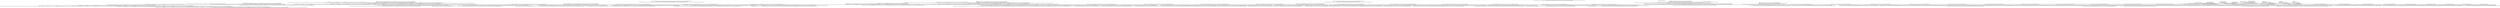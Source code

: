 digraph
{
    label = "Abstract Syntax Tree"
    splines = ortho

    "4b99afb" [ label = "SyntaxTreeNode[declare_area]{ Declare }{  Dfa1 States = (m1, m2, m3, m4, m5) Initial = m1 Finals = (m5) Table = ( <m1 a m2> <m1 b m3> <m1 c m4> <m2 b m1> <m3 c m1> <m4 b m5> ) End Declare Declare Dfa2 Initial = s1 Finals = (s7) Table = ( <s1 a s2> <s1 b s3> <s1 c s4> <s2 a s5> <s3 c s6> <s4 b s7> <s5 a s2> <s5 b s3> <s5 c s4> <s6 a s2> <s6 b s3> <s6 c s4> ) End Declare Declare Dfa3 Initial = q1 Finals = (q22) Table = ( <q1 q2> <q2 q3> <q2 q4> <q3 q5> <q3 q6> <q4 c q7> <q5 q8> <q6 q9> <q7 q10> <q8 a q11> <q9 b q12> <q10 q13> <q11 q14> <q12 q15> <q13 b q16> <q14 b q17> <q15 c q18> <q16 q19> <q17 q20> <q18 q21> <q19 q22> <q20 q23> <q21 q23> <q23 q3> <q23 q4> ) End Declare Run(Dfa1, \"cb\") Run(Dfa1, \"acb\") Run(Dfa2, \"abcb\") Run(Dfa2, \"bccb\") Run(Dfa1, \"abbccb\") Run(Dfa1, \"bcababcb\") }", shape = box, style = filled ]
    "7bfdcd9" [ label = "SyntaxTreeNode[identity]{ Dfa1 }{  States = (m1, m2, m3, m4, m5) Initial = m1 Finals = (m5) Table = ( <m1 a m2> <m1 b m3> <m1 c m4> <m2 b m1> <m3 c m1> <m4 b m5> ) End Declare Declare Dfa2 Initial = s1 Finals = (s7) Table = ( <s1 a s2> <s1 b s3> <s1 c s4> <s2 a s5> <s3 c s6> <s4 b s7> <s5 a s2> <s5 b s3> <s5 c s4> <s6 a s2> <s6 b s3> <s6 c s4> ) End Declare Declare Dfa3 Initial = q1 Finals = (q22) Table = ( <q1 q2> <q2 q3> <q2 q4> <q3 q5> <q3 q6> <q4 c q7> <q5 q8> <q6 q9> <q7 q10> <q8 a q11> <q9 b q12> <q10 q13> <q11 q14> <q12 q15> <q13 b q16> <q14 b q17> <q15 c q18> <q16 q19> <q17 q20> <q18 q21> <q19 q22> <q20 q23> <q21 q23> <q23 q3> <q23 q4> ) End Declare Run(Dfa1, \"cb\") Run(Dfa1, \"acb\") Run(Dfa2, \"abcb\") Run(Dfa2, \"bccb\") Run(Dfa1, \"abbccb\") Run(Dfa1, \"bcababcb\") }", shape = box, style = filled ]
    "14848b0" [ label = "SyntaxTreeNode[declare_area]{ Declare Dfa1  }{  States = (m1, m2, m3, m4, m5) Initial = m1 Finals = (m5) Table = ( <m1 a m2> <m1 b m3> <m1 c m4> <m2 b m1> <m3 c m1> <m4 b m5> ) End Declare Declare Dfa2 Initial = s1 Finals = (s7) Table = ( <s1 a s2> <s1 b s3> <s1 c s4> <s2 a s5> <s3 c s6> <s4 b s7> <s5 a s2> <s5 b s3> <s5 c s4> <s6 a s2> <s6 b s3> <s6 c s4> ) End Declare Declare Dfa3 Initial = q1 Finals = (q22) Table = ( <q1 q2> <q2 q3> <q2 q4> <q3 q5> <q3 q6> <q4 c q7> <q5 q8> <q6 q9> <q7 q10> <q8 a q11> <q9 b q12> <q10 q13> <q11 q14> <q12 q15> <q13 b q16> <q14 b q17> <q15 c q18> <q16 q19> <q17 q20> <q18 q21> <q19 q22> <q20 q23> <q21 q23> <q23 q3> <q23 q4> ) End Declare Run(Dfa1, \"cb\") Run(Dfa1, \"acb\") Run(Dfa2, \"abcb\") Run(Dfa2, \"bccb\") Run(Dfa1, \"abbccb\") Run(Dfa1, \"bcababcb\") }", shape = box, style = filled ]
    "9ad51a1" [ label = "SyntaxTreeNode[states_block]{ States }{  = (m1, m2, m3, m4, m5) Initial = m1 Finals = (m5) Table = ( <m1 a m2> <m1 b m3> <m1 c m4> <m2 b m1> <m3 c m1> <m4 b m5> ) End Declare Declare Dfa2 Initial = s1 Finals = (s7) Table = ( <s1 a s2> <s1 b s3> <s1 c s4> <s2 a s5> <s3 c s6> <s4 b s7> <s5 a s2> <s5 b s3> <s5 c s4> <s6 a s2> <s6 b s3> <s6 c s4> ) End Declare Declare Dfa3 Initial = q1 Finals = (q22) Table = ( <q1 q2> <q2 q3> <q2 q4> <q3 q5> <q3 q6> <q4 c q7> <q5 q8> <q6 q9> <q7 q10> <q8 a q11> <q9 b q12> <q10 q13> <q11 q14> <q12 q15> <q13 b q16> <q14 b q17> <q15 c q18> <q16 q19> <q17 q20> <q18 q21> <q19 q22> <q20 q23> <q21 q23> <q23 q3> <q23 q4> ) End Declare Run(Dfa1, \"cb\") Run(Dfa1, \"acb\") Run(Dfa2, \"abcb\") Run(Dfa2, \"bccb\") Run(Dfa1, \"abbccb\") Run(Dfa1, \"bcababcb\") }", shape = box, style = filled ]
    "430faa1" [ label = "SyntaxTreeNode[states_block]{ = }{  (m1, m2, m3, m4, m5) Initial = m1 Finals = (m5) Table = ( <m1 a m2> <m1 b m3> <m1 c m4> <m2 b m1> <m3 c m1> <m4 b m5> ) End Declare Declare Dfa2 Initial = s1 Finals = (s7) Table = ( <s1 a s2> <s1 b s3> <s1 c s4> <s2 a s5> <s3 c s6> <s4 b s7> <s5 a s2> <s5 b s3> <s5 c s4> <s6 a s2> <s6 b s3> <s6 c s4> ) End Declare Declare Dfa3 Initial = q1 Finals = (q22) Table = ( <q1 q2> <q2 q3> <q2 q4> <q3 q5> <q3 q6> <q4 c q7> <q5 q8> <q6 q9> <q7 q10> <q8 a q11> <q9 b q12> <q10 q13> <q11 q14> <q12 q15> <q13 b q16> <q14 b q17> <q15 c q18> <q16 q19> <q17 q20> <q18 q21> <q19 q22> <q20 q23> <q21 q23> <q23 q3> <q23 q4> ) End Declare Run(Dfa1, \"cb\") Run(Dfa1, \"acb\") Run(Dfa2, \"abcb\") Run(Dfa2, \"bccb\") Run(Dfa1, \"abbccb\") Run(Dfa1, \"bcababcb\") }", shape = box, style = filled ]
    "37b9921" [ label = "SyntaxTreeNode[states_block]{  States = }{  (m1, m2, m3, m4, m5) Initial = m1 Finals = (m5) Table = ( <m1 a m2> <m1 b m3> <m1 c m4> <m2 b m1> <m3 c m1> <m4 b m5> ) End Declare Declare Dfa2 Initial = s1 Finals = (s7) Table = ( <s1 a s2> <s1 b s3> <s1 c s4> <s2 a s5> <s3 c s6> <s4 b s7> <s5 a s2> <s5 b s3> <s5 c s4> <s6 a s2> <s6 b s3> <s6 c s4> ) End Declare Declare Dfa3 Initial = q1 Finals = (q22) Table = ( <q1 q2> <q2 q3> <q2 q4> <q3 q5> <q3 q6> <q4 c q7> <q5 q8> <q6 q9> <q7 q10> <q8 a q11> <q9 b q12> <q10 q13> <q11 q14> <q12 q15> <q13 b q16> <q14 b q17> <q15 c q18> <q16 q19> <q17 q20> <q18 q21> <q19 q22> <q20 q23> <q21 q23> <q23 q3> <q23 q4> ) End Declare Run(Dfa1, \"cb\") Run(Dfa1, \"acb\") Run(Dfa2, \"abcb\") Run(Dfa2, \"bccb\") Run(Dfa1, \"abbccb\") Run(Dfa1, \"bcababcb\") }", shape = box, style = filled ]
    f22db36 [ label = "SyntaxTreeNode[states_block]{ ( }{ m1, m2, m3, m4, m5) Initial = m1 Finals = (m5) Table = ( <m1 a m2> <m1 b m3> <m1 c m4> <m2 b m1> <m3 c m1> <m4 b m5> ) End Declare Declare Dfa2 Initial = s1 Finals = (s7) Table = ( <s1 a s2> <s1 b s3> <s1 c s4> <s2 a s5> <s3 c s6> <s4 b s7> <s5 a s2> <s5 b s3> <s5 c s4> <s6 a s2> <s6 b s3> <s6 c s4> ) End Declare Declare Dfa3 Initial = q1 Finals = (q22) Table = ( <q1 q2> <q2 q3> <q2 q4> <q3 q5> <q3 q6> <q4 c q7> <q5 q8> <q6 q9> <q7 q10> <q8 a q11> <q9 b q12> <q10 q13> <q11 q14> <q12 q15> <q13 b q16> <q14 b q17> <q15 c q18> <q16 q19> <q17 q20> <q18 q21> <q19 q22> <q20 q23> <q21 q23> <q23 q3> <q23 q4> ) End Declare Run(Dfa1, \"cb\") Run(Dfa1, \"acb\") Run(Dfa2, \"abcb\") Run(Dfa2, \"bccb\") Run(Dfa1, \"abbccb\") Run(Dfa1, \"bcababcb\") }", shape = box, style = filled ]
    f60b4f7 [ label = "SyntaxTreeNode[states_block]{  States = ( }{ m1, m2, m3, m4, m5) Initial = m1 Finals = (m5) Table = ( <m1 a m2> <m1 b m3> <m1 c m4> <m2 b m1> <m3 c m1> <m4 b m5> ) End Declare Declare Dfa2 Initial = s1 Finals = (s7) Table = ( <s1 a s2> <s1 b s3> <s1 c s4> <s2 a s5> <s3 c s6> <s4 b s7> <s5 a s2> <s5 b s3> <s5 c s4> <s6 a s2> <s6 b s3> <s6 c s4> ) End Declare Declare Dfa3 Initial = q1 Finals = (q22) Table = ( <q1 q2> <q2 q3> <q2 q4> <q3 q5> <q3 q6> <q4 c q7> <q5 q8> <q6 q9> <q7 q10> <q8 a q11> <q9 b q12> <q10 q13> <q11 q14> <q12 q15> <q13 b q16> <q14 b q17> <q15 c q18> <q16 q19> <q17 q20> <q18 q21> <q19 q22> <q20 q23> <q21 q23> <q23 q3> <q23 q4> ) End Declare Run(Dfa1, \"cb\") Run(Dfa1, \"acb\") Run(Dfa2, \"abcb\") Run(Dfa2, \"bccb\") Run(Dfa1, \"abbccb\") Run(Dfa1, \"bcababcb\") }", shape = box, style = filled ]
    "58afbb9" [ label = "SyntaxTreeNode[state_name]{ m1 }{ , m2, m3, m4, m5) Initial = m1 Finals = (m5) Table = ( <m1 a m2> <m1 b m3> <m1 c m4> <m2 b m1> <m3 c m1> <m4 b m5> ) End Declare Declare Dfa2 Initial = s1 Finals = (s7) Table = ( <s1 a s2> <s1 b s3> <s1 c s4> <s2 a s5> <s3 c s6> <s4 b s7> <s5 a s2> <s5 b s3> <s5 c s4> <s6 a s2> <s6 b s3> <s6 c s4> ) End Declare Declare Dfa3 Initial = q1 Finals = (q22) Table = ( <q1 q2> <q2 q3> <q2 q4> <q3 q5> <q3 q6> <q4 c q7> <q5 q8> <q6 q9> <q7 q10> <q8 a q11> <q9 b q12> <q10 q13> <q11 q14> <q12 q15> <q13 b q16> <q14 b q17> <q15 c q18> <q16 q19> <q17 q20> <q18 q21> <q19 q22> <q20 q23> <q21 q23> <q23 q3> <q23 q4> ) End Declare Run(Dfa1, \"cb\") Run(Dfa1, \"acb\") Run(Dfa2, \"abcb\") Run(Dfa2, \"bccb\") Run(Dfa1, \"abbccb\") Run(Dfa1, \"bcababcb\") }", shape = box, style = filled ]
    ee47d58 [ label = "SyntaxTreeNode[states_list]{ , }{  m2, m3, m4, m5) Initial = m1 Finals = (m5) Table = ( <m1 a m2> <m1 b m3> <m1 c m4> <m2 b m1> <m3 c m1> <m4 b m5> ) End Declare Declare Dfa2 Initial = s1 Finals = (s7) Table = ( <s1 a s2> <s1 b s3> <s1 c s4> <s2 a s5> <s3 c s6> <s4 b s7> <s5 a s2> <s5 b s3> <s5 c s4> <s6 a s2> <s6 b s3> <s6 c s4> ) End Declare Declare Dfa3 Initial = q1 Finals = (q22) Table = ( <q1 q2> <q2 q3> <q2 q4> <q3 q5> <q3 q6> <q4 c q7> <q5 q8> <q6 q9> <q7 q10> <q8 a q11> <q9 b q12> <q10 q13> <q11 q14> <q12 q15> <q13 b q16> <q14 b q17> <q15 c q18> <q16 q19> <q17 q20> <q18 q21> <q19 q22> <q20 q23> <q21 q23> <q23 q3> <q23 q4> ) End Declare Run(Dfa1, \"cb\") Run(Dfa1, \"acb\") Run(Dfa2, \"abcb\") Run(Dfa2, \"bccb\") Run(Dfa1, \"abbccb\") Run(Dfa1, \"bcababcb\") }", shape = box, style = filled ]
    af56dff [ label = "SyntaxTreeNode[states_list]{ m1, }{  m2, m3, m4, m5) Initial = m1 Finals = (m5) Table = ( <m1 a m2> <m1 b m3> <m1 c m4> <m2 b m1> <m3 c m1> <m4 b m5> ) End Declare Declare Dfa2 Initial = s1 Finals = (s7) Table = ( <s1 a s2> <s1 b s3> <s1 c s4> <s2 a s5> <s3 c s6> <s4 b s7> <s5 a s2> <s5 b s3> <s5 c s4> <s6 a s2> <s6 b s3> <s6 c s4> ) End Declare Declare Dfa3 Initial = q1 Finals = (q22) Table = ( <q1 q2> <q2 q3> <q2 q4> <q3 q5> <q3 q6> <q4 c q7> <q5 q8> <q6 q9> <q7 q10> <q8 a q11> <q9 b q12> <q10 q13> <q11 q14> <q12 q15> <q13 b q16> <q14 b q17> <q15 c q18> <q16 q19> <q17 q20> <q18 q21> <q19 q22> <q20 q23> <q21 q23> <q23 q3> <q23 q4> ) End Declare Run(Dfa1, \"cb\") Run(Dfa1, \"acb\") Run(Dfa2, \"abcb\") Run(Dfa2, \"bccb\") Run(Dfa1, \"abbccb\") Run(Dfa1, \"bcababcb\") }", shape = box, style = filled ]
    e7f98ea [ label = "SyntaxTreeNode[state_name]{ m2 }{ , m3, m4, m5) Initial = m1 Finals = (m5) Table = ( <m1 a m2> <m1 b m3> <m1 c m4> <m2 b m1> <m3 c m1> <m4 b m5> ) End Declare Declare Dfa2 Initial = s1 Finals = (s7) Table = ( <s1 a s2> <s1 b s3> <s1 c s4> <s2 a s5> <s3 c s6> <s4 b s7> <s5 a s2> <s5 b s3> <s5 c s4> <s6 a s2> <s6 b s3> <s6 c s4> ) End Declare Declare Dfa3 Initial = q1 Finals = (q22) Table = ( <q1 q2> <q2 q3> <q2 q4> <q3 q5> <q3 q6> <q4 c q7> <q5 q8> <q6 q9> <q7 q10> <q8 a q11> <q9 b q12> <q10 q13> <q11 q14> <q12 q15> <q13 b q16> <q14 b q17> <q15 c q18> <q16 q19> <q17 q20> <q18 q21> <q19 q22> <q20 q23> <q21 q23> <q23 q3> <q23 q4> ) End Declare Run(Dfa1, \"cb\") Run(Dfa1, \"acb\") Run(Dfa2, \"abcb\") Run(Dfa2, \"bccb\") Run(Dfa1, \"abbccb\") Run(Dfa1, \"bcababcb\") }", shape = box, style = filled ]
    "48402ee" [ label = "SyntaxTreeNode[states_list]{ , }{  m3, m4, m5) Initial = m1 Finals = (m5) Table = ( <m1 a m2> <m1 b m3> <m1 c m4> <m2 b m1> <m3 c m1> <m4 b m5> ) End Declare Declare Dfa2 Initial = s1 Finals = (s7) Table = ( <s1 a s2> <s1 b s3> <s1 c s4> <s2 a s5> <s3 c s6> <s4 b s7> <s5 a s2> <s5 b s3> <s5 c s4> <s6 a s2> <s6 b s3> <s6 c s4> ) End Declare Declare Dfa3 Initial = q1 Finals = (q22) Table = ( <q1 q2> <q2 q3> <q2 q4> <q3 q5> <q3 q6> <q4 c q7> <q5 q8> <q6 q9> <q7 q10> <q8 a q11> <q9 b q12> <q10 q13> <q11 q14> <q12 q15> <q13 b q16> <q14 b q17> <q15 c q18> <q16 q19> <q17 q20> <q18 q21> <q19 q22> <q20 q23> <q21 q23> <q23 q3> <q23 q4> ) End Declare Run(Dfa1, \"cb\") Run(Dfa1, \"acb\") Run(Dfa2, \"abcb\") Run(Dfa2, \"bccb\") Run(Dfa1, \"abbccb\") Run(Dfa1, \"bcababcb\") }", shape = box, style = filled ]
    ccd1e2e [ label = "SyntaxTreeNode[states_list]{  m2, }{  m3, m4, m5) Initial = m1 Finals = (m5) Table = ( <m1 a m2> <m1 b m3> <m1 c m4> <m2 b m1> <m3 c m1> <m4 b m5> ) End Declare Declare Dfa2 Initial = s1 Finals = (s7) Table = ( <s1 a s2> <s1 b s3> <s1 c s4> <s2 a s5> <s3 c s6> <s4 b s7> <s5 a s2> <s5 b s3> <s5 c s4> <s6 a s2> <s6 b s3> <s6 c s4> ) End Declare Declare Dfa3 Initial = q1 Finals = (q22) Table = ( <q1 q2> <q2 q3> <q2 q4> <q3 q5> <q3 q6> <q4 c q7> <q5 q8> <q6 q9> <q7 q10> <q8 a q11> <q9 b q12> <q10 q13> <q11 q14> <q12 q15> <q13 b q16> <q14 b q17> <q15 c q18> <q16 q19> <q17 q20> <q18 q21> <q19 q22> <q20 q23> <q21 q23> <q23 q3> <q23 q4> ) End Declare Run(Dfa1, \"cb\") Run(Dfa1, \"acb\") Run(Dfa2, \"abcb\") Run(Dfa2, \"bccb\") Run(Dfa1, \"abbccb\") Run(Dfa1, \"bcababcb\") }", shape = box, style = filled ]
    "9fbccfd" [ label = "SyntaxTreeNode[state_name]{ m3 }{ , m4, m5) Initial = m1 Finals = (m5) Table = ( <m1 a m2> <m1 b m3> <m1 c m4> <m2 b m1> <m3 c m1> <m4 b m5> ) End Declare Declare Dfa2 Initial = s1 Finals = (s7) Table = ( <s1 a s2> <s1 b s3> <s1 c s4> <s2 a s5> <s3 c s6> <s4 b s7> <s5 a s2> <s5 b s3> <s5 c s4> <s6 a s2> <s6 b s3> <s6 c s4> ) End Declare Declare Dfa3 Initial = q1 Finals = (q22) Table = ( <q1 q2> <q2 q3> <q2 q4> <q3 q5> <q3 q6> <q4 c q7> <q5 q8> <q6 q9> <q7 q10> <q8 a q11> <q9 b q12> <q10 q13> <q11 q14> <q12 q15> <q13 b q16> <q14 b q17> <q15 c q18> <q16 q19> <q17 q20> <q18 q21> <q19 q22> <q20 q23> <q21 q23> <q23 q3> <q23 q4> ) End Declare Run(Dfa1, \"cb\") Run(Dfa1, \"acb\") Run(Dfa2, \"abcb\") Run(Dfa2, \"bccb\") Run(Dfa1, \"abbccb\") Run(Dfa1, \"bcababcb\") }", shape = box, style = filled ]
    e5c982f [ label = "SyntaxTreeNode[states_list]{ , }{  m4, m5) Initial = m1 Finals = (m5) Table = ( <m1 a m2> <m1 b m3> <m1 c m4> <m2 b m1> <m3 c m1> <m4 b m5> ) End Declare Declare Dfa2 Initial = s1 Finals = (s7) Table = ( <s1 a s2> <s1 b s3> <s1 c s4> <s2 a s5> <s3 c s6> <s4 b s7> <s5 a s2> <s5 b s3> <s5 c s4> <s6 a s2> <s6 b s3> <s6 c s4> ) End Declare Declare Dfa3 Initial = q1 Finals = (q22) Table = ( <q1 q2> <q2 q3> <q2 q4> <q3 q5> <q3 q6> <q4 c q7> <q5 q8> <q6 q9> <q7 q10> <q8 a q11> <q9 b q12> <q10 q13> <q11 q14> <q12 q15> <q13 b q16> <q14 b q17> <q15 c q18> <q16 q19> <q17 q20> <q18 q21> <q19 q22> <q20 q23> <q21 q23> <q23 q3> <q23 q4> ) End Declare Run(Dfa1, \"cb\") Run(Dfa1, \"acb\") Run(Dfa2, \"abcb\") Run(Dfa2, \"bccb\") Run(Dfa1, \"abbccb\") Run(Dfa1, \"bcababcb\") }", shape = box, style = filled ]
    9468398 [ label = "SyntaxTreeNode[states_list]{  m3, }{  m4, m5) Initial = m1 Finals = (m5) Table = ( <m1 a m2> <m1 b m3> <m1 c m4> <m2 b m1> <m3 c m1> <m4 b m5> ) End Declare Declare Dfa2 Initial = s1 Finals = (s7) Table = ( <s1 a s2> <s1 b s3> <s1 c s4> <s2 a s5> <s3 c s6> <s4 b s7> <s5 a s2> <s5 b s3> <s5 c s4> <s6 a s2> <s6 b s3> <s6 c s4> ) End Declare Declare Dfa3 Initial = q1 Finals = (q22) Table = ( <q1 q2> <q2 q3> <q2 q4> <q3 q5> <q3 q6> <q4 c q7> <q5 q8> <q6 q9> <q7 q10> <q8 a q11> <q9 b q12> <q10 q13> <q11 q14> <q12 q15> <q13 b q16> <q14 b q17> <q15 c q18> <q16 q19> <q17 q20> <q18 q21> <q19 q22> <q20 q23> <q21 q23> <q23 q3> <q23 q4> ) End Declare Run(Dfa1, \"cb\") Run(Dfa1, \"acb\") Run(Dfa2, \"abcb\") Run(Dfa2, \"bccb\") Run(Dfa1, \"abbccb\") Run(Dfa1, \"bcababcb\") }", shape = box, style = filled ]
    f659bd6 [ label = "SyntaxTreeNode[state_name]{ m4 }{ , m5) Initial = m1 Finals = (m5) Table = ( <m1 a m2> <m1 b m3> <m1 c m4> <m2 b m1> <m3 c m1> <m4 b m5> ) End Declare Declare Dfa2 Initial = s1 Finals = (s7) Table = ( <s1 a s2> <s1 b s3> <s1 c s4> <s2 a s5> <s3 c s6> <s4 b s7> <s5 a s2> <s5 b s3> <s5 c s4> <s6 a s2> <s6 b s3> <s6 c s4> ) End Declare Declare Dfa3 Initial = q1 Finals = (q22) Table = ( <q1 q2> <q2 q3> <q2 q4> <q3 q5> <q3 q6> <q4 c q7> <q5 q8> <q6 q9> <q7 q10> <q8 a q11> <q9 b q12> <q10 q13> <q11 q14> <q12 q15> <q13 b q16> <q14 b q17> <q15 c q18> <q16 q19> <q17 q20> <q18 q21> <q19 q22> <q20 q23> <q21 q23> <q23 q3> <q23 q4> ) End Declare Run(Dfa1, \"cb\") Run(Dfa1, \"acb\") Run(Dfa2, \"abcb\") Run(Dfa2, \"bccb\") Run(Dfa1, \"abbccb\") Run(Dfa1, \"bcababcb\") }", shape = box, style = filled ]
    "04e8935" [ label = "SyntaxTreeNode[states_list]{ , }{  m5) Initial = m1 Finals = (m5) Table = ( <m1 a m2> <m1 b m3> <m1 c m4> <m2 b m1> <m3 c m1> <m4 b m5> ) End Declare Declare Dfa2 Initial = s1 Finals = (s7) Table = ( <s1 a s2> <s1 b s3> <s1 c s4> <s2 a s5> <s3 c s6> <s4 b s7> <s5 a s2> <s5 b s3> <s5 c s4> <s6 a s2> <s6 b s3> <s6 c s4> ) End Declare Declare Dfa3 Initial = q1 Finals = (q22) Table = ( <q1 q2> <q2 q3> <q2 q4> <q3 q5> <q3 q6> <q4 c q7> <q5 q8> <q6 q9> <q7 q10> <q8 a q11> <q9 b q12> <q10 q13> <q11 q14> <q12 q15> <q13 b q16> <q14 b q17> <q15 c q18> <q16 q19> <q17 q20> <q18 q21> <q19 q22> <q20 q23> <q21 q23> <q23 q3> <q23 q4> ) End Declare Run(Dfa1, \"cb\") Run(Dfa1, \"acb\") Run(Dfa2, \"abcb\") Run(Dfa2, \"bccb\") Run(Dfa1, \"abbccb\") Run(Dfa1, \"bcababcb\") }", shape = box, style = filled ]
    "908975e" [ label = "SyntaxTreeNode[states_list]{  m4, }{  m5) Initial = m1 Finals = (m5) Table = ( <m1 a m2> <m1 b m3> <m1 c m4> <m2 b m1> <m3 c m1> <m4 b m5> ) End Declare Declare Dfa2 Initial = s1 Finals = (s7) Table = ( <s1 a s2> <s1 b s3> <s1 c s4> <s2 a s5> <s3 c s6> <s4 b s7> <s5 a s2> <s5 b s3> <s5 c s4> <s6 a s2> <s6 b s3> <s6 c s4> ) End Declare Declare Dfa3 Initial = q1 Finals = (q22) Table = ( <q1 q2> <q2 q3> <q2 q4> <q3 q5> <q3 q6> <q4 c q7> <q5 q8> <q6 q9> <q7 q10> <q8 a q11> <q9 b q12> <q10 q13> <q11 q14> <q12 q15> <q13 b q16> <q14 b q17> <q15 c q18> <q16 q19> <q17 q20> <q18 q21> <q19 q22> <q20 q23> <q21 q23> <q23 q3> <q23 q4> ) End Declare Run(Dfa1, \"cb\") Run(Dfa1, \"acb\") Run(Dfa2, \"abcb\") Run(Dfa2, \"bccb\") Run(Dfa1, \"abbccb\") Run(Dfa1, \"bcababcb\") }", shape = box, style = filled ]
    "4496fe0" [ label = "SyntaxTreeNode[state_name]{ m5 }{ ) Initial = m1 Finals = (m5) Table = ( <m1 a m2> <m1 b m3> <m1 c m4> <m2 b m1> <m3 c m1> <m4 b m5> ) End Declare Declare Dfa2 Initial = s1 Finals = (s7) Table = ( <s1 a s2> <s1 b s3> <s1 c s4> <s2 a s5> <s3 c s6> <s4 b s7> <s5 a s2> <s5 b s3> <s5 c s4> <s6 a s2> <s6 b s3> <s6 c s4> ) End Declare Declare Dfa3 Initial = q1 Finals = (q22) Table = ( <q1 q2> <q2 q3> <q2 q4> <q3 q5> <q3 q6> <q4 c q7> <q5 q8> <q6 q9> <q7 q10> <q8 a q11> <q9 b q12> <q10 q13> <q11 q14> <q12 q15> <q13 b q16> <q14 b q17> <q15 c q18> <q16 q19> <q17 q20> <q18 q21> <q19 q22> <q20 q23> <q21 q23> <q23 q3> <q23 q4> ) End Declare Run(Dfa1, \"cb\") Run(Dfa1, \"acb\") Run(Dfa2, \"abcb\") Run(Dfa2, \"bccb\") Run(Dfa1, \"abbccb\") Run(Dfa1, \"bcababcb\") }", shape = box, style = filled ]
    f67f324 [ label = "SyntaxTreeNode[states_list]{  m4, m5 }{ ) Initial = m1 Finals = (m5) Table = ( <m1 a m2> <m1 b m3> <m1 c m4> <m2 b m1> <m3 c m1> <m4 b m5> ) End Declare Declare Dfa2 Initial = s1 Finals = (s7) Table = ( <s1 a s2> <s1 b s3> <s1 c s4> <s2 a s5> <s3 c s6> <s4 b s7> <s5 a s2> <s5 b s3> <s5 c s4> <s6 a s2> <s6 b s3> <s6 c s4> ) End Declare Declare Dfa3 Initial = q1 Finals = (q22) Table = ( <q1 q2> <q2 q3> <q2 q4> <q3 q5> <q3 q6> <q4 c q7> <q5 q8> <q6 q9> <q7 q10> <q8 a q11> <q9 b q12> <q10 q13> <q11 q14> <q12 q15> <q13 b q16> <q14 b q17> <q15 c q18> <q16 q19> <q17 q20> <q18 q21> <q19 q22> <q20 q23> <q21 q23> <q23 q3> <q23 q4> ) End Declare Run(Dfa1, \"cb\") Run(Dfa1, \"acb\") Run(Dfa2, \"abcb\") Run(Dfa2, \"bccb\") Run(Dfa1, \"abbccb\") Run(Dfa1, \"bcababcb\") }", shape = box, style = filled ]
    "39392ba" [ label = "SyntaxTreeNode[states_list]{  m3, m4, m5 }{ ) Initial = m1 Finals = (m5) Table = ( <m1 a m2> <m1 b m3> <m1 c m4> <m2 b m1> <m3 c m1> <m4 b m5> ) End Declare Declare Dfa2 Initial = s1 Finals = (s7) Table = ( <s1 a s2> <s1 b s3> <s1 c s4> <s2 a s5> <s3 c s6> <s4 b s7> <s5 a s2> <s5 b s3> <s5 c s4> <s6 a s2> <s6 b s3> <s6 c s4> ) End Declare Declare Dfa3 Initial = q1 Finals = (q22) Table = ( <q1 q2> <q2 q3> <q2 q4> <q3 q5> <q3 q6> <q4 c q7> <q5 q8> <q6 q9> <q7 q10> <q8 a q11> <q9 b q12> <q10 q13> <q11 q14> <q12 q15> <q13 b q16> <q14 b q17> <q15 c q18> <q16 q19> <q17 q20> <q18 q21> <q19 q22> <q20 q23> <q21 q23> <q23 q3> <q23 q4> ) End Declare Run(Dfa1, \"cb\") Run(Dfa1, \"acb\") Run(Dfa2, \"abcb\") Run(Dfa2, \"bccb\") Run(Dfa1, \"abbccb\") Run(Dfa1, \"bcababcb\") }", shape = box, style = filled ]
    "66e9278" [ label = "SyntaxTreeNode[states_list]{  m2, m3, m4, m5 }{ ) Initial = m1 Finals = (m5) Table = ( <m1 a m2> <m1 b m3> <m1 c m4> <m2 b m1> <m3 c m1> <m4 b m5> ) End Declare Declare Dfa2 Initial = s1 Finals = (s7) Table = ( <s1 a s2> <s1 b s3> <s1 c s4> <s2 a s5> <s3 c s6> <s4 b s7> <s5 a s2> <s5 b s3> <s5 c s4> <s6 a s2> <s6 b s3> <s6 c s4> ) End Declare Declare Dfa3 Initial = q1 Finals = (q22) Table = ( <q1 q2> <q2 q3> <q2 q4> <q3 q5> <q3 q6> <q4 c q7> <q5 q8> <q6 q9> <q7 q10> <q8 a q11> <q9 b q12> <q10 q13> <q11 q14> <q12 q15> <q13 b q16> <q14 b q17> <q15 c q18> <q16 q19> <q17 q20> <q18 q21> <q19 q22> <q20 q23> <q21 q23> <q23 q3> <q23 q4> ) End Declare Run(Dfa1, \"cb\") Run(Dfa1, \"acb\") Run(Dfa2, \"abcb\") Run(Dfa2, \"bccb\") Run(Dfa1, \"abbccb\") Run(Dfa1, \"bcababcb\") }", shape = box, style = filled ]
    "8e13fd2" [ label = "SyntaxTreeNode[states_list]{ m1, m2, m3, m4, m5 }{ ) Initial = m1 Finals = (m5) Table = ( <m1 a m2> <m1 b m3> <m1 c m4> <m2 b m1> <m3 c m1> <m4 b m5> ) End Declare Declare Dfa2 Initial = s1 Finals = (s7) Table = ( <s1 a s2> <s1 b s3> <s1 c s4> <s2 a s5> <s3 c s6> <s4 b s7> <s5 a s2> <s5 b s3> <s5 c s4> <s6 a s2> <s6 b s3> <s6 c s4> ) End Declare Declare Dfa3 Initial = q1 Finals = (q22) Table = ( <q1 q2> <q2 q3> <q2 q4> <q3 q5> <q3 q6> <q4 c q7> <q5 q8> <q6 q9> <q7 q10> <q8 a q11> <q9 b q12> <q10 q13> <q11 q14> <q12 q15> <q13 b q16> <q14 b q17> <q15 c q18> <q16 q19> <q17 q20> <q18 q21> <q19 q22> <q20 q23> <q21 q23> <q23 q3> <q23 q4> ) End Declare Run(Dfa1, \"cb\") Run(Dfa1, \"acb\") Run(Dfa2, \"abcb\") Run(Dfa2, \"bccb\") Run(Dfa1, \"abbccb\") Run(Dfa1, \"bcababcb\") }", shape = box, style = filled ]
    "2fc9ec5" [ label = "SyntaxTreeNode[states_block]{  States = (m1, m2, m3, m4, m5 }{ ) Initial = m1 Finals = (m5) Table = ( <m1 a m2> <m1 b m3> <m1 c m4> <m2 b m1> <m3 c m1> <m4 b m5> ) End Declare Declare Dfa2 Initial = s1 Finals = (s7) Table = ( <s1 a s2> <s1 b s3> <s1 c s4> <s2 a s5> <s3 c s6> <s4 b s7> <s5 a s2> <s5 b s3> <s5 c s4> <s6 a s2> <s6 b s3> <s6 c s4> ) End Declare Declare Dfa3 Initial = q1 Finals = (q22) Table = ( <q1 q2> <q2 q3> <q2 q4> <q3 q5> <q3 q6> <q4 c q7> <q5 q8> <q6 q9> <q7 q10> <q8 a q11> <q9 b q12> <q10 q13> <q11 q14> <q12 q15> <q13 b q16> <q14 b q17> <q15 c q18> <q16 q19> <q17 q20> <q18 q21> <q19 q22> <q20 q23> <q21 q23> <q23 q3> <q23 q4> ) End Declare Run(Dfa1, \"cb\") Run(Dfa1, \"acb\") Run(Dfa2, \"abcb\") Run(Dfa2, \"bccb\") Run(Dfa1, \"abbccb\") Run(Dfa1, \"bcababcb\") }", shape = box, style = filled ]
    "60033f8" [ label = "SyntaxTreeNode[states_block]{ ) }{  Initial = m1 Finals = (m5) Table = ( <m1 a m2> <m1 b m3> <m1 c m4> <m2 b m1> <m3 c m1> <m4 b m5> ) End Declare Declare Dfa2 Initial = s1 Finals = (s7) Table = ( <s1 a s2> <s1 b s3> <s1 c s4> <s2 a s5> <s3 c s6> <s4 b s7> <s5 a s2> <s5 b s3> <s5 c s4> <s6 a s2> <s6 b s3> <s6 c s4> ) End Declare Declare Dfa3 Initial = q1 Finals = (q22) Table = ( <q1 q2> <q2 q3> <q2 q4> <q3 q5> <q3 q6> <q4 c q7> <q5 q8> <q6 q9> <q7 q10> <q8 a q11> <q9 b q12> <q10 q13> <q11 q14> <q12 q15> <q13 b q16> <q14 b q17> <q15 c q18> <q16 q19> <q17 q20> <q18 q21> <q19 q22> <q20 q23> <q21 q23> <q23 q3> <q23 q4> ) End Declare Run(Dfa1, \"cb\") Run(Dfa1, \"acb\") Run(Dfa2, \"abcb\") Run(Dfa2, \"bccb\") Run(Dfa1, \"abbccb\") Run(Dfa1, \"bcababcb\") }", shape = box, style = filled ]
    cdb197f [ label = "SyntaxTreeNode[states_block]{  States = (m1, m2, m3, m4, m5) }{  Initial = m1 Finals = (m5) Table = ( <m1 a m2> <m1 b m3> <m1 c m4> <m2 b m1> <m3 c m1> <m4 b m5> ) End Declare Declare Dfa2 Initial = s1 Finals = (s7) Table = ( <s1 a s2> <s1 b s3> <s1 c s4> <s2 a s5> <s3 c s6> <s4 b s7> <s5 a s2> <s5 b s3> <s5 c s4> <s6 a s2> <s6 b s3> <s6 c s4> ) End Declare Declare Dfa3 Initial = q1 Finals = (q22) Table = ( <q1 q2> <q2 q3> <q2 q4> <q3 q5> <q3 q6> <q4 c q7> <q5 q8> <q6 q9> <q7 q10> <q8 a q11> <q9 b q12> <q10 q13> <q11 q14> <q12 q15> <q13 b q16> <q14 b q17> <q15 c q18> <q16 q19> <q17 q20> <q18 q21> <q19 q22> <q20 q23> <q21 q23> <q23 q3> <q23 q4> ) End Declare Run(Dfa1, \"cb\") Run(Dfa1, \"acb\") Run(Dfa2, \"abcb\") Run(Dfa2, \"bccb\") Run(Dfa1, \"abbccb\") Run(Dfa1, \"bcababcb\") }", shape = box, style = filled ]
    b5a2ad8 [ label = "SyntaxTreeNode[declare_body]{  States = (m1, m2, m3, m4, m5) }{  Initial = m1 Finals = (m5) Table = ( <m1 a m2> <m1 b m3> <m1 c m4> <m2 b m1> <m3 c m1> <m4 b m5> ) End Declare Declare Dfa2 Initial = s1 Finals = (s7) Table = ( <s1 a s2> <s1 b s3> <s1 c s4> <s2 a s5> <s3 c s6> <s4 b s7> <s5 a s2> <s5 b s3> <s5 c s4> <s6 a s2> <s6 b s3> <s6 c s4> ) End Declare Declare Dfa3 Initial = q1 Finals = (q22) Table = ( <q1 q2> <q2 q3> <q2 q4> <q3 q5> <q3 q6> <q4 c q7> <q5 q8> <q6 q9> <q7 q10> <q8 a q11> <q9 b q12> <q10 q13> <q11 q14> <q12 q15> <q13 b q16> <q14 b q17> <q15 c q18> <q16 q19> <q17 q20> <q18 q21> <q19 q22> <q20 q23> <q21 q23> <q23 q3> <q23 q4> ) End Declare Run(Dfa1, \"cb\") Run(Dfa1, \"acb\") Run(Dfa2, \"abcb\") Run(Dfa2, \"bccb\") Run(Dfa1, \"abbccb\") Run(Dfa1, \"bcababcb\") }", shape = box, style = filled ]
    "8110f74" [ label = "SyntaxTreeNode[initial_block]{ Initial }{  = m1 Finals = (m5) Table = ( <m1 a m2> <m1 b m3> <m1 c m4> <m2 b m1> <m3 c m1> <m4 b m5> ) End Declare Declare Dfa2 Initial = s1 Finals = (s7) Table = ( <s1 a s2> <s1 b s3> <s1 c s4> <s2 a s5> <s3 c s6> <s4 b s7> <s5 a s2> <s5 b s3> <s5 c s4> <s6 a s2> <s6 b s3> <s6 c s4> ) End Declare Declare Dfa3 Initial = q1 Finals = (q22) Table = ( <q1 q2> <q2 q3> <q2 q4> <q3 q5> <q3 q6> <q4 c q7> <q5 q8> <q6 q9> <q7 q10> <q8 a q11> <q9 b q12> <q10 q13> <q11 q14> <q12 q15> <q13 b q16> <q14 b q17> <q15 c q18> <q16 q19> <q17 q20> <q18 q21> <q19 q22> <q20 q23> <q21 q23> <q23 q3> <q23 q4> ) End Declare Run(Dfa1, \"cb\") Run(Dfa1, \"acb\") Run(Dfa2, \"abcb\") Run(Dfa2, \"bccb\") Run(Dfa1, \"abbccb\") Run(Dfa1, \"bcababcb\") }", shape = box, style = filled ]
    "3529f8d" [ label = "SyntaxTreeNode[initial_block]{ = }{  m1 Finals = (m5) Table = ( <m1 a m2> <m1 b m3> <m1 c m4> <m2 b m1> <m3 c m1> <m4 b m5> ) End Declare Declare Dfa2 Initial = s1 Finals = (s7) Table = ( <s1 a s2> <s1 b s3> <s1 c s4> <s2 a s5> <s3 c s6> <s4 b s7> <s5 a s2> <s5 b s3> <s5 c s4> <s6 a s2> <s6 b s3> <s6 c s4> ) End Declare Declare Dfa3 Initial = q1 Finals = (q22) Table = ( <q1 q2> <q2 q3> <q2 q4> <q3 q5> <q3 q6> <q4 c q7> <q5 q8> <q6 q9> <q7 q10> <q8 a q11> <q9 b q12> <q10 q13> <q11 q14> <q12 q15> <q13 b q16> <q14 b q17> <q15 c q18> <q16 q19> <q17 q20> <q18 q21> <q19 q22> <q20 q23> <q21 q23> <q23 q3> <q23 q4> ) End Declare Run(Dfa1, \"cb\") Run(Dfa1, \"acb\") Run(Dfa2, \"abcb\") Run(Dfa2, \"bccb\") Run(Dfa1, \"abbccb\") Run(Dfa1, \"bcababcb\") }", shape = box, style = filled ]
    "6ef2be5" [ label = "SyntaxTreeNode[initial_block]{  Initial = }{  m1 Finals = (m5) Table = ( <m1 a m2> <m1 b m3> <m1 c m4> <m2 b m1> <m3 c m1> <m4 b m5> ) End Declare Declare Dfa2 Initial = s1 Finals = (s7) Table = ( <s1 a s2> <s1 b s3> <s1 c s4> <s2 a s5> <s3 c s6> <s4 b s7> <s5 a s2> <s5 b s3> <s5 c s4> <s6 a s2> <s6 b s3> <s6 c s4> ) End Declare Declare Dfa3 Initial = q1 Finals = (q22) Table = ( <q1 q2> <q2 q3> <q2 q4> <q3 q5> <q3 q6> <q4 c q7> <q5 q8> <q6 q9> <q7 q10> <q8 a q11> <q9 b q12> <q10 q13> <q11 q14> <q12 q15> <q13 b q16> <q14 b q17> <q15 c q18> <q16 q19> <q17 q20> <q18 q21> <q19 q22> <q20 q23> <q21 q23> <q23 q3> <q23 q4> ) End Declare Run(Dfa1, \"cb\") Run(Dfa1, \"acb\") Run(Dfa2, \"abcb\") Run(Dfa2, \"bccb\") Run(Dfa1, \"abbccb\") Run(Dfa1, \"bcababcb\") }", shape = box, style = filled ]
    "895fb77" [ label = "SyntaxTreeNode[state_name]{ m1 }{  Finals = (m5) Table = ( <m1 a m2> <m1 b m3> <m1 c m4> <m2 b m1> <m3 c m1> <m4 b m5> ) End Declare Declare Dfa2 Initial = s1 Finals = (s7) Table = ( <s1 a s2> <s1 b s3> <s1 c s4> <s2 a s5> <s3 c s6> <s4 b s7> <s5 a s2> <s5 b s3> <s5 c s4> <s6 a s2> <s6 b s3> <s6 c s4> ) End Declare Declare Dfa3 Initial = q1 Finals = (q22) Table = ( <q1 q2> <q2 q3> <q2 q4> <q3 q5> <q3 q6> <q4 c q7> <q5 q8> <q6 q9> <q7 q10> <q8 a q11> <q9 b q12> <q10 q13> <q11 q14> <q12 q15> <q13 b q16> <q14 b q17> <q15 c q18> <q16 q19> <q17 q20> <q18 q21> <q19 q22> <q20 q23> <q21 q23> <q23 q3> <q23 q4> ) End Declare Run(Dfa1, \"cb\") Run(Dfa1, \"acb\") Run(Dfa2, \"abcb\") Run(Dfa2, \"bccb\") Run(Dfa1, \"abbccb\") Run(Dfa1, \"bcababcb\") }", shape = box, style = filled ]
    a0c0906 [ label = "SyntaxTreeNode[initial_block]{  Initial = m1 }{  Finals = (m5) Table = ( <m1 a m2> <m1 b m3> <m1 c m4> <m2 b m1> <m3 c m1> <m4 b m5> ) End Declare Declare Dfa2 Initial = s1 Finals = (s7) Table = ( <s1 a s2> <s1 b s3> <s1 c s4> <s2 a s5> <s3 c s6> <s4 b s7> <s5 a s2> <s5 b s3> <s5 c s4> <s6 a s2> <s6 b s3> <s6 c s4> ) End Declare Declare Dfa3 Initial = q1 Finals = (q22) Table = ( <q1 q2> <q2 q3> <q2 q4> <q3 q5> <q3 q6> <q4 c q7> <q5 q8> <q6 q9> <q7 q10> <q8 a q11> <q9 b q12> <q10 q13> <q11 q14> <q12 q15> <q13 b q16> <q14 b q17> <q15 c q18> <q16 q19> <q17 q20> <q18 q21> <q19 q22> <q20 q23> <q21 q23> <q23 q3> <q23 q4> ) End Declare Run(Dfa1, \"cb\") Run(Dfa1, \"acb\") Run(Dfa2, \"abcb\") Run(Dfa2, \"bccb\") Run(Dfa1, \"abbccb\") Run(Dfa1, \"bcababcb\") }", shape = box, style = filled ]
    "2b5b347" [ label = "SyntaxTreeNode[declare_body]{  States = (m1, m2, m3, m4, m5) Initial = m1 }{  Finals = (m5) Table = ( <m1 a m2> <m1 b m3> <m1 c m4> <m2 b m1> <m3 c m1> <m4 b m5> ) End Declare Declare Dfa2 Initial = s1 Finals = (s7) Table = ( <s1 a s2> <s1 b s3> <s1 c s4> <s2 a s5> <s3 c s6> <s4 b s7> <s5 a s2> <s5 b s3> <s5 c s4> <s6 a s2> <s6 b s3> <s6 c s4> ) End Declare Declare Dfa3 Initial = q1 Finals = (q22) Table = ( <q1 q2> <q2 q3> <q2 q4> <q3 q5> <q3 q6> <q4 c q7> <q5 q8> <q6 q9> <q7 q10> <q8 a q11> <q9 b q12> <q10 q13> <q11 q14> <q12 q15> <q13 b q16> <q14 b q17> <q15 c q18> <q16 q19> <q17 q20> <q18 q21> <q19 q22> <q20 q23> <q21 q23> <q23 q3> <q23 q4> ) End Declare Run(Dfa1, \"cb\") Run(Dfa1, \"acb\") Run(Dfa2, \"abcb\") Run(Dfa2, \"bccb\") Run(Dfa1, \"abbccb\") Run(Dfa1, \"bcababcb\") }", shape = box, style = filled ]
    "7deb7c6" [ label = "SyntaxTreeNode[finals_block]{ Finals }{  = (m5) Table = ( <m1 a m2> <m1 b m3> <m1 c m4> <m2 b m1> <m3 c m1> <m4 b m5> ) End Declare Declare Dfa2 Initial = s1 Finals = (s7) Table = ( <s1 a s2> <s1 b s3> <s1 c s4> <s2 a s5> <s3 c s6> <s4 b s7> <s5 a s2> <s5 b s3> <s5 c s4> <s6 a s2> <s6 b s3> <s6 c s4> ) End Declare Declare Dfa3 Initial = q1 Finals = (q22) Table = ( <q1 q2> <q2 q3> <q2 q4> <q3 q5> <q3 q6> <q4 c q7> <q5 q8> <q6 q9> <q7 q10> <q8 a q11> <q9 b q12> <q10 q13> <q11 q14> <q12 q15> <q13 b q16> <q14 b q17> <q15 c q18> <q16 q19> <q17 q20> <q18 q21> <q19 q22> <q20 q23> <q21 q23> <q23 q3> <q23 q4> ) End Declare Run(Dfa1, \"cb\") Run(Dfa1, \"acb\") Run(Dfa2, \"abcb\") Run(Dfa2, \"bccb\") Run(Dfa1, \"abbccb\") Run(Dfa1, \"bcababcb\") }", shape = box, style = filled ]
    "78d2067" [ label = "SyntaxTreeNode[finals_block]{ = }{  (m5) Table = ( <m1 a m2> <m1 b m3> <m1 c m4> <m2 b m1> <m3 c m1> <m4 b m5> ) End Declare Declare Dfa2 Initial = s1 Finals = (s7) Table = ( <s1 a s2> <s1 b s3> <s1 c s4> <s2 a s5> <s3 c s6> <s4 b s7> <s5 a s2> <s5 b s3> <s5 c s4> <s6 a s2> <s6 b s3> <s6 c s4> ) End Declare Declare Dfa3 Initial = q1 Finals = (q22) Table = ( <q1 q2> <q2 q3> <q2 q4> <q3 q5> <q3 q6> <q4 c q7> <q5 q8> <q6 q9> <q7 q10> <q8 a q11> <q9 b q12> <q10 q13> <q11 q14> <q12 q15> <q13 b q16> <q14 b q17> <q15 c q18> <q16 q19> <q17 q20> <q18 q21> <q19 q22> <q20 q23> <q21 q23> <q23 q3> <q23 q4> ) End Declare Run(Dfa1, \"cb\") Run(Dfa1, \"acb\") Run(Dfa2, \"abcb\") Run(Dfa2, \"bccb\") Run(Dfa1, \"abbccb\") Run(Dfa1, \"bcababcb\") }", shape = box, style = filled ]
    "6ec9bfd" [ label = "SyntaxTreeNode[finals_block]{  Finals = }{  (m5) Table = ( <m1 a m2> <m1 b m3> <m1 c m4> <m2 b m1> <m3 c m1> <m4 b m5> ) End Declare Declare Dfa2 Initial = s1 Finals = (s7) Table = ( <s1 a s2> <s1 b s3> <s1 c s4> <s2 a s5> <s3 c s6> <s4 b s7> <s5 a s2> <s5 b s3> <s5 c s4> <s6 a s2> <s6 b s3> <s6 c s4> ) End Declare Declare Dfa3 Initial = q1 Finals = (q22) Table = ( <q1 q2> <q2 q3> <q2 q4> <q3 q5> <q3 q6> <q4 c q7> <q5 q8> <q6 q9> <q7 q10> <q8 a q11> <q9 b q12> <q10 q13> <q11 q14> <q12 q15> <q13 b q16> <q14 b q17> <q15 c q18> <q16 q19> <q17 q20> <q18 q21> <q19 q22> <q20 q23> <q21 q23> <q23 q3> <q23 q4> ) End Declare Run(Dfa1, \"cb\") Run(Dfa1, \"acb\") Run(Dfa2, \"abcb\") Run(Dfa2, \"bccb\") Run(Dfa1, \"abbccb\") Run(Dfa1, \"bcababcb\") }", shape = box, style = filled ]
    "8685d3f" [ label = "SyntaxTreeNode[finals_block]{ ( }{ m5) Table = ( <m1 a m2> <m1 b m3> <m1 c m4> <m2 b m1> <m3 c m1> <m4 b m5> ) End Declare Declare Dfa2 Initial = s1 Finals = (s7) Table = ( <s1 a s2> <s1 b s3> <s1 c s4> <s2 a s5> <s3 c s6> <s4 b s7> <s5 a s2> <s5 b s3> <s5 c s4> <s6 a s2> <s6 b s3> <s6 c s4> ) End Declare Declare Dfa3 Initial = q1 Finals = (q22) Table = ( <q1 q2> <q2 q3> <q2 q4> <q3 q5> <q3 q6> <q4 c q7> <q5 q8> <q6 q9> <q7 q10> <q8 a q11> <q9 b q12> <q10 q13> <q11 q14> <q12 q15> <q13 b q16> <q14 b q17> <q15 c q18> <q16 q19> <q17 q20> <q18 q21> <q19 q22> <q20 q23> <q21 q23> <q23 q3> <q23 q4> ) End Declare Run(Dfa1, \"cb\") Run(Dfa1, \"acb\") Run(Dfa2, \"abcb\") Run(Dfa2, \"bccb\") Run(Dfa1, \"abbccb\") Run(Dfa1, \"bcababcb\") }", shape = box, style = filled ]
    "795749e" [ label = "SyntaxTreeNode[finals_block]{  Finals = ( }{ m5) Table = ( <m1 a m2> <m1 b m3> <m1 c m4> <m2 b m1> <m3 c m1> <m4 b m5> ) End Declare Declare Dfa2 Initial = s1 Finals = (s7) Table = ( <s1 a s2> <s1 b s3> <s1 c s4> <s2 a s5> <s3 c s6> <s4 b s7> <s5 a s2> <s5 b s3> <s5 c s4> <s6 a s2> <s6 b s3> <s6 c s4> ) End Declare Declare Dfa3 Initial = q1 Finals = (q22) Table = ( <q1 q2> <q2 q3> <q2 q4> <q3 q5> <q3 q6> <q4 c q7> <q5 q8> <q6 q9> <q7 q10> <q8 a q11> <q9 b q12> <q10 q13> <q11 q14> <q12 q15> <q13 b q16> <q14 b q17> <q15 c q18> <q16 q19> <q17 q20> <q18 q21> <q19 q22> <q20 q23> <q21 q23> <q23 q3> <q23 q4> ) End Declare Run(Dfa1, \"cb\") Run(Dfa1, \"acb\") Run(Dfa2, \"abcb\") Run(Dfa2, \"bccb\") Run(Dfa1, \"abbccb\") Run(Dfa1, \"bcababcb\") }", shape = box, style = filled ]
    a6bbd08 [ label = "SyntaxTreeNode[state_name]{ m5 }{ ) Table = ( <m1 a m2> <m1 b m3> <m1 c m4> <m2 b m1> <m3 c m1> <m4 b m5> ) End Declare Declare Dfa2 Initial = s1 Finals = (s7) Table = ( <s1 a s2> <s1 b s3> <s1 c s4> <s2 a s5> <s3 c s6> <s4 b s7> <s5 a s2> <s5 b s3> <s5 c s4> <s6 a s2> <s6 b s3> <s6 c s4> ) End Declare Declare Dfa3 Initial = q1 Finals = (q22) Table = ( <q1 q2> <q2 q3> <q2 q4> <q3 q5> <q3 q6> <q4 c q7> <q5 q8> <q6 q9> <q7 q10> <q8 a q11> <q9 b q12> <q10 q13> <q11 q14> <q12 q15> <q13 b q16> <q14 b q17> <q15 c q18> <q16 q19> <q17 q20> <q18 q21> <q19 q22> <q20 q23> <q21 q23> <q23 q3> <q23 q4> ) End Declare Run(Dfa1, \"cb\") Run(Dfa1, \"acb\") Run(Dfa2, \"abcb\") Run(Dfa2, \"bccb\") Run(Dfa1, \"abbccb\") Run(Dfa1, \"bcababcb\") }", shape = box, style = filled ]
    a1fd862 [ label = "SyntaxTreeNode[finals_block]{  Finals = (m5 }{ ) Table = ( <m1 a m2> <m1 b m3> <m1 c m4> <m2 b m1> <m3 c m1> <m4 b m5> ) End Declare Declare Dfa2 Initial = s1 Finals = (s7) Table = ( <s1 a s2> <s1 b s3> <s1 c s4> <s2 a s5> <s3 c s6> <s4 b s7> <s5 a s2> <s5 b s3> <s5 c s4> <s6 a s2> <s6 b s3> <s6 c s4> ) End Declare Declare Dfa3 Initial = q1 Finals = (q22) Table = ( <q1 q2> <q2 q3> <q2 q4> <q3 q5> <q3 q6> <q4 c q7> <q5 q8> <q6 q9> <q7 q10> <q8 a q11> <q9 b q12> <q10 q13> <q11 q14> <q12 q15> <q13 b q16> <q14 b q17> <q15 c q18> <q16 q19> <q17 q20> <q18 q21> <q19 q22> <q20 q23> <q21 q23> <q23 q3> <q23 q4> ) End Declare Run(Dfa1, \"cb\") Run(Dfa1, \"acb\") Run(Dfa2, \"abcb\") Run(Dfa2, \"bccb\") Run(Dfa1, \"abbccb\") Run(Dfa1, \"bcababcb\") }", shape = box, style = filled ]
    "51aa5cf" [ label = "SyntaxTreeNode[finals_block]{ ) }{  Table = ( <m1 a m2> <m1 b m3> <m1 c m4> <m2 b m1> <m3 c m1> <m4 b m5> ) End Declare Declare Dfa2 Initial = s1 Finals = (s7) Table = ( <s1 a s2> <s1 b s3> <s1 c s4> <s2 a s5> <s3 c s6> <s4 b s7> <s5 a s2> <s5 b s3> <s5 c s4> <s6 a s2> <s6 b s3> <s6 c s4> ) End Declare Declare Dfa3 Initial = q1 Finals = (q22) Table = ( <q1 q2> <q2 q3> <q2 q4> <q3 q5> <q3 q6> <q4 c q7> <q5 q8> <q6 q9> <q7 q10> <q8 a q11> <q9 b q12> <q10 q13> <q11 q14> <q12 q15> <q13 b q16> <q14 b q17> <q15 c q18> <q16 q19> <q17 q20> <q18 q21> <q19 q22> <q20 q23> <q21 q23> <q23 q3> <q23 q4> ) End Declare Run(Dfa1, \"cb\") Run(Dfa1, \"acb\") Run(Dfa2, \"abcb\") Run(Dfa2, \"bccb\") Run(Dfa1, \"abbccb\") Run(Dfa1, \"bcababcb\") }", shape = box, style = filled ]
    bb47cdb [ label = "SyntaxTreeNode[finals_block]{  Finals = (m5) }{  Table = ( <m1 a m2> <m1 b m3> <m1 c m4> <m2 b m1> <m3 c m1> <m4 b m5> ) End Declare Declare Dfa2 Initial = s1 Finals = (s7) Table = ( <s1 a s2> <s1 b s3> <s1 c s4> <s2 a s5> <s3 c s6> <s4 b s7> <s5 a s2> <s5 b s3> <s5 c s4> <s6 a s2> <s6 b s3> <s6 c s4> ) End Declare Declare Dfa3 Initial = q1 Finals = (q22) Table = ( <q1 q2> <q2 q3> <q2 q4> <q3 q5> <q3 q6> <q4 c q7> <q5 q8> <q6 q9> <q7 q10> <q8 a q11> <q9 b q12> <q10 q13> <q11 q14> <q12 q15> <q13 b q16> <q14 b q17> <q15 c q18> <q16 q19> <q17 q20> <q18 q21> <q19 q22> <q20 q23> <q21 q23> <q23 q3> <q23 q4> ) End Declare Run(Dfa1, \"cb\") Run(Dfa1, \"acb\") Run(Dfa2, \"abcb\") Run(Dfa2, \"bccb\") Run(Dfa1, \"abbccb\") Run(Dfa1, \"bcababcb\") }", shape = box, style = filled ]
    "8cbd5d4" [ label = "SyntaxTreeNode[declare_body]{  States = (m1, m2, m3, m4, m5) Initial = m1 Finals = (m5) }{  Table = ( <m1 a m2> <m1 b m3> <m1 c m4> <m2 b m1> <m3 c m1> <m4 b m5> ) End Declare Declare Dfa2 Initial = s1 Finals = (s7) Table = ( <s1 a s2> <s1 b s3> <s1 c s4> <s2 a s5> <s3 c s6> <s4 b s7> <s5 a s2> <s5 b s3> <s5 c s4> <s6 a s2> <s6 b s3> <s6 c s4> ) End Declare Declare Dfa3 Initial = q1 Finals = (q22) Table = ( <q1 q2> <q2 q3> <q2 q4> <q3 q5> <q3 q6> <q4 c q7> <q5 q8> <q6 q9> <q7 q10> <q8 a q11> <q9 b q12> <q10 q13> <q11 q14> <q12 q15> <q13 b q16> <q14 b q17> <q15 c q18> <q16 q19> <q17 q20> <q18 q21> <q19 q22> <q20 q23> <q21 q23> <q23 q3> <q23 q4> ) End Declare Run(Dfa1, \"cb\") Run(Dfa1, \"acb\") Run(Dfa2, \"abcb\") Run(Dfa2, \"bccb\") Run(Dfa1, \"abbccb\") Run(Dfa1, \"bcababcb\") }", shape = box, style = filled ]
    d32beb8 [ label = "SyntaxTreeNode[table_block]{ Table }{  = ( <m1 a m2> <m1 b m3> <m1 c m4> <m2 b m1> <m3 c m1> <m4 b m5> ) End Declare Declare Dfa2 Initial = s1 Finals = (s7) Table = ( <s1 a s2> <s1 b s3> <s1 c s4> <s2 a s5> <s3 c s6> <s4 b s7> <s5 a s2> <s5 b s3> <s5 c s4> <s6 a s2> <s6 b s3> <s6 c s4> ) End Declare Declare Dfa3 Initial = q1 Finals = (q22) Table = ( <q1 q2> <q2 q3> <q2 q4> <q3 q5> <q3 q6> <q4 c q7> <q5 q8> <q6 q9> <q7 q10> <q8 a q11> <q9 b q12> <q10 q13> <q11 q14> <q12 q15> <q13 b q16> <q14 b q17> <q15 c q18> <q16 q19> <q17 q20> <q18 q21> <q19 q22> <q20 q23> <q21 q23> <q23 q3> <q23 q4> ) End Declare Run(Dfa1, \"cb\") Run(Dfa1, \"acb\") Run(Dfa2, \"abcb\") Run(Dfa2, \"bccb\") Run(Dfa1, \"abbccb\") Run(Dfa1, \"bcababcb\") }", shape = box, style = filled ]
    "38a29dc" [ label = "SyntaxTreeNode[table_block]{ = }{  ( <m1 a m2> <m1 b m3> <m1 c m4> <m2 b m1> <m3 c m1> <m4 b m5> ) End Declare Declare Dfa2 Initial = s1 Finals = (s7) Table = ( <s1 a s2> <s1 b s3> <s1 c s4> <s2 a s5> <s3 c s6> <s4 b s7> <s5 a s2> <s5 b s3> <s5 c s4> <s6 a s2> <s6 b s3> <s6 c s4> ) End Declare Declare Dfa3 Initial = q1 Finals = (q22) Table = ( <q1 q2> <q2 q3> <q2 q4> <q3 q5> <q3 q6> <q4 c q7> <q5 q8> <q6 q9> <q7 q10> <q8 a q11> <q9 b q12> <q10 q13> <q11 q14> <q12 q15> <q13 b q16> <q14 b q17> <q15 c q18> <q16 q19> <q17 q20> <q18 q21> <q19 q22> <q20 q23> <q21 q23> <q23 q3> <q23 q4> ) End Declare Run(Dfa1, \"cb\") Run(Dfa1, \"acb\") Run(Dfa2, \"abcb\") Run(Dfa2, \"bccb\") Run(Dfa1, \"abbccb\") Run(Dfa1, \"bcababcb\") }", shape = box, style = filled ]
    cbf4fee [ label = "SyntaxTreeNode[table_block]{  Table = }{  ( <m1 a m2> <m1 b m3> <m1 c m4> <m2 b m1> <m3 c m1> <m4 b m5> ) End Declare Declare Dfa2 Initial = s1 Finals = (s7) Table = ( <s1 a s2> <s1 b s3> <s1 c s4> <s2 a s5> <s3 c s6> <s4 b s7> <s5 a s2> <s5 b s3> <s5 c s4> <s6 a s2> <s6 b s3> <s6 c s4> ) End Declare Declare Dfa3 Initial = q1 Finals = (q22) Table = ( <q1 q2> <q2 q3> <q2 q4> <q3 q5> <q3 q6> <q4 c q7> <q5 q8> <q6 q9> <q7 q10> <q8 a q11> <q9 b q12> <q10 q13> <q11 q14> <q12 q15> <q13 b q16> <q14 b q17> <q15 c q18> <q16 q19> <q17 q20> <q18 q21> <q19 q22> <q20 q23> <q21 q23> <q23 q3> <q23 q4> ) End Declare Run(Dfa1, \"cb\") Run(Dfa1, \"acb\") Run(Dfa2, \"abcb\") Run(Dfa2, \"bccb\") Run(Dfa1, \"abbccb\") Run(Dfa1, \"bcababcb\") }", shape = box, style = filled ]
    "7ac1dd2" [ label = "SyntaxTreeNode[table_block]{ ( }{  <m1 a m2> <m1 b m3> <m1 c m4> <m2 b m1> <m3 c m1> <m4 b m5> ) End Declare Declare Dfa2 Initial = s1 Finals = (s7) Table = ( <s1 a s2> <s1 b s3> <s1 c s4> <s2 a s5> <s3 c s6> <s4 b s7> <s5 a s2> <s5 b s3> <s5 c s4> <s6 a s2> <s6 b s3> <s6 c s4> ) End Declare Declare Dfa3 Initial = q1 Finals = (q22) Table = ( <q1 q2> <q2 q3> <q2 q4> <q3 q5> <q3 q6> <q4 c q7> <q5 q8> <q6 q9> <q7 q10> <q8 a q11> <q9 b q12> <q10 q13> <q11 q14> <q12 q15> <q13 b q16> <q14 b q17> <q15 c q18> <q16 q19> <q17 q20> <q18 q21> <q19 q22> <q20 q23> <q21 q23> <q23 q3> <q23 q4> ) End Declare Run(Dfa1, \"cb\") Run(Dfa1, \"acb\") Run(Dfa2, \"abcb\") Run(Dfa2, \"bccb\") Run(Dfa1, \"abbccb\") Run(Dfa1, \"bcababcb\") }", shape = box, style = filled ]
    "6f7d977" [ label = "SyntaxTreeNode[table_block]{  Table = ( }{  <m1 a m2> <m1 b m3> <m1 c m4> <m2 b m1> <m3 c m1> <m4 b m5> ) End Declare Declare Dfa2 Initial = s1 Finals = (s7) Table = ( <s1 a s2> <s1 b s3> <s1 c s4> <s2 a s5> <s3 c s6> <s4 b s7> <s5 a s2> <s5 b s3> <s5 c s4> <s6 a s2> <s6 b s3> <s6 c s4> ) End Declare Declare Dfa3 Initial = q1 Finals = (q22) Table = ( <q1 q2> <q2 q3> <q2 q4> <q3 q5> <q3 q6> <q4 c q7> <q5 q8> <q6 q9> <q7 q10> <q8 a q11> <q9 b q12> <q10 q13> <q11 q14> <q12 q15> <q13 b q16> <q14 b q17> <q15 c q18> <q16 q19> <q17 q20> <q18 q21> <q19 q22> <q20 q23> <q21 q23> <q23 q3> <q23 q4> ) End Declare Run(Dfa1, \"cb\") Run(Dfa1, \"acb\") Run(Dfa2, \"abcb\") Run(Dfa2, \"bccb\") Run(Dfa1, \"abbccb\") Run(Dfa1, \"bcababcb\") }", shape = box, style = filled ]
    "9eeeb9a" [ label = "SyntaxTreeNode[table_row]{ < }{ m1 a m2> <m1 b m3> <m1 c m4> <m2 b m1> <m3 c m1> <m4 b m5> ) End Declare Declare Dfa2 Initial = s1 Finals = (s7) Table = ( <s1 a s2> <s1 b s3> <s1 c s4> <s2 a s5> <s3 c s6> <s4 b s7> <s5 a s2> <s5 b s3> <s5 c s4> <s6 a s2> <s6 b s3> <s6 c s4> ) End Declare Declare Dfa3 Initial = q1 Finals = (q22) Table = ( <q1 q2> <q2 q3> <q2 q4> <q3 q5> <q3 q6> <q4 c q7> <q5 q8> <q6 q9> <q7 q10> <q8 a q11> <q9 b q12> <q10 q13> <q11 q14> <q12 q15> <q13 b q16> <q14 b q17> <q15 c q18> <q16 q19> <q17 q20> <q18 q21> <q19 q22> <q20 q23> <q21 q23> <q23 q3> <q23 q4> ) End Declare Run(Dfa1, \"cb\") Run(Dfa1, \"acb\") Run(Dfa2, \"abcb\") Run(Dfa2, \"bccb\") Run(Dfa1, \"abbccb\") Run(Dfa1, \"bcababcb\") }", shape = box, style = filled ]
    da2ac1c [ label = "SyntaxTreeNode[state_name]{ m1 }{  a m2> <m1 b m3> <m1 c m4> <m2 b m1> <m3 c m1> <m4 b m5> ) End Declare Declare Dfa2 Initial = s1 Finals = (s7) Table = ( <s1 a s2> <s1 b s3> <s1 c s4> <s2 a s5> <s3 c s6> <s4 b s7> <s5 a s2> <s5 b s3> <s5 c s4> <s6 a s2> <s6 b s3> <s6 c s4> ) End Declare Declare Dfa3 Initial = q1 Finals = (q22) Table = ( <q1 q2> <q2 q3> <q2 q4> <q3 q5> <q3 q6> <q4 c q7> <q5 q8> <q6 q9> <q7 q10> <q8 a q11> <q9 b q12> <q10 q13> <q11 q14> <q12 q15> <q13 b q16> <q14 b q17> <q15 c q18> <q16 q19> <q17 q20> <q18 q21> <q19 q22> <q20 q23> <q21 q23> <q23 q3> <q23 q4> ) End Declare Run(Dfa1, \"cb\") Run(Dfa1, \"acb\") Run(Dfa2, \"abcb\") Run(Dfa2, \"bccb\") Run(Dfa1, \"abbccb\") Run(Dfa1, \"bcababcb\") }", shape = box, style = filled ]
    "43cec06" [ label = "SyntaxTreeNode[symbol]{ a }{  m2> <m1 b m3> <m1 c m4> <m2 b m1> <m3 c m1> <m4 b m5> ) End Declare Declare Dfa2 Initial = s1 Finals = (s7) Table = ( <s1 a s2> <s1 b s3> <s1 c s4> <s2 a s5> <s3 c s6> <s4 b s7> <s5 a s2> <s5 b s3> <s5 c s4> <s6 a s2> <s6 b s3> <s6 c s4> ) End Declare Declare Dfa3 Initial = q1 Finals = (q22) Table = ( <q1 q2> <q2 q3> <q2 q4> <q3 q5> <q3 q6> <q4 c q7> <q5 q8> <q6 q9> <q7 q10> <q8 a q11> <q9 b q12> <q10 q13> <q11 q14> <q12 q15> <q13 b q16> <q14 b q17> <q15 c q18> <q16 q19> <q17 q20> <q18 q21> <q19 q22> <q20 q23> <q21 q23> <q23 q3> <q23 q4> ) End Declare Run(Dfa1, \"cb\") Run(Dfa1, \"acb\") Run(Dfa2, \"abcb\") Run(Dfa2, \"bccb\") Run(Dfa1, \"abbccb\") Run(Dfa1, \"bcababcb\") }", shape = box, style = filled ]
    "3a51cb8" [ label = "SyntaxTreeNode[table_row]{ m1 a }{  m2> <m1 b m3> <m1 c m4> <m2 b m1> <m3 c m1> <m4 b m5> ) End Declare Declare Dfa2 Initial = s1 Finals = (s7) Table = ( <s1 a s2> <s1 b s3> <s1 c s4> <s2 a s5> <s3 c s6> <s4 b s7> <s5 a s2> <s5 b s3> <s5 c s4> <s6 a s2> <s6 b s3> <s6 c s4> ) End Declare Declare Dfa3 Initial = q1 Finals = (q22) Table = ( <q1 q2> <q2 q3> <q2 q4> <q3 q5> <q3 q6> <q4 c q7> <q5 q8> <q6 q9> <q7 q10> <q8 a q11> <q9 b q12> <q10 q13> <q11 q14> <q12 q15> <q13 b q16> <q14 b q17> <q15 c q18> <q16 q19> <q17 q20> <q18 q21> <q19 q22> <q20 q23> <q21 q23> <q23 q3> <q23 q4> ) End Declare Run(Dfa1, \"cb\") Run(Dfa1, \"acb\") Run(Dfa2, \"abcb\") Run(Dfa2, \"bccb\") Run(Dfa1, \"abbccb\") Run(Dfa1, \"bcababcb\") }", shape = box, style = filled ]
    e367a8e [ label = "SyntaxTreeNode[state_name]{ m2 }{ > <m1 b m3> <m1 c m4> <m2 b m1> <m3 c m1> <m4 b m5> ) End Declare Declare Dfa2 Initial = s1 Finals = (s7) Table = ( <s1 a s2> <s1 b s3> <s1 c s4> <s2 a s5> <s3 c s6> <s4 b s7> <s5 a s2> <s5 b s3> <s5 c s4> <s6 a s2> <s6 b s3> <s6 c s4> ) End Declare Declare Dfa3 Initial = q1 Finals = (q22) Table = ( <q1 q2> <q2 q3> <q2 q4> <q3 q5> <q3 q6> <q4 c q7> <q5 q8> <q6 q9> <q7 q10> <q8 a q11> <q9 b q12> <q10 q13> <q11 q14> <q12 q15> <q13 b q16> <q14 b q17> <q15 c q18> <q16 q19> <q17 q20> <q18 q21> <q19 q22> <q20 q23> <q21 q23> <q23 q3> <q23 q4> ) End Declare Run(Dfa1, \"cb\") Run(Dfa1, \"acb\") Run(Dfa2, \"abcb\") Run(Dfa2, \"bccb\") Run(Dfa1, \"abbccb\") Run(Dfa1, \"bcababcb\") }", shape = box, style = filled ]
    "832e106" [ label = "SyntaxTreeNode[table_row]{ m1 a m2 }{ > <m1 b m3> <m1 c m4> <m2 b m1> <m3 c m1> <m4 b m5> ) End Declare Declare Dfa2 Initial = s1 Finals = (s7) Table = ( <s1 a s2> <s1 b s3> <s1 c s4> <s2 a s5> <s3 c s6> <s4 b s7> <s5 a s2> <s5 b s3> <s5 c s4> <s6 a s2> <s6 b s3> <s6 c s4> ) End Declare Declare Dfa3 Initial = q1 Finals = (q22) Table = ( <q1 q2> <q2 q3> <q2 q4> <q3 q5> <q3 q6> <q4 c q7> <q5 q8> <q6 q9> <q7 q10> <q8 a q11> <q9 b q12> <q10 q13> <q11 q14> <q12 q15> <q13 b q16> <q14 b q17> <q15 c q18> <q16 q19> <q17 q20> <q18 q21> <q19 q22> <q20 q23> <q21 q23> <q23 q3> <q23 q4> ) End Declare Run(Dfa1, \"cb\") Run(Dfa1, \"acb\") Run(Dfa2, \"abcb\") Run(Dfa2, \"bccb\") Run(Dfa1, \"abbccb\") Run(Dfa1, \"bcababcb\") }", shape = box, style = filled ]
    ce97845 [ label = "SyntaxTreeNode[table_row]{  <m1 a m2 }{ > <m1 b m3> <m1 c m4> <m2 b m1> <m3 c m1> <m4 b m5> ) End Declare Declare Dfa2 Initial = s1 Finals = (s7) Table = ( <s1 a s2> <s1 b s3> <s1 c s4> <s2 a s5> <s3 c s6> <s4 b s7> <s5 a s2> <s5 b s3> <s5 c s4> <s6 a s2> <s6 b s3> <s6 c s4> ) End Declare Declare Dfa3 Initial = q1 Finals = (q22) Table = ( <q1 q2> <q2 q3> <q2 q4> <q3 q5> <q3 q6> <q4 c q7> <q5 q8> <q6 q9> <q7 q10> <q8 a q11> <q9 b q12> <q10 q13> <q11 q14> <q12 q15> <q13 b q16> <q14 b q17> <q15 c q18> <q16 q19> <q17 q20> <q18 q21> <q19 q22> <q20 q23> <q21 q23> <q23 q3> <q23 q4> ) End Declare Run(Dfa1, \"cb\") Run(Dfa1, \"acb\") Run(Dfa2, \"abcb\") Run(Dfa2, \"bccb\") Run(Dfa1, \"abbccb\") Run(Dfa1, \"bcababcb\") }", shape = box, style = filled ]
    4825518 [ label = "SyntaxTreeNode[table_row]{ > }{  <m1 b m3> <m1 c m4> <m2 b m1> <m3 c m1> <m4 b m5> ) End Declare Declare Dfa2 Initial = s1 Finals = (s7) Table = ( <s1 a s2> <s1 b s3> <s1 c s4> <s2 a s5> <s3 c s6> <s4 b s7> <s5 a s2> <s5 b s3> <s5 c s4> <s6 a s2> <s6 b s3> <s6 c s4> ) End Declare Declare Dfa3 Initial = q1 Finals = (q22) Table = ( <q1 q2> <q2 q3> <q2 q4> <q3 q5> <q3 q6> <q4 c q7> <q5 q8> <q6 q9> <q7 q10> <q8 a q11> <q9 b q12> <q10 q13> <q11 q14> <q12 q15> <q13 b q16> <q14 b q17> <q15 c q18> <q16 q19> <q17 q20> <q18 q21> <q19 q22> <q20 q23> <q21 q23> <q23 q3> <q23 q4> ) End Declare Run(Dfa1, \"cb\") Run(Dfa1, \"acb\") Run(Dfa2, \"abcb\") Run(Dfa2, \"bccb\") Run(Dfa1, \"abbccb\") Run(Dfa1, \"bcababcb\") }", shape = box, style = filled ]
    bad8e36 [ label = "SyntaxTreeNode[table_row]{  <m1 a m2> }{  <m1 b m3> <m1 c m4> <m2 b m1> <m3 c m1> <m4 b m5> ) End Declare Declare Dfa2 Initial = s1 Finals = (s7) Table = ( <s1 a s2> <s1 b s3> <s1 c s4> <s2 a s5> <s3 c s6> <s4 b s7> <s5 a s2> <s5 b s3> <s5 c s4> <s6 a s2> <s6 b s3> <s6 c s4> ) End Declare Declare Dfa3 Initial = q1 Finals = (q22) Table = ( <q1 q2> <q2 q3> <q2 q4> <q3 q5> <q3 q6> <q4 c q7> <q5 q8> <q6 q9> <q7 q10> <q8 a q11> <q9 b q12> <q10 q13> <q11 q14> <q12 q15> <q13 b q16> <q14 b q17> <q15 c q18> <q16 q19> <q17 q20> <q18 q21> <q19 q22> <q20 q23> <q21 q23> <q23 q3> <q23 q4> ) End Declare Run(Dfa1, \"cb\") Run(Dfa1, \"acb\") Run(Dfa2, \"abcb\") Run(Dfa2, \"bccb\") Run(Dfa1, \"abbccb\") Run(Dfa1, \"bcababcb\") }", shape = box, style = filled ]
    d25e1bc [ label = "SyntaxTreeNode[table_row]{ < }{ m1 b m3> <m1 c m4> <m2 b m1> <m3 c m1> <m4 b m5> ) End Declare Declare Dfa2 Initial = s1 Finals = (s7) Table = ( <s1 a s2> <s1 b s3> <s1 c s4> <s2 a s5> <s3 c s6> <s4 b s7> <s5 a s2> <s5 b s3> <s5 c s4> <s6 a s2> <s6 b s3> <s6 c s4> ) End Declare Declare Dfa3 Initial = q1 Finals = (q22) Table = ( <q1 q2> <q2 q3> <q2 q4> <q3 q5> <q3 q6> <q4 c q7> <q5 q8> <q6 q9> <q7 q10> <q8 a q11> <q9 b q12> <q10 q13> <q11 q14> <q12 q15> <q13 b q16> <q14 b q17> <q15 c q18> <q16 q19> <q17 q20> <q18 q21> <q19 q22> <q20 q23> <q21 q23> <q23 q3> <q23 q4> ) End Declare Run(Dfa1, \"cb\") Run(Dfa1, \"acb\") Run(Dfa2, \"abcb\") Run(Dfa2, \"bccb\") Run(Dfa1, \"abbccb\") Run(Dfa1, \"bcababcb\") }", shape = box, style = filled ]
    da7e8be [ label = "SyntaxTreeNode[state_name]{ m1 }{  b m3> <m1 c m4> <m2 b m1> <m3 c m1> <m4 b m5> ) End Declare Declare Dfa2 Initial = s1 Finals = (s7) Table = ( <s1 a s2> <s1 b s3> <s1 c s4> <s2 a s5> <s3 c s6> <s4 b s7> <s5 a s2> <s5 b s3> <s5 c s4> <s6 a s2> <s6 b s3> <s6 c s4> ) End Declare Declare Dfa3 Initial = q1 Finals = (q22) Table = ( <q1 q2> <q2 q3> <q2 q4> <q3 q5> <q3 q6> <q4 c q7> <q5 q8> <q6 q9> <q7 q10> <q8 a q11> <q9 b q12> <q10 q13> <q11 q14> <q12 q15> <q13 b q16> <q14 b q17> <q15 c q18> <q16 q19> <q17 q20> <q18 q21> <q19 q22> <q20 q23> <q21 q23> <q23 q3> <q23 q4> ) End Declare Run(Dfa1, \"cb\") Run(Dfa1, \"acb\") Run(Dfa2, \"abcb\") Run(Dfa2, \"bccb\") Run(Dfa1, \"abbccb\") Run(Dfa1, \"bcababcb\") }", shape = box, style = filled ]
    a1ee985 [ label = "SyntaxTreeNode[symbol]{ b }{  m3> <m1 c m4> <m2 b m1> <m3 c m1> <m4 b m5> ) End Declare Declare Dfa2 Initial = s1 Finals = (s7) Table = ( <s1 a s2> <s1 b s3> <s1 c s4> <s2 a s5> <s3 c s6> <s4 b s7> <s5 a s2> <s5 b s3> <s5 c s4> <s6 a s2> <s6 b s3> <s6 c s4> ) End Declare Declare Dfa3 Initial = q1 Finals = (q22) Table = ( <q1 q2> <q2 q3> <q2 q4> <q3 q5> <q3 q6> <q4 c q7> <q5 q8> <q6 q9> <q7 q10> <q8 a q11> <q9 b q12> <q10 q13> <q11 q14> <q12 q15> <q13 b q16> <q14 b q17> <q15 c q18> <q16 q19> <q17 q20> <q18 q21> <q19 q22> <q20 q23> <q21 q23> <q23 q3> <q23 q4> ) End Declare Run(Dfa1, \"cb\") Run(Dfa1, \"acb\") Run(Dfa2, \"abcb\") Run(Dfa2, \"bccb\") Run(Dfa1, \"abbccb\") Run(Dfa1, \"bcababcb\") }", shape = box, style = filled ]
    "70ae5c6" [ label = "SyntaxTreeNode[table_row]{ m1 b }{  m3> <m1 c m4> <m2 b m1> <m3 c m1> <m4 b m5> ) End Declare Declare Dfa2 Initial = s1 Finals = (s7) Table = ( <s1 a s2> <s1 b s3> <s1 c s4> <s2 a s5> <s3 c s6> <s4 b s7> <s5 a s2> <s5 b s3> <s5 c s4> <s6 a s2> <s6 b s3> <s6 c s4> ) End Declare Declare Dfa3 Initial = q1 Finals = (q22) Table = ( <q1 q2> <q2 q3> <q2 q4> <q3 q5> <q3 q6> <q4 c q7> <q5 q8> <q6 q9> <q7 q10> <q8 a q11> <q9 b q12> <q10 q13> <q11 q14> <q12 q15> <q13 b q16> <q14 b q17> <q15 c q18> <q16 q19> <q17 q20> <q18 q21> <q19 q22> <q20 q23> <q21 q23> <q23 q3> <q23 q4> ) End Declare Run(Dfa1, \"cb\") Run(Dfa1, \"acb\") Run(Dfa2, \"abcb\") Run(Dfa2, \"bccb\") Run(Dfa1, \"abbccb\") Run(Dfa1, \"bcababcb\") }", shape = box, style = filled ]
    ea95756 [ label = "SyntaxTreeNode[state_name]{ m3 }{ > <m1 c m4> <m2 b m1> <m3 c m1> <m4 b m5> ) End Declare Declare Dfa2 Initial = s1 Finals = (s7) Table = ( <s1 a s2> <s1 b s3> <s1 c s4> <s2 a s5> <s3 c s6> <s4 b s7> <s5 a s2> <s5 b s3> <s5 c s4> <s6 a s2> <s6 b s3> <s6 c s4> ) End Declare Declare Dfa3 Initial = q1 Finals = (q22) Table = ( <q1 q2> <q2 q3> <q2 q4> <q3 q5> <q3 q6> <q4 c q7> <q5 q8> <q6 q9> <q7 q10> <q8 a q11> <q9 b q12> <q10 q13> <q11 q14> <q12 q15> <q13 b q16> <q14 b q17> <q15 c q18> <q16 q19> <q17 q20> <q18 q21> <q19 q22> <q20 q23> <q21 q23> <q23 q3> <q23 q4> ) End Declare Run(Dfa1, \"cb\") Run(Dfa1, \"acb\") Run(Dfa2, \"abcb\") Run(Dfa2, \"bccb\") Run(Dfa1, \"abbccb\") Run(Dfa1, \"bcababcb\") }", shape = box, style = filled ]
    b9873f1 [ label = "SyntaxTreeNode[table_row]{ m1 b m3 }{ > <m1 c m4> <m2 b m1> <m3 c m1> <m4 b m5> ) End Declare Declare Dfa2 Initial = s1 Finals = (s7) Table = ( <s1 a s2> <s1 b s3> <s1 c s4> <s2 a s5> <s3 c s6> <s4 b s7> <s5 a s2> <s5 b s3> <s5 c s4> <s6 a s2> <s6 b s3> <s6 c s4> ) End Declare Declare Dfa3 Initial = q1 Finals = (q22) Table = ( <q1 q2> <q2 q3> <q2 q4> <q3 q5> <q3 q6> <q4 c q7> <q5 q8> <q6 q9> <q7 q10> <q8 a q11> <q9 b q12> <q10 q13> <q11 q14> <q12 q15> <q13 b q16> <q14 b q17> <q15 c q18> <q16 q19> <q17 q20> <q18 q21> <q19 q22> <q20 q23> <q21 q23> <q23 q3> <q23 q4> ) End Declare Run(Dfa1, \"cb\") Run(Dfa1, \"acb\") Run(Dfa2, \"abcb\") Run(Dfa2, \"bccb\") Run(Dfa1, \"abbccb\") Run(Dfa1, \"bcababcb\") }", shape = box, style = filled ]
    "14d6ba2" [ label = "SyntaxTreeNode[table_row]{  <m1 b m3 }{ > <m1 c m4> <m2 b m1> <m3 c m1> <m4 b m5> ) End Declare Declare Dfa2 Initial = s1 Finals = (s7) Table = ( <s1 a s2> <s1 b s3> <s1 c s4> <s2 a s5> <s3 c s6> <s4 b s7> <s5 a s2> <s5 b s3> <s5 c s4> <s6 a s2> <s6 b s3> <s6 c s4> ) End Declare Declare Dfa3 Initial = q1 Finals = (q22) Table = ( <q1 q2> <q2 q3> <q2 q4> <q3 q5> <q3 q6> <q4 c q7> <q5 q8> <q6 q9> <q7 q10> <q8 a q11> <q9 b q12> <q10 q13> <q11 q14> <q12 q15> <q13 b q16> <q14 b q17> <q15 c q18> <q16 q19> <q17 q20> <q18 q21> <q19 q22> <q20 q23> <q21 q23> <q23 q3> <q23 q4> ) End Declare Run(Dfa1, \"cb\") Run(Dfa1, \"acb\") Run(Dfa2, \"abcb\") Run(Dfa2, \"bccb\") Run(Dfa1, \"abbccb\") Run(Dfa1, \"bcababcb\") }", shape = box, style = filled ]
    aa18f2c [ label = "SyntaxTreeNode[table_row]{ > }{  <m1 c m4> <m2 b m1> <m3 c m1> <m4 b m5> ) End Declare Declare Dfa2 Initial = s1 Finals = (s7) Table = ( <s1 a s2> <s1 b s3> <s1 c s4> <s2 a s5> <s3 c s6> <s4 b s7> <s5 a s2> <s5 b s3> <s5 c s4> <s6 a s2> <s6 b s3> <s6 c s4> ) End Declare Declare Dfa3 Initial = q1 Finals = (q22) Table = ( <q1 q2> <q2 q3> <q2 q4> <q3 q5> <q3 q6> <q4 c q7> <q5 q8> <q6 q9> <q7 q10> <q8 a q11> <q9 b q12> <q10 q13> <q11 q14> <q12 q15> <q13 b q16> <q14 b q17> <q15 c q18> <q16 q19> <q17 q20> <q18 q21> <q19 q22> <q20 q23> <q21 q23> <q23 q3> <q23 q4> ) End Declare Run(Dfa1, \"cb\") Run(Dfa1, \"acb\") Run(Dfa2, \"abcb\") Run(Dfa2, \"bccb\") Run(Dfa1, \"abbccb\") Run(Dfa1, \"bcababcb\") }", shape = box, style = filled ]
    "1e43863" [ label = "SyntaxTreeNode[table_row]{  <m1 b m3> }{  <m1 c m4> <m2 b m1> <m3 c m1> <m4 b m5> ) End Declare Declare Dfa2 Initial = s1 Finals = (s7) Table = ( <s1 a s2> <s1 b s3> <s1 c s4> <s2 a s5> <s3 c s6> <s4 b s7> <s5 a s2> <s5 b s3> <s5 c s4> <s6 a s2> <s6 b s3> <s6 c s4> ) End Declare Declare Dfa3 Initial = q1 Finals = (q22) Table = ( <q1 q2> <q2 q3> <q2 q4> <q3 q5> <q3 q6> <q4 c q7> <q5 q8> <q6 q9> <q7 q10> <q8 a q11> <q9 b q12> <q10 q13> <q11 q14> <q12 q15> <q13 b q16> <q14 b q17> <q15 c q18> <q16 q19> <q17 q20> <q18 q21> <q19 q22> <q20 q23> <q21 q23> <q23 q3> <q23 q4> ) End Declare Run(Dfa1, \"cb\") Run(Dfa1, \"acb\") Run(Dfa2, \"abcb\") Run(Dfa2, \"bccb\") Run(Dfa1, \"abbccb\") Run(Dfa1, \"bcababcb\") }", shape = box, style = filled ]
    "0c6c24a" [ label = "SyntaxTreeNode[table_row]{ < }{ m1 c m4> <m2 b m1> <m3 c m1> <m4 b m5> ) End Declare Declare Dfa2 Initial = s1 Finals = (s7) Table = ( <s1 a s2> <s1 b s3> <s1 c s4> <s2 a s5> <s3 c s6> <s4 b s7> <s5 a s2> <s5 b s3> <s5 c s4> <s6 a s2> <s6 b s3> <s6 c s4> ) End Declare Declare Dfa3 Initial = q1 Finals = (q22) Table = ( <q1 q2> <q2 q3> <q2 q4> <q3 q5> <q3 q6> <q4 c q7> <q5 q8> <q6 q9> <q7 q10> <q8 a q11> <q9 b q12> <q10 q13> <q11 q14> <q12 q15> <q13 b q16> <q14 b q17> <q15 c q18> <q16 q19> <q17 q20> <q18 q21> <q19 q22> <q20 q23> <q21 q23> <q23 q3> <q23 q4> ) End Declare Run(Dfa1, \"cb\") Run(Dfa1, \"acb\") Run(Dfa2, \"abcb\") Run(Dfa2, \"bccb\") Run(Dfa1, \"abbccb\") Run(Dfa1, \"bcababcb\") }", shape = box, style = filled ]
    "39a2574" [ label = "SyntaxTreeNode[state_name]{ m1 }{  c m4> <m2 b m1> <m3 c m1> <m4 b m5> ) End Declare Declare Dfa2 Initial = s1 Finals = (s7) Table = ( <s1 a s2> <s1 b s3> <s1 c s4> <s2 a s5> <s3 c s6> <s4 b s7> <s5 a s2> <s5 b s3> <s5 c s4> <s6 a s2> <s6 b s3> <s6 c s4> ) End Declare Declare Dfa3 Initial = q1 Finals = (q22) Table = ( <q1 q2> <q2 q3> <q2 q4> <q3 q5> <q3 q6> <q4 c q7> <q5 q8> <q6 q9> <q7 q10> <q8 a q11> <q9 b q12> <q10 q13> <q11 q14> <q12 q15> <q13 b q16> <q14 b q17> <q15 c q18> <q16 q19> <q17 q20> <q18 q21> <q19 q22> <q20 q23> <q21 q23> <q23 q3> <q23 q4> ) End Declare Run(Dfa1, \"cb\") Run(Dfa1, \"acb\") Run(Dfa2, \"abcb\") Run(Dfa2, \"bccb\") Run(Dfa1, \"abbccb\") Run(Dfa1, \"bcababcb\") }", shape = box, style = filled ]
    "3847fd0" [ label = "SyntaxTreeNode[symbol]{ c }{  m4> <m2 b m1> <m3 c m1> <m4 b m5> ) End Declare Declare Dfa2 Initial = s1 Finals = (s7) Table = ( <s1 a s2> <s1 b s3> <s1 c s4> <s2 a s5> <s3 c s6> <s4 b s7> <s5 a s2> <s5 b s3> <s5 c s4> <s6 a s2> <s6 b s3> <s6 c s4> ) End Declare Declare Dfa3 Initial = q1 Finals = (q22) Table = ( <q1 q2> <q2 q3> <q2 q4> <q3 q5> <q3 q6> <q4 c q7> <q5 q8> <q6 q9> <q7 q10> <q8 a q11> <q9 b q12> <q10 q13> <q11 q14> <q12 q15> <q13 b q16> <q14 b q17> <q15 c q18> <q16 q19> <q17 q20> <q18 q21> <q19 q22> <q20 q23> <q21 q23> <q23 q3> <q23 q4> ) End Declare Run(Dfa1, \"cb\") Run(Dfa1, \"acb\") Run(Dfa2, \"abcb\") Run(Dfa2, \"bccb\") Run(Dfa1, \"abbccb\") Run(Dfa1, \"bcababcb\") }", shape = box, style = filled ]
    b39123a [ label = "SyntaxTreeNode[table_row]{ m1 c }{  m4> <m2 b m1> <m3 c m1> <m4 b m5> ) End Declare Declare Dfa2 Initial = s1 Finals = (s7) Table = ( <s1 a s2> <s1 b s3> <s1 c s4> <s2 a s5> <s3 c s6> <s4 b s7> <s5 a s2> <s5 b s3> <s5 c s4> <s6 a s2> <s6 b s3> <s6 c s4> ) End Declare Declare Dfa3 Initial = q1 Finals = (q22) Table = ( <q1 q2> <q2 q3> <q2 q4> <q3 q5> <q3 q6> <q4 c q7> <q5 q8> <q6 q9> <q7 q10> <q8 a q11> <q9 b q12> <q10 q13> <q11 q14> <q12 q15> <q13 b q16> <q14 b q17> <q15 c q18> <q16 q19> <q17 q20> <q18 q21> <q19 q22> <q20 q23> <q21 q23> <q23 q3> <q23 q4> ) End Declare Run(Dfa1, \"cb\") Run(Dfa1, \"acb\") Run(Dfa2, \"abcb\") Run(Dfa2, \"bccb\") Run(Dfa1, \"abbccb\") Run(Dfa1, \"bcababcb\") }", shape = box, style = filled ]
    "19700fa" [ label = "SyntaxTreeNode[state_name]{ m4 }{ > <m2 b m1> <m3 c m1> <m4 b m5> ) End Declare Declare Dfa2 Initial = s1 Finals = (s7) Table = ( <s1 a s2> <s1 b s3> <s1 c s4> <s2 a s5> <s3 c s6> <s4 b s7> <s5 a s2> <s5 b s3> <s5 c s4> <s6 a s2> <s6 b s3> <s6 c s4> ) End Declare Declare Dfa3 Initial = q1 Finals = (q22) Table = ( <q1 q2> <q2 q3> <q2 q4> <q3 q5> <q3 q6> <q4 c q7> <q5 q8> <q6 q9> <q7 q10> <q8 a q11> <q9 b q12> <q10 q13> <q11 q14> <q12 q15> <q13 b q16> <q14 b q17> <q15 c q18> <q16 q19> <q17 q20> <q18 q21> <q19 q22> <q20 q23> <q21 q23> <q23 q3> <q23 q4> ) End Declare Run(Dfa1, \"cb\") Run(Dfa1, \"acb\") Run(Dfa2, \"abcb\") Run(Dfa2, \"bccb\") Run(Dfa1, \"abbccb\") Run(Dfa1, \"bcababcb\") }", shape = box, style = filled ]
    f9af77a [ label = "SyntaxTreeNode[table_row]{ m1 c m4 }{ > <m2 b m1> <m3 c m1> <m4 b m5> ) End Declare Declare Dfa2 Initial = s1 Finals = (s7) Table = ( <s1 a s2> <s1 b s3> <s1 c s4> <s2 a s5> <s3 c s6> <s4 b s7> <s5 a s2> <s5 b s3> <s5 c s4> <s6 a s2> <s6 b s3> <s6 c s4> ) End Declare Declare Dfa3 Initial = q1 Finals = (q22) Table = ( <q1 q2> <q2 q3> <q2 q4> <q3 q5> <q3 q6> <q4 c q7> <q5 q8> <q6 q9> <q7 q10> <q8 a q11> <q9 b q12> <q10 q13> <q11 q14> <q12 q15> <q13 b q16> <q14 b q17> <q15 c q18> <q16 q19> <q17 q20> <q18 q21> <q19 q22> <q20 q23> <q21 q23> <q23 q3> <q23 q4> ) End Declare Run(Dfa1, \"cb\") Run(Dfa1, \"acb\") Run(Dfa2, \"abcb\") Run(Dfa2, \"bccb\") Run(Dfa1, \"abbccb\") Run(Dfa1, \"bcababcb\") }", shape = box, style = filled ]
    d962afd [ label = "SyntaxTreeNode[table_row]{  <m1 c m4 }{ > <m2 b m1> <m3 c m1> <m4 b m5> ) End Declare Declare Dfa2 Initial = s1 Finals = (s7) Table = ( <s1 a s2> <s1 b s3> <s1 c s4> <s2 a s5> <s3 c s6> <s4 b s7> <s5 a s2> <s5 b s3> <s5 c s4> <s6 a s2> <s6 b s3> <s6 c s4> ) End Declare Declare Dfa3 Initial = q1 Finals = (q22) Table = ( <q1 q2> <q2 q3> <q2 q4> <q3 q5> <q3 q6> <q4 c q7> <q5 q8> <q6 q9> <q7 q10> <q8 a q11> <q9 b q12> <q10 q13> <q11 q14> <q12 q15> <q13 b q16> <q14 b q17> <q15 c q18> <q16 q19> <q17 q20> <q18 q21> <q19 q22> <q20 q23> <q21 q23> <q23 q3> <q23 q4> ) End Declare Run(Dfa1, \"cb\") Run(Dfa1, \"acb\") Run(Dfa2, \"abcb\") Run(Dfa2, \"bccb\") Run(Dfa1, \"abbccb\") Run(Dfa1, \"bcababcb\") }", shape = box, style = filled ]
    "520feef" [ label = "SyntaxTreeNode[table_row]{ > }{  <m2 b m1> <m3 c m1> <m4 b m5> ) End Declare Declare Dfa2 Initial = s1 Finals = (s7) Table = ( <s1 a s2> <s1 b s3> <s1 c s4> <s2 a s5> <s3 c s6> <s4 b s7> <s5 a s2> <s5 b s3> <s5 c s4> <s6 a s2> <s6 b s3> <s6 c s4> ) End Declare Declare Dfa3 Initial = q1 Finals = (q22) Table = ( <q1 q2> <q2 q3> <q2 q4> <q3 q5> <q3 q6> <q4 c q7> <q5 q8> <q6 q9> <q7 q10> <q8 a q11> <q9 b q12> <q10 q13> <q11 q14> <q12 q15> <q13 b q16> <q14 b q17> <q15 c q18> <q16 q19> <q17 q20> <q18 q21> <q19 q22> <q20 q23> <q21 q23> <q23 q3> <q23 q4> ) End Declare Run(Dfa1, \"cb\") Run(Dfa1, \"acb\") Run(Dfa2, \"abcb\") Run(Dfa2, \"bccb\") Run(Dfa1, \"abbccb\") Run(Dfa1, \"bcababcb\") }", shape = box, style = filled ]
    "965216f" [ label = "SyntaxTreeNode[table_row]{  <m1 c m4> }{  <m2 b m1> <m3 c m1> <m4 b m5> ) End Declare Declare Dfa2 Initial = s1 Finals = (s7) Table = ( <s1 a s2> <s1 b s3> <s1 c s4> <s2 a s5> <s3 c s6> <s4 b s7> <s5 a s2> <s5 b s3> <s5 c s4> <s6 a s2> <s6 b s3> <s6 c s4> ) End Declare Declare Dfa3 Initial = q1 Finals = (q22) Table = ( <q1 q2> <q2 q3> <q2 q4> <q3 q5> <q3 q6> <q4 c q7> <q5 q8> <q6 q9> <q7 q10> <q8 a q11> <q9 b q12> <q10 q13> <q11 q14> <q12 q15> <q13 b q16> <q14 b q17> <q15 c q18> <q16 q19> <q17 q20> <q18 q21> <q19 q22> <q20 q23> <q21 q23> <q23 q3> <q23 q4> ) End Declare Run(Dfa1, \"cb\") Run(Dfa1, \"acb\") Run(Dfa2, \"abcb\") Run(Dfa2, \"bccb\") Run(Dfa1, \"abbccb\") Run(Dfa1, \"bcababcb\") }", shape = box, style = filled ]
    b869858 [ label = "SyntaxTreeNode[table_row]{ < }{ m2 b m1> <m3 c m1> <m4 b m5> ) End Declare Declare Dfa2 Initial = s1 Finals = (s7) Table = ( <s1 a s2> <s1 b s3> <s1 c s4> <s2 a s5> <s3 c s6> <s4 b s7> <s5 a s2> <s5 b s3> <s5 c s4> <s6 a s2> <s6 b s3> <s6 c s4> ) End Declare Declare Dfa3 Initial = q1 Finals = (q22) Table = ( <q1 q2> <q2 q3> <q2 q4> <q3 q5> <q3 q6> <q4 c q7> <q5 q8> <q6 q9> <q7 q10> <q8 a q11> <q9 b q12> <q10 q13> <q11 q14> <q12 q15> <q13 b q16> <q14 b q17> <q15 c q18> <q16 q19> <q17 q20> <q18 q21> <q19 q22> <q20 q23> <q21 q23> <q23 q3> <q23 q4> ) End Declare Run(Dfa1, \"cb\") Run(Dfa1, \"acb\") Run(Dfa2, \"abcb\") Run(Dfa2, \"bccb\") Run(Dfa1, \"abbccb\") Run(Dfa1, \"bcababcb\") }", shape = box, style = filled ]
    "5c8b533" [ label = "SyntaxTreeNode[state_name]{ m2 }{  b m1> <m3 c m1> <m4 b m5> ) End Declare Declare Dfa2 Initial = s1 Finals = (s7) Table = ( <s1 a s2> <s1 b s3> <s1 c s4> <s2 a s5> <s3 c s6> <s4 b s7> <s5 a s2> <s5 b s3> <s5 c s4> <s6 a s2> <s6 b s3> <s6 c s4> ) End Declare Declare Dfa3 Initial = q1 Finals = (q22) Table = ( <q1 q2> <q2 q3> <q2 q4> <q3 q5> <q3 q6> <q4 c q7> <q5 q8> <q6 q9> <q7 q10> <q8 a q11> <q9 b q12> <q10 q13> <q11 q14> <q12 q15> <q13 b q16> <q14 b q17> <q15 c q18> <q16 q19> <q17 q20> <q18 q21> <q19 q22> <q20 q23> <q21 q23> <q23 q3> <q23 q4> ) End Declare Run(Dfa1, \"cb\") Run(Dfa1, \"acb\") Run(Dfa2, \"abcb\") Run(Dfa2, \"bccb\") Run(Dfa1, \"abbccb\") Run(Dfa1, \"bcababcb\") }", shape = box, style = filled ]
    "57b7c01" [ label = "SyntaxTreeNode[symbol]{ b }{  m1> <m3 c m1> <m4 b m5> ) End Declare Declare Dfa2 Initial = s1 Finals = (s7) Table = ( <s1 a s2> <s1 b s3> <s1 c s4> <s2 a s5> <s3 c s6> <s4 b s7> <s5 a s2> <s5 b s3> <s5 c s4> <s6 a s2> <s6 b s3> <s6 c s4> ) End Declare Declare Dfa3 Initial = q1 Finals = (q22) Table = ( <q1 q2> <q2 q3> <q2 q4> <q3 q5> <q3 q6> <q4 c q7> <q5 q8> <q6 q9> <q7 q10> <q8 a q11> <q9 b q12> <q10 q13> <q11 q14> <q12 q15> <q13 b q16> <q14 b q17> <q15 c q18> <q16 q19> <q17 q20> <q18 q21> <q19 q22> <q20 q23> <q21 q23> <q23 q3> <q23 q4> ) End Declare Run(Dfa1, \"cb\") Run(Dfa1, \"acb\") Run(Dfa2, \"abcb\") Run(Dfa2, \"bccb\") Run(Dfa1, \"abbccb\") Run(Dfa1, \"bcababcb\") }", shape = box, style = filled ]
    "903268d" [ label = "SyntaxTreeNode[table_row]{ m2 b }{  m1> <m3 c m1> <m4 b m5> ) End Declare Declare Dfa2 Initial = s1 Finals = (s7) Table = ( <s1 a s2> <s1 b s3> <s1 c s4> <s2 a s5> <s3 c s6> <s4 b s7> <s5 a s2> <s5 b s3> <s5 c s4> <s6 a s2> <s6 b s3> <s6 c s4> ) End Declare Declare Dfa3 Initial = q1 Finals = (q22) Table = ( <q1 q2> <q2 q3> <q2 q4> <q3 q5> <q3 q6> <q4 c q7> <q5 q8> <q6 q9> <q7 q10> <q8 a q11> <q9 b q12> <q10 q13> <q11 q14> <q12 q15> <q13 b q16> <q14 b q17> <q15 c q18> <q16 q19> <q17 q20> <q18 q21> <q19 q22> <q20 q23> <q21 q23> <q23 q3> <q23 q4> ) End Declare Run(Dfa1, \"cb\") Run(Dfa1, \"acb\") Run(Dfa2, \"abcb\") Run(Dfa2, \"bccb\") Run(Dfa1, \"abbccb\") Run(Dfa1, \"bcababcb\") }", shape = box, style = filled ]
    fb2ebe4 [ label = "SyntaxTreeNode[state_name]{ m1 }{ > <m3 c m1> <m4 b m5> ) End Declare Declare Dfa2 Initial = s1 Finals = (s7) Table = ( <s1 a s2> <s1 b s3> <s1 c s4> <s2 a s5> <s3 c s6> <s4 b s7> <s5 a s2> <s5 b s3> <s5 c s4> <s6 a s2> <s6 b s3> <s6 c s4> ) End Declare Declare Dfa3 Initial = q1 Finals = (q22) Table = ( <q1 q2> <q2 q3> <q2 q4> <q3 q5> <q3 q6> <q4 c q7> <q5 q8> <q6 q9> <q7 q10> <q8 a q11> <q9 b q12> <q10 q13> <q11 q14> <q12 q15> <q13 b q16> <q14 b q17> <q15 c q18> <q16 q19> <q17 q20> <q18 q21> <q19 q22> <q20 q23> <q21 q23> <q23 q3> <q23 q4> ) End Declare Run(Dfa1, \"cb\") Run(Dfa1, \"acb\") Run(Dfa2, \"abcb\") Run(Dfa2, \"bccb\") Run(Dfa1, \"abbccb\") Run(Dfa1, \"bcababcb\") }", shape = box, style = filled ]
    c4c437b [ label = "SyntaxTreeNode[table_row]{ m2 b m1 }{ > <m3 c m1> <m4 b m5> ) End Declare Declare Dfa2 Initial = s1 Finals = (s7) Table = ( <s1 a s2> <s1 b s3> <s1 c s4> <s2 a s5> <s3 c s6> <s4 b s7> <s5 a s2> <s5 b s3> <s5 c s4> <s6 a s2> <s6 b s3> <s6 c s4> ) End Declare Declare Dfa3 Initial = q1 Finals = (q22) Table = ( <q1 q2> <q2 q3> <q2 q4> <q3 q5> <q3 q6> <q4 c q7> <q5 q8> <q6 q9> <q7 q10> <q8 a q11> <q9 b q12> <q10 q13> <q11 q14> <q12 q15> <q13 b q16> <q14 b q17> <q15 c q18> <q16 q19> <q17 q20> <q18 q21> <q19 q22> <q20 q23> <q21 q23> <q23 q3> <q23 q4> ) End Declare Run(Dfa1, \"cb\") Run(Dfa1, \"acb\") Run(Dfa2, \"abcb\") Run(Dfa2, \"bccb\") Run(Dfa1, \"abbccb\") Run(Dfa1, \"bcababcb\") }", shape = box, style = filled ]
    "7507be9" [ label = "SyntaxTreeNode[table_row]{  <m2 b m1 }{ > <m3 c m1> <m4 b m5> ) End Declare Declare Dfa2 Initial = s1 Finals = (s7) Table = ( <s1 a s2> <s1 b s3> <s1 c s4> <s2 a s5> <s3 c s6> <s4 b s7> <s5 a s2> <s5 b s3> <s5 c s4> <s6 a s2> <s6 b s3> <s6 c s4> ) End Declare Declare Dfa3 Initial = q1 Finals = (q22) Table = ( <q1 q2> <q2 q3> <q2 q4> <q3 q5> <q3 q6> <q4 c q7> <q5 q8> <q6 q9> <q7 q10> <q8 a q11> <q9 b q12> <q10 q13> <q11 q14> <q12 q15> <q13 b q16> <q14 b q17> <q15 c q18> <q16 q19> <q17 q20> <q18 q21> <q19 q22> <q20 q23> <q21 q23> <q23 q3> <q23 q4> ) End Declare Run(Dfa1, \"cb\") Run(Dfa1, \"acb\") Run(Dfa2, \"abcb\") Run(Dfa2, \"bccb\") Run(Dfa1, \"abbccb\") Run(Dfa1, \"bcababcb\") }", shape = box, style = filled ]
    "8b7b2cf" [ label = "SyntaxTreeNode[table_row]{ > }{  <m3 c m1> <m4 b m5> ) End Declare Declare Dfa2 Initial = s1 Finals = (s7) Table = ( <s1 a s2> <s1 b s3> <s1 c s4> <s2 a s5> <s3 c s6> <s4 b s7> <s5 a s2> <s5 b s3> <s5 c s4> <s6 a s2> <s6 b s3> <s6 c s4> ) End Declare Declare Dfa3 Initial = q1 Finals = (q22) Table = ( <q1 q2> <q2 q3> <q2 q4> <q3 q5> <q3 q6> <q4 c q7> <q5 q8> <q6 q9> <q7 q10> <q8 a q11> <q9 b q12> <q10 q13> <q11 q14> <q12 q15> <q13 b q16> <q14 b q17> <q15 c q18> <q16 q19> <q17 q20> <q18 q21> <q19 q22> <q20 q23> <q21 q23> <q23 q3> <q23 q4> ) End Declare Run(Dfa1, \"cb\") Run(Dfa1, \"acb\") Run(Dfa2, \"abcb\") Run(Dfa2, \"bccb\") Run(Dfa1, \"abbccb\") Run(Dfa1, \"bcababcb\") }", shape = box, style = filled ]
    "078d3ee" [ label = "SyntaxTreeNode[table_row]{  <m2 b m1> }{  <m3 c m1> <m4 b m5> ) End Declare Declare Dfa2 Initial = s1 Finals = (s7) Table = ( <s1 a s2> <s1 b s3> <s1 c s4> <s2 a s5> <s3 c s6> <s4 b s7> <s5 a s2> <s5 b s3> <s5 c s4> <s6 a s2> <s6 b s3> <s6 c s4> ) End Declare Declare Dfa3 Initial = q1 Finals = (q22) Table = ( <q1 q2> <q2 q3> <q2 q4> <q3 q5> <q3 q6> <q4 c q7> <q5 q8> <q6 q9> <q7 q10> <q8 a q11> <q9 b q12> <q10 q13> <q11 q14> <q12 q15> <q13 b q16> <q14 b q17> <q15 c q18> <q16 q19> <q17 q20> <q18 q21> <q19 q22> <q20 q23> <q21 q23> <q23 q3> <q23 q4> ) End Declare Run(Dfa1, \"cb\") Run(Dfa1, \"acb\") Run(Dfa2, \"abcb\") Run(Dfa2, \"bccb\") Run(Dfa1, \"abbccb\") Run(Dfa1, \"bcababcb\") }", shape = box, style = filled ]
    "4a9f136" [ label = "SyntaxTreeNode[table_row]{ < }{ m3 c m1> <m4 b m5> ) End Declare Declare Dfa2 Initial = s1 Finals = (s7) Table = ( <s1 a s2> <s1 b s3> <s1 c s4> <s2 a s5> <s3 c s6> <s4 b s7> <s5 a s2> <s5 b s3> <s5 c s4> <s6 a s2> <s6 b s3> <s6 c s4> ) End Declare Declare Dfa3 Initial = q1 Finals = (q22) Table = ( <q1 q2> <q2 q3> <q2 q4> <q3 q5> <q3 q6> <q4 c q7> <q5 q8> <q6 q9> <q7 q10> <q8 a q11> <q9 b q12> <q10 q13> <q11 q14> <q12 q15> <q13 b q16> <q14 b q17> <q15 c q18> <q16 q19> <q17 q20> <q18 q21> <q19 q22> <q20 q23> <q21 q23> <q23 q3> <q23 q4> ) End Declare Run(Dfa1, \"cb\") Run(Dfa1, \"acb\") Run(Dfa2, \"abcb\") Run(Dfa2, \"bccb\") Run(Dfa1, \"abbccb\") Run(Dfa1, \"bcababcb\") }", shape = box, style = filled ]
    d6bc6b9 [ label = "SyntaxTreeNode[state_name]{ m3 }{  c m1> <m4 b m5> ) End Declare Declare Dfa2 Initial = s1 Finals = (s7) Table = ( <s1 a s2> <s1 b s3> <s1 c s4> <s2 a s5> <s3 c s6> <s4 b s7> <s5 a s2> <s5 b s3> <s5 c s4> <s6 a s2> <s6 b s3> <s6 c s4> ) End Declare Declare Dfa3 Initial = q1 Finals = (q22) Table = ( <q1 q2> <q2 q3> <q2 q4> <q3 q5> <q3 q6> <q4 c q7> <q5 q8> <q6 q9> <q7 q10> <q8 a q11> <q9 b q12> <q10 q13> <q11 q14> <q12 q15> <q13 b q16> <q14 b q17> <q15 c q18> <q16 q19> <q17 q20> <q18 q21> <q19 q22> <q20 q23> <q21 q23> <q23 q3> <q23 q4> ) End Declare Run(Dfa1, \"cb\") Run(Dfa1, \"acb\") Run(Dfa2, \"abcb\") Run(Dfa2, \"bccb\") Run(Dfa1, \"abbccb\") Run(Dfa1, \"bcababcb\") }", shape = box, style = filled ]
    "42b2849" [ label = "SyntaxTreeNode[symbol]{ c }{  m1> <m4 b m5> ) End Declare Declare Dfa2 Initial = s1 Finals = (s7) Table = ( <s1 a s2> <s1 b s3> <s1 c s4> <s2 a s5> <s3 c s6> <s4 b s7> <s5 a s2> <s5 b s3> <s5 c s4> <s6 a s2> <s6 b s3> <s6 c s4> ) End Declare Declare Dfa3 Initial = q1 Finals = (q22) Table = ( <q1 q2> <q2 q3> <q2 q4> <q3 q5> <q3 q6> <q4 c q7> <q5 q8> <q6 q9> <q7 q10> <q8 a q11> <q9 b q12> <q10 q13> <q11 q14> <q12 q15> <q13 b q16> <q14 b q17> <q15 c q18> <q16 q19> <q17 q20> <q18 q21> <q19 q22> <q20 q23> <q21 q23> <q23 q3> <q23 q4> ) End Declare Run(Dfa1, \"cb\") Run(Dfa1, \"acb\") Run(Dfa2, \"abcb\") Run(Dfa2, \"bccb\") Run(Dfa1, \"abbccb\") Run(Dfa1, \"bcababcb\") }", shape = box, style = filled ]
    d1b10aa [ label = "SyntaxTreeNode[table_row]{ m3 c }{  m1> <m4 b m5> ) End Declare Declare Dfa2 Initial = s1 Finals = (s7) Table = ( <s1 a s2> <s1 b s3> <s1 c s4> <s2 a s5> <s3 c s6> <s4 b s7> <s5 a s2> <s5 b s3> <s5 c s4> <s6 a s2> <s6 b s3> <s6 c s4> ) End Declare Declare Dfa3 Initial = q1 Finals = (q22) Table = ( <q1 q2> <q2 q3> <q2 q4> <q3 q5> <q3 q6> <q4 c q7> <q5 q8> <q6 q9> <q7 q10> <q8 a q11> <q9 b q12> <q10 q13> <q11 q14> <q12 q15> <q13 b q16> <q14 b q17> <q15 c q18> <q16 q19> <q17 q20> <q18 q21> <q19 q22> <q20 q23> <q21 q23> <q23 q3> <q23 q4> ) End Declare Run(Dfa1, \"cb\") Run(Dfa1, \"acb\") Run(Dfa2, \"abcb\") Run(Dfa2, \"bccb\") Run(Dfa1, \"abbccb\") Run(Dfa1, \"bcababcb\") }", shape = box, style = filled ]
    "54ef1ba" [ label = "SyntaxTreeNode[state_name]{ m1 }{ > <m4 b m5> ) End Declare Declare Dfa2 Initial = s1 Finals = (s7) Table = ( <s1 a s2> <s1 b s3> <s1 c s4> <s2 a s5> <s3 c s6> <s4 b s7> <s5 a s2> <s5 b s3> <s5 c s4> <s6 a s2> <s6 b s3> <s6 c s4> ) End Declare Declare Dfa3 Initial = q1 Finals = (q22) Table = ( <q1 q2> <q2 q3> <q2 q4> <q3 q5> <q3 q6> <q4 c q7> <q5 q8> <q6 q9> <q7 q10> <q8 a q11> <q9 b q12> <q10 q13> <q11 q14> <q12 q15> <q13 b q16> <q14 b q17> <q15 c q18> <q16 q19> <q17 q20> <q18 q21> <q19 q22> <q20 q23> <q21 q23> <q23 q3> <q23 q4> ) End Declare Run(Dfa1, \"cb\") Run(Dfa1, \"acb\") Run(Dfa2, \"abcb\") Run(Dfa2, \"bccb\") Run(Dfa1, \"abbccb\") Run(Dfa1, \"bcababcb\") }", shape = box, style = filled ]
    d45ca0b [ label = "SyntaxTreeNode[table_row]{ m3 c m1 }{ > <m4 b m5> ) End Declare Declare Dfa2 Initial = s1 Finals = (s7) Table = ( <s1 a s2> <s1 b s3> <s1 c s4> <s2 a s5> <s3 c s6> <s4 b s7> <s5 a s2> <s5 b s3> <s5 c s4> <s6 a s2> <s6 b s3> <s6 c s4> ) End Declare Declare Dfa3 Initial = q1 Finals = (q22) Table = ( <q1 q2> <q2 q3> <q2 q4> <q3 q5> <q3 q6> <q4 c q7> <q5 q8> <q6 q9> <q7 q10> <q8 a q11> <q9 b q12> <q10 q13> <q11 q14> <q12 q15> <q13 b q16> <q14 b q17> <q15 c q18> <q16 q19> <q17 q20> <q18 q21> <q19 q22> <q20 q23> <q21 q23> <q23 q3> <q23 q4> ) End Declare Run(Dfa1, \"cb\") Run(Dfa1, \"acb\") Run(Dfa2, \"abcb\") Run(Dfa2, \"bccb\") Run(Dfa1, \"abbccb\") Run(Dfa1, \"bcababcb\") }", shape = box, style = filled ]
    8048989 [ label = "SyntaxTreeNode[table_row]{  <m3 c m1 }{ > <m4 b m5> ) End Declare Declare Dfa2 Initial = s1 Finals = (s7) Table = ( <s1 a s2> <s1 b s3> <s1 c s4> <s2 a s5> <s3 c s6> <s4 b s7> <s5 a s2> <s5 b s3> <s5 c s4> <s6 a s2> <s6 b s3> <s6 c s4> ) End Declare Declare Dfa3 Initial = q1 Finals = (q22) Table = ( <q1 q2> <q2 q3> <q2 q4> <q3 q5> <q3 q6> <q4 c q7> <q5 q8> <q6 q9> <q7 q10> <q8 a q11> <q9 b q12> <q10 q13> <q11 q14> <q12 q15> <q13 b q16> <q14 b q17> <q15 c q18> <q16 q19> <q17 q20> <q18 q21> <q19 q22> <q20 q23> <q21 q23> <q23 q3> <q23 q4> ) End Declare Run(Dfa1, \"cb\") Run(Dfa1, \"acb\") Run(Dfa2, \"abcb\") Run(Dfa2, \"bccb\") Run(Dfa1, \"abbccb\") Run(Dfa1, \"bcababcb\") }", shape = box, style = filled ]
    "92a30c9" [ label = "SyntaxTreeNode[table_row]{ > }{  <m4 b m5> ) End Declare Declare Dfa2 Initial = s1 Finals = (s7) Table = ( <s1 a s2> <s1 b s3> <s1 c s4> <s2 a s5> <s3 c s6> <s4 b s7> <s5 a s2> <s5 b s3> <s5 c s4> <s6 a s2> <s6 b s3> <s6 c s4> ) End Declare Declare Dfa3 Initial = q1 Finals = (q22) Table = ( <q1 q2> <q2 q3> <q2 q4> <q3 q5> <q3 q6> <q4 c q7> <q5 q8> <q6 q9> <q7 q10> <q8 a q11> <q9 b q12> <q10 q13> <q11 q14> <q12 q15> <q13 b q16> <q14 b q17> <q15 c q18> <q16 q19> <q17 q20> <q18 q21> <q19 q22> <q20 q23> <q21 q23> <q23 q3> <q23 q4> ) End Declare Run(Dfa1, \"cb\") Run(Dfa1, \"acb\") Run(Dfa2, \"abcb\") Run(Dfa2, \"bccb\") Run(Dfa1, \"abbccb\") Run(Dfa1, \"bcababcb\") }", shape = box, style = filled ]
    "3d75cc5" [ label = "SyntaxTreeNode[table_row]{  <m3 c m1> }{  <m4 b m5> ) End Declare Declare Dfa2 Initial = s1 Finals = (s7) Table = ( <s1 a s2> <s1 b s3> <s1 c s4> <s2 a s5> <s3 c s6> <s4 b s7> <s5 a s2> <s5 b s3> <s5 c s4> <s6 a s2> <s6 b s3> <s6 c s4> ) End Declare Declare Dfa3 Initial = q1 Finals = (q22) Table = ( <q1 q2> <q2 q3> <q2 q4> <q3 q5> <q3 q6> <q4 c q7> <q5 q8> <q6 q9> <q7 q10> <q8 a q11> <q9 b q12> <q10 q13> <q11 q14> <q12 q15> <q13 b q16> <q14 b q17> <q15 c q18> <q16 q19> <q17 q20> <q18 q21> <q19 q22> <q20 q23> <q21 q23> <q23 q3> <q23 q4> ) End Declare Run(Dfa1, \"cb\") Run(Dfa1, \"acb\") Run(Dfa2, \"abcb\") Run(Dfa2, \"bccb\") Run(Dfa1, \"abbccb\") Run(Dfa1, \"bcababcb\") }", shape = box, style = filled ]
    "8bc4f89" [ label = "SyntaxTreeNode[table_row]{ < }{ m4 b m5> ) End Declare Declare Dfa2 Initial = s1 Finals = (s7) Table = ( <s1 a s2> <s1 b s3> <s1 c s4> <s2 a s5> <s3 c s6> <s4 b s7> <s5 a s2> <s5 b s3> <s5 c s4> <s6 a s2> <s6 b s3> <s6 c s4> ) End Declare Declare Dfa3 Initial = q1 Finals = (q22) Table = ( <q1 q2> <q2 q3> <q2 q4> <q3 q5> <q3 q6> <q4 c q7> <q5 q8> <q6 q9> <q7 q10> <q8 a q11> <q9 b q12> <q10 q13> <q11 q14> <q12 q15> <q13 b q16> <q14 b q17> <q15 c q18> <q16 q19> <q17 q20> <q18 q21> <q19 q22> <q20 q23> <q21 q23> <q23 q3> <q23 q4> ) End Declare Run(Dfa1, \"cb\") Run(Dfa1, \"acb\") Run(Dfa2, \"abcb\") Run(Dfa2, \"bccb\") Run(Dfa1, \"abbccb\") Run(Dfa1, \"bcababcb\") }", shape = box, style = filled ]
    a43de0b [ label = "SyntaxTreeNode[state_name]{ m4 }{  b m5> ) End Declare Declare Dfa2 Initial = s1 Finals = (s7) Table = ( <s1 a s2> <s1 b s3> <s1 c s4> <s2 a s5> <s3 c s6> <s4 b s7> <s5 a s2> <s5 b s3> <s5 c s4> <s6 a s2> <s6 b s3> <s6 c s4> ) End Declare Declare Dfa3 Initial = q1 Finals = (q22) Table = ( <q1 q2> <q2 q3> <q2 q4> <q3 q5> <q3 q6> <q4 c q7> <q5 q8> <q6 q9> <q7 q10> <q8 a q11> <q9 b q12> <q10 q13> <q11 q14> <q12 q15> <q13 b q16> <q14 b q17> <q15 c q18> <q16 q19> <q17 q20> <q18 q21> <q19 q22> <q20 q23> <q21 q23> <q23 q3> <q23 q4> ) End Declare Run(Dfa1, \"cb\") Run(Dfa1, \"acb\") Run(Dfa2, \"abcb\") Run(Dfa2, \"bccb\") Run(Dfa1, \"abbccb\") Run(Dfa1, \"bcababcb\") }", shape = box, style = filled ]
    "08e3441" [ label = "SyntaxTreeNode[symbol]{ b }{  m5> ) End Declare Declare Dfa2 Initial = s1 Finals = (s7) Table = ( <s1 a s2> <s1 b s3> <s1 c s4> <s2 a s5> <s3 c s6> <s4 b s7> <s5 a s2> <s5 b s3> <s5 c s4> <s6 a s2> <s6 b s3> <s6 c s4> ) End Declare Declare Dfa3 Initial = q1 Finals = (q22) Table = ( <q1 q2> <q2 q3> <q2 q4> <q3 q5> <q3 q6> <q4 c q7> <q5 q8> <q6 q9> <q7 q10> <q8 a q11> <q9 b q12> <q10 q13> <q11 q14> <q12 q15> <q13 b q16> <q14 b q17> <q15 c q18> <q16 q19> <q17 q20> <q18 q21> <q19 q22> <q20 q23> <q21 q23> <q23 q3> <q23 q4> ) End Declare Run(Dfa1, \"cb\") Run(Dfa1, \"acb\") Run(Dfa2, \"abcb\") Run(Dfa2, \"bccb\") Run(Dfa1, \"abbccb\") Run(Dfa1, \"bcababcb\") }", shape = box, style = filled ]
    c02eb5b [ label = "SyntaxTreeNode[table_row]{ m4 b }{  m5> ) End Declare Declare Dfa2 Initial = s1 Finals = (s7) Table = ( <s1 a s2> <s1 b s3> <s1 c s4> <s2 a s5> <s3 c s6> <s4 b s7> <s5 a s2> <s5 b s3> <s5 c s4> <s6 a s2> <s6 b s3> <s6 c s4> ) End Declare Declare Dfa3 Initial = q1 Finals = (q22) Table = ( <q1 q2> <q2 q3> <q2 q4> <q3 q5> <q3 q6> <q4 c q7> <q5 q8> <q6 q9> <q7 q10> <q8 a q11> <q9 b q12> <q10 q13> <q11 q14> <q12 q15> <q13 b q16> <q14 b q17> <q15 c q18> <q16 q19> <q17 q20> <q18 q21> <q19 q22> <q20 q23> <q21 q23> <q23 q3> <q23 q4> ) End Declare Run(Dfa1, \"cb\") Run(Dfa1, \"acb\") Run(Dfa2, \"abcb\") Run(Dfa2, \"bccb\") Run(Dfa1, \"abbccb\") Run(Dfa1, \"bcababcb\") }", shape = box, style = filled ]
    "5eab342" [ label = "SyntaxTreeNode[state_name]{ m5 }{ > ) End Declare Declare Dfa2 Initial = s1 Finals = (s7) Table = ( <s1 a s2> <s1 b s3> <s1 c s4> <s2 a s5> <s3 c s6> <s4 b s7> <s5 a s2> <s5 b s3> <s5 c s4> <s6 a s2> <s6 b s3> <s6 c s4> ) End Declare Declare Dfa3 Initial = q1 Finals = (q22) Table = ( <q1 q2> <q2 q3> <q2 q4> <q3 q5> <q3 q6> <q4 c q7> <q5 q8> <q6 q9> <q7 q10> <q8 a q11> <q9 b q12> <q10 q13> <q11 q14> <q12 q15> <q13 b q16> <q14 b q17> <q15 c q18> <q16 q19> <q17 q20> <q18 q21> <q19 q22> <q20 q23> <q21 q23> <q23 q3> <q23 q4> ) End Declare Run(Dfa1, \"cb\") Run(Dfa1, \"acb\") Run(Dfa2, \"abcb\") Run(Dfa2, \"bccb\") Run(Dfa1, \"abbccb\") Run(Dfa1, \"bcababcb\") }", shape = box, style = filled ]
    "718e1fe" [ label = "SyntaxTreeNode[table_row]{ m4 b m5 }{ > ) End Declare Declare Dfa2 Initial = s1 Finals = (s7) Table = ( <s1 a s2> <s1 b s3> <s1 c s4> <s2 a s5> <s3 c s6> <s4 b s7> <s5 a s2> <s5 b s3> <s5 c s4> <s6 a s2> <s6 b s3> <s6 c s4> ) End Declare Declare Dfa3 Initial = q1 Finals = (q22) Table = ( <q1 q2> <q2 q3> <q2 q4> <q3 q5> <q3 q6> <q4 c q7> <q5 q8> <q6 q9> <q7 q10> <q8 a q11> <q9 b q12> <q10 q13> <q11 q14> <q12 q15> <q13 b q16> <q14 b q17> <q15 c q18> <q16 q19> <q17 q20> <q18 q21> <q19 q22> <q20 q23> <q21 q23> <q23 q3> <q23 q4> ) End Declare Run(Dfa1, \"cb\") Run(Dfa1, \"acb\") Run(Dfa2, \"abcb\") Run(Dfa2, \"bccb\") Run(Dfa1, \"abbccb\") Run(Dfa1, \"bcababcb\") }", shape = box, style = filled ]
    "51649ba" [ label = "SyntaxTreeNode[table_row]{  <m4 b m5 }{ > ) End Declare Declare Dfa2 Initial = s1 Finals = (s7) Table = ( <s1 a s2> <s1 b s3> <s1 c s4> <s2 a s5> <s3 c s6> <s4 b s7> <s5 a s2> <s5 b s3> <s5 c s4> <s6 a s2> <s6 b s3> <s6 c s4> ) End Declare Declare Dfa3 Initial = q1 Finals = (q22) Table = ( <q1 q2> <q2 q3> <q2 q4> <q3 q5> <q3 q6> <q4 c q7> <q5 q8> <q6 q9> <q7 q10> <q8 a q11> <q9 b q12> <q10 q13> <q11 q14> <q12 q15> <q13 b q16> <q14 b q17> <q15 c q18> <q16 q19> <q17 q20> <q18 q21> <q19 q22> <q20 q23> <q21 q23> <q23 q3> <q23 q4> ) End Declare Run(Dfa1, \"cb\") Run(Dfa1, \"acb\") Run(Dfa2, \"abcb\") Run(Dfa2, \"bccb\") Run(Dfa1, \"abbccb\") Run(Dfa1, \"bcababcb\") }", shape = box, style = filled ]
    a5a20b2 [ label = "SyntaxTreeNode[table_row]{ > }{  ) End Declare Declare Dfa2 Initial = s1 Finals = (s7) Table = ( <s1 a s2> <s1 b s3> <s1 c s4> <s2 a s5> <s3 c s6> <s4 b s7> <s5 a s2> <s5 b s3> <s5 c s4> <s6 a s2> <s6 b s3> <s6 c s4> ) End Declare Declare Dfa3 Initial = q1 Finals = (q22) Table = ( <q1 q2> <q2 q3> <q2 q4> <q3 q5> <q3 q6> <q4 c q7> <q5 q8> <q6 q9> <q7 q10> <q8 a q11> <q9 b q12> <q10 q13> <q11 q14> <q12 q15> <q13 b q16> <q14 b q17> <q15 c q18> <q16 q19> <q17 q20> <q18 q21> <q19 q22> <q20 q23> <q21 q23> <q23 q3> <q23 q4> ) End Declare Run(Dfa1, \"cb\") Run(Dfa1, \"acb\") Run(Dfa2, \"abcb\") Run(Dfa2, \"bccb\") Run(Dfa1, \"abbccb\") Run(Dfa1, \"bcababcb\") }", shape = box, style = filled ]
    "6d54e92" [ label = "SyntaxTreeNode[table_row]{  <m4 b m5> }{  ) End Declare Declare Dfa2 Initial = s1 Finals = (s7) Table = ( <s1 a s2> <s1 b s3> <s1 c s4> <s2 a s5> <s3 c s6> <s4 b s7> <s5 a s2> <s5 b s3> <s5 c s4> <s6 a s2> <s6 b s3> <s6 c s4> ) End Declare Declare Dfa3 Initial = q1 Finals = (q22) Table = ( <q1 q2> <q2 q3> <q2 q4> <q3 q5> <q3 q6> <q4 c q7> <q5 q8> <q6 q9> <q7 q10> <q8 a q11> <q9 b q12> <q10 q13> <q11 q14> <q12 q15> <q13 b q16> <q14 b q17> <q15 c q18> <q16 q19> <q17 q20> <q18 q21> <q19 q22> <q20 q23> <q21 q23> <q23 q3> <q23 q4> ) End Declare Run(Dfa1, \"cb\") Run(Dfa1, \"acb\") Run(Dfa2, \"abcb\") Run(Dfa2, \"bccb\") Run(Dfa1, \"abbccb\") Run(Dfa1, \"bcababcb\") }", shape = box, style = filled ]
    "20447ba" [ label = "SyntaxTreeNode[table_block]{  <m1 a m2> <m1 b m3> <m1 c m4> <m2 b m1> <m3 c m1> <m4 b m5> }{  ) End Declare Declare Dfa2 Initial = s1 Finals = (s7) Table = ( <s1 a s2> <s1 b s3> <s1 c s4> <s2 a s5> <s3 c s6> <s4 b s7> <s5 a s2> <s5 b s3> <s5 c s4> <s6 a s2> <s6 b s3> <s6 c s4> ) End Declare Declare Dfa3 Initial = q1 Finals = (q22) Table = ( <q1 q2> <q2 q3> <q2 q4> <q3 q5> <q3 q6> <q4 c q7> <q5 q8> <q6 q9> <q7 q10> <q8 a q11> <q9 b q12> <q10 q13> <q11 q14> <q12 q15> <q13 b q16> <q14 b q17> <q15 c q18> <q16 q19> <q17 q20> <q18 q21> <q19 q22> <q20 q23> <q21 q23> <q23 q3> <q23 q4> ) End Declare Run(Dfa1, \"cb\") Run(Dfa1, \"acb\") Run(Dfa2, \"abcb\") Run(Dfa2, \"bccb\") Run(Dfa1, \"abbccb\") Run(Dfa1, \"bcababcb\") }", shape = box, style = filled ]
    ced54a0 [ label = "SyntaxTreeNode[table_block]{  Table = ( <m1 a m2> <m1 b m3> <m1 c m4> <m2 b m1> <m3 c m1> <m4 b m5> }{  ) End Declare Declare Dfa2 Initial = s1 Finals = (s7) Table = ( <s1 a s2> <s1 b s3> <s1 c s4> <s2 a s5> <s3 c s6> <s4 b s7> <s5 a s2> <s5 b s3> <s5 c s4> <s6 a s2> <s6 b s3> <s6 c s4> ) End Declare Declare Dfa3 Initial = q1 Finals = (q22) Table = ( <q1 q2> <q2 q3> <q2 q4> <q3 q5> <q3 q6> <q4 c q7> <q5 q8> <q6 q9> <q7 q10> <q8 a q11> <q9 b q12> <q10 q13> <q11 q14> <q12 q15> <q13 b q16> <q14 b q17> <q15 c q18> <q16 q19> <q17 q20> <q18 q21> <q19 q22> <q20 q23> <q21 q23> <q23 q3> <q23 q4> ) End Declare Run(Dfa1, \"cb\") Run(Dfa1, \"acb\") Run(Dfa2, \"abcb\") Run(Dfa2, \"bccb\") Run(Dfa1, \"abbccb\") Run(Dfa1, \"bcababcb\") }", shape = box, style = filled ]
    "8d983fa" [ label = "SyntaxTreeNode[table_block]{ ) }{  End Declare Declare Dfa2 Initial = s1 Finals = (s7) Table = ( <s1 a s2> <s1 b s3> <s1 c s4> <s2 a s5> <s3 c s6> <s4 b s7> <s5 a s2> <s5 b s3> <s5 c s4> <s6 a s2> <s6 b s3> <s6 c s4> ) End Declare Declare Dfa3 Initial = q1 Finals = (q22) Table = ( <q1 q2> <q2 q3> <q2 q4> <q3 q5> <q3 q6> <q4 c q7> <q5 q8> <q6 q9> <q7 q10> <q8 a q11> <q9 b q12> <q10 q13> <q11 q14> <q12 q15> <q13 b q16> <q14 b q17> <q15 c q18> <q16 q19> <q17 q20> <q18 q21> <q19 q22> <q20 q23> <q21 q23> <q23 q3> <q23 q4> ) End Declare Run(Dfa1, \"cb\") Run(Dfa1, \"acb\") Run(Dfa2, \"abcb\") Run(Dfa2, \"bccb\") Run(Dfa1, \"abbccb\") Run(Dfa1, \"bcababcb\") }", shape = box, style = filled ]
    "3d90ef8" [ label = "SyntaxTreeNode[table_block]{  Table = ( <m1 a m2> <m1 b m3> <m1 c m4> <m2 b m1> <m3 c m1> <m4 b m5> ) }{  End Declare Declare Dfa2 Initial = s1 Finals = (s7) Table = ( <s1 a s2> <s1 b s3> <s1 c s4> <s2 a s5> <s3 c s6> <s4 b s7> <s5 a s2> <s5 b s3> <s5 c s4> <s6 a s2> <s6 b s3> <s6 c s4> ) End Declare Declare Dfa3 Initial = q1 Finals = (q22) Table = ( <q1 q2> <q2 q3> <q2 q4> <q3 q5> <q3 q6> <q4 c q7> <q5 q8> <q6 q9> <q7 q10> <q8 a q11> <q9 b q12> <q10 q13> <q11 q14> <q12 q15> <q13 b q16> <q14 b q17> <q15 c q18> <q16 q19> <q17 q20> <q18 q21> <q19 q22> <q20 q23> <q21 q23> <q23 q3> <q23 q4> ) End Declare Run(Dfa1, \"cb\") Run(Dfa1, \"acb\") Run(Dfa2, \"abcb\") Run(Dfa2, \"bccb\") Run(Dfa1, \"abbccb\") Run(Dfa1, \"bcababcb\") }", shape = box, style = filled ]
    a935e44 [ label = "SyntaxTreeNode[declare_body]{  States = (m1, m2, m3, m4, m5) Initial = m1 Finals = (m5) Table = ( <m1 a m2> <m1 b m3> <m1 c m4> <m2 b m1> <m3 c m1> <m4 b m5> ) }{  End Declare Declare Dfa2 Initial = s1 Finals = (s7) Table = ( <s1 a s2> <s1 b s3> <s1 c s4> <s2 a s5> <s3 c s6> <s4 b s7> <s5 a s2> <s5 b s3> <s5 c s4> <s6 a s2> <s6 b s3> <s6 c s4> ) End Declare Declare Dfa3 Initial = q1 Finals = (q22) Table = ( <q1 q2> <q2 q3> <q2 q4> <q3 q5> <q3 q6> <q4 c q7> <q5 q8> <q6 q9> <q7 q10> <q8 a q11> <q9 b q12> <q10 q13> <q11 q14> <q12 q15> <q13 b q16> <q14 b q17> <q15 c q18> <q16 q19> <q17 q20> <q18 q21> <q19 q22> <q20 q23> <q21 q23> <q23 q3> <q23 q4> ) End Declare Run(Dfa1, \"cb\") Run(Dfa1, \"acb\") Run(Dfa2, \"abcb\") Run(Dfa2, \"bccb\") Run(Dfa1, \"abbccb\") Run(Dfa1, \"bcababcb\") }", shape = box, style = filled ]
    cf46f2b [ label = "SyntaxTreeNode[declare_area]{ Declare Dfa1 States = (m1, m2, m3, m4, m5) Initial = m1 Finals = (m5) Table = ( <m1 a m2> <m1 b m3> <m1 c m4> <m2 b m1> <m3 c m1> <m4 b m5> )  }{  End Declare Declare Dfa2 Initial = s1 Finals = (s7) Table = ( <s1 a s2> <s1 b s3> <s1 c s4> <s2 a s5> <s3 c s6> <s4 b s7> <s5 a s2> <s5 b s3> <s5 c s4> <s6 a s2> <s6 b s3> <s6 c s4> ) End Declare Declare Dfa3 Initial = q1 Finals = (q22) Table = ( <q1 q2> <q2 q3> <q2 q4> <q3 q5> <q3 q6> <q4 c q7> <q5 q8> <q6 q9> <q7 q10> <q8 a q11> <q9 b q12> <q10 q13> <q11 q14> <q12 q15> <q13 b q16> <q14 b q17> <q15 c q18> <q16 q19> <q17 q20> <q18 q21> <q19 q22> <q20 q23> <q21 q23> <q23 q3> <q23 q4> ) End Declare Run(Dfa1, \"cb\") Run(Dfa1, \"acb\") Run(Dfa2, \"abcb\") Run(Dfa2, \"bccb\") Run(Dfa1, \"abbccb\") Run(Dfa1, \"bcababcb\") }", shape = box, style = filled ]
    "60300e1" [ label = "SyntaxTreeNode[declare_area]{ End }{  Declare Declare Dfa2 Initial = s1 Finals = (s7) Table = ( <s1 a s2> <s1 b s3> <s1 c s4> <s2 a s5> <s3 c s6> <s4 b s7> <s5 a s2> <s5 b s3> <s5 c s4> <s6 a s2> <s6 b s3> <s6 c s4> ) End Declare Declare Dfa3 Initial = q1 Finals = (q22) Table = ( <q1 q2> <q2 q3> <q2 q4> <q3 q5> <q3 q6> <q4 c q7> <q5 q8> <q6 q9> <q7 q10> <q8 a q11> <q9 b q12> <q10 q13> <q11 q14> <q12 q15> <q13 b q16> <q14 b q17> <q15 c q18> <q16 q19> <q17 q20> <q18 q21> <q19 q22> <q20 q23> <q21 q23> <q23 q3> <q23 q4> ) End Declare Run(Dfa1, \"cb\") Run(Dfa1, \"acb\") Run(Dfa2, \"abcb\") Run(Dfa2, \"bccb\") Run(Dfa1, \"abbccb\") Run(Dfa1, \"bcababcb\") }", shape = box, style = filled ]
    cb179ed [ label = "SyntaxTreeNode[declare_area]{ Declare }{  Declare Dfa2 Initial = s1 Finals = (s7) Table = ( <s1 a s2> <s1 b s3> <s1 c s4> <s2 a s5> <s3 c s6> <s4 b s7> <s5 a s2> <s5 b s3> <s5 c s4> <s6 a s2> <s6 b s3> <s6 c s4> ) End Declare Declare Dfa3 Initial = q1 Finals = (q22) Table = ( <q1 q2> <q2 q3> <q2 q4> <q3 q5> <q3 q6> <q4 c q7> <q5 q8> <q6 q9> <q7 q10> <q8 a q11> <q9 b q12> <q10 q13> <q11 q14> <q12 q15> <q13 b q16> <q14 b q17> <q15 c q18> <q16 q19> <q17 q20> <q18 q21> <q19 q22> <q20 q23> <q21 q23> <q23 q3> <q23 q4> ) End Declare Run(Dfa1, \"cb\") Run(Dfa1, \"acb\") Run(Dfa2, \"abcb\") Run(Dfa2, \"bccb\") Run(Dfa1, \"abbccb\") Run(Dfa1, \"bcababcb\") }", shape = box, style = filled ]
    ef57461 [ label = "SyntaxTreeNode[declare_area]{  End Declare }{  Declare Dfa2 Initial = s1 Finals = (s7) Table = ( <s1 a s2> <s1 b s3> <s1 c s4> <s2 a s5> <s3 c s6> <s4 b s7> <s5 a s2> <s5 b s3> <s5 c s4> <s6 a s2> <s6 b s3> <s6 c s4> ) End Declare Declare Dfa3 Initial = q1 Finals = (q22) Table = ( <q1 q2> <q2 q3> <q2 q4> <q3 q5> <q3 q6> <q4 c q7> <q5 q8> <q6 q9> <q7 q10> <q8 a q11> <q9 b q12> <q10 q13> <q11 q14> <q12 q15> <q13 b q16> <q14 b q17> <q15 c q18> <q16 q19> <q17 q20> <q18 q21> <q19 q22> <q20 q23> <q21 q23> <q23 q3> <q23 q4> ) End Declare Run(Dfa1, \"cb\") Run(Dfa1, \"acb\") Run(Dfa2, \"abcb\") Run(Dfa2, \"bccb\") Run(Dfa1, \"abbccb\") Run(Dfa1, \"bcababcb\") }", shape = box, style = filled ]
    af0a539 [ label = "SyntaxTreeNode[declare_area]{ Declare Dfa1 States = (m1, m2, m3, m4, m5) Initial = m1 Finals = (m5) Table = ( <m1 a m2> <m1 b m3> <m1 c m4> <m2 b m1> <m3 c m1> <m4 b m5> ) End Declare  }{  Declare Dfa2 Initial = s1 Finals = (s7) Table = ( <s1 a s2> <s1 b s3> <s1 c s4> <s2 a s5> <s3 c s6> <s4 b s7> <s5 a s2> <s5 b s3> <s5 c s4> <s6 a s2> <s6 b s3> <s6 c s4> ) End Declare Declare Dfa3 Initial = q1 Finals = (q22) Table = ( <q1 q2> <q2 q3> <q2 q4> <q3 q5> <q3 q6> <q4 c q7> <q5 q8> <q6 q9> <q7 q10> <q8 a q11> <q9 b q12> <q10 q13> <q11 q14> <q12 q15> <q13 b q16> <q14 b q17> <q15 c q18> <q16 q19> <q17 q20> <q18 q21> <q19 q22> <q20 q23> <q21 q23> <q23 q3> <q23 q4> ) End Declare Run(Dfa1, \"cb\") Run(Dfa1, \"acb\") Run(Dfa2, \"abcb\") Run(Dfa2, \"bccb\") Run(Dfa1, \"abbccb\") Run(Dfa1, \"bcababcb\") }", shape = box, style = filled ]
    de3d1b5 [ label = "SyntaxTreeNode[declare_area]{ Declare }{  Dfa2 Initial = s1 Finals = (s7) Table = ( <s1 a s2> <s1 b s3> <s1 c s4> <s2 a s5> <s3 c s6> <s4 b s7> <s5 a s2> <s5 b s3> <s5 c s4> <s6 a s2> <s6 b s3> <s6 c s4> ) End Declare Declare Dfa3 Initial = q1 Finals = (q22) Table = ( <q1 q2> <q2 q3> <q2 q4> <q3 q5> <q3 q6> <q4 c q7> <q5 q8> <q6 q9> <q7 q10> <q8 a q11> <q9 b q12> <q10 q13> <q11 q14> <q12 q15> <q13 b q16> <q14 b q17> <q15 c q18> <q16 q19> <q17 q20> <q18 q21> <q19 q22> <q20 q23> <q21 q23> <q23 q3> <q23 q4> ) End Declare Run(Dfa1, \"cb\") Run(Dfa1, \"acb\") Run(Dfa2, \"abcb\") Run(Dfa2, \"bccb\") Run(Dfa1, \"abbccb\") Run(Dfa1, \"bcababcb\") }", shape = box, style = filled ]
    "77627ae" [ label = "SyntaxTreeNode[identity]{ Dfa2 }{  Initial = s1 Finals = (s7) Table = ( <s1 a s2> <s1 b s3> <s1 c s4> <s2 a s5> <s3 c s6> <s4 b s7> <s5 a s2> <s5 b s3> <s5 c s4> <s6 a s2> <s6 b s3> <s6 c s4> ) End Declare Declare Dfa3 Initial = q1 Finals = (q22) Table = ( <q1 q2> <q2 q3> <q2 q4> <q3 q5> <q3 q6> <q4 c q7> <q5 q8> <q6 q9> <q7 q10> <q8 a q11> <q9 b q12> <q10 q13> <q11 q14> <q12 q15> <q13 b q16> <q14 b q17> <q15 c q18> <q16 q19> <q17 q20> <q18 q21> <q19 q22> <q20 q23> <q21 q23> <q23 q3> <q23 q4> ) End Declare Run(Dfa1, \"cb\") Run(Dfa1, \"acb\") Run(Dfa2, \"abcb\") Run(Dfa2, \"bccb\") Run(Dfa1, \"abbccb\") Run(Dfa1, \"bcababcb\") }", shape = box, style = filled ]
    ccbef57 [ label = "SyntaxTreeNode[declare_area]{  Declare Dfa2 }{  Initial = s1 Finals = (s7) Table = ( <s1 a s2> <s1 b s3> <s1 c s4> <s2 a s5> <s3 c s6> <s4 b s7> <s5 a s2> <s5 b s3> <s5 c s4> <s6 a s2> <s6 b s3> <s6 c s4> ) End Declare Declare Dfa3 Initial = q1 Finals = (q22) Table = ( <q1 q2> <q2 q3> <q2 q4> <q3 q5> <q3 q6> <q4 c q7> <q5 q8> <q6 q9> <q7 q10> <q8 a q11> <q9 b q12> <q10 q13> <q11 q14> <q12 q15> <q13 b q16> <q14 b q17> <q15 c q18> <q16 q19> <q17 q20> <q18 q21> <q19 q22> <q20 q23> <q21 q23> <q23 q3> <q23 q4> ) End Declare Run(Dfa1, \"cb\") Run(Dfa1, \"acb\") Run(Dfa2, \"abcb\") Run(Dfa2, \"bccb\") Run(Dfa1, \"abbccb\") Run(Dfa1, \"bcababcb\") }", shape = box, style = filled ]
    c74c3ee [ label = "SyntaxTreeNode[declare_body]{ [[NULL]] }{  Initial = s1 Finals = (s7) Table = ( <s1 a s2> <s1 b s3> <s1 c s4> <s2 a s5> <s3 c s6> <s4 b s7> <s5 a s2> <s5 b s3> <s5 c s4> <s6 a s2> <s6 b s3> <s6 c s4> ) End Declare Declare Dfa3 Initial = q1 Finals = (q22) Table = ( <q1 q2> <q2 q3> <q2 q4> <q3 q5> <q3 q6> <q4 c q7> <q5 q8> <q6 q9> <q7 q10> <q8 a q11> <q9 b q12> <q10 q13> <q11 q14> <q12 q15> <q13 b q16> <q14 b q17> <q15 c q18> <q16 q19> <q17 q20> <q18 q21> <q19 q22> <q20 q23> <q21 q23> <q23 q3> <q23 q4> ) End Declare Run(Dfa1, \"cb\") Run(Dfa1, \"acb\") Run(Dfa2, \"abcb\") Run(Dfa2, \"bccb\") Run(Dfa1, \"abbccb\") Run(Dfa1, \"bcababcb\") }", shape = box, style = filled ]
    "43b37b7" [ label = "SyntaxTreeNode[initial_block]{ Initial }{  = s1 Finals = (s7) Table = ( <s1 a s2> <s1 b s3> <s1 c s4> <s2 a s5> <s3 c s6> <s4 b s7> <s5 a s2> <s5 b s3> <s5 c s4> <s6 a s2> <s6 b s3> <s6 c s4> ) End Declare Declare Dfa3 Initial = q1 Finals = (q22) Table = ( <q1 q2> <q2 q3> <q2 q4> <q3 q5> <q3 q6> <q4 c q7> <q5 q8> <q6 q9> <q7 q10> <q8 a q11> <q9 b q12> <q10 q13> <q11 q14> <q12 q15> <q13 b q16> <q14 b q17> <q15 c q18> <q16 q19> <q17 q20> <q18 q21> <q19 q22> <q20 q23> <q21 q23> <q23 q3> <q23 q4> ) End Declare Run(Dfa1, \"cb\") Run(Dfa1, \"acb\") Run(Dfa2, \"abcb\") Run(Dfa2, \"bccb\") Run(Dfa1, \"abbccb\") Run(Dfa1, \"bcababcb\") }", shape = box, style = filled ]
    "5337f2a" [ label = "SyntaxTreeNode[initial_block]{ = }{  s1 Finals = (s7) Table = ( <s1 a s2> <s1 b s3> <s1 c s4> <s2 a s5> <s3 c s6> <s4 b s7> <s5 a s2> <s5 b s3> <s5 c s4> <s6 a s2> <s6 b s3> <s6 c s4> ) End Declare Declare Dfa3 Initial = q1 Finals = (q22) Table = ( <q1 q2> <q2 q3> <q2 q4> <q3 q5> <q3 q6> <q4 c q7> <q5 q8> <q6 q9> <q7 q10> <q8 a q11> <q9 b q12> <q10 q13> <q11 q14> <q12 q15> <q13 b q16> <q14 b q17> <q15 c q18> <q16 q19> <q17 q20> <q18 q21> <q19 q22> <q20 q23> <q21 q23> <q23 q3> <q23 q4> ) End Declare Run(Dfa1, \"cb\") Run(Dfa1, \"acb\") Run(Dfa2, \"abcb\") Run(Dfa2, \"bccb\") Run(Dfa1, \"abbccb\") Run(Dfa1, \"bcababcb\") }", shape = box, style = filled ]
    "0a5b7e7" [ label = "SyntaxTreeNode[initial_block]{  Initial = }{  s1 Finals = (s7) Table = ( <s1 a s2> <s1 b s3> <s1 c s4> <s2 a s5> <s3 c s6> <s4 b s7> <s5 a s2> <s5 b s3> <s5 c s4> <s6 a s2> <s6 b s3> <s6 c s4> ) End Declare Declare Dfa3 Initial = q1 Finals = (q22) Table = ( <q1 q2> <q2 q3> <q2 q4> <q3 q5> <q3 q6> <q4 c q7> <q5 q8> <q6 q9> <q7 q10> <q8 a q11> <q9 b q12> <q10 q13> <q11 q14> <q12 q15> <q13 b q16> <q14 b q17> <q15 c q18> <q16 q19> <q17 q20> <q18 q21> <q19 q22> <q20 q23> <q21 q23> <q23 q3> <q23 q4> ) End Declare Run(Dfa1, \"cb\") Run(Dfa1, \"acb\") Run(Dfa2, \"abcb\") Run(Dfa2, \"bccb\") Run(Dfa1, \"abbccb\") Run(Dfa1, \"bcababcb\") }", shape = box, style = filled ]
    "173dd38" [ label = "SyntaxTreeNode[state_name]{ s1 }{  Finals = (s7) Table = ( <s1 a s2> <s1 b s3> <s1 c s4> <s2 a s5> <s3 c s6> <s4 b s7> <s5 a s2> <s5 b s3> <s5 c s4> <s6 a s2> <s6 b s3> <s6 c s4> ) End Declare Declare Dfa3 Initial = q1 Finals = (q22) Table = ( <q1 q2> <q2 q3> <q2 q4> <q3 q5> <q3 q6> <q4 c q7> <q5 q8> <q6 q9> <q7 q10> <q8 a q11> <q9 b q12> <q10 q13> <q11 q14> <q12 q15> <q13 b q16> <q14 b q17> <q15 c q18> <q16 q19> <q17 q20> <q18 q21> <q19 q22> <q20 q23> <q21 q23> <q23 q3> <q23 q4> ) End Declare Run(Dfa1, \"cb\") Run(Dfa1, \"acb\") Run(Dfa2, \"abcb\") Run(Dfa2, \"bccb\") Run(Dfa1, \"abbccb\") Run(Dfa1, \"bcababcb\") }", shape = box, style = filled ]
    a9c7cd4 [ label = "SyntaxTreeNode[initial_block]{  Initial = s1 }{  Finals = (s7) Table = ( <s1 a s2> <s1 b s3> <s1 c s4> <s2 a s5> <s3 c s6> <s4 b s7> <s5 a s2> <s5 b s3> <s5 c s4> <s6 a s2> <s6 b s3> <s6 c s4> ) End Declare Declare Dfa3 Initial = q1 Finals = (q22) Table = ( <q1 q2> <q2 q3> <q2 q4> <q3 q5> <q3 q6> <q4 c q7> <q5 q8> <q6 q9> <q7 q10> <q8 a q11> <q9 b q12> <q10 q13> <q11 q14> <q12 q15> <q13 b q16> <q14 b q17> <q15 c q18> <q16 q19> <q17 q20> <q18 q21> <q19 q22> <q20 q23> <q21 q23> <q23 q3> <q23 q4> ) End Declare Run(Dfa1, \"cb\") Run(Dfa1, \"acb\") Run(Dfa2, \"abcb\") Run(Dfa2, \"bccb\") Run(Dfa1, \"abbccb\") Run(Dfa1, \"bcababcb\") }", shape = box, style = filled ]
    "066dde0" [ label = "SyntaxTreeNode[declare_body]{  Initial = s1 }{  Finals = (s7) Table = ( <s1 a s2> <s1 b s3> <s1 c s4> <s2 a s5> <s3 c s6> <s4 b s7> <s5 a s2> <s5 b s3> <s5 c s4> <s6 a s2> <s6 b s3> <s6 c s4> ) End Declare Declare Dfa3 Initial = q1 Finals = (q22) Table = ( <q1 q2> <q2 q3> <q2 q4> <q3 q5> <q3 q6> <q4 c q7> <q5 q8> <q6 q9> <q7 q10> <q8 a q11> <q9 b q12> <q10 q13> <q11 q14> <q12 q15> <q13 b q16> <q14 b q17> <q15 c q18> <q16 q19> <q17 q20> <q18 q21> <q19 q22> <q20 q23> <q21 q23> <q23 q3> <q23 q4> ) End Declare Run(Dfa1, \"cb\") Run(Dfa1, \"acb\") Run(Dfa2, \"abcb\") Run(Dfa2, \"bccb\") Run(Dfa1, \"abbccb\") Run(Dfa1, \"bcababcb\") }", shape = box, style = filled ]
    "2e92970" [ label = "SyntaxTreeNode[finals_block]{ Finals }{  = (s7) Table = ( <s1 a s2> <s1 b s3> <s1 c s4> <s2 a s5> <s3 c s6> <s4 b s7> <s5 a s2> <s5 b s3> <s5 c s4> <s6 a s2> <s6 b s3> <s6 c s4> ) End Declare Declare Dfa3 Initial = q1 Finals = (q22) Table = ( <q1 q2> <q2 q3> <q2 q4> <q3 q5> <q3 q6> <q4 c q7> <q5 q8> <q6 q9> <q7 q10> <q8 a q11> <q9 b q12> <q10 q13> <q11 q14> <q12 q15> <q13 b q16> <q14 b q17> <q15 c q18> <q16 q19> <q17 q20> <q18 q21> <q19 q22> <q20 q23> <q21 q23> <q23 q3> <q23 q4> ) End Declare Run(Dfa1, \"cb\") Run(Dfa1, \"acb\") Run(Dfa2, \"abcb\") Run(Dfa2, \"bccb\") Run(Dfa1, \"abbccb\") Run(Dfa1, \"bcababcb\") }", shape = box, style = filled ]
    "6cdac98" [ label = "SyntaxTreeNode[finals_block]{ = }{  (s7) Table = ( <s1 a s2> <s1 b s3> <s1 c s4> <s2 a s5> <s3 c s6> <s4 b s7> <s5 a s2> <s5 b s3> <s5 c s4> <s6 a s2> <s6 b s3> <s6 c s4> ) End Declare Declare Dfa3 Initial = q1 Finals = (q22) Table = ( <q1 q2> <q2 q3> <q2 q4> <q3 q5> <q3 q6> <q4 c q7> <q5 q8> <q6 q9> <q7 q10> <q8 a q11> <q9 b q12> <q10 q13> <q11 q14> <q12 q15> <q13 b q16> <q14 b q17> <q15 c q18> <q16 q19> <q17 q20> <q18 q21> <q19 q22> <q20 q23> <q21 q23> <q23 q3> <q23 q4> ) End Declare Run(Dfa1, \"cb\") Run(Dfa1, \"acb\") Run(Dfa2, \"abcb\") Run(Dfa2, \"bccb\") Run(Dfa1, \"abbccb\") Run(Dfa1, \"bcababcb\") }", shape = box, style = filled ]
    "5056afa" [ label = "SyntaxTreeNode[finals_block]{  Finals = }{  (s7) Table = ( <s1 a s2> <s1 b s3> <s1 c s4> <s2 a s5> <s3 c s6> <s4 b s7> <s5 a s2> <s5 b s3> <s5 c s4> <s6 a s2> <s6 b s3> <s6 c s4> ) End Declare Declare Dfa3 Initial = q1 Finals = (q22) Table = ( <q1 q2> <q2 q3> <q2 q4> <q3 q5> <q3 q6> <q4 c q7> <q5 q8> <q6 q9> <q7 q10> <q8 a q11> <q9 b q12> <q10 q13> <q11 q14> <q12 q15> <q13 b q16> <q14 b q17> <q15 c q18> <q16 q19> <q17 q20> <q18 q21> <q19 q22> <q20 q23> <q21 q23> <q23 q3> <q23 q4> ) End Declare Run(Dfa1, \"cb\") Run(Dfa1, \"acb\") Run(Dfa2, \"abcb\") Run(Dfa2, \"bccb\") Run(Dfa1, \"abbccb\") Run(Dfa1, \"bcababcb\") }", shape = box, style = filled ]
    "933c221" [ label = "SyntaxTreeNode[finals_block]{ ( }{ s7) Table = ( <s1 a s2> <s1 b s3> <s1 c s4> <s2 a s5> <s3 c s6> <s4 b s7> <s5 a s2> <s5 b s3> <s5 c s4> <s6 a s2> <s6 b s3> <s6 c s4> ) End Declare Declare Dfa3 Initial = q1 Finals = (q22) Table = ( <q1 q2> <q2 q3> <q2 q4> <q3 q5> <q3 q6> <q4 c q7> <q5 q8> <q6 q9> <q7 q10> <q8 a q11> <q9 b q12> <q10 q13> <q11 q14> <q12 q15> <q13 b q16> <q14 b q17> <q15 c q18> <q16 q19> <q17 q20> <q18 q21> <q19 q22> <q20 q23> <q21 q23> <q23 q3> <q23 q4> ) End Declare Run(Dfa1, \"cb\") Run(Dfa1, \"acb\") Run(Dfa2, \"abcb\") Run(Dfa2, \"bccb\") Run(Dfa1, \"abbccb\") Run(Dfa1, \"bcababcb\") }", shape = box, style = filled ]
    "509c20c" [ label = "SyntaxTreeNode[finals_block]{  Finals = ( }{ s7) Table = ( <s1 a s2> <s1 b s3> <s1 c s4> <s2 a s5> <s3 c s6> <s4 b s7> <s5 a s2> <s5 b s3> <s5 c s4> <s6 a s2> <s6 b s3> <s6 c s4> ) End Declare Declare Dfa3 Initial = q1 Finals = (q22) Table = ( <q1 q2> <q2 q3> <q2 q4> <q3 q5> <q3 q6> <q4 c q7> <q5 q8> <q6 q9> <q7 q10> <q8 a q11> <q9 b q12> <q10 q13> <q11 q14> <q12 q15> <q13 b q16> <q14 b q17> <q15 c q18> <q16 q19> <q17 q20> <q18 q21> <q19 q22> <q20 q23> <q21 q23> <q23 q3> <q23 q4> ) End Declare Run(Dfa1, \"cb\") Run(Dfa1, \"acb\") Run(Dfa2, \"abcb\") Run(Dfa2, \"bccb\") Run(Dfa1, \"abbccb\") Run(Dfa1, \"bcababcb\") }", shape = box, style = filled ]
    ceca3d9 [ label = "SyntaxTreeNode[state_name]{ s7 }{ ) Table = ( <s1 a s2> <s1 b s3> <s1 c s4> <s2 a s5> <s3 c s6> <s4 b s7> <s5 a s2> <s5 b s3> <s5 c s4> <s6 a s2> <s6 b s3> <s6 c s4> ) End Declare Declare Dfa3 Initial = q1 Finals = (q22) Table = ( <q1 q2> <q2 q3> <q2 q4> <q3 q5> <q3 q6> <q4 c q7> <q5 q8> <q6 q9> <q7 q10> <q8 a q11> <q9 b q12> <q10 q13> <q11 q14> <q12 q15> <q13 b q16> <q14 b q17> <q15 c q18> <q16 q19> <q17 q20> <q18 q21> <q19 q22> <q20 q23> <q21 q23> <q23 q3> <q23 q4> ) End Declare Run(Dfa1, \"cb\") Run(Dfa1, \"acb\") Run(Dfa2, \"abcb\") Run(Dfa2, \"bccb\") Run(Dfa1, \"abbccb\") Run(Dfa1, \"bcababcb\") }", shape = box, style = filled ]
    "06bd712" [ label = "SyntaxTreeNode[finals_block]{  Finals = (s7 }{ ) Table = ( <s1 a s2> <s1 b s3> <s1 c s4> <s2 a s5> <s3 c s6> <s4 b s7> <s5 a s2> <s5 b s3> <s5 c s4> <s6 a s2> <s6 b s3> <s6 c s4> ) End Declare Declare Dfa3 Initial = q1 Finals = (q22) Table = ( <q1 q2> <q2 q3> <q2 q4> <q3 q5> <q3 q6> <q4 c q7> <q5 q8> <q6 q9> <q7 q10> <q8 a q11> <q9 b q12> <q10 q13> <q11 q14> <q12 q15> <q13 b q16> <q14 b q17> <q15 c q18> <q16 q19> <q17 q20> <q18 q21> <q19 q22> <q20 q23> <q21 q23> <q23 q3> <q23 q4> ) End Declare Run(Dfa1, \"cb\") Run(Dfa1, \"acb\") Run(Dfa2, \"abcb\") Run(Dfa2, \"bccb\") Run(Dfa1, \"abbccb\") Run(Dfa1, \"bcababcb\") }", shape = box, style = filled ]
    c71cf18 [ label = "SyntaxTreeNode[finals_block]{ ) }{  Table = ( <s1 a s2> <s1 b s3> <s1 c s4> <s2 a s5> <s3 c s6> <s4 b s7> <s5 a s2> <s5 b s3> <s5 c s4> <s6 a s2> <s6 b s3> <s6 c s4> ) End Declare Declare Dfa3 Initial = q1 Finals = (q22) Table = ( <q1 q2> <q2 q3> <q2 q4> <q3 q5> <q3 q6> <q4 c q7> <q5 q8> <q6 q9> <q7 q10> <q8 a q11> <q9 b q12> <q10 q13> <q11 q14> <q12 q15> <q13 b q16> <q14 b q17> <q15 c q18> <q16 q19> <q17 q20> <q18 q21> <q19 q22> <q20 q23> <q21 q23> <q23 q3> <q23 q4> ) End Declare Run(Dfa1, \"cb\") Run(Dfa1, \"acb\") Run(Dfa2, \"abcb\") Run(Dfa2, \"bccb\") Run(Dfa1, \"abbccb\") Run(Dfa1, \"bcababcb\") }", shape = box, style = filled ]
    c3d6b4d [ label = "SyntaxTreeNode[finals_block]{  Finals = (s7) }{  Table = ( <s1 a s2> <s1 b s3> <s1 c s4> <s2 a s5> <s3 c s6> <s4 b s7> <s5 a s2> <s5 b s3> <s5 c s4> <s6 a s2> <s6 b s3> <s6 c s4> ) End Declare Declare Dfa3 Initial = q1 Finals = (q22) Table = ( <q1 q2> <q2 q3> <q2 q4> <q3 q5> <q3 q6> <q4 c q7> <q5 q8> <q6 q9> <q7 q10> <q8 a q11> <q9 b q12> <q10 q13> <q11 q14> <q12 q15> <q13 b q16> <q14 b q17> <q15 c q18> <q16 q19> <q17 q20> <q18 q21> <q19 q22> <q20 q23> <q21 q23> <q23 q3> <q23 q4> ) End Declare Run(Dfa1, \"cb\") Run(Dfa1, \"acb\") Run(Dfa2, \"abcb\") Run(Dfa2, \"bccb\") Run(Dfa1, \"abbccb\") Run(Dfa1, \"bcababcb\") }", shape = box, style = filled ]
    "75f9857" [ label = "SyntaxTreeNode[declare_body]{  Initial = s1 Finals = (s7) }{  Table = ( <s1 a s2> <s1 b s3> <s1 c s4> <s2 a s5> <s3 c s6> <s4 b s7> <s5 a s2> <s5 b s3> <s5 c s4> <s6 a s2> <s6 b s3> <s6 c s4> ) End Declare Declare Dfa3 Initial = q1 Finals = (q22) Table = ( <q1 q2> <q2 q3> <q2 q4> <q3 q5> <q3 q6> <q4 c q7> <q5 q8> <q6 q9> <q7 q10> <q8 a q11> <q9 b q12> <q10 q13> <q11 q14> <q12 q15> <q13 b q16> <q14 b q17> <q15 c q18> <q16 q19> <q17 q20> <q18 q21> <q19 q22> <q20 q23> <q21 q23> <q23 q3> <q23 q4> ) End Declare Run(Dfa1, \"cb\") Run(Dfa1, \"acb\") Run(Dfa2, \"abcb\") Run(Dfa2, \"bccb\") Run(Dfa1, \"abbccb\") Run(Dfa1, \"bcababcb\") }", shape = box, style = filled ]
    "4234cf4" [ label = "SyntaxTreeNode[table_block]{ Table }{  = ( <s1 a s2> <s1 b s3> <s1 c s4> <s2 a s5> <s3 c s6> <s4 b s7> <s5 a s2> <s5 b s3> <s5 c s4> <s6 a s2> <s6 b s3> <s6 c s4> ) End Declare Declare Dfa3 Initial = q1 Finals = (q22) Table = ( <q1 q2> <q2 q3> <q2 q4> <q3 q5> <q3 q6> <q4 c q7> <q5 q8> <q6 q9> <q7 q10> <q8 a q11> <q9 b q12> <q10 q13> <q11 q14> <q12 q15> <q13 b q16> <q14 b q17> <q15 c q18> <q16 q19> <q17 q20> <q18 q21> <q19 q22> <q20 q23> <q21 q23> <q23 q3> <q23 q4> ) End Declare Run(Dfa1, \"cb\") Run(Dfa1, \"acb\") Run(Dfa2, \"abcb\") Run(Dfa2, \"bccb\") Run(Dfa1, \"abbccb\") Run(Dfa1, \"bcababcb\") }", shape = box, style = filled ]
    "4eef36a" [ label = "SyntaxTreeNode[table_block]{ = }{  ( <s1 a s2> <s1 b s3> <s1 c s4> <s2 a s5> <s3 c s6> <s4 b s7> <s5 a s2> <s5 b s3> <s5 c s4> <s6 a s2> <s6 b s3> <s6 c s4> ) End Declare Declare Dfa3 Initial = q1 Finals = (q22) Table = ( <q1 q2> <q2 q3> <q2 q4> <q3 q5> <q3 q6> <q4 c q7> <q5 q8> <q6 q9> <q7 q10> <q8 a q11> <q9 b q12> <q10 q13> <q11 q14> <q12 q15> <q13 b q16> <q14 b q17> <q15 c q18> <q16 q19> <q17 q20> <q18 q21> <q19 q22> <q20 q23> <q21 q23> <q23 q3> <q23 q4> ) End Declare Run(Dfa1, \"cb\") Run(Dfa1, \"acb\") Run(Dfa2, \"abcb\") Run(Dfa2, \"bccb\") Run(Dfa1, \"abbccb\") Run(Dfa1, \"bcababcb\") }", shape = box, style = filled ]
    a58c1e2 [ label = "SyntaxTreeNode[table_block]{  Table = }{  ( <s1 a s2> <s1 b s3> <s1 c s4> <s2 a s5> <s3 c s6> <s4 b s7> <s5 a s2> <s5 b s3> <s5 c s4> <s6 a s2> <s6 b s3> <s6 c s4> ) End Declare Declare Dfa3 Initial = q1 Finals = (q22) Table = ( <q1 q2> <q2 q3> <q2 q4> <q3 q5> <q3 q6> <q4 c q7> <q5 q8> <q6 q9> <q7 q10> <q8 a q11> <q9 b q12> <q10 q13> <q11 q14> <q12 q15> <q13 b q16> <q14 b q17> <q15 c q18> <q16 q19> <q17 q20> <q18 q21> <q19 q22> <q20 q23> <q21 q23> <q23 q3> <q23 q4> ) End Declare Run(Dfa1, \"cb\") Run(Dfa1, \"acb\") Run(Dfa2, \"abcb\") Run(Dfa2, \"bccb\") Run(Dfa1, \"abbccb\") Run(Dfa1, \"bcababcb\") }", shape = box, style = filled ]
    "1935aaa" [ label = "SyntaxTreeNode[table_block]{ ( }{  <s1 a s2> <s1 b s3> <s1 c s4> <s2 a s5> <s3 c s6> <s4 b s7> <s5 a s2> <s5 b s3> <s5 c s4> <s6 a s2> <s6 b s3> <s6 c s4> ) End Declare Declare Dfa3 Initial = q1 Finals = (q22) Table = ( <q1 q2> <q2 q3> <q2 q4> <q3 q5> <q3 q6> <q4 c q7> <q5 q8> <q6 q9> <q7 q10> <q8 a q11> <q9 b q12> <q10 q13> <q11 q14> <q12 q15> <q13 b q16> <q14 b q17> <q15 c q18> <q16 q19> <q17 q20> <q18 q21> <q19 q22> <q20 q23> <q21 q23> <q23 q3> <q23 q4> ) End Declare Run(Dfa1, \"cb\") Run(Dfa1, \"acb\") Run(Dfa2, \"abcb\") Run(Dfa2, \"bccb\") Run(Dfa1, \"abbccb\") Run(Dfa1, \"bcababcb\") }", shape = box, style = filled ]
    "5e3b503" [ label = "SyntaxTreeNode[table_block]{  Table = ( }{  <s1 a s2> <s1 b s3> <s1 c s4> <s2 a s5> <s3 c s6> <s4 b s7> <s5 a s2> <s5 b s3> <s5 c s4> <s6 a s2> <s6 b s3> <s6 c s4> ) End Declare Declare Dfa3 Initial = q1 Finals = (q22) Table = ( <q1 q2> <q2 q3> <q2 q4> <q3 q5> <q3 q6> <q4 c q7> <q5 q8> <q6 q9> <q7 q10> <q8 a q11> <q9 b q12> <q10 q13> <q11 q14> <q12 q15> <q13 b q16> <q14 b q17> <q15 c q18> <q16 q19> <q17 q20> <q18 q21> <q19 q22> <q20 q23> <q21 q23> <q23 q3> <q23 q4> ) End Declare Run(Dfa1, \"cb\") Run(Dfa1, \"acb\") Run(Dfa2, \"abcb\") Run(Dfa2, \"bccb\") Run(Dfa1, \"abbccb\") Run(Dfa1, \"bcababcb\") }", shape = box, style = filled ]
    ea1fac2 [ label = "SyntaxTreeNode[table_row]{ < }{ s1 a s2> <s1 b s3> <s1 c s4> <s2 a s5> <s3 c s6> <s4 b s7> <s5 a s2> <s5 b s3> <s5 c s4> <s6 a s2> <s6 b s3> <s6 c s4> ) End Declare Declare Dfa3 Initial = q1 Finals = (q22) Table = ( <q1 q2> <q2 q3> <q2 q4> <q3 q5> <q3 q6> <q4 c q7> <q5 q8> <q6 q9> <q7 q10> <q8 a q11> <q9 b q12> <q10 q13> <q11 q14> <q12 q15> <q13 b q16> <q14 b q17> <q15 c q18> <q16 q19> <q17 q20> <q18 q21> <q19 q22> <q20 q23> <q21 q23> <q23 q3> <q23 q4> ) End Declare Run(Dfa1, \"cb\") Run(Dfa1, \"acb\") Run(Dfa2, \"abcb\") Run(Dfa2, \"bccb\") Run(Dfa1, \"abbccb\") Run(Dfa1, \"bcababcb\") }", shape = box, style = filled ]
    "75a121c" [ label = "SyntaxTreeNode[state_name]{ s1 }{  a s2> <s1 b s3> <s1 c s4> <s2 a s5> <s3 c s6> <s4 b s7> <s5 a s2> <s5 b s3> <s5 c s4> <s6 a s2> <s6 b s3> <s6 c s4> ) End Declare Declare Dfa3 Initial = q1 Finals = (q22) Table = ( <q1 q2> <q2 q3> <q2 q4> <q3 q5> <q3 q6> <q4 c q7> <q5 q8> <q6 q9> <q7 q10> <q8 a q11> <q9 b q12> <q10 q13> <q11 q14> <q12 q15> <q13 b q16> <q14 b q17> <q15 c q18> <q16 q19> <q17 q20> <q18 q21> <q19 q22> <q20 q23> <q21 q23> <q23 q3> <q23 q4> ) End Declare Run(Dfa1, \"cb\") Run(Dfa1, \"acb\") Run(Dfa2, \"abcb\") Run(Dfa2, \"bccb\") Run(Dfa1, \"abbccb\") Run(Dfa1, \"bcababcb\") }", shape = box, style = filled ]
    bdd1678 [ label = "SyntaxTreeNode[symbol]{ a }{  s2> <s1 b s3> <s1 c s4> <s2 a s5> <s3 c s6> <s4 b s7> <s5 a s2> <s5 b s3> <s5 c s4> <s6 a s2> <s6 b s3> <s6 c s4> ) End Declare Declare Dfa3 Initial = q1 Finals = (q22) Table = ( <q1 q2> <q2 q3> <q2 q4> <q3 q5> <q3 q6> <q4 c q7> <q5 q8> <q6 q9> <q7 q10> <q8 a q11> <q9 b q12> <q10 q13> <q11 q14> <q12 q15> <q13 b q16> <q14 b q17> <q15 c q18> <q16 q19> <q17 q20> <q18 q21> <q19 q22> <q20 q23> <q21 q23> <q23 q3> <q23 q4> ) End Declare Run(Dfa1, \"cb\") Run(Dfa1, \"acb\") Run(Dfa2, \"abcb\") Run(Dfa2, \"bccb\") Run(Dfa1, \"abbccb\") Run(Dfa1, \"bcababcb\") }", shape = box, style = filled ]
    3210522 [ label = "SyntaxTreeNode[table_row]{ s1 a }{  s2> <s1 b s3> <s1 c s4> <s2 a s5> <s3 c s6> <s4 b s7> <s5 a s2> <s5 b s3> <s5 c s4> <s6 a s2> <s6 b s3> <s6 c s4> ) End Declare Declare Dfa3 Initial = q1 Finals = (q22) Table = ( <q1 q2> <q2 q3> <q2 q4> <q3 q5> <q3 q6> <q4 c q7> <q5 q8> <q6 q9> <q7 q10> <q8 a q11> <q9 b q12> <q10 q13> <q11 q14> <q12 q15> <q13 b q16> <q14 b q17> <q15 c q18> <q16 q19> <q17 q20> <q18 q21> <q19 q22> <q20 q23> <q21 q23> <q23 q3> <q23 q4> ) End Declare Run(Dfa1, \"cb\") Run(Dfa1, \"acb\") Run(Dfa2, \"abcb\") Run(Dfa2, \"bccb\") Run(Dfa1, \"abbccb\") Run(Dfa1, \"bcababcb\") }", shape = box, style = filled ]
    f77454d [ label = "SyntaxTreeNode[state_name]{ s2 }{ > <s1 b s3> <s1 c s4> <s2 a s5> <s3 c s6> <s4 b s7> <s5 a s2> <s5 b s3> <s5 c s4> <s6 a s2> <s6 b s3> <s6 c s4> ) End Declare Declare Dfa3 Initial = q1 Finals = (q22) Table = ( <q1 q2> <q2 q3> <q2 q4> <q3 q5> <q3 q6> <q4 c q7> <q5 q8> <q6 q9> <q7 q10> <q8 a q11> <q9 b q12> <q10 q13> <q11 q14> <q12 q15> <q13 b q16> <q14 b q17> <q15 c q18> <q16 q19> <q17 q20> <q18 q21> <q19 q22> <q20 q23> <q21 q23> <q23 q3> <q23 q4> ) End Declare Run(Dfa1, \"cb\") Run(Dfa1, \"acb\") Run(Dfa2, \"abcb\") Run(Dfa2, \"bccb\") Run(Dfa1, \"abbccb\") Run(Dfa1, \"bcababcb\") }", shape = box, style = filled ]
    b75bf54 [ label = "SyntaxTreeNode[table_row]{ s1 a s2 }{ > <s1 b s3> <s1 c s4> <s2 a s5> <s3 c s6> <s4 b s7> <s5 a s2> <s5 b s3> <s5 c s4> <s6 a s2> <s6 b s3> <s6 c s4> ) End Declare Declare Dfa3 Initial = q1 Finals = (q22) Table = ( <q1 q2> <q2 q3> <q2 q4> <q3 q5> <q3 q6> <q4 c q7> <q5 q8> <q6 q9> <q7 q10> <q8 a q11> <q9 b q12> <q10 q13> <q11 q14> <q12 q15> <q13 b q16> <q14 b q17> <q15 c q18> <q16 q19> <q17 q20> <q18 q21> <q19 q22> <q20 q23> <q21 q23> <q23 q3> <q23 q4> ) End Declare Run(Dfa1, \"cb\") Run(Dfa1, \"acb\") Run(Dfa2, \"abcb\") Run(Dfa2, \"bccb\") Run(Dfa1, \"abbccb\") Run(Dfa1, \"bcababcb\") }", shape = box, style = filled ]
    "03c8f9c" [ label = "SyntaxTreeNode[table_row]{  <s1 a s2 }{ > <s1 b s3> <s1 c s4> <s2 a s5> <s3 c s6> <s4 b s7> <s5 a s2> <s5 b s3> <s5 c s4> <s6 a s2> <s6 b s3> <s6 c s4> ) End Declare Declare Dfa3 Initial = q1 Finals = (q22) Table = ( <q1 q2> <q2 q3> <q2 q4> <q3 q5> <q3 q6> <q4 c q7> <q5 q8> <q6 q9> <q7 q10> <q8 a q11> <q9 b q12> <q10 q13> <q11 q14> <q12 q15> <q13 b q16> <q14 b q17> <q15 c q18> <q16 q19> <q17 q20> <q18 q21> <q19 q22> <q20 q23> <q21 q23> <q23 q3> <q23 q4> ) End Declare Run(Dfa1, \"cb\") Run(Dfa1, \"acb\") Run(Dfa2, \"abcb\") Run(Dfa2, \"bccb\") Run(Dfa1, \"abbccb\") Run(Dfa1, \"bcababcb\") }", shape = box, style = filled ]
    f58e23a [ label = "SyntaxTreeNode[table_row]{ > }{  <s1 b s3> <s1 c s4> <s2 a s5> <s3 c s6> <s4 b s7> <s5 a s2> <s5 b s3> <s5 c s4> <s6 a s2> <s6 b s3> <s6 c s4> ) End Declare Declare Dfa3 Initial = q1 Finals = (q22) Table = ( <q1 q2> <q2 q3> <q2 q4> <q3 q5> <q3 q6> <q4 c q7> <q5 q8> <q6 q9> <q7 q10> <q8 a q11> <q9 b q12> <q10 q13> <q11 q14> <q12 q15> <q13 b q16> <q14 b q17> <q15 c q18> <q16 q19> <q17 q20> <q18 q21> <q19 q22> <q20 q23> <q21 q23> <q23 q3> <q23 q4> ) End Declare Run(Dfa1, \"cb\") Run(Dfa1, \"acb\") Run(Dfa2, \"abcb\") Run(Dfa2, \"bccb\") Run(Dfa1, \"abbccb\") Run(Dfa1, \"bcababcb\") }", shape = box, style = filled ]
    a8b005e [ label = "SyntaxTreeNode[table_row]{  <s1 a s2> }{  <s1 b s3> <s1 c s4> <s2 a s5> <s3 c s6> <s4 b s7> <s5 a s2> <s5 b s3> <s5 c s4> <s6 a s2> <s6 b s3> <s6 c s4> ) End Declare Declare Dfa3 Initial = q1 Finals = (q22) Table = ( <q1 q2> <q2 q3> <q2 q4> <q3 q5> <q3 q6> <q4 c q7> <q5 q8> <q6 q9> <q7 q10> <q8 a q11> <q9 b q12> <q10 q13> <q11 q14> <q12 q15> <q13 b q16> <q14 b q17> <q15 c q18> <q16 q19> <q17 q20> <q18 q21> <q19 q22> <q20 q23> <q21 q23> <q23 q3> <q23 q4> ) End Declare Run(Dfa1, \"cb\") Run(Dfa1, \"acb\") Run(Dfa2, \"abcb\") Run(Dfa2, \"bccb\") Run(Dfa1, \"abbccb\") Run(Dfa1, \"bcababcb\") }", shape = box, style = filled ]
    "07ee71b" [ label = "SyntaxTreeNode[table_row]{ < }{ s1 b s3> <s1 c s4> <s2 a s5> <s3 c s6> <s4 b s7> <s5 a s2> <s5 b s3> <s5 c s4> <s6 a s2> <s6 b s3> <s6 c s4> ) End Declare Declare Dfa3 Initial = q1 Finals = (q22) Table = ( <q1 q2> <q2 q3> <q2 q4> <q3 q5> <q3 q6> <q4 c q7> <q5 q8> <q6 q9> <q7 q10> <q8 a q11> <q9 b q12> <q10 q13> <q11 q14> <q12 q15> <q13 b q16> <q14 b q17> <q15 c q18> <q16 q19> <q17 q20> <q18 q21> <q19 q22> <q20 q23> <q21 q23> <q23 q3> <q23 q4> ) End Declare Run(Dfa1, \"cb\") Run(Dfa1, \"acb\") Run(Dfa2, \"abcb\") Run(Dfa2, \"bccb\") Run(Dfa1, \"abbccb\") Run(Dfa1, \"bcababcb\") }", shape = box, style = filled ]
    "425e8b0" [ label = "SyntaxTreeNode[state_name]{ s1 }{  b s3> <s1 c s4> <s2 a s5> <s3 c s6> <s4 b s7> <s5 a s2> <s5 b s3> <s5 c s4> <s6 a s2> <s6 b s3> <s6 c s4> ) End Declare Declare Dfa3 Initial = q1 Finals = (q22) Table = ( <q1 q2> <q2 q3> <q2 q4> <q3 q5> <q3 q6> <q4 c q7> <q5 q8> <q6 q9> <q7 q10> <q8 a q11> <q9 b q12> <q10 q13> <q11 q14> <q12 q15> <q13 b q16> <q14 b q17> <q15 c q18> <q16 q19> <q17 q20> <q18 q21> <q19 q22> <q20 q23> <q21 q23> <q23 q3> <q23 q4> ) End Declare Run(Dfa1, \"cb\") Run(Dfa1, \"acb\") Run(Dfa2, \"abcb\") Run(Dfa2, \"bccb\") Run(Dfa1, \"abbccb\") Run(Dfa1, \"bcababcb\") }", shape = box, style = filled ]
    "9a27e17" [ label = "SyntaxTreeNode[symbol]{ b }{  s3> <s1 c s4> <s2 a s5> <s3 c s6> <s4 b s7> <s5 a s2> <s5 b s3> <s5 c s4> <s6 a s2> <s6 b s3> <s6 c s4> ) End Declare Declare Dfa3 Initial = q1 Finals = (q22) Table = ( <q1 q2> <q2 q3> <q2 q4> <q3 q5> <q3 q6> <q4 c q7> <q5 q8> <q6 q9> <q7 q10> <q8 a q11> <q9 b q12> <q10 q13> <q11 q14> <q12 q15> <q13 b q16> <q14 b q17> <q15 c q18> <q16 q19> <q17 q20> <q18 q21> <q19 q22> <q20 q23> <q21 q23> <q23 q3> <q23 q4> ) End Declare Run(Dfa1, \"cb\") Run(Dfa1, \"acb\") Run(Dfa2, \"abcb\") Run(Dfa2, \"bccb\") Run(Dfa1, \"abbccb\") Run(Dfa1, \"bcababcb\") }", shape = box, style = filled ]
    "33678d0" [ label = "SyntaxTreeNode[table_row]{ s1 b }{  s3> <s1 c s4> <s2 a s5> <s3 c s6> <s4 b s7> <s5 a s2> <s5 b s3> <s5 c s4> <s6 a s2> <s6 b s3> <s6 c s4> ) End Declare Declare Dfa3 Initial = q1 Finals = (q22) Table = ( <q1 q2> <q2 q3> <q2 q4> <q3 q5> <q3 q6> <q4 c q7> <q5 q8> <q6 q9> <q7 q10> <q8 a q11> <q9 b q12> <q10 q13> <q11 q14> <q12 q15> <q13 b q16> <q14 b q17> <q15 c q18> <q16 q19> <q17 q20> <q18 q21> <q19 q22> <q20 q23> <q21 q23> <q23 q3> <q23 q4> ) End Declare Run(Dfa1, \"cb\") Run(Dfa1, \"acb\") Run(Dfa2, \"abcb\") Run(Dfa2, \"bccb\") Run(Dfa1, \"abbccb\") Run(Dfa1, \"bcababcb\") }", shape = box, style = filled ]
    "89ac850" [ label = "SyntaxTreeNode[state_name]{ s3 }{ > <s1 c s4> <s2 a s5> <s3 c s6> <s4 b s7> <s5 a s2> <s5 b s3> <s5 c s4> <s6 a s2> <s6 b s3> <s6 c s4> ) End Declare Declare Dfa3 Initial = q1 Finals = (q22) Table = ( <q1 q2> <q2 q3> <q2 q4> <q3 q5> <q3 q6> <q4 c q7> <q5 q8> <q6 q9> <q7 q10> <q8 a q11> <q9 b q12> <q10 q13> <q11 q14> <q12 q15> <q13 b q16> <q14 b q17> <q15 c q18> <q16 q19> <q17 q20> <q18 q21> <q19 q22> <q20 q23> <q21 q23> <q23 q3> <q23 q4> ) End Declare Run(Dfa1, \"cb\") Run(Dfa1, \"acb\") Run(Dfa2, \"abcb\") Run(Dfa2, \"bccb\") Run(Dfa1, \"abbccb\") Run(Dfa1, \"bcababcb\") }", shape = box, style = filled ]
    fe7c687 [ label = "SyntaxTreeNode[table_row]{ s1 b s3 }{ > <s1 c s4> <s2 a s5> <s3 c s6> <s4 b s7> <s5 a s2> <s5 b s3> <s5 c s4> <s6 a s2> <s6 b s3> <s6 c s4> ) End Declare Declare Dfa3 Initial = q1 Finals = (q22) Table = ( <q1 q2> <q2 q3> <q2 q4> <q3 q5> <q3 q6> <q4 c q7> <q5 q8> <q6 q9> <q7 q10> <q8 a q11> <q9 b q12> <q10 q13> <q11 q14> <q12 q15> <q13 b q16> <q14 b q17> <q15 c q18> <q16 q19> <q17 q20> <q18 q21> <q19 q22> <q20 q23> <q21 q23> <q23 q3> <q23 q4> ) End Declare Run(Dfa1, \"cb\") Run(Dfa1, \"acb\") Run(Dfa2, \"abcb\") Run(Dfa2, \"bccb\") Run(Dfa1, \"abbccb\") Run(Dfa1, \"bcababcb\") }", shape = box, style = filled ]
    ca1d5aa [ label = "SyntaxTreeNode[table_row]{  <s1 b s3 }{ > <s1 c s4> <s2 a s5> <s3 c s6> <s4 b s7> <s5 a s2> <s5 b s3> <s5 c s4> <s6 a s2> <s6 b s3> <s6 c s4> ) End Declare Declare Dfa3 Initial = q1 Finals = (q22) Table = ( <q1 q2> <q2 q3> <q2 q4> <q3 q5> <q3 q6> <q4 c q7> <q5 q8> <q6 q9> <q7 q10> <q8 a q11> <q9 b q12> <q10 q13> <q11 q14> <q12 q15> <q13 b q16> <q14 b q17> <q15 c q18> <q16 q19> <q17 q20> <q18 q21> <q19 q22> <q20 q23> <q21 q23> <q23 q3> <q23 q4> ) End Declare Run(Dfa1, \"cb\") Run(Dfa1, \"acb\") Run(Dfa2, \"abcb\") Run(Dfa2, \"bccb\") Run(Dfa1, \"abbccb\") Run(Dfa1, \"bcababcb\") }", shape = box, style = filled ]
    b4ebd10 [ label = "SyntaxTreeNode[table_row]{ > }{  <s1 c s4> <s2 a s5> <s3 c s6> <s4 b s7> <s5 a s2> <s5 b s3> <s5 c s4> <s6 a s2> <s6 b s3> <s6 c s4> ) End Declare Declare Dfa3 Initial = q1 Finals = (q22) Table = ( <q1 q2> <q2 q3> <q2 q4> <q3 q5> <q3 q6> <q4 c q7> <q5 q8> <q6 q9> <q7 q10> <q8 a q11> <q9 b q12> <q10 q13> <q11 q14> <q12 q15> <q13 b q16> <q14 b q17> <q15 c q18> <q16 q19> <q17 q20> <q18 q21> <q19 q22> <q20 q23> <q21 q23> <q23 q3> <q23 q4> ) End Declare Run(Dfa1, \"cb\") Run(Dfa1, \"acb\") Run(Dfa2, \"abcb\") Run(Dfa2, \"bccb\") Run(Dfa1, \"abbccb\") Run(Dfa1, \"bcababcb\") }", shape = box, style = filled ]
    fe68f38 [ label = "SyntaxTreeNode[table_row]{  <s1 b s3> }{  <s1 c s4> <s2 a s5> <s3 c s6> <s4 b s7> <s5 a s2> <s5 b s3> <s5 c s4> <s6 a s2> <s6 b s3> <s6 c s4> ) End Declare Declare Dfa3 Initial = q1 Finals = (q22) Table = ( <q1 q2> <q2 q3> <q2 q4> <q3 q5> <q3 q6> <q4 c q7> <q5 q8> <q6 q9> <q7 q10> <q8 a q11> <q9 b q12> <q10 q13> <q11 q14> <q12 q15> <q13 b q16> <q14 b q17> <q15 c q18> <q16 q19> <q17 q20> <q18 q21> <q19 q22> <q20 q23> <q21 q23> <q23 q3> <q23 q4> ) End Declare Run(Dfa1, \"cb\") Run(Dfa1, \"acb\") Run(Dfa2, \"abcb\") Run(Dfa2, \"bccb\") Run(Dfa1, \"abbccb\") Run(Dfa1, \"bcababcb\") }", shape = box, style = filled ]
    "3ffa793" [ label = "SyntaxTreeNode[table_row]{ < }{ s1 c s4> <s2 a s5> <s3 c s6> <s4 b s7> <s5 a s2> <s5 b s3> <s5 c s4> <s6 a s2> <s6 b s3> <s6 c s4> ) End Declare Declare Dfa3 Initial = q1 Finals = (q22) Table = ( <q1 q2> <q2 q3> <q2 q4> <q3 q5> <q3 q6> <q4 c q7> <q5 q8> <q6 q9> <q7 q10> <q8 a q11> <q9 b q12> <q10 q13> <q11 q14> <q12 q15> <q13 b q16> <q14 b q17> <q15 c q18> <q16 q19> <q17 q20> <q18 q21> <q19 q22> <q20 q23> <q21 q23> <q23 q3> <q23 q4> ) End Declare Run(Dfa1, \"cb\") Run(Dfa1, \"acb\") Run(Dfa2, \"abcb\") Run(Dfa2, \"bccb\") Run(Dfa1, \"abbccb\") Run(Dfa1, \"bcababcb\") }", shape = box, style = filled ]
    "41a1f46" [ label = "SyntaxTreeNode[state_name]{ s1 }{  c s4> <s2 a s5> <s3 c s6> <s4 b s7> <s5 a s2> <s5 b s3> <s5 c s4> <s6 a s2> <s6 b s3> <s6 c s4> ) End Declare Declare Dfa3 Initial = q1 Finals = (q22) Table = ( <q1 q2> <q2 q3> <q2 q4> <q3 q5> <q3 q6> <q4 c q7> <q5 q8> <q6 q9> <q7 q10> <q8 a q11> <q9 b q12> <q10 q13> <q11 q14> <q12 q15> <q13 b q16> <q14 b q17> <q15 c q18> <q16 q19> <q17 q20> <q18 q21> <q19 q22> <q20 q23> <q21 q23> <q23 q3> <q23 q4> ) End Declare Run(Dfa1, \"cb\") Run(Dfa1, \"acb\") Run(Dfa2, \"abcb\") Run(Dfa2, \"bccb\") Run(Dfa1, \"abbccb\") Run(Dfa1, \"bcababcb\") }", shape = box, style = filled ]
    "9fd13ba" [ label = "SyntaxTreeNode[symbol]{ c }{  s4> <s2 a s5> <s3 c s6> <s4 b s7> <s5 a s2> <s5 b s3> <s5 c s4> <s6 a s2> <s6 b s3> <s6 c s4> ) End Declare Declare Dfa3 Initial = q1 Finals = (q22) Table = ( <q1 q2> <q2 q3> <q2 q4> <q3 q5> <q3 q6> <q4 c q7> <q5 q8> <q6 q9> <q7 q10> <q8 a q11> <q9 b q12> <q10 q13> <q11 q14> <q12 q15> <q13 b q16> <q14 b q17> <q15 c q18> <q16 q19> <q17 q20> <q18 q21> <q19 q22> <q20 q23> <q21 q23> <q23 q3> <q23 q4> ) End Declare Run(Dfa1, \"cb\") Run(Dfa1, \"acb\") Run(Dfa2, \"abcb\") Run(Dfa2, \"bccb\") Run(Dfa1, \"abbccb\") Run(Dfa1, \"bcababcb\") }", shape = box, style = filled ]
    f08b077 [ label = "SyntaxTreeNode[table_row]{ s1 c }{  s4> <s2 a s5> <s3 c s6> <s4 b s7> <s5 a s2> <s5 b s3> <s5 c s4> <s6 a s2> <s6 b s3> <s6 c s4> ) End Declare Declare Dfa3 Initial = q1 Finals = (q22) Table = ( <q1 q2> <q2 q3> <q2 q4> <q3 q5> <q3 q6> <q4 c q7> <q5 q8> <q6 q9> <q7 q10> <q8 a q11> <q9 b q12> <q10 q13> <q11 q14> <q12 q15> <q13 b q16> <q14 b q17> <q15 c q18> <q16 q19> <q17 q20> <q18 q21> <q19 q22> <q20 q23> <q21 q23> <q23 q3> <q23 q4> ) End Declare Run(Dfa1, \"cb\") Run(Dfa1, \"acb\") Run(Dfa2, \"abcb\") Run(Dfa2, \"bccb\") Run(Dfa1, \"abbccb\") Run(Dfa1, \"bcababcb\") }", shape = box, style = filled ]
    "23de5db" [ label = "SyntaxTreeNode[state_name]{ s4 }{ > <s2 a s5> <s3 c s6> <s4 b s7> <s5 a s2> <s5 b s3> <s5 c s4> <s6 a s2> <s6 b s3> <s6 c s4> ) End Declare Declare Dfa3 Initial = q1 Finals = (q22) Table = ( <q1 q2> <q2 q3> <q2 q4> <q3 q5> <q3 q6> <q4 c q7> <q5 q8> <q6 q9> <q7 q10> <q8 a q11> <q9 b q12> <q10 q13> <q11 q14> <q12 q15> <q13 b q16> <q14 b q17> <q15 c q18> <q16 q19> <q17 q20> <q18 q21> <q19 q22> <q20 q23> <q21 q23> <q23 q3> <q23 q4> ) End Declare Run(Dfa1, \"cb\") Run(Dfa1, \"acb\") Run(Dfa2, \"abcb\") Run(Dfa2, \"bccb\") Run(Dfa1, \"abbccb\") Run(Dfa1, \"bcababcb\") }", shape = box, style = filled ]
    "617d97a" [ label = "SyntaxTreeNode[table_row]{ s1 c s4 }{ > <s2 a s5> <s3 c s6> <s4 b s7> <s5 a s2> <s5 b s3> <s5 c s4> <s6 a s2> <s6 b s3> <s6 c s4> ) End Declare Declare Dfa3 Initial = q1 Finals = (q22) Table = ( <q1 q2> <q2 q3> <q2 q4> <q3 q5> <q3 q6> <q4 c q7> <q5 q8> <q6 q9> <q7 q10> <q8 a q11> <q9 b q12> <q10 q13> <q11 q14> <q12 q15> <q13 b q16> <q14 b q17> <q15 c q18> <q16 q19> <q17 q20> <q18 q21> <q19 q22> <q20 q23> <q21 q23> <q23 q3> <q23 q4> ) End Declare Run(Dfa1, \"cb\") Run(Dfa1, \"acb\") Run(Dfa2, \"abcb\") Run(Dfa2, \"bccb\") Run(Dfa1, \"abbccb\") Run(Dfa1, \"bcababcb\") }", shape = box, style = filled ]
    "5f346ff" [ label = "SyntaxTreeNode[table_row]{  <s1 c s4 }{ > <s2 a s5> <s3 c s6> <s4 b s7> <s5 a s2> <s5 b s3> <s5 c s4> <s6 a s2> <s6 b s3> <s6 c s4> ) End Declare Declare Dfa3 Initial = q1 Finals = (q22) Table = ( <q1 q2> <q2 q3> <q2 q4> <q3 q5> <q3 q6> <q4 c q7> <q5 q8> <q6 q9> <q7 q10> <q8 a q11> <q9 b q12> <q10 q13> <q11 q14> <q12 q15> <q13 b q16> <q14 b q17> <q15 c q18> <q16 q19> <q17 q20> <q18 q21> <q19 q22> <q20 q23> <q21 q23> <q23 q3> <q23 q4> ) End Declare Run(Dfa1, \"cb\") Run(Dfa1, \"acb\") Run(Dfa2, \"abcb\") Run(Dfa2, \"bccb\") Run(Dfa1, \"abbccb\") Run(Dfa1, \"bcababcb\") }", shape = box, style = filled ]
    d25586b [ label = "SyntaxTreeNode[table_row]{ > }{  <s2 a s5> <s3 c s6> <s4 b s7> <s5 a s2> <s5 b s3> <s5 c s4> <s6 a s2> <s6 b s3> <s6 c s4> ) End Declare Declare Dfa3 Initial = q1 Finals = (q22) Table = ( <q1 q2> <q2 q3> <q2 q4> <q3 q5> <q3 q6> <q4 c q7> <q5 q8> <q6 q9> <q7 q10> <q8 a q11> <q9 b q12> <q10 q13> <q11 q14> <q12 q15> <q13 b q16> <q14 b q17> <q15 c q18> <q16 q19> <q17 q20> <q18 q21> <q19 q22> <q20 q23> <q21 q23> <q23 q3> <q23 q4> ) End Declare Run(Dfa1, \"cb\") Run(Dfa1, \"acb\") Run(Dfa2, \"abcb\") Run(Dfa2, \"bccb\") Run(Dfa1, \"abbccb\") Run(Dfa1, \"bcababcb\") }", shape = box, style = filled ]
    c104980 [ label = "SyntaxTreeNode[table_row]{  <s1 c s4> }{  <s2 a s5> <s3 c s6> <s4 b s7> <s5 a s2> <s5 b s3> <s5 c s4> <s6 a s2> <s6 b s3> <s6 c s4> ) End Declare Declare Dfa3 Initial = q1 Finals = (q22) Table = ( <q1 q2> <q2 q3> <q2 q4> <q3 q5> <q3 q6> <q4 c q7> <q5 q8> <q6 q9> <q7 q10> <q8 a q11> <q9 b q12> <q10 q13> <q11 q14> <q12 q15> <q13 b q16> <q14 b q17> <q15 c q18> <q16 q19> <q17 q20> <q18 q21> <q19 q22> <q20 q23> <q21 q23> <q23 q3> <q23 q4> ) End Declare Run(Dfa1, \"cb\") Run(Dfa1, \"acb\") Run(Dfa2, \"abcb\") Run(Dfa2, \"bccb\") Run(Dfa1, \"abbccb\") Run(Dfa1, \"bcababcb\") }", shape = box, style = filled ]
    ff56b81 [ label = "SyntaxTreeNode[table_row]{ < }{ s2 a s5> <s3 c s6> <s4 b s7> <s5 a s2> <s5 b s3> <s5 c s4> <s6 a s2> <s6 b s3> <s6 c s4> ) End Declare Declare Dfa3 Initial = q1 Finals = (q22) Table = ( <q1 q2> <q2 q3> <q2 q4> <q3 q5> <q3 q6> <q4 c q7> <q5 q8> <q6 q9> <q7 q10> <q8 a q11> <q9 b q12> <q10 q13> <q11 q14> <q12 q15> <q13 b q16> <q14 b q17> <q15 c q18> <q16 q19> <q17 q20> <q18 q21> <q19 q22> <q20 q23> <q21 q23> <q23 q3> <q23 q4> ) End Declare Run(Dfa1, \"cb\") Run(Dfa1, \"acb\") Run(Dfa2, \"abcb\") Run(Dfa2, \"bccb\") Run(Dfa1, \"abbccb\") Run(Dfa1, \"bcababcb\") }", shape = box, style = filled ]
    "14dce62" [ label = "SyntaxTreeNode[state_name]{ s2 }{  a s5> <s3 c s6> <s4 b s7> <s5 a s2> <s5 b s3> <s5 c s4> <s6 a s2> <s6 b s3> <s6 c s4> ) End Declare Declare Dfa3 Initial = q1 Finals = (q22) Table = ( <q1 q2> <q2 q3> <q2 q4> <q3 q5> <q3 q6> <q4 c q7> <q5 q8> <q6 q9> <q7 q10> <q8 a q11> <q9 b q12> <q10 q13> <q11 q14> <q12 q15> <q13 b q16> <q14 b q17> <q15 c q18> <q16 q19> <q17 q20> <q18 q21> <q19 q22> <q20 q23> <q21 q23> <q23 q3> <q23 q4> ) End Declare Run(Dfa1, \"cb\") Run(Dfa1, \"acb\") Run(Dfa2, \"abcb\") Run(Dfa2, \"bccb\") Run(Dfa1, \"abbccb\") Run(Dfa1, \"bcababcb\") }", shape = box, style = filled ]
    "6e692c3" [ label = "SyntaxTreeNode[symbol]{ a }{  s5> <s3 c s6> <s4 b s7> <s5 a s2> <s5 b s3> <s5 c s4> <s6 a s2> <s6 b s3> <s6 c s4> ) End Declare Declare Dfa3 Initial = q1 Finals = (q22) Table = ( <q1 q2> <q2 q3> <q2 q4> <q3 q5> <q3 q6> <q4 c q7> <q5 q8> <q6 q9> <q7 q10> <q8 a q11> <q9 b q12> <q10 q13> <q11 q14> <q12 q15> <q13 b q16> <q14 b q17> <q15 c q18> <q16 q19> <q17 q20> <q18 q21> <q19 q22> <q20 q23> <q21 q23> <q23 q3> <q23 q4> ) End Declare Run(Dfa1, \"cb\") Run(Dfa1, \"acb\") Run(Dfa2, \"abcb\") Run(Dfa2, \"bccb\") Run(Dfa1, \"abbccb\") Run(Dfa1, \"bcababcb\") }", shape = box, style = filled ]
    "8bf1464" [ label = "SyntaxTreeNode[table_row]{ s2 a }{  s5> <s3 c s6> <s4 b s7> <s5 a s2> <s5 b s3> <s5 c s4> <s6 a s2> <s6 b s3> <s6 c s4> ) End Declare Declare Dfa3 Initial = q1 Finals = (q22) Table = ( <q1 q2> <q2 q3> <q2 q4> <q3 q5> <q3 q6> <q4 c q7> <q5 q8> <q6 q9> <q7 q10> <q8 a q11> <q9 b q12> <q10 q13> <q11 q14> <q12 q15> <q13 b q16> <q14 b q17> <q15 c q18> <q16 q19> <q17 q20> <q18 q21> <q19 q22> <q20 q23> <q21 q23> <q23 q3> <q23 q4> ) End Declare Run(Dfa1, \"cb\") Run(Dfa1, \"acb\") Run(Dfa2, \"abcb\") Run(Dfa2, \"bccb\") Run(Dfa1, \"abbccb\") Run(Dfa1, \"bcababcb\") }", shape = box, style = filled ]
    "07dbd95" [ label = "SyntaxTreeNode[state_name]{ s5 }{ > <s3 c s6> <s4 b s7> <s5 a s2> <s5 b s3> <s5 c s4> <s6 a s2> <s6 b s3> <s6 c s4> ) End Declare Declare Dfa3 Initial = q1 Finals = (q22) Table = ( <q1 q2> <q2 q3> <q2 q4> <q3 q5> <q3 q6> <q4 c q7> <q5 q8> <q6 q9> <q7 q10> <q8 a q11> <q9 b q12> <q10 q13> <q11 q14> <q12 q15> <q13 b q16> <q14 b q17> <q15 c q18> <q16 q19> <q17 q20> <q18 q21> <q19 q22> <q20 q23> <q21 q23> <q23 q3> <q23 q4> ) End Declare Run(Dfa1, \"cb\") Run(Dfa1, \"acb\") Run(Dfa2, \"abcb\") Run(Dfa2, \"bccb\") Run(Dfa1, \"abbccb\") Run(Dfa1, \"bcababcb\") }", shape = box, style = filled ]
    "40fb0d0" [ label = "SyntaxTreeNode[table_row]{ s2 a s5 }{ > <s3 c s6> <s4 b s7> <s5 a s2> <s5 b s3> <s5 c s4> <s6 a s2> <s6 b s3> <s6 c s4> ) End Declare Declare Dfa3 Initial = q1 Finals = (q22) Table = ( <q1 q2> <q2 q3> <q2 q4> <q3 q5> <q3 q6> <q4 c q7> <q5 q8> <q6 q9> <q7 q10> <q8 a q11> <q9 b q12> <q10 q13> <q11 q14> <q12 q15> <q13 b q16> <q14 b q17> <q15 c q18> <q16 q19> <q17 q20> <q18 q21> <q19 q22> <q20 q23> <q21 q23> <q23 q3> <q23 q4> ) End Declare Run(Dfa1, \"cb\") Run(Dfa1, \"acb\") Run(Dfa2, \"abcb\") Run(Dfa2, \"bccb\") Run(Dfa1, \"abbccb\") Run(Dfa1, \"bcababcb\") }", shape = box, style = filled ]
    ce28993 [ label = "SyntaxTreeNode[table_row]{  <s2 a s5 }{ > <s3 c s6> <s4 b s7> <s5 a s2> <s5 b s3> <s5 c s4> <s6 a s2> <s6 b s3> <s6 c s4> ) End Declare Declare Dfa3 Initial = q1 Finals = (q22) Table = ( <q1 q2> <q2 q3> <q2 q4> <q3 q5> <q3 q6> <q4 c q7> <q5 q8> <q6 q9> <q7 q10> <q8 a q11> <q9 b q12> <q10 q13> <q11 q14> <q12 q15> <q13 b q16> <q14 b q17> <q15 c q18> <q16 q19> <q17 q20> <q18 q21> <q19 q22> <q20 q23> <q21 q23> <q23 q3> <q23 q4> ) End Declare Run(Dfa1, \"cb\") Run(Dfa1, \"acb\") Run(Dfa2, \"abcb\") Run(Dfa2, \"bccb\") Run(Dfa1, \"abbccb\") Run(Dfa1, \"bcababcb\") }", shape = box, style = filled ]
    4054275 [ label = "SyntaxTreeNode[table_row]{ > }{  <s3 c s6> <s4 b s7> <s5 a s2> <s5 b s3> <s5 c s4> <s6 a s2> <s6 b s3> <s6 c s4> ) End Declare Declare Dfa3 Initial = q1 Finals = (q22) Table = ( <q1 q2> <q2 q3> <q2 q4> <q3 q5> <q3 q6> <q4 c q7> <q5 q8> <q6 q9> <q7 q10> <q8 a q11> <q9 b q12> <q10 q13> <q11 q14> <q12 q15> <q13 b q16> <q14 b q17> <q15 c q18> <q16 q19> <q17 q20> <q18 q21> <q19 q22> <q20 q23> <q21 q23> <q23 q3> <q23 q4> ) End Declare Run(Dfa1, \"cb\") Run(Dfa1, \"acb\") Run(Dfa2, \"abcb\") Run(Dfa2, \"bccb\") Run(Dfa1, \"abbccb\") Run(Dfa1, \"bcababcb\") }", shape = box, style = filled ]
    "353253a" [ label = "SyntaxTreeNode[table_row]{  <s2 a s5> }{  <s3 c s6> <s4 b s7> <s5 a s2> <s5 b s3> <s5 c s4> <s6 a s2> <s6 b s3> <s6 c s4> ) End Declare Declare Dfa3 Initial = q1 Finals = (q22) Table = ( <q1 q2> <q2 q3> <q2 q4> <q3 q5> <q3 q6> <q4 c q7> <q5 q8> <q6 q9> <q7 q10> <q8 a q11> <q9 b q12> <q10 q13> <q11 q14> <q12 q15> <q13 b q16> <q14 b q17> <q15 c q18> <q16 q19> <q17 q20> <q18 q21> <q19 q22> <q20 q23> <q21 q23> <q23 q3> <q23 q4> ) End Declare Run(Dfa1, \"cb\") Run(Dfa1, \"acb\") Run(Dfa2, \"abcb\") Run(Dfa2, \"bccb\") Run(Dfa1, \"abbccb\") Run(Dfa1, \"bcababcb\") }", shape = box, style = filled ]
    "27a39fc" [ label = "SyntaxTreeNode[table_row]{ < }{ s3 c s6> <s4 b s7> <s5 a s2> <s5 b s3> <s5 c s4> <s6 a s2> <s6 b s3> <s6 c s4> ) End Declare Declare Dfa3 Initial = q1 Finals = (q22) Table = ( <q1 q2> <q2 q3> <q2 q4> <q3 q5> <q3 q6> <q4 c q7> <q5 q8> <q6 q9> <q7 q10> <q8 a q11> <q9 b q12> <q10 q13> <q11 q14> <q12 q15> <q13 b q16> <q14 b q17> <q15 c q18> <q16 q19> <q17 q20> <q18 q21> <q19 q22> <q20 q23> <q21 q23> <q23 q3> <q23 q4> ) End Declare Run(Dfa1, \"cb\") Run(Dfa1, \"acb\") Run(Dfa2, \"abcb\") Run(Dfa2, \"bccb\") Run(Dfa1, \"abbccb\") Run(Dfa1, \"bcababcb\") }", shape = box, style = filled ]
    b6317cb [ label = "SyntaxTreeNode[state_name]{ s3 }{  c s6> <s4 b s7> <s5 a s2> <s5 b s3> <s5 c s4> <s6 a s2> <s6 b s3> <s6 c s4> ) End Declare Declare Dfa3 Initial = q1 Finals = (q22) Table = ( <q1 q2> <q2 q3> <q2 q4> <q3 q5> <q3 q6> <q4 c q7> <q5 q8> <q6 q9> <q7 q10> <q8 a q11> <q9 b q12> <q10 q13> <q11 q14> <q12 q15> <q13 b q16> <q14 b q17> <q15 c q18> <q16 q19> <q17 q20> <q18 q21> <q19 q22> <q20 q23> <q21 q23> <q23 q3> <q23 q4> ) End Declare Run(Dfa1, \"cb\") Run(Dfa1, \"acb\") Run(Dfa2, \"abcb\") Run(Dfa2, \"bccb\") Run(Dfa1, \"abbccb\") Run(Dfa1, \"bcababcb\") }", shape = box, style = filled ]
    "970cda8" [ label = "SyntaxTreeNode[symbol]{ c }{  s6> <s4 b s7> <s5 a s2> <s5 b s3> <s5 c s4> <s6 a s2> <s6 b s3> <s6 c s4> ) End Declare Declare Dfa3 Initial = q1 Finals = (q22) Table = ( <q1 q2> <q2 q3> <q2 q4> <q3 q5> <q3 q6> <q4 c q7> <q5 q8> <q6 q9> <q7 q10> <q8 a q11> <q9 b q12> <q10 q13> <q11 q14> <q12 q15> <q13 b q16> <q14 b q17> <q15 c q18> <q16 q19> <q17 q20> <q18 q21> <q19 q22> <q20 q23> <q21 q23> <q23 q3> <q23 q4> ) End Declare Run(Dfa1, \"cb\") Run(Dfa1, \"acb\") Run(Dfa2, \"abcb\") Run(Dfa2, \"bccb\") Run(Dfa1, \"abbccb\") Run(Dfa1, \"bcababcb\") }", shape = box, style = filled ]
    "284edde" [ label = "SyntaxTreeNode[table_row]{ s3 c }{  s6> <s4 b s7> <s5 a s2> <s5 b s3> <s5 c s4> <s6 a s2> <s6 b s3> <s6 c s4> ) End Declare Declare Dfa3 Initial = q1 Finals = (q22) Table = ( <q1 q2> <q2 q3> <q2 q4> <q3 q5> <q3 q6> <q4 c q7> <q5 q8> <q6 q9> <q7 q10> <q8 a q11> <q9 b q12> <q10 q13> <q11 q14> <q12 q15> <q13 b q16> <q14 b q17> <q15 c q18> <q16 q19> <q17 q20> <q18 q21> <q19 q22> <q20 q23> <q21 q23> <q23 q3> <q23 q4> ) End Declare Run(Dfa1, \"cb\") Run(Dfa1, \"acb\") Run(Dfa2, \"abcb\") Run(Dfa2, \"bccb\") Run(Dfa1, \"abbccb\") Run(Dfa1, \"bcababcb\") }", shape = box, style = filled ]
    a67bc8d [ label = "SyntaxTreeNode[state_name]{ s6 }{ > <s4 b s7> <s5 a s2> <s5 b s3> <s5 c s4> <s6 a s2> <s6 b s3> <s6 c s4> ) End Declare Declare Dfa3 Initial = q1 Finals = (q22) Table = ( <q1 q2> <q2 q3> <q2 q4> <q3 q5> <q3 q6> <q4 c q7> <q5 q8> <q6 q9> <q7 q10> <q8 a q11> <q9 b q12> <q10 q13> <q11 q14> <q12 q15> <q13 b q16> <q14 b q17> <q15 c q18> <q16 q19> <q17 q20> <q18 q21> <q19 q22> <q20 q23> <q21 q23> <q23 q3> <q23 q4> ) End Declare Run(Dfa1, \"cb\") Run(Dfa1, \"acb\") Run(Dfa2, \"abcb\") Run(Dfa2, \"bccb\") Run(Dfa1, \"abbccb\") Run(Dfa1, \"bcababcb\") }", shape = box, style = filled ]
    "4ab08a6" [ label = "SyntaxTreeNode[table_row]{ s3 c s6 }{ > <s4 b s7> <s5 a s2> <s5 b s3> <s5 c s4> <s6 a s2> <s6 b s3> <s6 c s4> ) End Declare Declare Dfa3 Initial = q1 Finals = (q22) Table = ( <q1 q2> <q2 q3> <q2 q4> <q3 q5> <q3 q6> <q4 c q7> <q5 q8> <q6 q9> <q7 q10> <q8 a q11> <q9 b q12> <q10 q13> <q11 q14> <q12 q15> <q13 b q16> <q14 b q17> <q15 c q18> <q16 q19> <q17 q20> <q18 q21> <q19 q22> <q20 q23> <q21 q23> <q23 q3> <q23 q4> ) End Declare Run(Dfa1, \"cb\") Run(Dfa1, \"acb\") Run(Dfa2, \"abcb\") Run(Dfa2, \"bccb\") Run(Dfa1, \"abbccb\") Run(Dfa1, \"bcababcb\") }", shape = box, style = filled ]
    aeb1afd [ label = "SyntaxTreeNode[table_row]{  <s3 c s6 }{ > <s4 b s7> <s5 a s2> <s5 b s3> <s5 c s4> <s6 a s2> <s6 b s3> <s6 c s4> ) End Declare Declare Dfa3 Initial = q1 Finals = (q22) Table = ( <q1 q2> <q2 q3> <q2 q4> <q3 q5> <q3 q6> <q4 c q7> <q5 q8> <q6 q9> <q7 q10> <q8 a q11> <q9 b q12> <q10 q13> <q11 q14> <q12 q15> <q13 b q16> <q14 b q17> <q15 c q18> <q16 q19> <q17 q20> <q18 q21> <q19 q22> <q20 q23> <q21 q23> <q23 q3> <q23 q4> ) End Declare Run(Dfa1, \"cb\") Run(Dfa1, \"acb\") Run(Dfa2, \"abcb\") Run(Dfa2, \"bccb\") Run(Dfa1, \"abbccb\") Run(Dfa1, \"bcababcb\") }", shape = box, style = filled ]
    d9eccfc [ label = "SyntaxTreeNode[table_row]{ > }{  <s4 b s7> <s5 a s2> <s5 b s3> <s5 c s4> <s6 a s2> <s6 b s3> <s6 c s4> ) End Declare Declare Dfa3 Initial = q1 Finals = (q22) Table = ( <q1 q2> <q2 q3> <q2 q4> <q3 q5> <q3 q6> <q4 c q7> <q5 q8> <q6 q9> <q7 q10> <q8 a q11> <q9 b q12> <q10 q13> <q11 q14> <q12 q15> <q13 b q16> <q14 b q17> <q15 c q18> <q16 q19> <q17 q20> <q18 q21> <q19 q22> <q20 q23> <q21 q23> <q23 q3> <q23 q4> ) End Declare Run(Dfa1, \"cb\") Run(Dfa1, \"acb\") Run(Dfa2, \"abcb\") Run(Dfa2, \"bccb\") Run(Dfa1, \"abbccb\") Run(Dfa1, \"bcababcb\") }", shape = box, style = filled ]
    fc79c42 [ label = "SyntaxTreeNode[table_row]{  <s3 c s6> }{  <s4 b s7> <s5 a s2> <s5 b s3> <s5 c s4> <s6 a s2> <s6 b s3> <s6 c s4> ) End Declare Declare Dfa3 Initial = q1 Finals = (q22) Table = ( <q1 q2> <q2 q3> <q2 q4> <q3 q5> <q3 q6> <q4 c q7> <q5 q8> <q6 q9> <q7 q10> <q8 a q11> <q9 b q12> <q10 q13> <q11 q14> <q12 q15> <q13 b q16> <q14 b q17> <q15 c q18> <q16 q19> <q17 q20> <q18 q21> <q19 q22> <q20 q23> <q21 q23> <q23 q3> <q23 q4> ) End Declare Run(Dfa1, \"cb\") Run(Dfa1, \"acb\") Run(Dfa2, \"abcb\") Run(Dfa2, \"bccb\") Run(Dfa1, \"abbccb\") Run(Dfa1, \"bcababcb\") }", shape = box, style = filled ]
    "3effe4b" [ label = "SyntaxTreeNode[table_row]{ < }{ s4 b s7> <s5 a s2> <s5 b s3> <s5 c s4> <s6 a s2> <s6 b s3> <s6 c s4> ) End Declare Declare Dfa3 Initial = q1 Finals = (q22) Table = ( <q1 q2> <q2 q3> <q2 q4> <q3 q5> <q3 q6> <q4 c q7> <q5 q8> <q6 q9> <q7 q10> <q8 a q11> <q9 b q12> <q10 q13> <q11 q14> <q12 q15> <q13 b q16> <q14 b q17> <q15 c q18> <q16 q19> <q17 q20> <q18 q21> <q19 q22> <q20 q23> <q21 q23> <q23 q3> <q23 q4> ) End Declare Run(Dfa1, \"cb\") Run(Dfa1, \"acb\") Run(Dfa2, \"abcb\") Run(Dfa2, \"bccb\") Run(Dfa1, \"abbccb\") Run(Dfa1, \"bcababcb\") }", shape = box, style = filled ]
    "71b2330" [ label = "SyntaxTreeNode[state_name]{ s4 }{  b s7> <s5 a s2> <s5 b s3> <s5 c s4> <s6 a s2> <s6 b s3> <s6 c s4> ) End Declare Declare Dfa3 Initial = q1 Finals = (q22) Table = ( <q1 q2> <q2 q3> <q2 q4> <q3 q5> <q3 q6> <q4 c q7> <q5 q8> <q6 q9> <q7 q10> <q8 a q11> <q9 b q12> <q10 q13> <q11 q14> <q12 q15> <q13 b q16> <q14 b q17> <q15 c q18> <q16 q19> <q17 q20> <q18 q21> <q19 q22> <q20 q23> <q21 q23> <q23 q3> <q23 q4> ) End Declare Run(Dfa1, \"cb\") Run(Dfa1, \"acb\") Run(Dfa2, \"abcb\") Run(Dfa2, \"bccb\") Run(Dfa1, \"abbccb\") Run(Dfa1, \"bcababcb\") }", shape = box, style = filled ]
    c321f66 [ label = "SyntaxTreeNode[symbol]{ b }{  s7> <s5 a s2> <s5 b s3> <s5 c s4> <s6 a s2> <s6 b s3> <s6 c s4> ) End Declare Declare Dfa3 Initial = q1 Finals = (q22) Table = ( <q1 q2> <q2 q3> <q2 q4> <q3 q5> <q3 q6> <q4 c q7> <q5 q8> <q6 q9> <q7 q10> <q8 a q11> <q9 b q12> <q10 q13> <q11 q14> <q12 q15> <q13 b q16> <q14 b q17> <q15 c q18> <q16 q19> <q17 q20> <q18 q21> <q19 q22> <q20 q23> <q21 q23> <q23 q3> <q23 q4> ) End Declare Run(Dfa1, \"cb\") Run(Dfa1, \"acb\") Run(Dfa2, \"abcb\") Run(Dfa2, \"bccb\") Run(Dfa1, \"abbccb\") Run(Dfa1, \"bcababcb\") }", shape = box, style = filled ]
    "9d32706" [ label = "SyntaxTreeNode[table_row]{ s4 b }{  s7> <s5 a s2> <s5 b s3> <s5 c s4> <s6 a s2> <s6 b s3> <s6 c s4> ) End Declare Declare Dfa3 Initial = q1 Finals = (q22) Table = ( <q1 q2> <q2 q3> <q2 q4> <q3 q5> <q3 q6> <q4 c q7> <q5 q8> <q6 q9> <q7 q10> <q8 a q11> <q9 b q12> <q10 q13> <q11 q14> <q12 q15> <q13 b q16> <q14 b q17> <q15 c q18> <q16 q19> <q17 q20> <q18 q21> <q19 q22> <q20 q23> <q21 q23> <q23 q3> <q23 q4> ) End Declare Run(Dfa1, \"cb\") Run(Dfa1, \"acb\") Run(Dfa2, \"abcb\") Run(Dfa2, \"bccb\") Run(Dfa1, \"abbccb\") Run(Dfa1, \"bcababcb\") }", shape = box, style = filled ]
    "992035a" [ label = "SyntaxTreeNode[state_name]{ s7 }{ > <s5 a s2> <s5 b s3> <s5 c s4> <s6 a s2> <s6 b s3> <s6 c s4> ) End Declare Declare Dfa3 Initial = q1 Finals = (q22) Table = ( <q1 q2> <q2 q3> <q2 q4> <q3 q5> <q3 q6> <q4 c q7> <q5 q8> <q6 q9> <q7 q10> <q8 a q11> <q9 b q12> <q10 q13> <q11 q14> <q12 q15> <q13 b q16> <q14 b q17> <q15 c q18> <q16 q19> <q17 q20> <q18 q21> <q19 q22> <q20 q23> <q21 q23> <q23 q3> <q23 q4> ) End Declare Run(Dfa1, \"cb\") Run(Dfa1, \"acb\") Run(Dfa2, \"abcb\") Run(Dfa2, \"bccb\") Run(Dfa1, \"abbccb\") Run(Dfa1, \"bcababcb\") }", shape = box, style = filled ]
    bfd6d17 [ label = "SyntaxTreeNode[table_row]{ s4 b s7 }{ > <s5 a s2> <s5 b s3> <s5 c s4> <s6 a s2> <s6 b s3> <s6 c s4> ) End Declare Declare Dfa3 Initial = q1 Finals = (q22) Table = ( <q1 q2> <q2 q3> <q2 q4> <q3 q5> <q3 q6> <q4 c q7> <q5 q8> <q6 q9> <q7 q10> <q8 a q11> <q9 b q12> <q10 q13> <q11 q14> <q12 q15> <q13 b q16> <q14 b q17> <q15 c q18> <q16 q19> <q17 q20> <q18 q21> <q19 q22> <q20 q23> <q21 q23> <q23 q3> <q23 q4> ) End Declare Run(Dfa1, \"cb\") Run(Dfa1, \"acb\") Run(Dfa2, \"abcb\") Run(Dfa2, \"bccb\") Run(Dfa1, \"abbccb\") Run(Dfa1, \"bcababcb\") }", shape = box, style = filled ]
    "3df8417" [ label = "SyntaxTreeNode[table_row]{  <s4 b s7 }{ > <s5 a s2> <s5 b s3> <s5 c s4> <s6 a s2> <s6 b s3> <s6 c s4> ) End Declare Declare Dfa3 Initial = q1 Finals = (q22) Table = ( <q1 q2> <q2 q3> <q2 q4> <q3 q5> <q3 q6> <q4 c q7> <q5 q8> <q6 q9> <q7 q10> <q8 a q11> <q9 b q12> <q10 q13> <q11 q14> <q12 q15> <q13 b q16> <q14 b q17> <q15 c q18> <q16 q19> <q17 q20> <q18 q21> <q19 q22> <q20 q23> <q21 q23> <q23 q3> <q23 q4> ) End Declare Run(Dfa1, \"cb\") Run(Dfa1, \"acb\") Run(Dfa2, \"abcb\") Run(Dfa2, \"bccb\") Run(Dfa1, \"abbccb\") Run(Dfa1, \"bcababcb\") }", shape = box, style = filled ]
    a8ae672 [ label = "SyntaxTreeNode[table_row]{ > }{  <s5 a s2> <s5 b s3> <s5 c s4> <s6 a s2> <s6 b s3> <s6 c s4> ) End Declare Declare Dfa3 Initial = q1 Finals = (q22) Table = ( <q1 q2> <q2 q3> <q2 q4> <q3 q5> <q3 q6> <q4 c q7> <q5 q8> <q6 q9> <q7 q10> <q8 a q11> <q9 b q12> <q10 q13> <q11 q14> <q12 q15> <q13 b q16> <q14 b q17> <q15 c q18> <q16 q19> <q17 q20> <q18 q21> <q19 q22> <q20 q23> <q21 q23> <q23 q3> <q23 q4> ) End Declare Run(Dfa1, \"cb\") Run(Dfa1, \"acb\") Run(Dfa2, \"abcb\") Run(Dfa2, \"bccb\") Run(Dfa1, \"abbccb\") Run(Dfa1, \"bcababcb\") }", shape = box, style = filled ]
    "6d1c4ea" [ label = "SyntaxTreeNode[table_row]{  <s4 b s7> }{  <s5 a s2> <s5 b s3> <s5 c s4> <s6 a s2> <s6 b s3> <s6 c s4> ) End Declare Declare Dfa3 Initial = q1 Finals = (q22) Table = ( <q1 q2> <q2 q3> <q2 q4> <q3 q5> <q3 q6> <q4 c q7> <q5 q8> <q6 q9> <q7 q10> <q8 a q11> <q9 b q12> <q10 q13> <q11 q14> <q12 q15> <q13 b q16> <q14 b q17> <q15 c q18> <q16 q19> <q17 q20> <q18 q21> <q19 q22> <q20 q23> <q21 q23> <q23 q3> <q23 q4> ) End Declare Run(Dfa1, \"cb\") Run(Dfa1, \"acb\") Run(Dfa2, \"abcb\") Run(Dfa2, \"bccb\") Run(Dfa1, \"abbccb\") Run(Dfa1, \"bcababcb\") }", shape = box, style = filled ]
    "7007c05" [ label = "SyntaxTreeNode[table_row]{ < }{ s5 a s2> <s5 b s3> <s5 c s4> <s6 a s2> <s6 b s3> <s6 c s4> ) End Declare Declare Dfa3 Initial = q1 Finals = (q22) Table = ( <q1 q2> <q2 q3> <q2 q4> <q3 q5> <q3 q6> <q4 c q7> <q5 q8> <q6 q9> <q7 q10> <q8 a q11> <q9 b q12> <q10 q13> <q11 q14> <q12 q15> <q13 b q16> <q14 b q17> <q15 c q18> <q16 q19> <q17 q20> <q18 q21> <q19 q22> <q20 q23> <q21 q23> <q23 q3> <q23 q4> ) End Declare Run(Dfa1, \"cb\") Run(Dfa1, \"acb\") Run(Dfa2, \"abcb\") Run(Dfa2, \"bccb\") Run(Dfa1, \"abbccb\") Run(Dfa1, \"bcababcb\") }", shape = box, style = filled ]
    "701e5b3" [ label = "SyntaxTreeNode[state_name]{ s5 }{  a s2> <s5 b s3> <s5 c s4> <s6 a s2> <s6 b s3> <s6 c s4> ) End Declare Declare Dfa3 Initial = q1 Finals = (q22) Table = ( <q1 q2> <q2 q3> <q2 q4> <q3 q5> <q3 q6> <q4 c q7> <q5 q8> <q6 q9> <q7 q10> <q8 a q11> <q9 b q12> <q10 q13> <q11 q14> <q12 q15> <q13 b q16> <q14 b q17> <q15 c q18> <q16 q19> <q17 q20> <q18 q21> <q19 q22> <q20 q23> <q21 q23> <q23 q3> <q23 q4> ) End Declare Run(Dfa1, \"cb\") Run(Dfa1, \"acb\") Run(Dfa2, \"abcb\") Run(Dfa2, \"bccb\") Run(Dfa1, \"abbccb\") Run(Dfa1, \"bcababcb\") }", shape = box, style = filled ]
    "32e9245" [ label = "SyntaxTreeNode[symbol]{ a }{  s2> <s5 b s3> <s5 c s4> <s6 a s2> <s6 b s3> <s6 c s4> ) End Declare Declare Dfa3 Initial = q1 Finals = (q22) Table = ( <q1 q2> <q2 q3> <q2 q4> <q3 q5> <q3 q6> <q4 c q7> <q5 q8> <q6 q9> <q7 q10> <q8 a q11> <q9 b q12> <q10 q13> <q11 q14> <q12 q15> <q13 b q16> <q14 b q17> <q15 c q18> <q16 q19> <q17 q20> <q18 q21> <q19 q22> <q20 q23> <q21 q23> <q23 q3> <q23 q4> ) End Declare Run(Dfa1, \"cb\") Run(Dfa1, \"acb\") Run(Dfa2, \"abcb\") Run(Dfa2, \"bccb\") Run(Dfa1, \"abbccb\") Run(Dfa1, \"bcababcb\") }", shape = box, style = filled ]
    "6d4c072" [ label = "SyntaxTreeNode[table_row]{ s5 a }{  s2> <s5 b s3> <s5 c s4> <s6 a s2> <s6 b s3> <s6 c s4> ) End Declare Declare Dfa3 Initial = q1 Finals = (q22) Table = ( <q1 q2> <q2 q3> <q2 q4> <q3 q5> <q3 q6> <q4 c q7> <q5 q8> <q6 q9> <q7 q10> <q8 a q11> <q9 b q12> <q10 q13> <q11 q14> <q12 q15> <q13 b q16> <q14 b q17> <q15 c q18> <q16 q19> <q17 q20> <q18 q21> <q19 q22> <q20 q23> <q21 q23> <q23 q3> <q23 q4> ) End Declare Run(Dfa1, \"cb\") Run(Dfa1, \"acb\") Run(Dfa2, \"abcb\") Run(Dfa2, \"bccb\") Run(Dfa1, \"abbccb\") Run(Dfa1, \"bcababcb\") }", shape = box, style = filled ]
    "8c778e6" [ label = "SyntaxTreeNode[state_name]{ s2 }{ > <s5 b s3> <s5 c s4> <s6 a s2> <s6 b s3> <s6 c s4> ) End Declare Declare Dfa3 Initial = q1 Finals = (q22) Table = ( <q1 q2> <q2 q3> <q2 q4> <q3 q5> <q3 q6> <q4 c q7> <q5 q8> <q6 q9> <q7 q10> <q8 a q11> <q9 b q12> <q10 q13> <q11 q14> <q12 q15> <q13 b q16> <q14 b q17> <q15 c q18> <q16 q19> <q17 q20> <q18 q21> <q19 q22> <q20 q23> <q21 q23> <q23 q3> <q23 q4> ) End Declare Run(Dfa1, \"cb\") Run(Dfa1, \"acb\") Run(Dfa2, \"abcb\") Run(Dfa2, \"bccb\") Run(Dfa1, \"abbccb\") Run(Dfa1, \"bcababcb\") }", shape = box, style = filled ]
    "86e743f" [ label = "SyntaxTreeNode[table_row]{ s5 a s2 }{ > <s5 b s3> <s5 c s4> <s6 a s2> <s6 b s3> <s6 c s4> ) End Declare Declare Dfa3 Initial = q1 Finals = (q22) Table = ( <q1 q2> <q2 q3> <q2 q4> <q3 q5> <q3 q6> <q4 c q7> <q5 q8> <q6 q9> <q7 q10> <q8 a q11> <q9 b q12> <q10 q13> <q11 q14> <q12 q15> <q13 b q16> <q14 b q17> <q15 c q18> <q16 q19> <q17 q20> <q18 q21> <q19 q22> <q20 q23> <q21 q23> <q23 q3> <q23 q4> ) End Declare Run(Dfa1, \"cb\") Run(Dfa1, \"acb\") Run(Dfa2, \"abcb\") Run(Dfa2, \"bccb\") Run(Dfa1, \"abbccb\") Run(Dfa1, \"bcababcb\") }", shape = box, style = filled ]
    "51412cc" [ label = "SyntaxTreeNode[table_row]{  <s5 a s2 }{ > <s5 b s3> <s5 c s4> <s6 a s2> <s6 b s3> <s6 c s4> ) End Declare Declare Dfa3 Initial = q1 Finals = (q22) Table = ( <q1 q2> <q2 q3> <q2 q4> <q3 q5> <q3 q6> <q4 c q7> <q5 q8> <q6 q9> <q7 q10> <q8 a q11> <q9 b q12> <q10 q13> <q11 q14> <q12 q15> <q13 b q16> <q14 b q17> <q15 c q18> <q16 q19> <q17 q20> <q18 q21> <q19 q22> <q20 q23> <q21 q23> <q23 q3> <q23 q4> ) End Declare Run(Dfa1, \"cb\") Run(Dfa1, \"acb\") Run(Dfa2, \"abcb\") Run(Dfa2, \"bccb\") Run(Dfa1, \"abbccb\") Run(Dfa1, \"bcababcb\") }", shape = box, style = filled ]
    "70d10e8" [ label = "SyntaxTreeNode[table_row]{ > }{  <s5 b s3> <s5 c s4> <s6 a s2> <s6 b s3> <s6 c s4> ) End Declare Declare Dfa3 Initial = q1 Finals = (q22) Table = ( <q1 q2> <q2 q3> <q2 q4> <q3 q5> <q3 q6> <q4 c q7> <q5 q8> <q6 q9> <q7 q10> <q8 a q11> <q9 b q12> <q10 q13> <q11 q14> <q12 q15> <q13 b q16> <q14 b q17> <q15 c q18> <q16 q19> <q17 q20> <q18 q21> <q19 q22> <q20 q23> <q21 q23> <q23 q3> <q23 q4> ) End Declare Run(Dfa1, \"cb\") Run(Dfa1, \"acb\") Run(Dfa2, \"abcb\") Run(Dfa2, \"bccb\") Run(Dfa1, \"abbccb\") Run(Dfa1, \"bcababcb\") }", shape = box, style = filled ]
    "96967d0" [ label = "SyntaxTreeNode[table_row]{  <s5 a s2> }{  <s5 b s3> <s5 c s4> <s6 a s2> <s6 b s3> <s6 c s4> ) End Declare Declare Dfa3 Initial = q1 Finals = (q22) Table = ( <q1 q2> <q2 q3> <q2 q4> <q3 q5> <q3 q6> <q4 c q7> <q5 q8> <q6 q9> <q7 q10> <q8 a q11> <q9 b q12> <q10 q13> <q11 q14> <q12 q15> <q13 b q16> <q14 b q17> <q15 c q18> <q16 q19> <q17 q20> <q18 q21> <q19 q22> <q20 q23> <q21 q23> <q23 q3> <q23 q4> ) End Declare Run(Dfa1, \"cb\") Run(Dfa1, \"acb\") Run(Dfa2, \"abcb\") Run(Dfa2, \"bccb\") Run(Dfa1, \"abbccb\") Run(Dfa1, \"bcababcb\") }", shape = box, style = filled ]
    db78468 [ label = "SyntaxTreeNode[table_row]{ < }{ s5 b s3> <s5 c s4> <s6 a s2> <s6 b s3> <s6 c s4> ) End Declare Declare Dfa3 Initial = q1 Finals = (q22) Table = ( <q1 q2> <q2 q3> <q2 q4> <q3 q5> <q3 q6> <q4 c q7> <q5 q8> <q6 q9> <q7 q10> <q8 a q11> <q9 b q12> <q10 q13> <q11 q14> <q12 q15> <q13 b q16> <q14 b q17> <q15 c q18> <q16 q19> <q17 q20> <q18 q21> <q19 q22> <q20 q23> <q21 q23> <q23 q3> <q23 q4> ) End Declare Run(Dfa1, \"cb\") Run(Dfa1, \"acb\") Run(Dfa2, \"abcb\") Run(Dfa2, \"bccb\") Run(Dfa1, \"abbccb\") Run(Dfa1, \"bcababcb\") }", shape = box, style = filled ]
    "030d2ea" [ label = "SyntaxTreeNode[state_name]{ s5 }{  b s3> <s5 c s4> <s6 a s2> <s6 b s3> <s6 c s4> ) End Declare Declare Dfa3 Initial = q1 Finals = (q22) Table = ( <q1 q2> <q2 q3> <q2 q4> <q3 q5> <q3 q6> <q4 c q7> <q5 q8> <q6 q9> <q7 q10> <q8 a q11> <q9 b q12> <q10 q13> <q11 q14> <q12 q15> <q13 b q16> <q14 b q17> <q15 c q18> <q16 q19> <q17 q20> <q18 q21> <q19 q22> <q20 q23> <q21 q23> <q23 q3> <q23 q4> ) End Declare Run(Dfa1, \"cb\") Run(Dfa1, \"acb\") Run(Dfa2, \"abcb\") Run(Dfa2, \"bccb\") Run(Dfa1, \"abbccb\") Run(Dfa1, \"bcababcb\") }", shape = box, style = filled ]
    "17cdbeb" [ label = "SyntaxTreeNode[symbol]{ b }{  s3> <s5 c s4> <s6 a s2> <s6 b s3> <s6 c s4> ) End Declare Declare Dfa3 Initial = q1 Finals = (q22) Table = ( <q1 q2> <q2 q3> <q2 q4> <q3 q5> <q3 q6> <q4 c q7> <q5 q8> <q6 q9> <q7 q10> <q8 a q11> <q9 b q12> <q10 q13> <q11 q14> <q12 q15> <q13 b q16> <q14 b q17> <q15 c q18> <q16 q19> <q17 q20> <q18 q21> <q19 q22> <q20 q23> <q21 q23> <q23 q3> <q23 q4> ) End Declare Run(Dfa1, \"cb\") Run(Dfa1, \"acb\") Run(Dfa2, \"abcb\") Run(Dfa2, \"bccb\") Run(Dfa1, \"abbccb\") Run(Dfa1, \"bcababcb\") }", shape = box, style = filled ]
    "68a4ac5" [ label = "SyntaxTreeNode[table_row]{ s5 b }{  s3> <s5 c s4> <s6 a s2> <s6 b s3> <s6 c s4> ) End Declare Declare Dfa3 Initial = q1 Finals = (q22) Table = ( <q1 q2> <q2 q3> <q2 q4> <q3 q5> <q3 q6> <q4 c q7> <q5 q8> <q6 q9> <q7 q10> <q8 a q11> <q9 b q12> <q10 q13> <q11 q14> <q12 q15> <q13 b q16> <q14 b q17> <q15 c q18> <q16 q19> <q17 q20> <q18 q21> <q19 q22> <q20 q23> <q21 q23> <q23 q3> <q23 q4> ) End Declare Run(Dfa1, \"cb\") Run(Dfa1, \"acb\") Run(Dfa2, \"abcb\") Run(Dfa2, \"bccb\") Run(Dfa1, \"abbccb\") Run(Dfa1, \"bcababcb\") }", shape = box, style = filled ]
    "6bdfc79" [ label = "SyntaxTreeNode[state_name]{ s3 }{ > <s5 c s4> <s6 a s2> <s6 b s3> <s6 c s4> ) End Declare Declare Dfa3 Initial = q1 Finals = (q22) Table = ( <q1 q2> <q2 q3> <q2 q4> <q3 q5> <q3 q6> <q4 c q7> <q5 q8> <q6 q9> <q7 q10> <q8 a q11> <q9 b q12> <q10 q13> <q11 q14> <q12 q15> <q13 b q16> <q14 b q17> <q15 c q18> <q16 q19> <q17 q20> <q18 q21> <q19 q22> <q20 q23> <q21 q23> <q23 q3> <q23 q4> ) End Declare Run(Dfa1, \"cb\") Run(Dfa1, \"acb\") Run(Dfa2, \"abcb\") Run(Dfa2, \"bccb\") Run(Dfa1, \"abbccb\") Run(Dfa1, \"bcababcb\") }", shape = box, style = filled ]
    "8f84ce8" [ label = "SyntaxTreeNode[table_row]{ s5 b s3 }{ > <s5 c s4> <s6 a s2> <s6 b s3> <s6 c s4> ) End Declare Declare Dfa3 Initial = q1 Finals = (q22) Table = ( <q1 q2> <q2 q3> <q2 q4> <q3 q5> <q3 q6> <q4 c q7> <q5 q8> <q6 q9> <q7 q10> <q8 a q11> <q9 b q12> <q10 q13> <q11 q14> <q12 q15> <q13 b q16> <q14 b q17> <q15 c q18> <q16 q19> <q17 q20> <q18 q21> <q19 q22> <q20 q23> <q21 q23> <q23 q3> <q23 q4> ) End Declare Run(Dfa1, \"cb\") Run(Dfa1, \"acb\") Run(Dfa2, \"abcb\") Run(Dfa2, \"bccb\") Run(Dfa1, \"abbccb\") Run(Dfa1, \"bcababcb\") }", shape = box, style = filled ]
    "6e555e1" [ label = "SyntaxTreeNode[table_row]{  <s5 b s3 }{ > <s5 c s4> <s6 a s2> <s6 b s3> <s6 c s4> ) End Declare Declare Dfa3 Initial = q1 Finals = (q22) Table = ( <q1 q2> <q2 q3> <q2 q4> <q3 q5> <q3 q6> <q4 c q7> <q5 q8> <q6 q9> <q7 q10> <q8 a q11> <q9 b q12> <q10 q13> <q11 q14> <q12 q15> <q13 b q16> <q14 b q17> <q15 c q18> <q16 q19> <q17 q20> <q18 q21> <q19 q22> <q20 q23> <q21 q23> <q23 q3> <q23 q4> ) End Declare Run(Dfa1, \"cb\") Run(Dfa1, \"acb\") Run(Dfa2, \"abcb\") Run(Dfa2, \"bccb\") Run(Dfa1, \"abbccb\") Run(Dfa1, \"bcababcb\") }", shape = box, style = filled ]
    "65d79be" [ label = "SyntaxTreeNode[table_row]{ > }{  <s5 c s4> <s6 a s2> <s6 b s3> <s6 c s4> ) End Declare Declare Dfa3 Initial = q1 Finals = (q22) Table = ( <q1 q2> <q2 q3> <q2 q4> <q3 q5> <q3 q6> <q4 c q7> <q5 q8> <q6 q9> <q7 q10> <q8 a q11> <q9 b q12> <q10 q13> <q11 q14> <q12 q15> <q13 b q16> <q14 b q17> <q15 c q18> <q16 q19> <q17 q20> <q18 q21> <q19 q22> <q20 q23> <q21 q23> <q23 q3> <q23 q4> ) End Declare Run(Dfa1, \"cb\") Run(Dfa1, \"acb\") Run(Dfa2, \"abcb\") Run(Dfa2, \"bccb\") Run(Dfa1, \"abbccb\") Run(Dfa1, \"bcababcb\") }", shape = box, style = filled ]
    "2a790cf" [ label = "SyntaxTreeNode[table_row]{  <s5 b s3> }{  <s5 c s4> <s6 a s2> <s6 b s3> <s6 c s4> ) End Declare Declare Dfa3 Initial = q1 Finals = (q22) Table = ( <q1 q2> <q2 q3> <q2 q4> <q3 q5> <q3 q6> <q4 c q7> <q5 q8> <q6 q9> <q7 q10> <q8 a q11> <q9 b q12> <q10 q13> <q11 q14> <q12 q15> <q13 b q16> <q14 b q17> <q15 c q18> <q16 q19> <q17 q20> <q18 q21> <q19 q22> <q20 q23> <q21 q23> <q23 q3> <q23 q4> ) End Declare Run(Dfa1, \"cb\") Run(Dfa1, \"acb\") Run(Dfa2, \"abcb\") Run(Dfa2, \"bccb\") Run(Dfa1, \"abbccb\") Run(Dfa1, \"bcababcb\") }", shape = box, style = filled ]
    "8d1e1e0" [ label = "SyntaxTreeNode[table_row]{ < }{ s5 c s4> <s6 a s2> <s6 b s3> <s6 c s4> ) End Declare Declare Dfa3 Initial = q1 Finals = (q22) Table = ( <q1 q2> <q2 q3> <q2 q4> <q3 q5> <q3 q6> <q4 c q7> <q5 q8> <q6 q9> <q7 q10> <q8 a q11> <q9 b q12> <q10 q13> <q11 q14> <q12 q15> <q13 b q16> <q14 b q17> <q15 c q18> <q16 q19> <q17 q20> <q18 q21> <q19 q22> <q20 q23> <q21 q23> <q23 q3> <q23 q4> ) End Declare Run(Dfa1, \"cb\") Run(Dfa1, \"acb\") Run(Dfa2, \"abcb\") Run(Dfa2, \"bccb\") Run(Dfa1, \"abbccb\") Run(Dfa1, \"bcababcb\") }", shape = box, style = filled ]
    c208126 [ label = "SyntaxTreeNode[state_name]{ s5 }{  c s4> <s6 a s2> <s6 b s3> <s6 c s4> ) End Declare Declare Dfa3 Initial = q1 Finals = (q22) Table = ( <q1 q2> <q2 q3> <q2 q4> <q3 q5> <q3 q6> <q4 c q7> <q5 q8> <q6 q9> <q7 q10> <q8 a q11> <q9 b q12> <q10 q13> <q11 q14> <q12 q15> <q13 b q16> <q14 b q17> <q15 c q18> <q16 q19> <q17 q20> <q18 q21> <q19 q22> <q20 q23> <q21 q23> <q23 q3> <q23 q4> ) End Declare Run(Dfa1, \"cb\") Run(Dfa1, \"acb\") Run(Dfa2, \"abcb\") Run(Dfa2, \"bccb\") Run(Dfa1, \"abbccb\") Run(Dfa1, \"bcababcb\") }", shape = box, style = filled ]
    "731cffd" [ label = "SyntaxTreeNode[symbol]{ c }{  s4> <s6 a s2> <s6 b s3> <s6 c s4> ) End Declare Declare Dfa3 Initial = q1 Finals = (q22) Table = ( <q1 q2> <q2 q3> <q2 q4> <q3 q5> <q3 q6> <q4 c q7> <q5 q8> <q6 q9> <q7 q10> <q8 a q11> <q9 b q12> <q10 q13> <q11 q14> <q12 q15> <q13 b q16> <q14 b q17> <q15 c q18> <q16 q19> <q17 q20> <q18 q21> <q19 q22> <q20 q23> <q21 q23> <q23 q3> <q23 q4> ) End Declare Run(Dfa1, \"cb\") Run(Dfa1, \"acb\") Run(Dfa2, \"abcb\") Run(Dfa2, \"bccb\") Run(Dfa1, \"abbccb\") Run(Dfa1, \"bcababcb\") }", shape = box, style = filled ]
    acb577b [ label = "SyntaxTreeNode[table_row]{ s5 c }{  s4> <s6 a s2> <s6 b s3> <s6 c s4> ) End Declare Declare Dfa3 Initial = q1 Finals = (q22) Table = ( <q1 q2> <q2 q3> <q2 q4> <q3 q5> <q3 q6> <q4 c q7> <q5 q8> <q6 q9> <q7 q10> <q8 a q11> <q9 b q12> <q10 q13> <q11 q14> <q12 q15> <q13 b q16> <q14 b q17> <q15 c q18> <q16 q19> <q17 q20> <q18 q21> <q19 q22> <q20 q23> <q21 q23> <q23 q3> <q23 q4> ) End Declare Run(Dfa1, \"cb\") Run(Dfa1, \"acb\") Run(Dfa2, \"abcb\") Run(Dfa2, \"bccb\") Run(Dfa1, \"abbccb\") Run(Dfa1, \"bcababcb\") }", shape = box, style = filled ]
    dc79e42 [ label = "SyntaxTreeNode[state_name]{ s4 }{ > <s6 a s2> <s6 b s3> <s6 c s4> ) End Declare Declare Dfa3 Initial = q1 Finals = (q22) Table = ( <q1 q2> <q2 q3> <q2 q4> <q3 q5> <q3 q6> <q4 c q7> <q5 q8> <q6 q9> <q7 q10> <q8 a q11> <q9 b q12> <q10 q13> <q11 q14> <q12 q15> <q13 b q16> <q14 b q17> <q15 c q18> <q16 q19> <q17 q20> <q18 q21> <q19 q22> <q20 q23> <q21 q23> <q23 q3> <q23 q4> ) End Declare Run(Dfa1, \"cb\") Run(Dfa1, \"acb\") Run(Dfa2, \"abcb\") Run(Dfa2, \"bccb\") Run(Dfa1, \"abbccb\") Run(Dfa1, \"bcababcb\") }", shape = box, style = filled ]
    fcf7294 [ label = "SyntaxTreeNode[table_row]{ s5 c s4 }{ > <s6 a s2> <s6 b s3> <s6 c s4> ) End Declare Declare Dfa3 Initial = q1 Finals = (q22) Table = ( <q1 q2> <q2 q3> <q2 q4> <q3 q5> <q3 q6> <q4 c q7> <q5 q8> <q6 q9> <q7 q10> <q8 a q11> <q9 b q12> <q10 q13> <q11 q14> <q12 q15> <q13 b q16> <q14 b q17> <q15 c q18> <q16 q19> <q17 q20> <q18 q21> <q19 q22> <q20 q23> <q21 q23> <q23 q3> <q23 q4> ) End Declare Run(Dfa1, \"cb\") Run(Dfa1, \"acb\") Run(Dfa2, \"abcb\") Run(Dfa2, \"bccb\") Run(Dfa1, \"abbccb\") Run(Dfa1, \"bcababcb\") }", shape = box, style = filled ]
    "22303b1" [ label = "SyntaxTreeNode[table_row]{  <s5 c s4 }{ > <s6 a s2> <s6 b s3> <s6 c s4> ) End Declare Declare Dfa3 Initial = q1 Finals = (q22) Table = ( <q1 q2> <q2 q3> <q2 q4> <q3 q5> <q3 q6> <q4 c q7> <q5 q8> <q6 q9> <q7 q10> <q8 a q11> <q9 b q12> <q10 q13> <q11 q14> <q12 q15> <q13 b q16> <q14 b q17> <q15 c q18> <q16 q19> <q17 q20> <q18 q21> <q19 q22> <q20 q23> <q21 q23> <q23 q3> <q23 q4> ) End Declare Run(Dfa1, \"cb\") Run(Dfa1, \"acb\") Run(Dfa2, \"abcb\") Run(Dfa2, \"bccb\") Run(Dfa1, \"abbccb\") Run(Dfa1, \"bcababcb\") }", shape = box, style = filled ]
    e1c90c6 [ label = "SyntaxTreeNode[table_row]{ > }{  <s6 a s2> <s6 b s3> <s6 c s4> ) End Declare Declare Dfa3 Initial = q1 Finals = (q22) Table = ( <q1 q2> <q2 q3> <q2 q4> <q3 q5> <q3 q6> <q4 c q7> <q5 q8> <q6 q9> <q7 q10> <q8 a q11> <q9 b q12> <q10 q13> <q11 q14> <q12 q15> <q13 b q16> <q14 b q17> <q15 c q18> <q16 q19> <q17 q20> <q18 q21> <q19 q22> <q20 q23> <q21 q23> <q23 q3> <q23 q4> ) End Declare Run(Dfa1, \"cb\") Run(Dfa1, \"acb\") Run(Dfa2, \"abcb\") Run(Dfa2, \"bccb\") Run(Dfa1, \"abbccb\") Run(Dfa1, \"bcababcb\") }", shape = box, style = filled ]
    f535078 [ label = "SyntaxTreeNode[table_row]{  <s5 c s4> }{  <s6 a s2> <s6 b s3> <s6 c s4> ) End Declare Declare Dfa3 Initial = q1 Finals = (q22) Table = ( <q1 q2> <q2 q3> <q2 q4> <q3 q5> <q3 q6> <q4 c q7> <q5 q8> <q6 q9> <q7 q10> <q8 a q11> <q9 b q12> <q10 q13> <q11 q14> <q12 q15> <q13 b q16> <q14 b q17> <q15 c q18> <q16 q19> <q17 q20> <q18 q21> <q19 q22> <q20 q23> <q21 q23> <q23 q3> <q23 q4> ) End Declare Run(Dfa1, \"cb\") Run(Dfa1, \"acb\") Run(Dfa2, \"abcb\") Run(Dfa2, \"bccb\") Run(Dfa1, \"abbccb\") Run(Dfa1, \"bcababcb\") }", shape = box, style = filled ]
    0171204 [ label = "SyntaxTreeNode[table_row]{ < }{ s6 a s2> <s6 b s3> <s6 c s4> ) End Declare Declare Dfa3 Initial = q1 Finals = (q22) Table = ( <q1 q2> <q2 q3> <q2 q4> <q3 q5> <q3 q6> <q4 c q7> <q5 q8> <q6 q9> <q7 q10> <q8 a q11> <q9 b q12> <q10 q13> <q11 q14> <q12 q15> <q13 b q16> <q14 b q17> <q15 c q18> <q16 q19> <q17 q20> <q18 q21> <q19 q22> <q20 q23> <q21 q23> <q23 q3> <q23 q4> ) End Declare Run(Dfa1, \"cb\") Run(Dfa1, \"acb\") Run(Dfa2, \"abcb\") Run(Dfa2, \"bccb\") Run(Dfa1, \"abbccb\") Run(Dfa1, \"bcababcb\") }", shape = box, style = filled ]
    "5d510e8" [ label = "SyntaxTreeNode[state_name]{ s6 }{  a s2> <s6 b s3> <s6 c s4> ) End Declare Declare Dfa3 Initial = q1 Finals = (q22) Table = ( <q1 q2> <q2 q3> <q2 q4> <q3 q5> <q3 q6> <q4 c q7> <q5 q8> <q6 q9> <q7 q10> <q8 a q11> <q9 b q12> <q10 q13> <q11 q14> <q12 q15> <q13 b q16> <q14 b q17> <q15 c q18> <q16 q19> <q17 q20> <q18 q21> <q19 q22> <q20 q23> <q21 q23> <q23 q3> <q23 q4> ) End Declare Run(Dfa1, \"cb\") Run(Dfa1, \"acb\") Run(Dfa2, \"abcb\") Run(Dfa2, \"bccb\") Run(Dfa1, \"abbccb\") Run(Dfa1, \"bcababcb\") }", shape = box, style = filled ]
    cbd7a1c [ label = "SyntaxTreeNode[symbol]{ a }{  s2> <s6 b s3> <s6 c s4> ) End Declare Declare Dfa3 Initial = q1 Finals = (q22) Table = ( <q1 q2> <q2 q3> <q2 q4> <q3 q5> <q3 q6> <q4 c q7> <q5 q8> <q6 q9> <q7 q10> <q8 a q11> <q9 b q12> <q10 q13> <q11 q14> <q12 q15> <q13 b q16> <q14 b q17> <q15 c q18> <q16 q19> <q17 q20> <q18 q21> <q19 q22> <q20 q23> <q21 q23> <q23 q3> <q23 q4> ) End Declare Run(Dfa1, \"cb\") Run(Dfa1, \"acb\") Run(Dfa2, \"abcb\") Run(Dfa2, \"bccb\") Run(Dfa1, \"abbccb\") Run(Dfa1, \"bcababcb\") }", shape = box, style = filled ]
    b4047ef [ label = "SyntaxTreeNode[table_row]{ s6 a }{  s2> <s6 b s3> <s6 c s4> ) End Declare Declare Dfa3 Initial = q1 Finals = (q22) Table = ( <q1 q2> <q2 q3> <q2 q4> <q3 q5> <q3 q6> <q4 c q7> <q5 q8> <q6 q9> <q7 q10> <q8 a q11> <q9 b q12> <q10 q13> <q11 q14> <q12 q15> <q13 b q16> <q14 b q17> <q15 c q18> <q16 q19> <q17 q20> <q18 q21> <q19 q22> <q20 q23> <q21 q23> <q23 q3> <q23 q4> ) End Declare Run(Dfa1, \"cb\") Run(Dfa1, \"acb\") Run(Dfa2, \"abcb\") Run(Dfa2, \"bccb\") Run(Dfa1, \"abbccb\") Run(Dfa1, \"bcababcb\") }", shape = box, style = filled ]
    "0993b45" [ label = "SyntaxTreeNode[state_name]{ s2 }{ > <s6 b s3> <s6 c s4> ) End Declare Declare Dfa3 Initial = q1 Finals = (q22) Table = ( <q1 q2> <q2 q3> <q2 q4> <q3 q5> <q3 q6> <q4 c q7> <q5 q8> <q6 q9> <q7 q10> <q8 a q11> <q9 b q12> <q10 q13> <q11 q14> <q12 q15> <q13 b q16> <q14 b q17> <q15 c q18> <q16 q19> <q17 q20> <q18 q21> <q19 q22> <q20 q23> <q21 q23> <q23 q3> <q23 q4> ) End Declare Run(Dfa1, \"cb\") Run(Dfa1, \"acb\") Run(Dfa2, \"abcb\") Run(Dfa2, \"bccb\") Run(Dfa1, \"abbccb\") Run(Dfa1, \"bcababcb\") }", shape = box, style = filled ]
    "345aef5" [ label = "SyntaxTreeNode[table_row]{ s6 a s2 }{ > <s6 b s3> <s6 c s4> ) End Declare Declare Dfa3 Initial = q1 Finals = (q22) Table = ( <q1 q2> <q2 q3> <q2 q4> <q3 q5> <q3 q6> <q4 c q7> <q5 q8> <q6 q9> <q7 q10> <q8 a q11> <q9 b q12> <q10 q13> <q11 q14> <q12 q15> <q13 b q16> <q14 b q17> <q15 c q18> <q16 q19> <q17 q20> <q18 q21> <q19 q22> <q20 q23> <q21 q23> <q23 q3> <q23 q4> ) End Declare Run(Dfa1, \"cb\") Run(Dfa1, \"acb\") Run(Dfa2, \"abcb\") Run(Dfa2, \"bccb\") Run(Dfa1, \"abbccb\") Run(Dfa1, \"bcababcb\") }", shape = box, style = filled ]
    "2e3cbdb" [ label = "SyntaxTreeNode[table_row]{  <s6 a s2 }{ > <s6 b s3> <s6 c s4> ) End Declare Declare Dfa3 Initial = q1 Finals = (q22) Table = ( <q1 q2> <q2 q3> <q2 q4> <q3 q5> <q3 q6> <q4 c q7> <q5 q8> <q6 q9> <q7 q10> <q8 a q11> <q9 b q12> <q10 q13> <q11 q14> <q12 q15> <q13 b q16> <q14 b q17> <q15 c q18> <q16 q19> <q17 q20> <q18 q21> <q19 q22> <q20 q23> <q21 q23> <q23 q3> <q23 q4> ) End Declare Run(Dfa1, \"cb\") Run(Dfa1, \"acb\") Run(Dfa2, \"abcb\") Run(Dfa2, \"bccb\") Run(Dfa1, \"abbccb\") Run(Dfa1, \"bcababcb\") }", shape = box, style = filled ]
    "58d0264" [ label = "SyntaxTreeNode[table_row]{ > }{  <s6 b s3> <s6 c s4> ) End Declare Declare Dfa3 Initial = q1 Finals = (q22) Table = ( <q1 q2> <q2 q3> <q2 q4> <q3 q5> <q3 q6> <q4 c q7> <q5 q8> <q6 q9> <q7 q10> <q8 a q11> <q9 b q12> <q10 q13> <q11 q14> <q12 q15> <q13 b q16> <q14 b q17> <q15 c q18> <q16 q19> <q17 q20> <q18 q21> <q19 q22> <q20 q23> <q21 q23> <q23 q3> <q23 q4> ) End Declare Run(Dfa1, \"cb\") Run(Dfa1, \"acb\") Run(Dfa2, \"abcb\") Run(Dfa2, \"bccb\") Run(Dfa1, \"abbccb\") Run(Dfa1, \"bcababcb\") }", shape = box, style = filled ]
    d12c3d2 [ label = "SyntaxTreeNode[table_row]{  <s6 a s2> }{  <s6 b s3> <s6 c s4> ) End Declare Declare Dfa3 Initial = q1 Finals = (q22) Table = ( <q1 q2> <q2 q3> <q2 q4> <q3 q5> <q3 q6> <q4 c q7> <q5 q8> <q6 q9> <q7 q10> <q8 a q11> <q9 b q12> <q10 q13> <q11 q14> <q12 q15> <q13 b q16> <q14 b q17> <q15 c q18> <q16 q19> <q17 q20> <q18 q21> <q19 q22> <q20 q23> <q21 q23> <q23 q3> <q23 q4> ) End Declare Run(Dfa1, \"cb\") Run(Dfa1, \"acb\") Run(Dfa2, \"abcb\") Run(Dfa2, \"bccb\") Run(Dfa1, \"abbccb\") Run(Dfa1, \"bcababcb\") }", shape = box, style = filled ]
    "80e2a80" [ label = "SyntaxTreeNode[table_row]{ < }{ s6 b s3> <s6 c s4> ) End Declare Declare Dfa3 Initial = q1 Finals = (q22) Table = ( <q1 q2> <q2 q3> <q2 q4> <q3 q5> <q3 q6> <q4 c q7> <q5 q8> <q6 q9> <q7 q10> <q8 a q11> <q9 b q12> <q10 q13> <q11 q14> <q12 q15> <q13 b q16> <q14 b q17> <q15 c q18> <q16 q19> <q17 q20> <q18 q21> <q19 q22> <q20 q23> <q21 q23> <q23 q3> <q23 q4> ) End Declare Run(Dfa1, \"cb\") Run(Dfa1, \"acb\") Run(Dfa2, \"abcb\") Run(Dfa2, \"bccb\") Run(Dfa1, \"abbccb\") Run(Dfa1, \"bcababcb\") }", shape = box, style = filled ]
    "87cf905" [ label = "SyntaxTreeNode[state_name]{ s6 }{  b s3> <s6 c s4> ) End Declare Declare Dfa3 Initial = q1 Finals = (q22) Table = ( <q1 q2> <q2 q3> <q2 q4> <q3 q5> <q3 q6> <q4 c q7> <q5 q8> <q6 q9> <q7 q10> <q8 a q11> <q9 b q12> <q10 q13> <q11 q14> <q12 q15> <q13 b q16> <q14 b q17> <q15 c q18> <q16 q19> <q17 q20> <q18 q21> <q19 q22> <q20 q23> <q21 q23> <q23 q3> <q23 q4> ) End Declare Run(Dfa1, \"cb\") Run(Dfa1, \"acb\") Run(Dfa2, \"abcb\") Run(Dfa2, \"bccb\") Run(Dfa1, \"abbccb\") Run(Dfa1, \"bcababcb\") }", shape = box, style = filled ]
    "200a364" [ label = "SyntaxTreeNode[symbol]{ b }{  s3> <s6 c s4> ) End Declare Declare Dfa3 Initial = q1 Finals = (q22) Table = ( <q1 q2> <q2 q3> <q2 q4> <q3 q5> <q3 q6> <q4 c q7> <q5 q8> <q6 q9> <q7 q10> <q8 a q11> <q9 b q12> <q10 q13> <q11 q14> <q12 q15> <q13 b q16> <q14 b q17> <q15 c q18> <q16 q19> <q17 q20> <q18 q21> <q19 q22> <q20 q23> <q21 q23> <q23 q3> <q23 q4> ) End Declare Run(Dfa1, \"cb\") Run(Dfa1, \"acb\") Run(Dfa2, \"abcb\") Run(Dfa2, \"bccb\") Run(Dfa1, \"abbccb\") Run(Dfa1, \"bcababcb\") }", shape = box, style = filled ]
    d09461d [ label = "SyntaxTreeNode[table_row]{ s6 b }{  s3> <s6 c s4> ) End Declare Declare Dfa3 Initial = q1 Finals = (q22) Table = ( <q1 q2> <q2 q3> <q2 q4> <q3 q5> <q3 q6> <q4 c q7> <q5 q8> <q6 q9> <q7 q10> <q8 a q11> <q9 b q12> <q10 q13> <q11 q14> <q12 q15> <q13 b q16> <q14 b q17> <q15 c q18> <q16 q19> <q17 q20> <q18 q21> <q19 q22> <q20 q23> <q21 q23> <q23 q3> <q23 q4> ) End Declare Run(Dfa1, \"cb\") Run(Dfa1, \"acb\") Run(Dfa2, \"abcb\") Run(Dfa2, \"bccb\") Run(Dfa1, \"abbccb\") Run(Dfa1, \"bcababcb\") }", shape = box, style = filled ]
    "0bf273f" [ label = "SyntaxTreeNode[state_name]{ s3 }{ > <s6 c s4> ) End Declare Declare Dfa3 Initial = q1 Finals = (q22) Table = ( <q1 q2> <q2 q3> <q2 q4> <q3 q5> <q3 q6> <q4 c q7> <q5 q8> <q6 q9> <q7 q10> <q8 a q11> <q9 b q12> <q10 q13> <q11 q14> <q12 q15> <q13 b q16> <q14 b q17> <q15 c q18> <q16 q19> <q17 q20> <q18 q21> <q19 q22> <q20 q23> <q21 q23> <q23 q3> <q23 q4> ) End Declare Run(Dfa1, \"cb\") Run(Dfa1, \"acb\") Run(Dfa2, \"abcb\") Run(Dfa2, \"bccb\") Run(Dfa1, \"abbccb\") Run(Dfa1, \"bcababcb\") }", shape = box, style = filled ]
    c4e1101 [ label = "SyntaxTreeNode[table_row]{ s6 b s3 }{ > <s6 c s4> ) End Declare Declare Dfa3 Initial = q1 Finals = (q22) Table = ( <q1 q2> <q2 q3> <q2 q4> <q3 q5> <q3 q6> <q4 c q7> <q5 q8> <q6 q9> <q7 q10> <q8 a q11> <q9 b q12> <q10 q13> <q11 q14> <q12 q15> <q13 b q16> <q14 b q17> <q15 c q18> <q16 q19> <q17 q20> <q18 q21> <q19 q22> <q20 q23> <q21 q23> <q23 q3> <q23 q4> ) End Declare Run(Dfa1, \"cb\") Run(Dfa1, \"acb\") Run(Dfa2, \"abcb\") Run(Dfa2, \"bccb\") Run(Dfa1, \"abbccb\") Run(Dfa1, \"bcababcb\") }", shape = box, style = filled ]
    "1ea2970" [ label = "SyntaxTreeNode[table_row]{  <s6 b s3 }{ > <s6 c s4> ) End Declare Declare Dfa3 Initial = q1 Finals = (q22) Table = ( <q1 q2> <q2 q3> <q2 q4> <q3 q5> <q3 q6> <q4 c q7> <q5 q8> <q6 q9> <q7 q10> <q8 a q11> <q9 b q12> <q10 q13> <q11 q14> <q12 q15> <q13 b q16> <q14 b q17> <q15 c q18> <q16 q19> <q17 q20> <q18 q21> <q19 q22> <q20 q23> <q21 q23> <q23 q3> <q23 q4> ) End Declare Run(Dfa1, \"cb\") Run(Dfa1, \"acb\") Run(Dfa2, \"abcb\") Run(Dfa2, \"bccb\") Run(Dfa1, \"abbccb\") Run(Dfa1, \"bcababcb\") }", shape = box, style = filled ]
    "27790af" [ label = "SyntaxTreeNode[table_row]{ > }{  <s6 c s4> ) End Declare Declare Dfa3 Initial = q1 Finals = (q22) Table = ( <q1 q2> <q2 q3> <q2 q4> <q3 q5> <q3 q6> <q4 c q7> <q5 q8> <q6 q9> <q7 q10> <q8 a q11> <q9 b q12> <q10 q13> <q11 q14> <q12 q15> <q13 b q16> <q14 b q17> <q15 c q18> <q16 q19> <q17 q20> <q18 q21> <q19 q22> <q20 q23> <q21 q23> <q23 q3> <q23 q4> ) End Declare Run(Dfa1, \"cb\") Run(Dfa1, \"acb\") Run(Dfa2, \"abcb\") Run(Dfa2, \"bccb\") Run(Dfa1, \"abbccb\") Run(Dfa1, \"bcababcb\") }", shape = box, style = filled ]
    "272be5e" [ label = "SyntaxTreeNode[table_row]{  <s6 b s3> }{  <s6 c s4> ) End Declare Declare Dfa3 Initial = q1 Finals = (q22) Table = ( <q1 q2> <q2 q3> <q2 q4> <q3 q5> <q3 q6> <q4 c q7> <q5 q8> <q6 q9> <q7 q10> <q8 a q11> <q9 b q12> <q10 q13> <q11 q14> <q12 q15> <q13 b q16> <q14 b q17> <q15 c q18> <q16 q19> <q17 q20> <q18 q21> <q19 q22> <q20 q23> <q21 q23> <q23 q3> <q23 q4> ) End Declare Run(Dfa1, \"cb\") Run(Dfa1, \"acb\") Run(Dfa2, \"abcb\") Run(Dfa2, \"bccb\") Run(Dfa1, \"abbccb\") Run(Dfa1, \"bcababcb\") }", shape = box, style = filled ]
    b57da79 [ label = "SyntaxTreeNode[table_row]{ < }{ s6 c s4> ) End Declare Declare Dfa3 Initial = q1 Finals = (q22) Table = ( <q1 q2> <q2 q3> <q2 q4> <q3 q5> <q3 q6> <q4 c q7> <q5 q8> <q6 q9> <q7 q10> <q8 a q11> <q9 b q12> <q10 q13> <q11 q14> <q12 q15> <q13 b q16> <q14 b q17> <q15 c q18> <q16 q19> <q17 q20> <q18 q21> <q19 q22> <q20 q23> <q21 q23> <q23 q3> <q23 q4> ) End Declare Run(Dfa1, \"cb\") Run(Dfa1, \"acb\") Run(Dfa2, \"abcb\") Run(Dfa2, \"bccb\") Run(Dfa1, \"abbccb\") Run(Dfa1, \"bcababcb\") }", shape = box, style = filled ]
    fdb174a [ label = "SyntaxTreeNode[state_name]{ s6 }{  c s4> ) End Declare Declare Dfa3 Initial = q1 Finals = (q22) Table = ( <q1 q2> <q2 q3> <q2 q4> <q3 q5> <q3 q6> <q4 c q7> <q5 q8> <q6 q9> <q7 q10> <q8 a q11> <q9 b q12> <q10 q13> <q11 q14> <q12 q15> <q13 b q16> <q14 b q17> <q15 c q18> <q16 q19> <q17 q20> <q18 q21> <q19 q22> <q20 q23> <q21 q23> <q23 q3> <q23 q4> ) End Declare Run(Dfa1, \"cb\") Run(Dfa1, \"acb\") Run(Dfa2, \"abcb\") Run(Dfa2, \"bccb\") Run(Dfa1, \"abbccb\") Run(Dfa1, \"bcababcb\") }", shape = box, style = filled ]
    "47572a4" [ label = "SyntaxTreeNode[symbol]{ c }{  s4> ) End Declare Declare Dfa3 Initial = q1 Finals = (q22) Table = ( <q1 q2> <q2 q3> <q2 q4> <q3 q5> <q3 q6> <q4 c q7> <q5 q8> <q6 q9> <q7 q10> <q8 a q11> <q9 b q12> <q10 q13> <q11 q14> <q12 q15> <q13 b q16> <q14 b q17> <q15 c q18> <q16 q19> <q17 q20> <q18 q21> <q19 q22> <q20 q23> <q21 q23> <q23 q3> <q23 q4> ) End Declare Run(Dfa1, \"cb\") Run(Dfa1, \"acb\") Run(Dfa2, \"abcb\") Run(Dfa2, \"bccb\") Run(Dfa1, \"abbccb\") Run(Dfa1, \"bcababcb\") }", shape = box, style = filled ]
    d533119 [ label = "SyntaxTreeNode[table_row]{ s6 c }{  s4> ) End Declare Declare Dfa3 Initial = q1 Finals = (q22) Table = ( <q1 q2> <q2 q3> <q2 q4> <q3 q5> <q3 q6> <q4 c q7> <q5 q8> <q6 q9> <q7 q10> <q8 a q11> <q9 b q12> <q10 q13> <q11 q14> <q12 q15> <q13 b q16> <q14 b q17> <q15 c q18> <q16 q19> <q17 q20> <q18 q21> <q19 q22> <q20 q23> <q21 q23> <q23 q3> <q23 q4> ) End Declare Run(Dfa1, \"cb\") Run(Dfa1, \"acb\") Run(Dfa2, \"abcb\") Run(Dfa2, \"bccb\") Run(Dfa1, \"abbccb\") Run(Dfa1, \"bcababcb\") }", shape = box, style = filled ]
    f31c424 [ label = "SyntaxTreeNode[state_name]{ s4 }{ > ) End Declare Declare Dfa3 Initial = q1 Finals = (q22) Table = ( <q1 q2> <q2 q3> <q2 q4> <q3 q5> <q3 q6> <q4 c q7> <q5 q8> <q6 q9> <q7 q10> <q8 a q11> <q9 b q12> <q10 q13> <q11 q14> <q12 q15> <q13 b q16> <q14 b q17> <q15 c q18> <q16 q19> <q17 q20> <q18 q21> <q19 q22> <q20 q23> <q21 q23> <q23 q3> <q23 q4> ) End Declare Run(Dfa1, \"cb\") Run(Dfa1, \"acb\") Run(Dfa2, \"abcb\") Run(Dfa2, \"bccb\") Run(Dfa1, \"abbccb\") Run(Dfa1, \"bcababcb\") }", shape = box, style = filled ]
    "5e45998" [ label = "SyntaxTreeNode[table_row]{ s6 c s4 }{ > ) End Declare Declare Dfa3 Initial = q1 Finals = (q22) Table = ( <q1 q2> <q2 q3> <q2 q4> <q3 q5> <q3 q6> <q4 c q7> <q5 q8> <q6 q9> <q7 q10> <q8 a q11> <q9 b q12> <q10 q13> <q11 q14> <q12 q15> <q13 b q16> <q14 b q17> <q15 c q18> <q16 q19> <q17 q20> <q18 q21> <q19 q22> <q20 q23> <q21 q23> <q23 q3> <q23 q4> ) End Declare Run(Dfa1, \"cb\") Run(Dfa1, \"acb\") Run(Dfa2, \"abcb\") Run(Dfa2, \"bccb\") Run(Dfa1, \"abbccb\") Run(Dfa1, \"bcababcb\") }", shape = box, style = filled ]
    "1f96871" [ label = "SyntaxTreeNode[table_row]{  <s6 c s4 }{ > ) End Declare Declare Dfa3 Initial = q1 Finals = (q22) Table = ( <q1 q2> <q2 q3> <q2 q4> <q3 q5> <q3 q6> <q4 c q7> <q5 q8> <q6 q9> <q7 q10> <q8 a q11> <q9 b q12> <q10 q13> <q11 q14> <q12 q15> <q13 b q16> <q14 b q17> <q15 c q18> <q16 q19> <q17 q20> <q18 q21> <q19 q22> <q20 q23> <q21 q23> <q23 q3> <q23 q4> ) End Declare Run(Dfa1, \"cb\") Run(Dfa1, \"acb\") Run(Dfa2, \"abcb\") Run(Dfa2, \"bccb\") Run(Dfa1, \"abbccb\") Run(Dfa1, \"bcababcb\") }", shape = box, style = filled ]
    dd9f811 [ label = "SyntaxTreeNode[table_row]{ > }{  ) End Declare Declare Dfa3 Initial = q1 Finals = (q22) Table = ( <q1 q2> <q2 q3> <q2 q4> <q3 q5> <q3 q6> <q4 c q7> <q5 q8> <q6 q9> <q7 q10> <q8 a q11> <q9 b q12> <q10 q13> <q11 q14> <q12 q15> <q13 b q16> <q14 b q17> <q15 c q18> <q16 q19> <q17 q20> <q18 q21> <q19 q22> <q20 q23> <q21 q23> <q23 q3> <q23 q4> ) End Declare Run(Dfa1, \"cb\") Run(Dfa1, \"acb\") Run(Dfa2, \"abcb\") Run(Dfa2, \"bccb\") Run(Dfa1, \"abbccb\") Run(Dfa1, \"bcababcb\") }", shape = box, style = filled ]
    dcb8ad2 [ label = "SyntaxTreeNode[table_row]{  <s6 c s4> }{  ) End Declare Declare Dfa3 Initial = q1 Finals = (q22) Table = ( <q1 q2> <q2 q3> <q2 q4> <q3 q5> <q3 q6> <q4 c q7> <q5 q8> <q6 q9> <q7 q10> <q8 a q11> <q9 b q12> <q10 q13> <q11 q14> <q12 q15> <q13 b q16> <q14 b q17> <q15 c q18> <q16 q19> <q17 q20> <q18 q21> <q19 q22> <q20 q23> <q21 q23> <q23 q3> <q23 q4> ) End Declare Run(Dfa1, \"cb\") Run(Dfa1, \"acb\") Run(Dfa2, \"abcb\") Run(Dfa2, \"bccb\") Run(Dfa1, \"abbccb\") Run(Dfa1, \"bcababcb\") }", shape = box, style = filled ]
    4421671 [ label = "SyntaxTreeNode[table_block]{  <s1 a s2> <s1 b s3> <s1 c s4> <s2 a s5> <s3 c s6> <s4 b s7> <s5 a s2> <s5 b s3> <s5 c s4> <s6 a s2> <s6 b s3> <s6 c s4> }{  ) End Declare Declare Dfa3 Initial = q1 Finals = (q22) Table = ( <q1 q2> <q2 q3> <q2 q4> <q3 q5> <q3 q6> <q4 c q7> <q5 q8> <q6 q9> <q7 q10> <q8 a q11> <q9 b q12> <q10 q13> <q11 q14> <q12 q15> <q13 b q16> <q14 b q17> <q15 c q18> <q16 q19> <q17 q20> <q18 q21> <q19 q22> <q20 q23> <q21 q23> <q23 q3> <q23 q4> ) End Declare Run(Dfa1, \"cb\") Run(Dfa1, \"acb\") Run(Dfa2, \"abcb\") Run(Dfa2, \"bccb\") Run(Dfa1, \"abbccb\") Run(Dfa1, \"bcababcb\") }", shape = box, style = filled ]
    "64cf2a5" [ label = "SyntaxTreeNode[table_block]{  Table = ( <s1 a s2> <s1 b s3> <s1 c s4> <s2 a s5> <s3 c s6> <s4 b s7> <s5 a s2> <s5 b s3> <s5 c s4> <s6 a s2> <s6 b s3> <s6 c s4> }{  ) End Declare Declare Dfa3 Initial = q1 Finals = (q22) Table = ( <q1 q2> <q2 q3> <q2 q4> <q3 q5> <q3 q6> <q4 c q7> <q5 q8> <q6 q9> <q7 q10> <q8 a q11> <q9 b q12> <q10 q13> <q11 q14> <q12 q15> <q13 b q16> <q14 b q17> <q15 c q18> <q16 q19> <q17 q20> <q18 q21> <q19 q22> <q20 q23> <q21 q23> <q23 q3> <q23 q4> ) End Declare Run(Dfa1, \"cb\") Run(Dfa1, \"acb\") Run(Dfa2, \"abcb\") Run(Dfa2, \"bccb\") Run(Dfa1, \"abbccb\") Run(Dfa1, \"bcababcb\") }", shape = box, style = filled ]
    a43f6e4 [ label = "SyntaxTreeNode[table_block]{ ) }{  End Declare Declare Dfa3 Initial = q1 Finals = (q22) Table = ( <q1 q2> <q2 q3> <q2 q4> <q3 q5> <q3 q6> <q4 c q7> <q5 q8> <q6 q9> <q7 q10> <q8 a q11> <q9 b q12> <q10 q13> <q11 q14> <q12 q15> <q13 b q16> <q14 b q17> <q15 c q18> <q16 q19> <q17 q20> <q18 q21> <q19 q22> <q20 q23> <q21 q23> <q23 q3> <q23 q4> ) End Declare Run(Dfa1, \"cb\") Run(Dfa1, \"acb\") Run(Dfa2, \"abcb\") Run(Dfa2, \"bccb\") Run(Dfa1, \"abbccb\") Run(Dfa1, \"bcababcb\") }", shape = box, style = filled ]
    "979a7b1" [ label = "SyntaxTreeNode[table_block]{  Table = ( <s1 a s2> <s1 b s3> <s1 c s4> <s2 a s5> <s3 c s6> <s4 b s7> <s5 a s2> <s5 b s3> <s5 c s4> <s6 a s2> <s6 b s3> <s6 c s4> ) }{  End Declare Declare Dfa3 Initial = q1 Finals = (q22) Table = ( <q1 q2> <q2 q3> <q2 q4> <q3 q5> <q3 q6> <q4 c q7> <q5 q8> <q6 q9> <q7 q10> <q8 a q11> <q9 b q12> <q10 q13> <q11 q14> <q12 q15> <q13 b q16> <q14 b q17> <q15 c q18> <q16 q19> <q17 q20> <q18 q21> <q19 q22> <q20 q23> <q21 q23> <q23 q3> <q23 q4> ) End Declare Run(Dfa1, \"cb\") Run(Dfa1, \"acb\") Run(Dfa2, \"abcb\") Run(Dfa2, \"bccb\") Run(Dfa1, \"abbccb\") Run(Dfa1, \"bcababcb\") }", shape = box, style = filled ]
    "8a61586" [ label = "SyntaxTreeNode[declare_body]{  Initial = s1 Finals = (s7) Table = ( <s1 a s2> <s1 b s3> <s1 c s4> <s2 a s5> <s3 c s6> <s4 b s7> <s5 a s2> <s5 b s3> <s5 c s4> <s6 a s2> <s6 b s3> <s6 c s4> ) }{  End Declare Declare Dfa3 Initial = q1 Finals = (q22) Table = ( <q1 q2> <q2 q3> <q2 q4> <q3 q5> <q3 q6> <q4 c q7> <q5 q8> <q6 q9> <q7 q10> <q8 a q11> <q9 b q12> <q10 q13> <q11 q14> <q12 q15> <q13 b q16> <q14 b q17> <q15 c q18> <q16 q19> <q17 q20> <q18 q21> <q19 q22> <q20 q23> <q21 q23> <q23 q3> <q23 q4> ) End Declare Run(Dfa1, \"cb\") Run(Dfa1, \"acb\") Run(Dfa2, \"abcb\") Run(Dfa2, \"bccb\") Run(Dfa1, \"abbccb\") Run(Dfa1, \"bcababcb\") }", shape = box, style = filled ]
    ece5b2e [ label = "SyntaxTreeNode[declare_area]{  Declare Dfa2 Initial = s1 Finals = (s7) Table = ( <s1 a s2> <s1 b s3> <s1 c s4> <s2 a s5> <s3 c s6> <s4 b s7> <s5 a s2> <s5 b s3> <s5 c s4> <s6 a s2> <s6 b s3> <s6 c s4> ) }{  End Declare Declare Dfa3 Initial = q1 Finals = (q22) Table = ( <q1 q2> <q2 q3> <q2 q4> <q3 q5> <q3 q6> <q4 c q7> <q5 q8> <q6 q9> <q7 q10> <q8 a q11> <q9 b q12> <q10 q13> <q11 q14> <q12 q15> <q13 b q16> <q14 b q17> <q15 c q18> <q16 q19> <q17 q20> <q18 q21> <q19 q22> <q20 q23> <q21 q23> <q23 q3> <q23 q4> ) End Declare Run(Dfa1, \"cb\") Run(Dfa1, \"acb\") Run(Dfa2, \"abcb\") Run(Dfa2, \"bccb\") Run(Dfa1, \"abbccb\") Run(Dfa1, \"bcababcb\") }", shape = box, style = filled ]
    e81c350 [ label = "SyntaxTreeNode[declare_area]{ End }{  Declare Declare Dfa3 Initial = q1 Finals = (q22) Table = ( <q1 q2> <q2 q3> <q2 q4> <q3 q5> <q3 q6> <q4 c q7> <q5 q8> <q6 q9> <q7 q10> <q8 a q11> <q9 b q12> <q10 q13> <q11 q14> <q12 q15> <q13 b q16> <q14 b q17> <q15 c q18> <q16 q19> <q17 q20> <q18 q21> <q19 q22> <q20 q23> <q21 q23> <q23 q3> <q23 q4> ) End Declare Run(Dfa1, \"cb\") Run(Dfa1, \"acb\") Run(Dfa2, \"abcb\") Run(Dfa2, \"bccb\") Run(Dfa1, \"abbccb\") Run(Dfa1, \"bcababcb\") }", shape = box, style = filled ]
    "74db0aa" [ label = "SyntaxTreeNode[declare_area]{ Declare }{  Declare Dfa3 Initial = q1 Finals = (q22) Table = ( <q1 q2> <q2 q3> <q2 q4> <q3 q5> <q3 q6> <q4 c q7> <q5 q8> <q6 q9> <q7 q10> <q8 a q11> <q9 b q12> <q10 q13> <q11 q14> <q12 q15> <q13 b q16> <q14 b q17> <q15 c q18> <q16 q19> <q17 q20> <q18 q21> <q19 q22> <q20 q23> <q21 q23> <q23 q3> <q23 q4> ) End Declare Run(Dfa1, \"cb\") Run(Dfa1, \"acb\") Run(Dfa2, \"abcb\") Run(Dfa2, \"bccb\") Run(Dfa1, \"abbccb\") Run(Dfa1, \"bcababcb\") }", shape = box, style = filled ]
    "3a6255d" [ label = "SyntaxTreeNode[declare_area]{  End Declare }{  Declare Dfa3 Initial = q1 Finals = (q22) Table = ( <q1 q2> <q2 q3> <q2 q4> <q3 q5> <q3 q6> <q4 c q7> <q5 q8> <q6 q9> <q7 q10> <q8 a q11> <q9 b q12> <q10 q13> <q11 q14> <q12 q15> <q13 b q16> <q14 b q17> <q15 c q18> <q16 q19> <q17 q20> <q18 q21> <q19 q22> <q20 q23> <q21 q23> <q23 q3> <q23 q4> ) End Declare Run(Dfa1, \"cb\") Run(Dfa1, \"acb\") Run(Dfa2, \"abcb\") Run(Dfa2, \"bccb\") Run(Dfa1, \"abbccb\") Run(Dfa1, \"bcababcb\") }", shape = box, style = filled ]
    "2e00c90" [ label = "SyntaxTreeNode[declare_area]{  Declare Dfa2 Initial = s1 Finals = (s7) Table = ( <s1 a s2> <s1 b s3> <s1 c s4> <s2 a s5> <s3 c s6> <s4 b s7> <s5 a s2> <s5 b s3> <s5 c s4> <s6 a s2> <s6 b s3> <s6 c s4> ) End Declare }{  Declare Dfa3 Initial = q1 Finals = (q22) Table = ( <q1 q2> <q2 q3> <q2 q4> <q3 q5> <q3 q6> <q4 c q7> <q5 q8> <q6 q9> <q7 q10> <q8 a q11> <q9 b q12> <q10 q13> <q11 q14> <q12 q15> <q13 b q16> <q14 b q17> <q15 c q18> <q16 q19> <q17 q20> <q18 q21> <q19 q22> <q20 q23> <q21 q23> <q23 q3> <q23 q4> ) End Declare Run(Dfa1, \"cb\") Run(Dfa1, \"acb\") Run(Dfa2, \"abcb\") Run(Dfa2, \"bccb\") Run(Dfa1, \"abbccb\") Run(Dfa1, \"bcababcb\") }", shape = box, style = filled ]
    "039be39" [ label = "SyntaxTreeNode[declare_area]{ Declare }{  Dfa3 Initial = q1 Finals = (q22) Table = ( <q1 q2> <q2 q3> <q2 q4> <q3 q5> <q3 q6> <q4 c q7> <q5 q8> <q6 q9> <q7 q10> <q8 a q11> <q9 b q12> <q10 q13> <q11 q14> <q12 q15> <q13 b q16> <q14 b q17> <q15 c q18> <q16 q19> <q17 q20> <q18 q21> <q19 q22> <q20 q23> <q21 q23> <q23 q3> <q23 q4> ) End Declare Run(Dfa1, \"cb\") Run(Dfa1, \"acb\") Run(Dfa2, \"abcb\") Run(Dfa2, \"bccb\") Run(Dfa1, \"abbccb\") Run(Dfa1, \"bcababcb\") }", shape = box, style = filled ]
    ace6431 [ label = "SyntaxTreeNode[identity]{ Dfa3 }{  Initial = q1 Finals = (q22) Table = ( <q1 q2> <q2 q3> <q2 q4> <q3 q5> <q3 q6> <q4 c q7> <q5 q8> <q6 q9> <q7 q10> <q8 a q11> <q9 b q12> <q10 q13> <q11 q14> <q12 q15> <q13 b q16> <q14 b q17> <q15 c q18> <q16 q19> <q17 q20> <q18 q21> <q19 q22> <q20 q23> <q21 q23> <q23 q3> <q23 q4> ) End Declare Run(Dfa1, \"cb\") Run(Dfa1, \"acb\") Run(Dfa2, \"abcb\") Run(Dfa2, \"bccb\") Run(Dfa1, \"abbccb\") Run(Dfa1, \"bcababcb\") }", shape = box, style = filled ]
    "3cd54d7" [ label = "SyntaxTreeNode[declare_area]{  Declare Dfa3 }{  Initial = q1 Finals = (q22) Table = ( <q1 q2> <q2 q3> <q2 q4> <q3 q5> <q3 q6> <q4 c q7> <q5 q8> <q6 q9> <q7 q10> <q8 a q11> <q9 b q12> <q10 q13> <q11 q14> <q12 q15> <q13 b q16> <q14 b q17> <q15 c q18> <q16 q19> <q17 q20> <q18 q21> <q19 q22> <q20 q23> <q21 q23> <q23 q3> <q23 q4> ) End Declare Run(Dfa1, \"cb\") Run(Dfa1, \"acb\") Run(Dfa2, \"abcb\") Run(Dfa2, \"bccb\") Run(Dfa1, \"abbccb\") Run(Dfa1, \"bcababcb\") }", shape = box, style = filled ]
    8028315 [ label = "SyntaxTreeNode[declare_body]{ [[NULL]] }{  Initial = q1 Finals = (q22) Table = ( <q1 q2> <q2 q3> <q2 q4> <q3 q5> <q3 q6> <q4 c q7> <q5 q8> <q6 q9> <q7 q10> <q8 a q11> <q9 b q12> <q10 q13> <q11 q14> <q12 q15> <q13 b q16> <q14 b q17> <q15 c q18> <q16 q19> <q17 q20> <q18 q21> <q19 q22> <q20 q23> <q21 q23> <q23 q3> <q23 q4> ) End Declare Run(Dfa1, \"cb\") Run(Dfa1, \"acb\") Run(Dfa2, \"abcb\") Run(Dfa2, \"bccb\") Run(Dfa1, \"abbccb\") Run(Dfa1, \"bcababcb\") }", shape = box, style = filled ]
    f9e18ff [ label = "SyntaxTreeNode[initial_block]{ Initial }{  = q1 Finals = (q22) Table = ( <q1 q2> <q2 q3> <q2 q4> <q3 q5> <q3 q6> <q4 c q7> <q5 q8> <q6 q9> <q7 q10> <q8 a q11> <q9 b q12> <q10 q13> <q11 q14> <q12 q15> <q13 b q16> <q14 b q17> <q15 c q18> <q16 q19> <q17 q20> <q18 q21> <q19 q22> <q20 q23> <q21 q23> <q23 q3> <q23 q4> ) End Declare Run(Dfa1, \"cb\") Run(Dfa1, \"acb\") Run(Dfa2, \"abcb\") Run(Dfa2, \"bccb\") Run(Dfa1, \"abbccb\") Run(Dfa1, \"bcababcb\") }", shape = box, style = filled ]
    "3f1f74e" [ label = "SyntaxTreeNode[initial_block]{ = }{  q1 Finals = (q22) Table = ( <q1 q2> <q2 q3> <q2 q4> <q3 q5> <q3 q6> <q4 c q7> <q5 q8> <q6 q9> <q7 q10> <q8 a q11> <q9 b q12> <q10 q13> <q11 q14> <q12 q15> <q13 b q16> <q14 b q17> <q15 c q18> <q16 q19> <q17 q20> <q18 q21> <q19 q22> <q20 q23> <q21 q23> <q23 q3> <q23 q4> ) End Declare Run(Dfa1, \"cb\") Run(Dfa1, \"acb\") Run(Dfa2, \"abcb\") Run(Dfa2, \"bccb\") Run(Dfa1, \"abbccb\") Run(Dfa1, \"bcababcb\") }", shape = box, style = filled ]
    "18bd3e7" [ label = "SyntaxTreeNode[initial_block]{  Initial = }{  q1 Finals = (q22) Table = ( <q1 q2> <q2 q3> <q2 q4> <q3 q5> <q3 q6> <q4 c q7> <q5 q8> <q6 q9> <q7 q10> <q8 a q11> <q9 b q12> <q10 q13> <q11 q14> <q12 q15> <q13 b q16> <q14 b q17> <q15 c q18> <q16 q19> <q17 q20> <q18 q21> <q19 q22> <q20 q23> <q21 q23> <q23 q3> <q23 q4> ) End Declare Run(Dfa1, \"cb\") Run(Dfa1, \"acb\") Run(Dfa2, \"abcb\") Run(Dfa2, \"bccb\") Run(Dfa1, \"abbccb\") Run(Dfa1, \"bcababcb\") }", shape = box, style = filled ]
    "2e17e27" [ label = "SyntaxTreeNode[state_name]{ q1 }{  Finals = (q22) Table = ( <q1 q2> <q2 q3> <q2 q4> <q3 q5> <q3 q6> <q4 c q7> <q5 q8> <q6 q9> <q7 q10> <q8 a q11> <q9 b q12> <q10 q13> <q11 q14> <q12 q15> <q13 b q16> <q14 b q17> <q15 c q18> <q16 q19> <q17 q20> <q18 q21> <q19 q22> <q20 q23> <q21 q23> <q23 q3> <q23 q4> ) End Declare Run(Dfa1, \"cb\") Run(Dfa1, \"acb\") Run(Dfa2, \"abcb\") Run(Dfa2, \"bccb\") Run(Dfa1, \"abbccb\") Run(Dfa1, \"bcababcb\") }", shape = box, style = filled ]
    "3b9cafb" [ label = "SyntaxTreeNode[initial_block]{  Initial = q1 }{  Finals = (q22) Table = ( <q1 q2> <q2 q3> <q2 q4> <q3 q5> <q3 q6> <q4 c q7> <q5 q8> <q6 q9> <q7 q10> <q8 a q11> <q9 b q12> <q10 q13> <q11 q14> <q12 q15> <q13 b q16> <q14 b q17> <q15 c q18> <q16 q19> <q17 q20> <q18 q21> <q19 q22> <q20 q23> <q21 q23> <q23 q3> <q23 q4> ) End Declare Run(Dfa1, \"cb\") Run(Dfa1, \"acb\") Run(Dfa2, \"abcb\") Run(Dfa2, \"bccb\") Run(Dfa1, \"abbccb\") Run(Dfa1, \"bcababcb\") }", shape = box, style = filled ]
    "857738b" [ label = "SyntaxTreeNode[declare_body]{  Initial = q1 }{  Finals = (q22) Table = ( <q1 q2> <q2 q3> <q2 q4> <q3 q5> <q3 q6> <q4 c q7> <q5 q8> <q6 q9> <q7 q10> <q8 a q11> <q9 b q12> <q10 q13> <q11 q14> <q12 q15> <q13 b q16> <q14 b q17> <q15 c q18> <q16 q19> <q17 q20> <q18 q21> <q19 q22> <q20 q23> <q21 q23> <q23 q3> <q23 q4> ) End Declare Run(Dfa1, \"cb\") Run(Dfa1, \"acb\") Run(Dfa2, \"abcb\") Run(Dfa2, \"bccb\") Run(Dfa1, \"abbccb\") Run(Dfa1, \"bcababcb\") }", shape = box, style = filled ]
    "6db4d95" [ label = "SyntaxTreeNode[finals_block]{ Finals }{  = (q22) Table = ( <q1 q2> <q2 q3> <q2 q4> <q3 q5> <q3 q6> <q4 c q7> <q5 q8> <q6 q9> <q7 q10> <q8 a q11> <q9 b q12> <q10 q13> <q11 q14> <q12 q15> <q13 b q16> <q14 b q17> <q15 c q18> <q16 q19> <q17 q20> <q18 q21> <q19 q22> <q20 q23> <q21 q23> <q23 q3> <q23 q4> ) End Declare Run(Dfa1, \"cb\") Run(Dfa1, \"acb\") Run(Dfa2, \"abcb\") Run(Dfa2, \"bccb\") Run(Dfa1, \"abbccb\") Run(Dfa1, \"bcababcb\") }", shape = box, style = filled ]
    cabc783 [ label = "SyntaxTreeNode[finals_block]{ = }{  (q22) Table = ( <q1 q2> <q2 q3> <q2 q4> <q3 q5> <q3 q6> <q4 c q7> <q5 q8> <q6 q9> <q7 q10> <q8 a q11> <q9 b q12> <q10 q13> <q11 q14> <q12 q15> <q13 b q16> <q14 b q17> <q15 c q18> <q16 q19> <q17 q20> <q18 q21> <q19 q22> <q20 q23> <q21 q23> <q23 q3> <q23 q4> ) End Declare Run(Dfa1, \"cb\") Run(Dfa1, \"acb\") Run(Dfa2, \"abcb\") Run(Dfa2, \"bccb\") Run(Dfa1, \"abbccb\") Run(Dfa1, \"bcababcb\") }", shape = box, style = filled ]
    "3ba9237" [ label = "SyntaxTreeNode[finals_block]{  Finals = }{  (q22) Table = ( <q1 q2> <q2 q3> <q2 q4> <q3 q5> <q3 q6> <q4 c q7> <q5 q8> <q6 q9> <q7 q10> <q8 a q11> <q9 b q12> <q10 q13> <q11 q14> <q12 q15> <q13 b q16> <q14 b q17> <q15 c q18> <q16 q19> <q17 q20> <q18 q21> <q19 q22> <q20 q23> <q21 q23> <q23 q3> <q23 q4> ) End Declare Run(Dfa1, \"cb\") Run(Dfa1, \"acb\") Run(Dfa2, \"abcb\") Run(Dfa2, \"bccb\") Run(Dfa1, \"abbccb\") Run(Dfa1, \"bcababcb\") }", shape = box, style = filled ]
    af946df [ label = "SyntaxTreeNode[finals_block]{ ( }{ q22) Table = ( <q1 q2> <q2 q3> <q2 q4> <q3 q5> <q3 q6> <q4 c q7> <q5 q8> <q6 q9> <q7 q10> <q8 a q11> <q9 b q12> <q10 q13> <q11 q14> <q12 q15> <q13 b q16> <q14 b q17> <q15 c q18> <q16 q19> <q17 q20> <q18 q21> <q19 q22> <q20 q23> <q21 q23> <q23 q3> <q23 q4> ) End Declare Run(Dfa1, \"cb\") Run(Dfa1, \"acb\") Run(Dfa2, \"abcb\") Run(Dfa2, \"bccb\") Run(Dfa1, \"abbccb\") Run(Dfa1, \"bcababcb\") }", shape = box, style = filled ]
    db52bdd [ label = "SyntaxTreeNode[finals_block]{  Finals = ( }{ q22) Table = ( <q1 q2> <q2 q3> <q2 q4> <q3 q5> <q3 q6> <q4 c q7> <q5 q8> <q6 q9> <q7 q10> <q8 a q11> <q9 b q12> <q10 q13> <q11 q14> <q12 q15> <q13 b q16> <q14 b q17> <q15 c q18> <q16 q19> <q17 q20> <q18 q21> <q19 q22> <q20 q23> <q21 q23> <q23 q3> <q23 q4> ) End Declare Run(Dfa1, \"cb\") Run(Dfa1, \"acb\") Run(Dfa2, \"abcb\") Run(Dfa2, \"bccb\") Run(Dfa1, \"abbccb\") Run(Dfa1, \"bcababcb\") }", shape = box, style = filled ]
    "61c1f9c" [ label = "SyntaxTreeNode[state_name]{ q22 }{ ) Table = ( <q1 q2> <q2 q3> <q2 q4> <q3 q5> <q3 q6> <q4 c q7> <q5 q8> <q6 q9> <q7 q10> <q8 a q11> <q9 b q12> <q10 q13> <q11 q14> <q12 q15> <q13 b q16> <q14 b q17> <q15 c q18> <q16 q19> <q17 q20> <q18 q21> <q19 q22> <q20 q23> <q21 q23> <q23 q3> <q23 q4> ) End Declare Run(Dfa1, \"cb\") Run(Dfa1, \"acb\") Run(Dfa2, \"abcb\") Run(Dfa2, \"bccb\") Run(Dfa1, \"abbccb\") Run(Dfa1, \"bcababcb\") }", shape = box, style = filled ]
    a49b943 [ label = "SyntaxTreeNode[finals_block]{  Finals = (q22 }{ ) Table = ( <q1 q2> <q2 q3> <q2 q4> <q3 q5> <q3 q6> <q4 c q7> <q5 q8> <q6 q9> <q7 q10> <q8 a q11> <q9 b q12> <q10 q13> <q11 q14> <q12 q15> <q13 b q16> <q14 b q17> <q15 c q18> <q16 q19> <q17 q20> <q18 q21> <q19 q22> <q20 q23> <q21 q23> <q23 q3> <q23 q4> ) End Declare Run(Dfa1, \"cb\") Run(Dfa1, \"acb\") Run(Dfa2, \"abcb\") Run(Dfa2, \"bccb\") Run(Dfa1, \"abbccb\") Run(Dfa1, \"bcababcb\") }", shape = box, style = filled ]
    f612d34 [ label = "SyntaxTreeNode[finals_block]{ ) }{  Table = ( <q1 q2> <q2 q3> <q2 q4> <q3 q5> <q3 q6> <q4 c q7> <q5 q8> <q6 q9> <q7 q10> <q8 a q11> <q9 b q12> <q10 q13> <q11 q14> <q12 q15> <q13 b q16> <q14 b q17> <q15 c q18> <q16 q19> <q17 q20> <q18 q21> <q19 q22> <q20 q23> <q21 q23> <q23 q3> <q23 q4> ) End Declare Run(Dfa1, \"cb\") Run(Dfa1, \"acb\") Run(Dfa2, \"abcb\") Run(Dfa2, \"bccb\") Run(Dfa1, \"abbccb\") Run(Dfa1, \"bcababcb\") }", shape = box, style = filled ]
    "944e296" [ label = "SyntaxTreeNode[finals_block]{  Finals = (q22) }{  Table = ( <q1 q2> <q2 q3> <q2 q4> <q3 q5> <q3 q6> <q4 c q7> <q5 q8> <q6 q9> <q7 q10> <q8 a q11> <q9 b q12> <q10 q13> <q11 q14> <q12 q15> <q13 b q16> <q14 b q17> <q15 c q18> <q16 q19> <q17 q20> <q18 q21> <q19 q22> <q20 q23> <q21 q23> <q23 q3> <q23 q4> ) End Declare Run(Dfa1, \"cb\") Run(Dfa1, \"acb\") Run(Dfa2, \"abcb\") Run(Dfa2, \"bccb\") Run(Dfa1, \"abbccb\") Run(Dfa1, \"bcababcb\") }", shape = box, style = filled ]
    bb12ac4 [ label = "SyntaxTreeNode[declare_body]{  Initial = q1 Finals = (q22) }{  Table = ( <q1 q2> <q2 q3> <q2 q4> <q3 q5> <q3 q6> <q4 c q7> <q5 q8> <q6 q9> <q7 q10> <q8 a q11> <q9 b q12> <q10 q13> <q11 q14> <q12 q15> <q13 b q16> <q14 b q17> <q15 c q18> <q16 q19> <q17 q20> <q18 q21> <q19 q22> <q20 q23> <q21 q23> <q23 q3> <q23 q4> ) End Declare Run(Dfa1, \"cb\") Run(Dfa1, \"acb\") Run(Dfa2, \"abcb\") Run(Dfa2, \"bccb\") Run(Dfa1, \"abbccb\") Run(Dfa1, \"bcababcb\") }", shape = box, style = filled ]
    "63a6fa4" [ label = "SyntaxTreeNode[table_block]{ Table }{  = ( <q1 q2> <q2 q3> <q2 q4> <q3 q5> <q3 q6> <q4 c q7> <q5 q8> <q6 q9> <q7 q10> <q8 a q11> <q9 b q12> <q10 q13> <q11 q14> <q12 q15> <q13 b q16> <q14 b q17> <q15 c q18> <q16 q19> <q17 q20> <q18 q21> <q19 q22> <q20 q23> <q21 q23> <q23 q3> <q23 q4> ) End Declare Run(Dfa1, \"cb\") Run(Dfa1, \"acb\") Run(Dfa2, \"abcb\") Run(Dfa2, \"bccb\") Run(Dfa1, \"abbccb\") Run(Dfa1, \"bcababcb\") }", shape = box, style = filled ]
    "4a19614" [ label = "SyntaxTreeNode[table_block]{ = }{  ( <q1 q2> <q2 q3> <q2 q4> <q3 q5> <q3 q6> <q4 c q7> <q5 q8> <q6 q9> <q7 q10> <q8 a q11> <q9 b q12> <q10 q13> <q11 q14> <q12 q15> <q13 b q16> <q14 b q17> <q15 c q18> <q16 q19> <q17 q20> <q18 q21> <q19 q22> <q20 q23> <q21 q23> <q23 q3> <q23 q4> ) End Declare Run(Dfa1, \"cb\") Run(Dfa1, \"acb\") Run(Dfa2, \"abcb\") Run(Dfa2, \"bccb\") Run(Dfa1, \"abbccb\") Run(Dfa1, \"bcababcb\") }", shape = box, style = filled ]
    ccad3db [ label = "SyntaxTreeNode[table_block]{  Table = }{  ( <q1 q2> <q2 q3> <q2 q4> <q3 q5> <q3 q6> <q4 c q7> <q5 q8> <q6 q9> <q7 q10> <q8 a q11> <q9 b q12> <q10 q13> <q11 q14> <q12 q15> <q13 b q16> <q14 b q17> <q15 c q18> <q16 q19> <q17 q20> <q18 q21> <q19 q22> <q20 q23> <q21 q23> <q23 q3> <q23 q4> ) End Declare Run(Dfa1, \"cb\") Run(Dfa1, \"acb\") Run(Dfa2, \"abcb\") Run(Dfa2, \"bccb\") Run(Dfa1, \"abbccb\") Run(Dfa1, \"bcababcb\") }", shape = box, style = filled ]
    e28c61c [ label = "SyntaxTreeNode[table_block]{ ( }{  <q1 q2> <q2 q3> <q2 q4> <q3 q5> <q3 q6> <q4 c q7> <q5 q8> <q6 q9> <q7 q10> <q8 a q11> <q9 b q12> <q10 q13> <q11 q14> <q12 q15> <q13 b q16> <q14 b q17> <q15 c q18> <q16 q19> <q17 q20> <q18 q21> <q19 q22> <q20 q23> <q21 q23> <q23 q3> <q23 q4> ) End Declare Run(Dfa1, \"cb\") Run(Dfa1, \"acb\") Run(Dfa2, \"abcb\") Run(Dfa2, \"bccb\") Run(Dfa1, \"abbccb\") Run(Dfa1, \"bcababcb\") }", shape = box, style = filled ]
    "46a82a8" [ label = "SyntaxTreeNode[table_block]{  Table = ( }{  <q1 q2> <q2 q3> <q2 q4> <q3 q5> <q3 q6> <q4 c q7> <q5 q8> <q6 q9> <q7 q10> <q8 a q11> <q9 b q12> <q10 q13> <q11 q14> <q12 q15> <q13 b q16> <q14 b q17> <q15 c q18> <q16 q19> <q17 q20> <q18 q21> <q19 q22> <q20 q23> <q21 q23> <q23 q3> <q23 q4> ) End Declare Run(Dfa1, \"cb\") Run(Dfa1, \"acb\") Run(Dfa2, \"abcb\") Run(Dfa2, \"bccb\") Run(Dfa1, \"abbccb\") Run(Dfa1, \"bcababcb\") }", shape = box, style = filled ]
    "82b956f" [ label = "SyntaxTreeNode[table_row]{ < }{ q1 q2> <q2 q3> <q2 q4> <q3 q5> <q3 q6> <q4 c q7> <q5 q8> <q6 q9> <q7 q10> <q8 a q11> <q9 b q12> <q10 q13> <q11 q14> <q12 q15> <q13 b q16> <q14 b q17> <q15 c q18> <q16 q19> <q17 q20> <q18 q21> <q19 q22> <q20 q23> <q21 q23> <q23 q3> <q23 q4> ) End Declare Run(Dfa1, \"cb\") Run(Dfa1, \"acb\") Run(Dfa2, \"abcb\") Run(Dfa2, \"bccb\") Run(Dfa1, \"abbccb\") Run(Dfa1, \"bcababcb\") }", shape = box, style = filled ]
    "7b398fc" [ label = "SyntaxTreeNode[state_name]{ q1 }{  q2> <q2 q3> <q2 q4> <q3 q5> <q3 q6> <q4 c q7> <q5 q8> <q6 q9> <q7 q10> <q8 a q11> <q9 b q12> <q10 q13> <q11 q14> <q12 q15> <q13 b q16> <q14 b q17> <q15 c q18> <q16 q19> <q17 q20> <q18 q21> <q19 q22> <q20 q23> <q21 q23> <q23 q3> <q23 q4> ) End Declare Run(Dfa1, \"cb\") Run(Dfa1, \"acb\") Run(Dfa2, \"abcb\") Run(Dfa2, \"bccb\") Run(Dfa1, \"abbccb\") Run(Dfa1, \"bcababcb\") }", shape = box, style = filled ]
    "2b9436c" [ label = "SyntaxTreeNode[state_name]{ q2 }{ > <q2 q3> <q2 q4> <q3 q5> <q3 q6> <q4 c q7> <q5 q8> <q6 q9> <q7 q10> <q8 a q11> <q9 b q12> <q10 q13> <q11 q14> <q12 q15> <q13 b q16> <q14 b q17> <q15 c q18> <q16 q19> <q17 q20> <q18 q21> <q19 q22> <q20 q23> <q21 q23> <q23 q3> <q23 q4> ) End Declare Run(Dfa1, \"cb\") Run(Dfa1, \"acb\") Run(Dfa2, \"abcb\") Run(Dfa2, \"bccb\") Run(Dfa1, \"abbccb\") Run(Dfa1, \"bcababcb\") }", shape = box, style = filled ]
    bbf8494 [ label = "SyntaxTreeNode[table_row]{ q1 q2 }{ > <q2 q3> <q2 q4> <q3 q5> <q3 q6> <q4 c q7> <q5 q8> <q6 q9> <q7 q10> <q8 a q11> <q9 b q12> <q10 q13> <q11 q14> <q12 q15> <q13 b q16> <q14 b q17> <q15 c q18> <q16 q19> <q17 q20> <q18 q21> <q19 q22> <q20 q23> <q21 q23> <q23 q3> <q23 q4> ) End Declare Run(Dfa1, \"cb\") Run(Dfa1, \"acb\") Run(Dfa2, \"abcb\") Run(Dfa2, \"bccb\") Run(Dfa1, \"abbccb\") Run(Dfa1, \"bcababcb\") }", shape = box, style = filled ]
    aa02993 [ label = "SyntaxTreeNode[table_row]{  <q1 q2 }{ > <q2 q3> <q2 q4> <q3 q5> <q3 q6> <q4 c q7> <q5 q8> <q6 q9> <q7 q10> <q8 a q11> <q9 b q12> <q10 q13> <q11 q14> <q12 q15> <q13 b q16> <q14 b q17> <q15 c q18> <q16 q19> <q17 q20> <q18 q21> <q19 q22> <q20 q23> <q21 q23> <q23 q3> <q23 q4> ) End Declare Run(Dfa1, \"cb\") Run(Dfa1, \"acb\") Run(Dfa2, \"abcb\") Run(Dfa2, \"bccb\") Run(Dfa1, \"abbccb\") Run(Dfa1, \"bcababcb\") }", shape = box, style = filled ]
    d00b732 [ label = "SyntaxTreeNode[table_row]{ > }{  <q2 q3> <q2 q4> <q3 q5> <q3 q6> <q4 c q7> <q5 q8> <q6 q9> <q7 q10> <q8 a q11> <q9 b q12> <q10 q13> <q11 q14> <q12 q15> <q13 b q16> <q14 b q17> <q15 c q18> <q16 q19> <q17 q20> <q18 q21> <q19 q22> <q20 q23> <q21 q23> <q23 q3> <q23 q4> ) End Declare Run(Dfa1, \"cb\") Run(Dfa1, \"acb\") Run(Dfa2, \"abcb\") Run(Dfa2, \"bccb\") Run(Dfa1, \"abbccb\") Run(Dfa1, \"bcababcb\") }", shape = box, style = filled ]
    b1f8136 [ label = "SyntaxTreeNode[table_row]{  <q1 q2> }{  <q2 q3> <q2 q4> <q3 q5> <q3 q6> <q4 c q7> <q5 q8> <q6 q9> <q7 q10> <q8 a q11> <q9 b q12> <q10 q13> <q11 q14> <q12 q15> <q13 b q16> <q14 b q17> <q15 c q18> <q16 q19> <q17 q20> <q18 q21> <q19 q22> <q20 q23> <q21 q23> <q23 q3> <q23 q4> ) End Declare Run(Dfa1, \"cb\") Run(Dfa1, \"acb\") Run(Dfa2, \"abcb\") Run(Dfa2, \"bccb\") Run(Dfa1, \"abbccb\") Run(Dfa1, \"bcababcb\") }", shape = box, style = filled ]
    e96f5da [ label = "SyntaxTreeNode[table_row]{ < }{ q2 q3> <q2 q4> <q3 q5> <q3 q6> <q4 c q7> <q5 q8> <q6 q9> <q7 q10> <q8 a q11> <q9 b q12> <q10 q13> <q11 q14> <q12 q15> <q13 b q16> <q14 b q17> <q15 c q18> <q16 q19> <q17 q20> <q18 q21> <q19 q22> <q20 q23> <q21 q23> <q23 q3> <q23 q4> ) End Declare Run(Dfa1, \"cb\") Run(Dfa1, \"acb\") Run(Dfa2, \"abcb\") Run(Dfa2, \"bccb\") Run(Dfa1, \"abbccb\") Run(Dfa1, \"bcababcb\") }", shape = box, style = filled ]
    b95199b [ label = "SyntaxTreeNode[state_name]{ q2 }{  q3> <q2 q4> <q3 q5> <q3 q6> <q4 c q7> <q5 q8> <q6 q9> <q7 q10> <q8 a q11> <q9 b q12> <q10 q13> <q11 q14> <q12 q15> <q13 b q16> <q14 b q17> <q15 c q18> <q16 q19> <q17 q20> <q18 q21> <q19 q22> <q20 q23> <q21 q23> <q23 q3> <q23 q4> ) End Declare Run(Dfa1, \"cb\") Run(Dfa1, \"acb\") Run(Dfa2, \"abcb\") Run(Dfa2, \"bccb\") Run(Dfa1, \"abbccb\") Run(Dfa1, \"bcababcb\") }", shape = box, style = filled ]
    fdc6425 [ label = "SyntaxTreeNode[state_name]{ q3 }{ > <q2 q4> <q3 q5> <q3 q6> <q4 c q7> <q5 q8> <q6 q9> <q7 q10> <q8 a q11> <q9 b q12> <q10 q13> <q11 q14> <q12 q15> <q13 b q16> <q14 b q17> <q15 c q18> <q16 q19> <q17 q20> <q18 q21> <q19 q22> <q20 q23> <q21 q23> <q23 q3> <q23 q4> ) End Declare Run(Dfa1, \"cb\") Run(Dfa1, \"acb\") Run(Dfa2, \"abcb\") Run(Dfa2, \"bccb\") Run(Dfa1, \"abbccb\") Run(Dfa1, \"bcababcb\") }", shape = box, style = filled ]
    bd451bf [ label = "SyntaxTreeNode[table_row]{ q2 q3 }{ > <q2 q4> <q3 q5> <q3 q6> <q4 c q7> <q5 q8> <q6 q9> <q7 q10> <q8 a q11> <q9 b q12> <q10 q13> <q11 q14> <q12 q15> <q13 b q16> <q14 b q17> <q15 c q18> <q16 q19> <q17 q20> <q18 q21> <q19 q22> <q20 q23> <q21 q23> <q23 q3> <q23 q4> ) End Declare Run(Dfa1, \"cb\") Run(Dfa1, \"acb\") Run(Dfa2, \"abcb\") Run(Dfa2, \"bccb\") Run(Dfa1, \"abbccb\") Run(Dfa1, \"bcababcb\") }", shape = box, style = filled ]
    "61930f8" [ label = "SyntaxTreeNode[table_row]{  <q2 q3 }{ > <q2 q4> <q3 q5> <q3 q6> <q4 c q7> <q5 q8> <q6 q9> <q7 q10> <q8 a q11> <q9 b q12> <q10 q13> <q11 q14> <q12 q15> <q13 b q16> <q14 b q17> <q15 c q18> <q16 q19> <q17 q20> <q18 q21> <q19 q22> <q20 q23> <q21 q23> <q23 q3> <q23 q4> ) End Declare Run(Dfa1, \"cb\") Run(Dfa1, \"acb\") Run(Dfa2, \"abcb\") Run(Dfa2, \"bccb\") Run(Dfa1, \"abbccb\") Run(Dfa1, \"bcababcb\") }", shape = box, style = filled ]
    5453772 [ label = "SyntaxTreeNode[table_row]{ > }{  <q2 q4> <q3 q5> <q3 q6> <q4 c q7> <q5 q8> <q6 q9> <q7 q10> <q8 a q11> <q9 b q12> <q10 q13> <q11 q14> <q12 q15> <q13 b q16> <q14 b q17> <q15 c q18> <q16 q19> <q17 q20> <q18 q21> <q19 q22> <q20 q23> <q21 q23> <q23 q3> <q23 q4> ) End Declare Run(Dfa1, \"cb\") Run(Dfa1, \"acb\") Run(Dfa2, \"abcb\") Run(Dfa2, \"bccb\") Run(Dfa1, \"abbccb\") Run(Dfa1, \"bcababcb\") }", shape = box, style = filled ]
    fef1ac2 [ label = "SyntaxTreeNode[table_row]{  <q2 q3> }{  <q2 q4> <q3 q5> <q3 q6> <q4 c q7> <q5 q8> <q6 q9> <q7 q10> <q8 a q11> <q9 b q12> <q10 q13> <q11 q14> <q12 q15> <q13 b q16> <q14 b q17> <q15 c q18> <q16 q19> <q17 q20> <q18 q21> <q19 q22> <q20 q23> <q21 q23> <q23 q3> <q23 q4> ) End Declare Run(Dfa1, \"cb\") Run(Dfa1, \"acb\") Run(Dfa2, \"abcb\") Run(Dfa2, \"bccb\") Run(Dfa1, \"abbccb\") Run(Dfa1, \"bcababcb\") }", shape = box, style = filled ]
    "1434c91" [ label = "SyntaxTreeNode[table_row]{ < }{ q2 q4> <q3 q5> <q3 q6> <q4 c q7> <q5 q8> <q6 q9> <q7 q10> <q8 a q11> <q9 b q12> <q10 q13> <q11 q14> <q12 q15> <q13 b q16> <q14 b q17> <q15 c q18> <q16 q19> <q17 q20> <q18 q21> <q19 q22> <q20 q23> <q21 q23> <q23 q3> <q23 q4> ) End Declare Run(Dfa1, \"cb\") Run(Dfa1, \"acb\") Run(Dfa2, \"abcb\") Run(Dfa2, \"bccb\") Run(Dfa1, \"abbccb\") Run(Dfa1, \"bcababcb\") }", shape = box, style = filled ]
    "247fd8d" [ label = "SyntaxTreeNode[state_name]{ q2 }{  q4> <q3 q5> <q3 q6> <q4 c q7> <q5 q8> <q6 q9> <q7 q10> <q8 a q11> <q9 b q12> <q10 q13> <q11 q14> <q12 q15> <q13 b q16> <q14 b q17> <q15 c q18> <q16 q19> <q17 q20> <q18 q21> <q19 q22> <q20 q23> <q21 q23> <q23 q3> <q23 q4> ) End Declare Run(Dfa1, \"cb\") Run(Dfa1, \"acb\") Run(Dfa2, \"abcb\") Run(Dfa2, \"bccb\") Run(Dfa1, \"abbccb\") Run(Dfa1, \"bcababcb\") }", shape = box, style = filled ]
    "60eac29" [ label = "SyntaxTreeNode[state_name]{ q4 }{ > <q3 q5> <q3 q6> <q4 c q7> <q5 q8> <q6 q9> <q7 q10> <q8 a q11> <q9 b q12> <q10 q13> <q11 q14> <q12 q15> <q13 b q16> <q14 b q17> <q15 c q18> <q16 q19> <q17 q20> <q18 q21> <q19 q22> <q20 q23> <q21 q23> <q23 q3> <q23 q4> ) End Declare Run(Dfa1, \"cb\") Run(Dfa1, \"acb\") Run(Dfa2, \"abcb\") Run(Dfa2, \"bccb\") Run(Dfa1, \"abbccb\") Run(Dfa1, \"bcababcb\") }", shape = box, style = filled ]
    "1f492c7" [ label = "SyntaxTreeNode[table_row]{ q2 q4 }{ > <q3 q5> <q3 q6> <q4 c q7> <q5 q8> <q6 q9> <q7 q10> <q8 a q11> <q9 b q12> <q10 q13> <q11 q14> <q12 q15> <q13 b q16> <q14 b q17> <q15 c q18> <q16 q19> <q17 q20> <q18 q21> <q19 q22> <q20 q23> <q21 q23> <q23 q3> <q23 q4> ) End Declare Run(Dfa1, \"cb\") Run(Dfa1, \"acb\") Run(Dfa2, \"abcb\") Run(Dfa2, \"bccb\") Run(Dfa1, \"abbccb\") Run(Dfa1, \"bcababcb\") }", shape = box, style = filled ]
    a912135 [ label = "SyntaxTreeNode[table_row]{  <q2 q4 }{ > <q3 q5> <q3 q6> <q4 c q7> <q5 q8> <q6 q9> <q7 q10> <q8 a q11> <q9 b q12> <q10 q13> <q11 q14> <q12 q15> <q13 b q16> <q14 b q17> <q15 c q18> <q16 q19> <q17 q20> <q18 q21> <q19 q22> <q20 q23> <q21 q23> <q23 q3> <q23 q4> ) End Declare Run(Dfa1, \"cb\") Run(Dfa1, \"acb\") Run(Dfa2, \"abcb\") Run(Dfa2, \"bccb\") Run(Dfa1, \"abbccb\") Run(Dfa1, \"bcababcb\") }", shape = box, style = filled ]
    "166f885" [ label = "SyntaxTreeNode[table_row]{ > }{  <q3 q5> <q3 q6> <q4 c q7> <q5 q8> <q6 q9> <q7 q10> <q8 a q11> <q9 b q12> <q10 q13> <q11 q14> <q12 q15> <q13 b q16> <q14 b q17> <q15 c q18> <q16 q19> <q17 q20> <q18 q21> <q19 q22> <q20 q23> <q21 q23> <q23 q3> <q23 q4> ) End Declare Run(Dfa1, \"cb\") Run(Dfa1, \"acb\") Run(Dfa2, \"abcb\") Run(Dfa2, \"bccb\") Run(Dfa1, \"abbccb\") Run(Dfa1, \"bcababcb\") }", shape = box, style = filled ]
    "289ede9" [ label = "SyntaxTreeNode[table_row]{  <q2 q4> }{  <q3 q5> <q3 q6> <q4 c q7> <q5 q8> <q6 q9> <q7 q10> <q8 a q11> <q9 b q12> <q10 q13> <q11 q14> <q12 q15> <q13 b q16> <q14 b q17> <q15 c q18> <q16 q19> <q17 q20> <q18 q21> <q19 q22> <q20 q23> <q21 q23> <q23 q3> <q23 q4> ) End Declare Run(Dfa1, \"cb\") Run(Dfa1, \"acb\") Run(Dfa2, \"abcb\") Run(Dfa2, \"bccb\") Run(Dfa1, \"abbccb\") Run(Dfa1, \"bcababcb\") }", shape = box, style = filled ]
    a1bb8a2 [ label = "SyntaxTreeNode[table_row]{ < }{ q3 q5> <q3 q6> <q4 c q7> <q5 q8> <q6 q9> <q7 q10> <q8 a q11> <q9 b q12> <q10 q13> <q11 q14> <q12 q15> <q13 b q16> <q14 b q17> <q15 c q18> <q16 q19> <q17 q20> <q18 q21> <q19 q22> <q20 q23> <q21 q23> <q23 q3> <q23 q4> ) End Declare Run(Dfa1, \"cb\") Run(Dfa1, \"acb\") Run(Dfa2, \"abcb\") Run(Dfa2, \"bccb\") Run(Dfa1, \"abbccb\") Run(Dfa1, \"bcababcb\") }", shape = box, style = filled ]
    "5c5cd28" [ label = "SyntaxTreeNode[state_name]{ q3 }{  q5> <q3 q6> <q4 c q7> <q5 q8> <q6 q9> <q7 q10> <q8 a q11> <q9 b q12> <q10 q13> <q11 q14> <q12 q15> <q13 b q16> <q14 b q17> <q15 c q18> <q16 q19> <q17 q20> <q18 q21> <q19 q22> <q20 q23> <q21 q23> <q23 q3> <q23 q4> ) End Declare Run(Dfa1, \"cb\") Run(Dfa1, \"acb\") Run(Dfa2, \"abcb\") Run(Dfa2, \"bccb\") Run(Dfa1, \"abbccb\") Run(Dfa1, \"bcababcb\") }", shape = box, style = filled ]
    ead408e [ label = "SyntaxTreeNode[state_name]{ q5 }{ > <q3 q6> <q4 c q7> <q5 q8> <q6 q9> <q7 q10> <q8 a q11> <q9 b q12> <q10 q13> <q11 q14> <q12 q15> <q13 b q16> <q14 b q17> <q15 c q18> <q16 q19> <q17 q20> <q18 q21> <q19 q22> <q20 q23> <q21 q23> <q23 q3> <q23 q4> ) End Declare Run(Dfa1, \"cb\") Run(Dfa1, \"acb\") Run(Dfa2, \"abcb\") Run(Dfa2, \"bccb\") Run(Dfa1, \"abbccb\") Run(Dfa1, \"bcababcb\") }", shape = box, style = filled ]
    "487a5a3" [ label = "SyntaxTreeNode[table_row]{ q3 q5 }{ > <q3 q6> <q4 c q7> <q5 q8> <q6 q9> <q7 q10> <q8 a q11> <q9 b q12> <q10 q13> <q11 q14> <q12 q15> <q13 b q16> <q14 b q17> <q15 c q18> <q16 q19> <q17 q20> <q18 q21> <q19 q22> <q20 q23> <q21 q23> <q23 q3> <q23 q4> ) End Declare Run(Dfa1, \"cb\") Run(Dfa1, \"acb\") Run(Dfa2, \"abcb\") Run(Dfa2, \"bccb\") Run(Dfa1, \"abbccb\") Run(Dfa1, \"bcababcb\") }", shape = box, style = filled ]
    "86028a8" [ label = "SyntaxTreeNode[table_row]{  <q3 q5 }{ > <q3 q6> <q4 c q7> <q5 q8> <q6 q9> <q7 q10> <q8 a q11> <q9 b q12> <q10 q13> <q11 q14> <q12 q15> <q13 b q16> <q14 b q17> <q15 c q18> <q16 q19> <q17 q20> <q18 q21> <q19 q22> <q20 q23> <q21 q23> <q23 q3> <q23 q4> ) End Declare Run(Dfa1, \"cb\") Run(Dfa1, \"acb\") Run(Dfa2, \"abcb\") Run(Dfa2, \"bccb\") Run(Dfa1, \"abbccb\") Run(Dfa1, \"bcababcb\") }", shape = box, style = filled ]
    "07cc5b5" [ label = "SyntaxTreeNode[table_row]{ > }{  <q3 q6> <q4 c q7> <q5 q8> <q6 q9> <q7 q10> <q8 a q11> <q9 b q12> <q10 q13> <q11 q14> <q12 q15> <q13 b q16> <q14 b q17> <q15 c q18> <q16 q19> <q17 q20> <q18 q21> <q19 q22> <q20 q23> <q21 q23> <q23 q3> <q23 q4> ) End Declare Run(Dfa1, \"cb\") Run(Dfa1, \"acb\") Run(Dfa2, \"abcb\") Run(Dfa2, \"bccb\") Run(Dfa1, \"abbccb\") Run(Dfa1, \"bcababcb\") }", shape = box, style = filled ]
    d5cb28f [ label = "SyntaxTreeNode[table_row]{  <q3 q5> }{  <q3 q6> <q4 c q7> <q5 q8> <q6 q9> <q7 q10> <q8 a q11> <q9 b q12> <q10 q13> <q11 q14> <q12 q15> <q13 b q16> <q14 b q17> <q15 c q18> <q16 q19> <q17 q20> <q18 q21> <q19 q22> <q20 q23> <q21 q23> <q23 q3> <q23 q4> ) End Declare Run(Dfa1, \"cb\") Run(Dfa1, \"acb\") Run(Dfa2, \"abcb\") Run(Dfa2, \"bccb\") Run(Dfa1, \"abbccb\") Run(Dfa1, \"bcababcb\") }", shape = box, style = filled ]
    "96e82d9" [ label = "SyntaxTreeNode[table_row]{ < }{ q3 q6> <q4 c q7> <q5 q8> <q6 q9> <q7 q10> <q8 a q11> <q9 b q12> <q10 q13> <q11 q14> <q12 q15> <q13 b q16> <q14 b q17> <q15 c q18> <q16 q19> <q17 q20> <q18 q21> <q19 q22> <q20 q23> <q21 q23> <q23 q3> <q23 q4> ) End Declare Run(Dfa1, \"cb\") Run(Dfa1, \"acb\") Run(Dfa2, \"abcb\") Run(Dfa2, \"bccb\") Run(Dfa1, \"abbccb\") Run(Dfa1, \"bcababcb\") }", shape = box, style = filled ]
    8326506 [ label = "SyntaxTreeNode[state_name]{ q3 }{  q6> <q4 c q7> <q5 q8> <q6 q9> <q7 q10> <q8 a q11> <q9 b q12> <q10 q13> <q11 q14> <q12 q15> <q13 b q16> <q14 b q17> <q15 c q18> <q16 q19> <q17 q20> <q18 q21> <q19 q22> <q20 q23> <q21 q23> <q23 q3> <q23 q4> ) End Declare Run(Dfa1, \"cb\") Run(Dfa1, \"acb\") Run(Dfa2, \"abcb\") Run(Dfa2, \"bccb\") Run(Dfa1, \"abbccb\") Run(Dfa1, \"bcababcb\") }", shape = box, style = filled ]
    b2181b7 [ label = "SyntaxTreeNode[state_name]{ q6 }{ > <q4 c q7> <q5 q8> <q6 q9> <q7 q10> <q8 a q11> <q9 b q12> <q10 q13> <q11 q14> <q12 q15> <q13 b q16> <q14 b q17> <q15 c q18> <q16 q19> <q17 q20> <q18 q21> <q19 q22> <q20 q23> <q21 q23> <q23 q3> <q23 q4> ) End Declare Run(Dfa1, \"cb\") Run(Dfa1, \"acb\") Run(Dfa2, \"abcb\") Run(Dfa2, \"bccb\") Run(Dfa1, \"abbccb\") Run(Dfa1, \"bcababcb\") }", shape = box, style = filled ]
    2845729 [ label = "SyntaxTreeNode[table_row]{ q3 q6 }{ > <q4 c q7> <q5 q8> <q6 q9> <q7 q10> <q8 a q11> <q9 b q12> <q10 q13> <q11 q14> <q12 q15> <q13 b q16> <q14 b q17> <q15 c q18> <q16 q19> <q17 q20> <q18 q21> <q19 q22> <q20 q23> <q21 q23> <q23 q3> <q23 q4> ) End Declare Run(Dfa1, \"cb\") Run(Dfa1, \"acb\") Run(Dfa2, \"abcb\") Run(Dfa2, \"bccb\") Run(Dfa1, \"abbccb\") Run(Dfa1, \"bcababcb\") }", shape = box, style = filled ]
    "5df2ba0" [ label = "SyntaxTreeNode[table_row]{  <q3 q6 }{ > <q4 c q7> <q5 q8> <q6 q9> <q7 q10> <q8 a q11> <q9 b q12> <q10 q13> <q11 q14> <q12 q15> <q13 b q16> <q14 b q17> <q15 c q18> <q16 q19> <q17 q20> <q18 q21> <q19 q22> <q20 q23> <q21 q23> <q23 q3> <q23 q4> ) End Declare Run(Dfa1, \"cb\") Run(Dfa1, \"acb\") Run(Dfa2, \"abcb\") Run(Dfa2, \"bccb\") Run(Dfa1, \"abbccb\") Run(Dfa1, \"bcababcb\") }", shape = box, style = filled ]
    "868cd80" [ label = "SyntaxTreeNode[table_row]{ > }{  <q4 c q7> <q5 q8> <q6 q9> <q7 q10> <q8 a q11> <q9 b q12> <q10 q13> <q11 q14> <q12 q15> <q13 b q16> <q14 b q17> <q15 c q18> <q16 q19> <q17 q20> <q18 q21> <q19 q22> <q20 q23> <q21 q23> <q23 q3> <q23 q4> ) End Declare Run(Dfa1, \"cb\") Run(Dfa1, \"acb\") Run(Dfa2, \"abcb\") Run(Dfa2, \"bccb\") Run(Dfa1, \"abbccb\") Run(Dfa1, \"bcababcb\") }", shape = box, style = filled ]
    a9f43dc [ label = "SyntaxTreeNode[table_row]{  <q3 q6> }{  <q4 c q7> <q5 q8> <q6 q9> <q7 q10> <q8 a q11> <q9 b q12> <q10 q13> <q11 q14> <q12 q15> <q13 b q16> <q14 b q17> <q15 c q18> <q16 q19> <q17 q20> <q18 q21> <q19 q22> <q20 q23> <q21 q23> <q23 q3> <q23 q4> ) End Declare Run(Dfa1, \"cb\") Run(Dfa1, \"acb\") Run(Dfa2, \"abcb\") Run(Dfa2, \"bccb\") Run(Dfa1, \"abbccb\") Run(Dfa1, \"bcababcb\") }", shape = box, style = filled ]
    "99f6b08" [ label = "SyntaxTreeNode[table_row]{ < }{ q4 c q7> <q5 q8> <q6 q9> <q7 q10> <q8 a q11> <q9 b q12> <q10 q13> <q11 q14> <q12 q15> <q13 b q16> <q14 b q17> <q15 c q18> <q16 q19> <q17 q20> <q18 q21> <q19 q22> <q20 q23> <q21 q23> <q23 q3> <q23 q4> ) End Declare Run(Dfa1, \"cb\") Run(Dfa1, \"acb\") Run(Dfa2, \"abcb\") Run(Dfa2, \"bccb\") Run(Dfa1, \"abbccb\") Run(Dfa1, \"bcababcb\") }", shape = box, style = filled ]
    "66c956d" [ label = "SyntaxTreeNode[state_name]{ q4 }{  c q7> <q5 q8> <q6 q9> <q7 q10> <q8 a q11> <q9 b q12> <q10 q13> <q11 q14> <q12 q15> <q13 b q16> <q14 b q17> <q15 c q18> <q16 q19> <q17 q20> <q18 q21> <q19 q22> <q20 q23> <q21 q23> <q23 q3> <q23 q4> ) End Declare Run(Dfa1, \"cb\") Run(Dfa1, \"acb\") Run(Dfa2, \"abcb\") Run(Dfa2, \"bccb\") Run(Dfa1, \"abbccb\") Run(Dfa1, \"bcababcb\") }", shape = box, style = filled ]
    f3aacf1 [ label = "SyntaxTreeNode[symbol]{ c }{  q7> <q5 q8> <q6 q9> <q7 q10> <q8 a q11> <q9 b q12> <q10 q13> <q11 q14> <q12 q15> <q13 b q16> <q14 b q17> <q15 c q18> <q16 q19> <q17 q20> <q18 q21> <q19 q22> <q20 q23> <q21 q23> <q23 q3> <q23 q4> ) End Declare Run(Dfa1, \"cb\") Run(Dfa1, \"acb\") Run(Dfa2, \"abcb\") Run(Dfa2, \"bccb\") Run(Dfa1, \"abbccb\") Run(Dfa1, \"bcababcb\") }", shape = box, style = filled ]
    "9fdd5f3" [ label = "SyntaxTreeNode[table_row]{ q4 c }{  q7> <q5 q8> <q6 q9> <q7 q10> <q8 a q11> <q9 b q12> <q10 q13> <q11 q14> <q12 q15> <q13 b q16> <q14 b q17> <q15 c q18> <q16 q19> <q17 q20> <q18 q21> <q19 q22> <q20 q23> <q21 q23> <q23 q3> <q23 q4> ) End Declare Run(Dfa1, \"cb\") Run(Dfa1, \"acb\") Run(Dfa2, \"abcb\") Run(Dfa2, \"bccb\") Run(Dfa1, \"abbccb\") Run(Dfa1, \"bcababcb\") }", shape = box, style = filled ]
    "73fa41d" [ label = "SyntaxTreeNode[state_name]{ q7 }{ > <q5 q8> <q6 q9> <q7 q10> <q8 a q11> <q9 b q12> <q10 q13> <q11 q14> <q12 q15> <q13 b q16> <q14 b q17> <q15 c q18> <q16 q19> <q17 q20> <q18 q21> <q19 q22> <q20 q23> <q21 q23> <q23 q3> <q23 q4> ) End Declare Run(Dfa1, \"cb\") Run(Dfa1, \"acb\") Run(Dfa2, \"abcb\") Run(Dfa2, \"bccb\") Run(Dfa1, \"abbccb\") Run(Dfa1, \"bcababcb\") }", shape = box, style = filled ]
    "5c2e2ee" [ label = "SyntaxTreeNode[table_row]{ q4 c q7 }{ > <q5 q8> <q6 q9> <q7 q10> <q8 a q11> <q9 b q12> <q10 q13> <q11 q14> <q12 q15> <q13 b q16> <q14 b q17> <q15 c q18> <q16 q19> <q17 q20> <q18 q21> <q19 q22> <q20 q23> <q21 q23> <q23 q3> <q23 q4> ) End Declare Run(Dfa1, \"cb\") Run(Dfa1, \"acb\") Run(Dfa2, \"abcb\") Run(Dfa2, \"bccb\") Run(Dfa1, \"abbccb\") Run(Dfa1, \"bcababcb\") }", shape = box, style = filled ]
    bf61f31 [ label = "SyntaxTreeNode[table_row]{  <q4 c q7 }{ > <q5 q8> <q6 q9> <q7 q10> <q8 a q11> <q9 b q12> <q10 q13> <q11 q14> <q12 q15> <q13 b q16> <q14 b q17> <q15 c q18> <q16 q19> <q17 q20> <q18 q21> <q19 q22> <q20 q23> <q21 q23> <q23 q3> <q23 q4> ) End Declare Run(Dfa1, \"cb\") Run(Dfa1, \"acb\") Run(Dfa2, \"abcb\") Run(Dfa2, \"bccb\") Run(Dfa1, \"abbccb\") Run(Dfa1, \"bcababcb\") }", shape = box, style = filled ]
    "004033f" [ label = "SyntaxTreeNode[table_row]{ > }{  <q5 q8> <q6 q9> <q7 q10> <q8 a q11> <q9 b q12> <q10 q13> <q11 q14> <q12 q15> <q13 b q16> <q14 b q17> <q15 c q18> <q16 q19> <q17 q20> <q18 q21> <q19 q22> <q20 q23> <q21 q23> <q23 q3> <q23 q4> ) End Declare Run(Dfa1, \"cb\") Run(Dfa1, \"acb\") Run(Dfa2, \"abcb\") Run(Dfa2, \"bccb\") Run(Dfa1, \"abbccb\") Run(Dfa1, \"bcababcb\") }", shape = box, style = filled ]
    "3a5d968" [ label = "SyntaxTreeNode[table_row]{  <q4 c q7> }{  <q5 q8> <q6 q9> <q7 q10> <q8 a q11> <q9 b q12> <q10 q13> <q11 q14> <q12 q15> <q13 b q16> <q14 b q17> <q15 c q18> <q16 q19> <q17 q20> <q18 q21> <q19 q22> <q20 q23> <q21 q23> <q23 q3> <q23 q4> ) End Declare Run(Dfa1, \"cb\") Run(Dfa1, \"acb\") Run(Dfa2, \"abcb\") Run(Dfa2, \"bccb\") Run(Dfa1, \"abbccb\") Run(Dfa1, \"bcababcb\") }", shape = box, style = filled ]
    "773ee0f" [ label = "SyntaxTreeNode[table_row]{ < }{ q5 q8> <q6 q9> <q7 q10> <q8 a q11> <q9 b q12> <q10 q13> <q11 q14> <q12 q15> <q13 b q16> <q14 b q17> <q15 c q18> <q16 q19> <q17 q20> <q18 q21> <q19 q22> <q20 q23> <q21 q23> <q23 q3> <q23 q4> ) End Declare Run(Dfa1, \"cb\") Run(Dfa1, \"acb\") Run(Dfa2, \"abcb\") Run(Dfa2, \"bccb\") Run(Dfa1, \"abbccb\") Run(Dfa1, \"bcababcb\") }", shape = box, style = filled ]
    "2c2e8dc" [ label = "SyntaxTreeNode[state_name]{ q5 }{  q8> <q6 q9> <q7 q10> <q8 a q11> <q9 b q12> <q10 q13> <q11 q14> <q12 q15> <q13 b q16> <q14 b q17> <q15 c q18> <q16 q19> <q17 q20> <q18 q21> <q19 q22> <q20 q23> <q21 q23> <q23 q3> <q23 q4> ) End Declare Run(Dfa1, \"cb\") Run(Dfa1, \"acb\") Run(Dfa2, \"abcb\") Run(Dfa2, \"bccb\") Run(Dfa1, \"abbccb\") Run(Dfa1, \"bcababcb\") }", shape = box, style = filled ]
    "91fcd15" [ label = "SyntaxTreeNode[state_name]{ q8 }{ > <q6 q9> <q7 q10> <q8 a q11> <q9 b q12> <q10 q13> <q11 q14> <q12 q15> <q13 b q16> <q14 b q17> <q15 c q18> <q16 q19> <q17 q20> <q18 q21> <q19 q22> <q20 q23> <q21 q23> <q23 q3> <q23 q4> ) End Declare Run(Dfa1, \"cb\") Run(Dfa1, \"acb\") Run(Dfa2, \"abcb\") Run(Dfa2, \"bccb\") Run(Dfa1, \"abbccb\") Run(Dfa1, \"bcababcb\") }", shape = box, style = filled ]
    "486a4dd" [ label = "SyntaxTreeNode[table_row]{ q5 q8 }{ > <q6 q9> <q7 q10> <q8 a q11> <q9 b q12> <q10 q13> <q11 q14> <q12 q15> <q13 b q16> <q14 b q17> <q15 c q18> <q16 q19> <q17 q20> <q18 q21> <q19 q22> <q20 q23> <q21 q23> <q23 q3> <q23 q4> ) End Declare Run(Dfa1, \"cb\") Run(Dfa1, \"acb\") Run(Dfa2, \"abcb\") Run(Dfa2, \"bccb\") Run(Dfa1, \"abbccb\") Run(Dfa1, \"bcababcb\") }", shape = box, style = filled ]
    "80bafae" [ label = "SyntaxTreeNode[table_row]{  <q5 q8 }{ > <q6 q9> <q7 q10> <q8 a q11> <q9 b q12> <q10 q13> <q11 q14> <q12 q15> <q13 b q16> <q14 b q17> <q15 c q18> <q16 q19> <q17 q20> <q18 q21> <q19 q22> <q20 q23> <q21 q23> <q23 q3> <q23 q4> ) End Declare Run(Dfa1, \"cb\") Run(Dfa1, \"acb\") Run(Dfa2, \"abcb\") Run(Dfa2, \"bccb\") Run(Dfa1, \"abbccb\") Run(Dfa1, \"bcababcb\") }", shape = box, style = filled ]
    2343576 [ label = "SyntaxTreeNode[table_row]{ > }{  <q6 q9> <q7 q10> <q8 a q11> <q9 b q12> <q10 q13> <q11 q14> <q12 q15> <q13 b q16> <q14 b q17> <q15 c q18> <q16 q19> <q17 q20> <q18 q21> <q19 q22> <q20 q23> <q21 q23> <q23 q3> <q23 q4> ) End Declare Run(Dfa1, \"cb\") Run(Dfa1, \"acb\") Run(Dfa2, \"abcb\") Run(Dfa2, \"bccb\") Run(Dfa1, \"abbccb\") Run(Dfa1, \"bcababcb\") }", shape = box, style = filled ]
    a9a6e4f [ label = "SyntaxTreeNode[table_row]{  <q5 q8> }{  <q6 q9> <q7 q10> <q8 a q11> <q9 b q12> <q10 q13> <q11 q14> <q12 q15> <q13 b q16> <q14 b q17> <q15 c q18> <q16 q19> <q17 q20> <q18 q21> <q19 q22> <q20 q23> <q21 q23> <q23 q3> <q23 q4> ) End Declare Run(Dfa1, \"cb\") Run(Dfa1, \"acb\") Run(Dfa2, \"abcb\") Run(Dfa2, \"bccb\") Run(Dfa1, \"abbccb\") Run(Dfa1, \"bcababcb\") }", shape = box, style = filled ]
    "26b190a" [ label = "SyntaxTreeNode[table_row]{ < }{ q6 q9> <q7 q10> <q8 a q11> <q9 b q12> <q10 q13> <q11 q14> <q12 q15> <q13 b q16> <q14 b q17> <q15 c q18> <q16 q19> <q17 q20> <q18 q21> <q19 q22> <q20 q23> <q21 q23> <q23 q3> <q23 q4> ) End Declare Run(Dfa1, \"cb\") Run(Dfa1, \"acb\") Run(Dfa2, \"abcb\") Run(Dfa2, \"bccb\") Run(Dfa1, \"abbccb\") Run(Dfa1, \"bcababcb\") }", shape = box, style = filled ]
    "1c24a47" [ label = "SyntaxTreeNode[state_name]{ q6 }{  q9> <q7 q10> <q8 a q11> <q9 b q12> <q10 q13> <q11 q14> <q12 q15> <q13 b q16> <q14 b q17> <q15 c q18> <q16 q19> <q17 q20> <q18 q21> <q19 q22> <q20 q23> <q21 q23> <q23 q3> <q23 q4> ) End Declare Run(Dfa1, \"cb\") Run(Dfa1, \"acb\") Run(Dfa2, \"abcb\") Run(Dfa2, \"bccb\") Run(Dfa1, \"abbccb\") Run(Dfa1, \"bcababcb\") }", shape = box, style = filled ]
    bf6d95b [ label = "SyntaxTreeNode[state_name]{ q9 }{ > <q7 q10> <q8 a q11> <q9 b q12> <q10 q13> <q11 q14> <q12 q15> <q13 b q16> <q14 b q17> <q15 c q18> <q16 q19> <q17 q20> <q18 q21> <q19 q22> <q20 q23> <q21 q23> <q23 q3> <q23 q4> ) End Declare Run(Dfa1, \"cb\") Run(Dfa1, \"acb\") Run(Dfa2, \"abcb\") Run(Dfa2, \"bccb\") Run(Dfa1, \"abbccb\") Run(Dfa1, \"bcababcb\") }", shape = box, style = filled ]
    8467873 [ label = "SyntaxTreeNode[table_row]{ q6 q9 }{ > <q7 q10> <q8 a q11> <q9 b q12> <q10 q13> <q11 q14> <q12 q15> <q13 b q16> <q14 b q17> <q15 c q18> <q16 q19> <q17 q20> <q18 q21> <q19 q22> <q20 q23> <q21 q23> <q23 q3> <q23 q4> ) End Declare Run(Dfa1, \"cb\") Run(Dfa1, \"acb\") Run(Dfa2, \"abcb\") Run(Dfa2, \"bccb\") Run(Dfa1, \"abbccb\") Run(Dfa1, \"bcababcb\") }", shape = box, style = filled ]
    "37b542a" [ label = "SyntaxTreeNode[table_row]{  <q6 q9 }{ > <q7 q10> <q8 a q11> <q9 b q12> <q10 q13> <q11 q14> <q12 q15> <q13 b q16> <q14 b q17> <q15 c q18> <q16 q19> <q17 q20> <q18 q21> <q19 q22> <q20 q23> <q21 q23> <q23 q3> <q23 q4> ) End Declare Run(Dfa1, \"cb\") Run(Dfa1, \"acb\") Run(Dfa2, \"abcb\") Run(Dfa2, \"bccb\") Run(Dfa1, \"abbccb\") Run(Dfa1, \"bcababcb\") }", shape = box, style = filled ]
    "4b94df8" [ label = "SyntaxTreeNode[table_row]{ > }{  <q7 q10> <q8 a q11> <q9 b q12> <q10 q13> <q11 q14> <q12 q15> <q13 b q16> <q14 b q17> <q15 c q18> <q16 q19> <q17 q20> <q18 q21> <q19 q22> <q20 q23> <q21 q23> <q23 q3> <q23 q4> ) End Declare Run(Dfa1, \"cb\") Run(Dfa1, \"acb\") Run(Dfa2, \"abcb\") Run(Dfa2, \"bccb\") Run(Dfa1, \"abbccb\") Run(Dfa1, \"bcababcb\") }", shape = box, style = filled ]
    aa5a1a2 [ label = "SyntaxTreeNode[table_row]{  <q6 q9> }{  <q7 q10> <q8 a q11> <q9 b q12> <q10 q13> <q11 q14> <q12 q15> <q13 b q16> <q14 b q17> <q15 c q18> <q16 q19> <q17 q20> <q18 q21> <q19 q22> <q20 q23> <q21 q23> <q23 q3> <q23 q4> ) End Declare Run(Dfa1, \"cb\") Run(Dfa1, \"acb\") Run(Dfa2, \"abcb\") Run(Dfa2, \"bccb\") Run(Dfa1, \"abbccb\") Run(Dfa1, \"bcababcb\") }", shape = box, style = filled ]
    a5e57b8 [ label = "SyntaxTreeNode[table_row]{ < }{ q7 q10> <q8 a q11> <q9 b q12> <q10 q13> <q11 q14> <q12 q15> <q13 b q16> <q14 b q17> <q15 c q18> <q16 q19> <q17 q20> <q18 q21> <q19 q22> <q20 q23> <q21 q23> <q23 q3> <q23 q4> ) End Declare Run(Dfa1, \"cb\") Run(Dfa1, \"acb\") Run(Dfa2, \"abcb\") Run(Dfa2, \"bccb\") Run(Dfa1, \"abbccb\") Run(Dfa1, \"bcababcb\") }", shape = box, style = filled ]
    "2fb1fa4" [ label = "SyntaxTreeNode[state_name]{ q7 }{  q10> <q8 a q11> <q9 b q12> <q10 q13> <q11 q14> <q12 q15> <q13 b q16> <q14 b q17> <q15 c q18> <q16 q19> <q17 q20> <q18 q21> <q19 q22> <q20 q23> <q21 q23> <q23 q3> <q23 q4> ) End Declare Run(Dfa1, \"cb\") Run(Dfa1, \"acb\") Run(Dfa2, \"abcb\") Run(Dfa2, \"bccb\") Run(Dfa1, \"abbccb\") Run(Dfa1, \"bcababcb\") }", shape = box, style = filled ]
    f4b9d10 [ label = "SyntaxTreeNode[state_name]{ q10 }{ > <q8 a q11> <q9 b q12> <q10 q13> <q11 q14> <q12 q15> <q13 b q16> <q14 b q17> <q15 c q18> <q16 q19> <q17 q20> <q18 q21> <q19 q22> <q20 q23> <q21 q23> <q23 q3> <q23 q4> ) End Declare Run(Dfa1, \"cb\") Run(Dfa1, \"acb\") Run(Dfa2, \"abcb\") Run(Dfa2, \"bccb\") Run(Dfa1, \"abbccb\") Run(Dfa1, \"bcababcb\") }", shape = box, style = filled ]
    b4f7fe6 [ label = "SyntaxTreeNode[table_row]{ q7 q10 }{ > <q8 a q11> <q9 b q12> <q10 q13> <q11 q14> <q12 q15> <q13 b q16> <q14 b q17> <q15 c q18> <q16 q19> <q17 q20> <q18 q21> <q19 q22> <q20 q23> <q21 q23> <q23 q3> <q23 q4> ) End Declare Run(Dfa1, \"cb\") Run(Dfa1, \"acb\") Run(Dfa2, \"abcb\") Run(Dfa2, \"bccb\") Run(Dfa1, \"abbccb\") Run(Dfa1, \"bcababcb\") }", shape = box, style = filled ]
    e54acd7 [ label = "SyntaxTreeNode[table_row]{  <q7 q10 }{ > <q8 a q11> <q9 b q12> <q10 q13> <q11 q14> <q12 q15> <q13 b q16> <q14 b q17> <q15 c q18> <q16 q19> <q17 q20> <q18 q21> <q19 q22> <q20 q23> <q21 q23> <q23 q3> <q23 q4> ) End Declare Run(Dfa1, \"cb\") Run(Dfa1, \"acb\") Run(Dfa2, \"abcb\") Run(Dfa2, \"bccb\") Run(Dfa1, \"abbccb\") Run(Dfa1, \"bcababcb\") }", shape = box, style = filled ]
    bad1400 [ label = "SyntaxTreeNode[table_row]{ > }{  <q8 a q11> <q9 b q12> <q10 q13> <q11 q14> <q12 q15> <q13 b q16> <q14 b q17> <q15 c q18> <q16 q19> <q17 q20> <q18 q21> <q19 q22> <q20 q23> <q21 q23> <q23 q3> <q23 q4> ) End Declare Run(Dfa1, \"cb\") Run(Dfa1, \"acb\") Run(Dfa2, \"abcb\") Run(Dfa2, \"bccb\") Run(Dfa1, \"abbccb\") Run(Dfa1, \"bcababcb\") }", shape = box, style = filled ]
    "0e62ff0" [ label = "SyntaxTreeNode[table_row]{  <q7 q10> }{  <q8 a q11> <q9 b q12> <q10 q13> <q11 q14> <q12 q15> <q13 b q16> <q14 b q17> <q15 c q18> <q16 q19> <q17 q20> <q18 q21> <q19 q22> <q20 q23> <q21 q23> <q23 q3> <q23 q4> ) End Declare Run(Dfa1, \"cb\") Run(Dfa1, \"acb\") Run(Dfa2, \"abcb\") Run(Dfa2, \"bccb\") Run(Dfa1, \"abbccb\") Run(Dfa1, \"bcababcb\") }", shape = box, style = filled ]
    "6a1371c" [ label = "SyntaxTreeNode[table_row]{ < }{ q8 a q11> <q9 b q12> <q10 q13> <q11 q14> <q12 q15> <q13 b q16> <q14 b q17> <q15 c q18> <q16 q19> <q17 q20> <q18 q21> <q19 q22> <q20 q23> <q21 q23> <q23 q3> <q23 q4> ) End Declare Run(Dfa1, \"cb\") Run(Dfa1, \"acb\") Run(Dfa2, \"abcb\") Run(Dfa2, \"bccb\") Run(Dfa1, \"abbccb\") Run(Dfa1, \"bcababcb\") }", shape = box, style = filled ]
    "2e1c5c9" [ label = "SyntaxTreeNode[state_name]{ q8 }{  a q11> <q9 b q12> <q10 q13> <q11 q14> <q12 q15> <q13 b q16> <q14 b q17> <q15 c q18> <q16 q19> <q17 q20> <q18 q21> <q19 q22> <q20 q23> <q21 q23> <q23 q3> <q23 q4> ) End Declare Run(Dfa1, \"cb\") Run(Dfa1, \"acb\") Run(Dfa2, \"abcb\") Run(Dfa2, \"bccb\") Run(Dfa1, \"abbccb\") Run(Dfa1, \"bcababcb\") }", shape = box, style = filled ]
    eaea3f3 [ label = "SyntaxTreeNode[symbol]{ a }{  q11> <q9 b q12> <q10 q13> <q11 q14> <q12 q15> <q13 b q16> <q14 b q17> <q15 c q18> <q16 q19> <q17 q20> <q18 q21> <q19 q22> <q20 q23> <q21 q23> <q23 q3> <q23 q4> ) End Declare Run(Dfa1, \"cb\") Run(Dfa1, \"acb\") Run(Dfa2, \"abcb\") Run(Dfa2, \"bccb\") Run(Dfa1, \"abbccb\") Run(Dfa1, \"bcababcb\") }", shape = box, style = filled ]
    "42983b7" [ label = "SyntaxTreeNode[table_row]{ q8 a }{  q11> <q9 b q12> <q10 q13> <q11 q14> <q12 q15> <q13 b q16> <q14 b q17> <q15 c q18> <q16 q19> <q17 q20> <q18 q21> <q19 q22> <q20 q23> <q21 q23> <q23 q3> <q23 q4> ) End Declare Run(Dfa1, \"cb\") Run(Dfa1, \"acb\") Run(Dfa2, \"abcb\") Run(Dfa2, \"bccb\") Run(Dfa1, \"abbccb\") Run(Dfa1, \"bcababcb\") }", shape = box, style = filled ]
    c7a861b [ label = "SyntaxTreeNode[state_name]{ q11 }{ > <q9 b q12> <q10 q13> <q11 q14> <q12 q15> <q13 b q16> <q14 b q17> <q15 c q18> <q16 q19> <q17 q20> <q18 q21> <q19 q22> <q20 q23> <q21 q23> <q23 q3> <q23 q4> ) End Declare Run(Dfa1, \"cb\") Run(Dfa1, \"acb\") Run(Dfa2, \"abcb\") Run(Dfa2, \"bccb\") Run(Dfa1, \"abbccb\") Run(Dfa1, \"bcababcb\") }", shape = box, style = filled ]
    "8cad4e5" [ label = "SyntaxTreeNode[table_row]{ q8 a q11 }{ > <q9 b q12> <q10 q13> <q11 q14> <q12 q15> <q13 b q16> <q14 b q17> <q15 c q18> <q16 q19> <q17 q20> <q18 q21> <q19 q22> <q20 q23> <q21 q23> <q23 q3> <q23 q4> ) End Declare Run(Dfa1, \"cb\") Run(Dfa1, \"acb\") Run(Dfa2, \"abcb\") Run(Dfa2, \"bccb\") Run(Dfa1, \"abbccb\") Run(Dfa1, \"bcababcb\") }", shape = box, style = filled ]
    ce0301a [ label = "SyntaxTreeNode[table_row]{  <q8 a q11 }{ > <q9 b q12> <q10 q13> <q11 q14> <q12 q15> <q13 b q16> <q14 b q17> <q15 c q18> <q16 q19> <q17 q20> <q18 q21> <q19 q22> <q20 q23> <q21 q23> <q23 q3> <q23 q4> ) End Declare Run(Dfa1, \"cb\") Run(Dfa1, \"acb\") Run(Dfa2, \"abcb\") Run(Dfa2, \"bccb\") Run(Dfa1, \"abbccb\") Run(Dfa1, \"bcababcb\") }", shape = box, style = filled ]
    "8c9390c" [ label = "SyntaxTreeNode[table_row]{ > }{  <q9 b q12> <q10 q13> <q11 q14> <q12 q15> <q13 b q16> <q14 b q17> <q15 c q18> <q16 q19> <q17 q20> <q18 q21> <q19 q22> <q20 q23> <q21 q23> <q23 q3> <q23 q4> ) End Declare Run(Dfa1, \"cb\") Run(Dfa1, \"acb\") Run(Dfa2, \"abcb\") Run(Dfa2, \"bccb\") Run(Dfa1, \"abbccb\") Run(Dfa1, \"bcababcb\") }", shape = box, style = filled ]
    "2497b88" [ label = "SyntaxTreeNode[table_row]{  <q8 a q11> }{  <q9 b q12> <q10 q13> <q11 q14> <q12 q15> <q13 b q16> <q14 b q17> <q15 c q18> <q16 q19> <q17 q20> <q18 q21> <q19 q22> <q20 q23> <q21 q23> <q23 q3> <q23 q4> ) End Declare Run(Dfa1, \"cb\") Run(Dfa1, \"acb\") Run(Dfa2, \"abcb\") Run(Dfa2, \"bccb\") Run(Dfa1, \"abbccb\") Run(Dfa1, \"bcababcb\") }", shape = box, style = filled ]
    ea00949 [ label = "SyntaxTreeNode[table_row]{ < }{ q9 b q12> <q10 q13> <q11 q14> <q12 q15> <q13 b q16> <q14 b q17> <q15 c q18> <q16 q19> <q17 q20> <q18 q21> <q19 q22> <q20 q23> <q21 q23> <q23 q3> <q23 q4> ) End Declare Run(Dfa1, \"cb\") Run(Dfa1, \"acb\") Run(Dfa2, \"abcb\") Run(Dfa2, \"bccb\") Run(Dfa1, \"abbccb\") Run(Dfa1, \"bcababcb\") }", shape = box, style = filled ]
    "8dcaa4b" [ label = "SyntaxTreeNode[state_name]{ q9 }{  b q12> <q10 q13> <q11 q14> <q12 q15> <q13 b q16> <q14 b q17> <q15 c q18> <q16 q19> <q17 q20> <q18 q21> <q19 q22> <q20 q23> <q21 q23> <q23 q3> <q23 q4> ) End Declare Run(Dfa1, \"cb\") Run(Dfa1, \"acb\") Run(Dfa2, \"abcb\") Run(Dfa2, \"bccb\") Run(Dfa1, \"abbccb\") Run(Dfa1, \"bcababcb\") }", shape = box, style = filled ]
    "29c8f03" [ label = "SyntaxTreeNode[symbol]{ b }{  q12> <q10 q13> <q11 q14> <q12 q15> <q13 b q16> <q14 b q17> <q15 c q18> <q16 q19> <q17 q20> <q18 q21> <q19 q22> <q20 q23> <q21 q23> <q23 q3> <q23 q4> ) End Declare Run(Dfa1, \"cb\") Run(Dfa1, \"acb\") Run(Dfa2, \"abcb\") Run(Dfa2, \"bccb\") Run(Dfa1, \"abbccb\") Run(Dfa1, \"bcababcb\") }", shape = box, style = filled ]
    "22383b4" [ label = "SyntaxTreeNode[table_row]{ q9 b }{  q12> <q10 q13> <q11 q14> <q12 q15> <q13 b q16> <q14 b q17> <q15 c q18> <q16 q19> <q17 q20> <q18 q21> <q19 q22> <q20 q23> <q21 q23> <q23 q3> <q23 q4> ) End Declare Run(Dfa1, \"cb\") Run(Dfa1, \"acb\") Run(Dfa2, \"abcb\") Run(Dfa2, \"bccb\") Run(Dfa1, \"abbccb\") Run(Dfa1, \"bcababcb\") }", shape = box, style = filled ]
    f9d59c7 [ label = "SyntaxTreeNode[state_name]{ q12 }{ > <q10 q13> <q11 q14> <q12 q15> <q13 b q16> <q14 b q17> <q15 c q18> <q16 q19> <q17 q20> <q18 q21> <q19 q22> <q20 q23> <q21 q23> <q23 q3> <q23 q4> ) End Declare Run(Dfa1, \"cb\") Run(Dfa1, \"acb\") Run(Dfa2, \"abcb\") Run(Dfa2, \"bccb\") Run(Dfa1, \"abbccb\") Run(Dfa1, \"bcababcb\") }", shape = box, style = filled ]
    "9af5228" [ label = "SyntaxTreeNode[table_row]{ q9 b q12 }{ > <q10 q13> <q11 q14> <q12 q15> <q13 b q16> <q14 b q17> <q15 c q18> <q16 q19> <q17 q20> <q18 q21> <q19 q22> <q20 q23> <q21 q23> <q23 q3> <q23 q4> ) End Declare Run(Dfa1, \"cb\") Run(Dfa1, \"acb\") Run(Dfa2, \"abcb\") Run(Dfa2, \"bccb\") Run(Dfa1, \"abbccb\") Run(Dfa1, \"bcababcb\") }", shape = box, style = filled ]
    cfedfeb [ label = "SyntaxTreeNode[table_row]{  <q9 b q12 }{ > <q10 q13> <q11 q14> <q12 q15> <q13 b q16> <q14 b q17> <q15 c q18> <q16 q19> <q17 q20> <q18 q21> <q19 q22> <q20 q23> <q21 q23> <q23 q3> <q23 q4> ) End Declare Run(Dfa1, \"cb\") Run(Dfa1, \"acb\") Run(Dfa2, \"abcb\") Run(Dfa2, \"bccb\") Run(Dfa1, \"abbccb\") Run(Dfa1, \"bcababcb\") }", shape = box, style = filled ]
    a284ee4 [ label = "SyntaxTreeNode[table_row]{ > }{  <q10 q13> <q11 q14> <q12 q15> <q13 b q16> <q14 b q17> <q15 c q18> <q16 q19> <q17 q20> <q18 q21> <q19 q22> <q20 q23> <q21 q23> <q23 q3> <q23 q4> ) End Declare Run(Dfa1, \"cb\") Run(Dfa1, \"acb\") Run(Dfa2, \"abcb\") Run(Dfa2, \"bccb\") Run(Dfa1, \"abbccb\") Run(Dfa1, \"bcababcb\") }", shape = box, style = filled ]
    c1f0f6f [ label = "SyntaxTreeNode[table_row]{  <q9 b q12> }{  <q10 q13> <q11 q14> <q12 q15> <q13 b q16> <q14 b q17> <q15 c q18> <q16 q19> <q17 q20> <q18 q21> <q19 q22> <q20 q23> <q21 q23> <q23 q3> <q23 q4> ) End Declare Run(Dfa1, \"cb\") Run(Dfa1, \"acb\") Run(Dfa2, \"abcb\") Run(Dfa2, \"bccb\") Run(Dfa1, \"abbccb\") Run(Dfa1, \"bcababcb\") }", shape = box, style = filled ]
    "5e0bd99" [ label = "SyntaxTreeNode[table_row]{ < }{ q10 q13> <q11 q14> <q12 q15> <q13 b q16> <q14 b q17> <q15 c q18> <q16 q19> <q17 q20> <q18 q21> <q19 q22> <q20 q23> <q21 q23> <q23 q3> <q23 q4> ) End Declare Run(Dfa1, \"cb\") Run(Dfa1, \"acb\") Run(Dfa2, \"abcb\") Run(Dfa2, \"bccb\") Run(Dfa1, \"abbccb\") Run(Dfa1, \"bcababcb\") }", shape = box, style = filled ]
    "5ae17c8" [ label = "SyntaxTreeNode[state_name]{ q10 }{  q13> <q11 q14> <q12 q15> <q13 b q16> <q14 b q17> <q15 c q18> <q16 q19> <q17 q20> <q18 q21> <q19 q22> <q20 q23> <q21 q23> <q23 q3> <q23 q4> ) End Declare Run(Dfa1, \"cb\") Run(Dfa1, \"acb\") Run(Dfa2, \"abcb\") Run(Dfa2, \"bccb\") Run(Dfa1, \"abbccb\") Run(Dfa1, \"bcababcb\") }", shape = box, style = filled ]
    "120ae6f" [ label = "SyntaxTreeNode[state_name]{ q13 }{ > <q11 q14> <q12 q15> <q13 b q16> <q14 b q17> <q15 c q18> <q16 q19> <q17 q20> <q18 q21> <q19 q22> <q20 q23> <q21 q23> <q23 q3> <q23 q4> ) End Declare Run(Dfa1, \"cb\") Run(Dfa1, \"acb\") Run(Dfa2, \"abcb\") Run(Dfa2, \"bccb\") Run(Dfa1, \"abbccb\") Run(Dfa1, \"bcababcb\") }", shape = box, style = filled ]
    ebb2b7f [ label = "SyntaxTreeNode[table_row]{ q10 q13 }{ > <q11 q14> <q12 q15> <q13 b q16> <q14 b q17> <q15 c q18> <q16 q19> <q17 q20> <q18 q21> <q19 q22> <q20 q23> <q21 q23> <q23 q3> <q23 q4> ) End Declare Run(Dfa1, \"cb\") Run(Dfa1, \"acb\") Run(Dfa2, \"abcb\") Run(Dfa2, \"bccb\") Run(Dfa1, \"abbccb\") Run(Dfa1, \"bcababcb\") }", shape = box, style = filled ]
    "7704e95" [ label = "SyntaxTreeNode[table_row]{  <q10 q13 }{ > <q11 q14> <q12 q15> <q13 b q16> <q14 b q17> <q15 c q18> <q16 q19> <q17 q20> <q18 q21> <q19 q22> <q20 q23> <q21 q23> <q23 q3> <q23 q4> ) End Declare Run(Dfa1, \"cb\") Run(Dfa1, \"acb\") Run(Dfa2, \"abcb\") Run(Dfa2, \"bccb\") Run(Dfa1, \"abbccb\") Run(Dfa1, \"bcababcb\") }", shape = box, style = filled ]
    fa0fce9 [ label = "SyntaxTreeNode[table_row]{ > }{  <q11 q14> <q12 q15> <q13 b q16> <q14 b q17> <q15 c q18> <q16 q19> <q17 q20> <q18 q21> <q19 q22> <q20 q23> <q21 q23> <q23 q3> <q23 q4> ) End Declare Run(Dfa1, \"cb\") Run(Dfa1, \"acb\") Run(Dfa2, \"abcb\") Run(Dfa2, \"bccb\") Run(Dfa1, \"abbccb\") Run(Dfa1, \"bcababcb\") }", shape = box, style = filled ]
    f84df68 [ label = "SyntaxTreeNode[table_row]{  <q10 q13> }{  <q11 q14> <q12 q15> <q13 b q16> <q14 b q17> <q15 c q18> <q16 q19> <q17 q20> <q18 q21> <q19 q22> <q20 q23> <q21 q23> <q23 q3> <q23 q4> ) End Declare Run(Dfa1, \"cb\") Run(Dfa1, \"acb\") Run(Dfa2, \"abcb\") Run(Dfa2, \"bccb\") Run(Dfa1, \"abbccb\") Run(Dfa1, \"bcababcb\") }", shape = box, style = filled ]
    "1cf7577" [ label = "SyntaxTreeNode[table_row]{ < }{ q11 q14> <q12 q15> <q13 b q16> <q14 b q17> <q15 c q18> <q16 q19> <q17 q20> <q18 q21> <q19 q22> <q20 q23> <q21 q23> <q23 q3> <q23 q4> ) End Declare Run(Dfa1, \"cb\") Run(Dfa1, \"acb\") Run(Dfa2, \"abcb\") Run(Dfa2, \"bccb\") Run(Dfa1, \"abbccb\") Run(Dfa1, \"bcababcb\") }", shape = box, style = filled ]
    "3233fd2" [ label = "SyntaxTreeNode[state_name]{ q11 }{  q14> <q12 q15> <q13 b q16> <q14 b q17> <q15 c q18> <q16 q19> <q17 q20> <q18 q21> <q19 q22> <q20 q23> <q21 q23> <q23 q3> <q23 q4> ) End Declare Run(Dfa1, \"cb\") Run(Dfa1, \"acb\") Run(Dfa2, \"abcb\") Run(Dfa2, \"bccb\") Run(Dfa1, \"abbccb\") Run(Dfa1, \"bcababcb\") }", shape = box, style = filled ]
    e71252e [ label = "SyntaxTreeNode[state_name]{ q14 }{ > <q12 q15> <q13 b q16> <q14 b q17> <q15 c q18> <q16 q19> <q17 q20> <q18 q21> <q19 q22> <q20 q23> <q21 q23> <q23 q3> <q23 q4> ) End Declare Run(Dfa1, \"cb\") Run(Dfa1, \"acb\") Run(Dfa2, \"abcb\") Run(Dfa2, \"bccb\") Run(Dfa1, \"abbccb\") Run(Dfa1, \"bcababcb\") }", shape = box, style = filled ]
    e6ff571 [ label = "SyntaxTreeNode[table_row]{ q11 q14 }{ > <q12 q15> <q13 b q16> <q14 b q17> <q15 c q18> <q16 q19> <q17 q20> <q18 q21> <q19 q22> <q20 q23> <q21 q23> <q23 q3> <q23 q4> ) End Declare Run(Dfa1, \"cb\") Run(Dfa1, \"acb\") Run(Dfa2, \"abcb\") Run(Dfa2, \"bccb\") Run(Dfa1, \"abbccb\") Run(Dfa1, \"bcababcb\") }", shape = box, style = filled ]
    3834826 [ label = "SyntaxTreeNode[table_row]{  <q11 q14 }{ > <q12 q15> <q13 b q16> <q14 b q17> <q15 c q18> <q16 q19> <q17 q20> <q18 q21> <q19 q22> <q20 q23> <q21 q23> <q23 q3> <q23 q4> ) End Declare Run(Dfa1, \"cb\") Run(Dfa1, \"acb\") Run(Dfa2, \"abcb\") Run(Dfa2, \"bccb\") Run(Dfa1, \"abbccb\") Run(Dfa1, \"bcababcb\") }", shape = box, style = filled ]
    f90f2d6 [ label = "SyntaxTreeNode[table_row]{ > }{  <q12 q15> <q13 b q16> <q14 b q17> <q15 c q18> <q16 q19> <q17 q20> <q18 q21> <q19 q22> <q20 q23> <q21 q23> <q23 q3> <q23 q4> ) End Declare Run(Dfa1, \"cb\") Run(Dfa1, \"acb\") Run(Dfa2, \"abcb\") Run(Dfa2, \"bccb\") Run(Dfa1, \"abbccb\") Run(Dfa1, \"bcababcb\") }", shape = box, style = filled ]
    "8389d4a" [ label = "SyntaxTreeNode[table_row]{  <q11 q14> }{  <q12 q15> <q13 b q16> <q14 b q17> <q15 c q18> <q16 q19> <q17 q20> <q18 q21> <q19 q22> <q20 q23> <q21 q23> <q23 q3> <q23 q4> ) End Declare Run(Dfa1, \"cb\") Run(Dfa1, \"acb\") Run(Dfa2, \"abcb\") Run(Dfa2, \"bccb\") Run(Dfa1, \"abbccb\") Run(Dfa1, \"bcababcb\") }", shape = box, style = filled ]
    "6699a53" [ label = "SyntaxTreeNode[table_row]{ < }{ q12 q15> <q13 b q16> <q14 b q17> <q15 c q18> <q16 q19> <q17 q20> <q18 q21> <q19 q22> <q20 q23> <q21 q23> <q23 q3> <q23 q4> ) End Declare Run(Dfa1, \"cb\") Run(Dfa1, \"acb\") Run(Dfa2, \"abcb\") Run(Dfa2, \"bccb\") Run(Dfa1, \"abbccb\") Run(Dfa1, \"bcababcb\") }", shape = box, style = filled ]
    "03c81b2" [ label = "SyntaxTreeNode[state_name]{ q12 }{  q15> <q13 b q16> <q14 b q17> <q15 c q18> <q16 q19> <q17 q20> <q18 q21> <q19 q22> <q20 q23> <q21 q23> <q23 q3> <q23 q4> ) End Declare Run(Dfa1, \"cb\") Run(Dfa1, \"acb\") Run(Dfa2, \"abcb\") Run(Dfa2, \"bccb\") Run(Dfa1, \"abbccb\") Run(Dfa1, \"bcababcb\") }", shape = box, style = filled ]
    aa12f12 [ label = "SyntaxTreeNode[state_name]{ q15 }{ > <q13 b q16> <q14 b q17> <q15 c q18> <q16 q19> <q17 q20> <q18 q21> <q19 q22> <q20 q23> <q21 q23> <q23 q3> <q23 q4> ) End Declare Run(Dfa1, \"cb\") Run(Dfa1, \"acb\") Run(Dfa2, \"abcb\") Run(Dfa2, \"bccb\") Run(Dfa1, \"abbccb\") Run(Dfa1, \"bcababcb\") }", shape = box, style = filled ]
    d8d509d [ label = "SyntaxTreeNode[table_row]{ q12 q15 }{ > <q13 b q16> <q14 b q17> <q15 c q18> <q16 q19> <q17 q20> <q18 q21> <q19 q22> <q20 q23> <q21 q23> <q23 q3> <q23 q4> ) End Declare Run(Dfa1, \"cb\") Run(Dfa1, \"acb\") Run(Dfa2, \"abcb\") Run(Dfa2, \"bccb\") Run(Dfa1, \"abbccb\") Run(Dfa1, \"bcababcb\") }", shape = box, style = filled ]
    c04617d [ label = "SyntaxTreeNode[table_row]{  <q12 q15 }{ > <q13 b q16> <q14 b q17> <q15 c q18> <q16 q19> <q17 q20> <q18 q21> <q19 q22> <q20 q23> <q21 q23> <q23 q3> <q23 q4> ) End Declare Run(Dfa1, \"cb\") Run(Dfa1, \"acb\") Run(Dfa2, \"abcb\") Run(Dfa2, \"bccb\") Run(Dfa1, \"abbccb\") Run(Dfa1, \"bcababcb\") }", shape = box, style = filled ]
    8598669 [ label = "SyntaxTreeNode[table_row]{ > }{  <q13 b q16> <q14 b q17> <q15 c q18> <q16 q19> <q17 q20> <q18 q21> <q19 q22> <q20 q23> <q21 q23> <q23 q3> <q23 q4> ) End Declare Run(Dfa1, \"cb\") Run(Dfa1, \"acb\") Run(Dfa2, \"abcb\") Run(Dfa2, \"bccb\") Run(Dfa1, \"abbccb\") Run(Dfa1, \"bcababcb\") }", shape = box, style = filled ]
    dd87710 [ label = "SyntaxTreeNode[table_row]{  <q12 q15> }{  <q13 b q16> <q14 b q17> <q15 c q18> <q16 q19> <q17 q20> <q18 q21> <q19 q22> <q20 q23> <q21 q23> <q23 q3> <q23 q4> ) End Declare Run(Dfa1, \"cb\") Run(Dfa1, \"acb\") Run(Dfa2, \"abcb\") Run(Dfa2, \"bccb\") Run(Dfa1, \"abbccb\") Run(Dfa1, \"bcababcb\") }", shape = box, style = filled ]
    ea607aa [ label = "SyntaxTreeNode[table_row]{ < }{ q13 b q16> <q14 b q17> <q15 c q18> <q16 q19> <q17 q20> <q18 q21> <q19 q22> <q20 q23> <q21 q23> <q23 q3> <q23 q4> ) End Declare Run(Dfa1, \"cb\") Run(Dfa1, \"acb\") Run(Dfa2, \"abcb\") Run(Dfa2, \"bccb\") Run(Dfa1, \"abbccb\") Run(Dfa1, \"bcababcb\") }", shape = box, style = filled ]
    f548454 [ label = "SyntaxTreeNode[state_name]{ q13 }{  b q16> <q14 b q17> <q15 c q18> <q16 q19> <q17 q20> <q18 q21> <q19 q22> <q20 q23> <q21 q23> <q23 q3> <q23 q4> ) End Declare Run(Dfa1, \"cb\") Run(Dfa1, \"acb\") Run(Dfa2, \"abcb\") Run(Dfa2, \"bccb\") Run(Dfa1, \"abbccb\") Run(Dfa1, \"bcababcb\") }", shape = box, style = filled ]
    "16f0210" [ label = "SyntaxTreeNode[symbol]{ b }{  q16> <q14 b q17> <q15 c q18> <q16 q19> <q17 q20> <q18 q21> <q19 q22> <q20 q23> <q21 q23> <q23 q3> <q23 q4> ) End Declare Run(Dfa1, \"cb\") Run(Dfa1, \"acb\") Run(Dfa2, \"abcb\") Run(Dfa2, \"bccb\") Run(Dfa1, \"abbccb\") Run(Dfa1, \"bcababcb\") }", shape = box, style = filled ]
    "7f78797" [ label = "SyntaxTreeNode[table_row]{ q13 b }{  q16> <q14 b q17> <q15 c q18> <q16 q19> <q17 q20> <q18 q21> <q19 q22> <q20 q23> <q21 q23> <q23 q3> <q23 q4> ) End Declare Run(Dfa1, \"cb\") Run(Dfa1, \"acb\") Run(Dfa2, \"abcb\") Run(Dfa2, \"bccb\") Run(Dfa1, \"abbccb\") Run(Dfa1, \"bcababcb\") }", shape = box, style = filled ]
    e9645a2 [ label = "SyntaxTreeNode[state_name]{ q16 }{ > <q14 b q17> <q15 c q18> <q16 q19> <q17 q20> <q18 q21> <q19 q22> <q20 q23> <q21 q23> <q23 q3> <q23 q4> ) End Declare Run(Dfa1, \"cb\") Run(Dfa1, \"acb\") Run(Dfa2, \"abcb\") Run(Dfa2, \"bccb\") Run(Dfa1, \"abbccb\") Run(Dfa1, \"bcababcb\") }", shape = box, style = filled ]
    "7aa6345" [ label = "SyntaxTreeNode[table_row]{ q13 b q16 }{ > <q14 b q17> <q15 c q18> <q16 q19> <q17 q20> <q18 q21> <q19 q22> <q20 q23> <q21 q23> <q23 q3> <q23 q4> ) End Declare Run(Dfa1, \"cb\") Run(Dfa1, \"acb\") Run(Dfa2, \"abcb\") Run(Dfa2, \"bccb\") Run(Dfa1, \"abbccb\") Run(Dfa1, \"bcababcb\") }", shape = box, style = filled ]
    "3965c0f" [ label = "SyntaxTreeNode[table_row]{  <q13 b q16 }{ > <q14 b q17> <q15 c q18> <q16 q19> <q17 q20> <q18 q21> <q19 q22> <q20 q23> <q21 q23> <q23 q3> <q23 q4> ) End Declare Run(Dfa1, \"cb\") Run(Dfa1, \"acb\") Run(Dfa2, \"abcb\") Run(Dfa2, \"bccb\") Run(Dfa1, \"abbccb\") Run(Dfa1, \"bcababcb\") }", shape = box, style = filled ]
    "6bc0a89" [ label = "SyntaxTreeNode[table_row]{ > }{  <q14 b q17> <q15 c q18> <q16 q19> <q17 q20> <q18 q21> <q19 q22> <q20 q23> <q21 q23> <q23 q3> <q23 q4> ) End Declare Run(Dfa1, \"cb\") Run(Dfa1, \"acb\") Run(Dfa2, \"abcb\") Run(Dfa2, \"bccb\") Run(Dfa1, \"abbccb\") Run(Dfa1, \"bcababcb\") }", shape = box, style = filled ]
    "1da2c1b" [ label = "SyntaxTreeNode[table_row]{  <q13 b q16> }{  <q14 b q17> <q15 c q18> <q16 q19> <q17 q20> <q18 q21> <q19 q22> <q20 q23> <q21 q23> <q23 q3> <q23 q4> ) End Declare Run(Dfa1, \"cb\") Run(Dfa1, \"acb\") Run(Dfa2, \"abcb\") Run(Dfa2, \"bccb\") Run(Dfa1, \"abbccb\") Run(Dfa1, \"bcababcb\") }", shape = box, style = filled ]
    "6a39863" [ label = "SyntaxTreeNode[table_row]{ < }{ q14 b q17> <q15 c q18> <q16 q19> <q17 q20> <q18 q21> <q19 q22> <q20 q23> <q21 q23> <q23 q3> <q23 q4> ) End Declare Run(Dfa1, \"cb\") Run(Dfa1, \"acb\") Run(Dfa2, \"abcb\") Run(Dfa2, \"bccb\") Run(Dfa1, \"abbccb\") Run(Dfa1, \"bcababcb\") }", shape = box, style = filled ]
    "07bee32" [ label = "SyntaxTreeNode[state_name]{ q14 }{  b q17> <q15 c q18> <q16 q19> <q17 q20> <q18 q21> <q19 q22> <q20 q23> <q21 q23> <q23 q3> <q23 q4> ) End Declare Run(Dfa1, \"cb\") Run(Dfa1, \"acb\") Run(Dfa2, \"abcb\") Run(Dfa2, \"bccb\") Run(Dfa1, \"abbccb\") Run(Dfa1, \"bcababcb\") }", shape = box, style = filled ]
    a404fd2 [ label = "SyntaxTreeNode[symbol]{ b }{  q17> <q15 c q18> <q16 q19> <q17 q20> <q18 q21> <q19 q22> <q20 q23> <q21 q23> <q23 q3> <q23 q4> ) End Declare Run(Dfa1, \"cb\") Run(Dfa1, \"acb\") Run(Dfa2, \"abcb\") Run(Dfa2, \"bccb\") Run(Dfa1, \"abbccb\") Run(Dfa1, \"bcababcb\") }", shape = box, style = filled ]
    c6acf94 [ label = "SyntaxTreeNode[table_row]{ q14 b }{  q17> <q15 c q18> <q16 q19> <q17 q20> <q18 q21> <q19 q22> <q20 q23> <q21 q23> <q23 q3> <q23 q4> ) End Declare Run(Dfa1, \"cb\") Run(Dfa1, \"acb\") Run(Dfa2, \"abcb\") Run(Dfa2, \"bccb\") Run(Dfa1, \"abbccb\") Run(Dfa1, \"bcababcb\") }", shape = box, style = filled ]
    "14f5f07" [ label = "SyntaxTreeNode[state_name]{ q17 }{ > <q15 c q18> <q16 q19> <q17 q20> <q18 q21> <q19 q22> <q20 q23> <q21 q23> <q23 q3> <q23 q4> ) End Declare Run(Dfa1, \"cb\") Run(Dfa1, \"acb\") Run(Dfa2, \"abcb\") Run(Dfa2, \"bccb\") Run(Dfa1, \"abbccb\") Run(Dfa1, \"bcababcb\") }", shape = box, style = filled ]
    "009453d" [ label = "SyntaxTreeNode[table_row]{ q14 b q17 }{ > <q15 c q18> <q16 q19> <q17 q20> <q18 q21> <q19 q22> <q20 q23> <q21 q23> <q23 q3> <q23 q4> ) End Declare Run(Dfa1, \"cb\") Run(Dfa1, \"acb\") Run(Dfa2, \"abcb\") Run(Dfa2, \"bccb\") Run(Dfa1, \"abbccb\") Run(Dfa1, \"bcababcb\") }", shape = box, style = filled ]
    "99d8104" [ label = "SyntaxTreeNode[table_row]{  <q14 b q17 }{ > <q15 c q18> <q16 q19> <q17 q20> <q18 q21> <q19 q22> <q20 q23> <q21 q23> <q23 q3> <q23 q4> ) End Declare Run(Dfa1, \"cb\") Run(Dfa1, \"acb\") Run(Dfa2, \"abcb\") Run(Dfa2, \"bccb\") Run(Dfa1, \"abbccb\") Run(Dfa1, \"bcababcb\") }", shape = box, style = filled ]
    "8ce2d9a" [ label = "SyntaxTreeNode[table_row]{ > }{  <q15 c q18> <q16 q19> <q17 q20> <q18 q21> <q19 q22> <q20 q23> <q21 q23> <q23 q3> <q23 q4> ) End Declare Run(Dfa1, \"cb\") Run(Dfa1, \"acb\") Run(Dfa2, \"abcb\") Run(Dfa2, \"bccb\") Run(Dfa1, \"abbccb\") Run(Dfa1, \"bcababcb\") }", shape = box, style = filled ]
    e568c0b [ label = "SyntaxTreeNode[table_row]{  <q14 b q17> }{  <q15 c q18> <q16 q19> <q17 q20> <q18 q21> <q19 q22> <q20 q23> <q21 q23> <q23 q3> <q23 q4> ) End Declare Run(Dfa1, \"cb\") Run(Dfa1, \"acb\") Run(Dfa2, \"abcb\") Run(Dfa2, \"bccb\") Run(Dfa1, \"abbccb\") Run(Dfa1, \"bcababcb\") }", shape = box, style = filled ]
    ca058e5 [ label = "SyntaxTreeNode[table_row]{ < }{ q15 c q18> <q16 q19> <q17 q20> <q18 q21> <q19 q22> <q20 q23> <q21 q23> <q23 q3> <q23 q4> ) End Declare Run(Dfa1, \"cb\") Run(Dfa1, \"acb\") Run(Dfa2, \"abcb\") Run(Dfa2, \"bccb\") Run(Dfa1, \"abbccb\") Run(Dfa1, \"bcababcb\") }", shape = box, style = filled ]
    "897332b" [ label = "SyntaxTreeNode[state_name]{ q15 }{  c q18> <q16 q19> <q17 q20> <q18 q21> <q19 q22> <q20 q23> <q21 q23> <q23 q3> <q23 q4> ) End Declare Run(Dfa1, \"cb\") Run(Dfa1, \"acb\") Run(Dfa2, \"abcb\") Run(Dfa2, \"bccb\") Run(Dfa1, \"abbccb\") Run(Dfa1, \"bcababcb\") }", shape = box, style = filled ]
    cc18046 [ label = "SyntaxTreeNode[symbol]{ c }{  q18> <q16 q19> <q17 q20> <q18 q21> <q19 q22> <q20 q23> <q21 q23> <q23 q3> <q23 q4> ) End Declare Run(Dfa1, \"cb\") Run(Dfa1, \"acb\") Run(Dfa2, \"abcb\") Run(Dfa2, \"bccb\") Run(Dfa1, \"abbccb\") Run(Dfa1, \"bcababcb\") }", shape = box, style = filled ]
    "5e7b97c" [ label = "SyntaxTreeNode[table_row]{ q15 c }{  q18> <q16 q19> <q17 q20> <q18 q21> <q19 q22> <q20 q23> <q21 q23> <q23 q3> <q23 q4> ) End Declare Run(Dfa1, \"cb\") Run(Dfa1, \"acb\") Run(Dfa2, \"abcb\") Run(Dfa2, \"bccb\") Run(Dfa1, \"abbccb\") Run(Dfa1, \"bcababcb\") }", shape = box, style = filled ]
    1374148 [ label = "SyntaxTreeNode[state_name]{ q18 }{ > <q16 q19> <q17 q20> <q18 q21> <q19 q22> <q20 q23> <q21 q23> <q23 q3> <q23 q4> ) End Declare Run(Dfa1, \"cb\") Run(Dfa1, \"acb\") Run(Dfa2, \"abcb\") Run(Dfa2, \"bccb\") Run(Dfa1, \"abbccb\") Run(Dfa1, \"bcababcb\") }", shape = box, style = filled ]
    "2c36e8f" [ label = "SyntaxTreeNode[table_row]{ q15 c q18 }{ > <q16 q19> <q17 q20> <q18 q21> <q19 q22> <q20 q23> <q21 q23> <q23 q3> <q23 q4> ) End Declare Run(Dfa1, \"cb\") Run(Dfa1, \"acb\") Run(Dfa2, \"abcb\") Run(Dfa2, \"bccb\") Run(Dfa1, \"abbccb\") Run(Dfa1, \"bcababcb\") }", shape = box, style = filled ]
    d5646e2 [ label = "SyntaxTreeNode[table_row]{  <q15 c q18 }{ > <q16 q19> <q17 q20> <q18 q21> <q19 q22> <q20 q23> <q21 q23> <q23 q3> <q23 q4> ) End Declare Run(Dfa1, \"cb\") Run(Dfa1, \"acb\") Run(Dfa2, \"abcb\") Run(Dfa2, \"bccb\") Run(Dfa1, \"abbccb\") Run(Dfa1, \"bcababcb\") }", shape = box, style = filled ]
    "9f6f402" [ label = "SyntaxTreeNode[table_row]{ > }{  <q16 q19> <q17 q20> <q18 q21> <q19 q22> <q20 q23> <q21 q23> <q23 q3> <q23 q4> ) End Declare Run(Dfa1, \"cb\") Run(Dfa1, \"acb\") Run(Dfa2, \"abcb\") Run(Dfa2, \"bccb\") Run(Dfa1, \"abbccb\") Run(Dfa1, \"bcababcb\") }", shape = box, style = filled ]
    "3e5d987" [ label = "SyntaxTreeNode[table_row]{  <q15 c q18> }{  <q16 q19> <q17 q20> <q18 q21> <q19 q22> <q20 q23> <q21 q23> <q23 q3> <q23 q4> ) End Declare Run(Dfa1, \"cb\") Run(Dfa1, \"acb\") Run(Dfa2, \"abcb\") Run(Dfa2, \"bccb\") Run(Dfa1, \"abbccb\") Run(Dfa1, \"bcababcb\") }", shape = box, style = filled ]
    d985d96 [ label = "SyntaxTreeNode[table_row]{ < }{ q16 q19> <q17 q20> <q18 q21> <q19 q22> <q20 q23> <q21 q23> <q23 q3> <q23 q4> ) End Declare Run(Dfa1, \"cb\") Run(Dfa1, \"acb\") Run(Dfa2, \"abcb\") Run(Dfa2, \"bccb\") Run(Dfa1, \"abbccb\") Run(Dfa1, \"bcababcb\") }", shape = box, style = filled ]
    "6903bbb" [ label = "SyntaxTreeNode[state_name]{ q16 }{  q19> <q17 q20> <q18 q21> <q19 q22> <q20 q23> <q21 q23> <q23 q3> <q23 q4> ) End Declare Run(Dfa1, \"cb\") Run(Dfa1, \"acb\") Run(Dfa2, \"abcb\") Run(Dfa2, \"bccb\") Run(Dfa1, \"abbccb\") Run(Dfa1, \"bcababcb\") }", shape = box, style = filled ]
    "45c38aa" [ label = "SyntaxTreeNode[state_name]{ q19 }{ > <q17 q20> <q18 q21> <q19 q22> <q20 q23> <q21 q23> <q23 q3> <q23 q4> ) End Declare Run(Dfa1, \"cb\") Run(Dfa1, \"acb\") Run(Dfa2, \"abcb\") Run(Dfa2, \"bccb\") Run(Dfa1, \"abbccb\") Run(Dfa1, \"bcababcb\") }", shape = box, style = filled ]
    "68c5128" [ label = "SyntaxTreeNode[table_row]{ q16 q19 }{ > <q17 q20> <q18 q21> <q19 q22> <q20 q23> <q21 q23> <q23 q3> <q23 q4> ) End Declare Run(Dfa1, \"cb\") Run(Dfa1, \"acb\") Run(Dfa2, \"abcb\") Run(Dfa2, \"bccb\") Run(Dfa1, \"abbccb\") Run(Dfa1, \"bcababcb\") }", shape = box, style = filled ]
    "5343d4b" [ label = "SyntaxTreeNode[table_row]{  <q16 q19 }{ > <q17 q20> <q18 q21> <q19 q22> <q20 q23> <q21 q23> <q23 q3> <q23 q4> ) End Declare Run(Dfa1, \"cb\") Run(Dfa1, \"acb\") Run(Dfa2, \"abcb\") Run(Dfa2, \"bccb\") Run(Dfa1, \"abbccb\") Run(Dfa1, \"bcababcb\") }", shape = box, style = filled ]
    "65aae74" [ label = "SyntaxTreeNode[table_row]{ > }{  <q17 q20> <q18 q21> <q19 q22> <q20 q23> <q21 q23> <q23 q3> <q23 q4> ) End Declare Run(Dfa1, \"cb\") Run(Dfa1, \"acb\") Run(Dfa2, \"abcb\") Run(Dfa2, \"bccb\") Run(Dfa1, \"abbccb\") Run(Dfa1, \"bcababcb\") }", shape = box, style = filled ]
    bb4f91e [ label = "SyntaxTreeNode[table_row]{  <q16 q19> }{  <q17 q20> <q18 q21> <q19 q22> <q20 q23> <q21 q23> <q23 q3> <q23 q4> ) End Declare Run(Dfa1, \"cb\") Run(Dfa1, \"acb\") Run(Dfa2, \"abcb\") Run(Dfa2, \"bccb\") Run(Dfa1, \"abbccb\") Run(Dfa1, \"bcababcb\") }", shape = box, style = filled ]
    c165ce2 [ label = "SyntaxTreeNode[table_row]{ < }{ q17 q20> <q18 q21> <q19 q22> <q20 q23> <q21 q23> <q23 q3> <q23 q4> ) End Declare Run(Dfa1, \"cb\") Run(Dfa1, \"acb\") Run(Dfa2, \"abcb\") Run(Dfa2, \"bccb\") Run(Dfa1, \"abbccb\") Run(Dfa1, \"bcababcb\") }", shape = box, style = filled ]
    "2fdf104" [ label = "SyntaxTreeNode[state_name]{ q17 }{  q20> <q18 q21> <q19 q22> <q20 q23> <q21 q23> <q23 q3> <q23 q4> ) End Declare Run(Dfa1, \"cb\") Run(Dfa1, \"acb\") Run(Dfa2, \"abcb\") Run(Dfa2, \"bccb\") Run(Dfa1, \"abbccb\") Run(Dfa1, \"bcababcb\") }", shape = box, style = filled ]
    d6c13b1 [ label = "SyntaxTreeNode[state_name]{ q20 }{ > <q18 q21> <q19 q22> <q20 q23> <q21 q23> <q23 q3> <q23 q4> ) End Declare Run(Dfa1, \"cb\") Run(Dfa1, \"acb\") Run(Dfa2, \"abcb\") Run(Dfa2, \"bccb\") Run(Dfa1, \"abbccb\") Run(Dfa1, \"bcababcb\") }", shape = box, style = filled ]
    "09c9b8b" [ label = "SyntaxTreeNode[table_row]{ q17 q20 }{ > <q18 q21> <q19 q22> <q20 q23> <q21 q23> <q23 q3> <q23 q4> ) End Declare Run(Dfa1, \"cb\") Run(Dfa1, \"acb\") Run(Dfa2, \"abcb\") Run(Dfa2, \"bccb\") Run(Dfa1, \"abbccb\") Run(Dfa1, \"bcababcb\") }", shape = box, style = filled ]
    "591c664" [ label = "SyntaxTreeNode[table_row]{  <q17 q20 }{ > <q18 q21> <q19 q22> <q20 q23> <q21 q23> <q23 q3> <q23 q4> ) End Declare Run(Dfa1, \"cb\") Run(Dfa1, \"acb\") Run(Dfa2, \"abcb\") Run(Dfa2, \"bccb\") Run(Dfa1, \"abbccb\") Run(Dfa1, \"bcababcb\") }", shape = box, style = filled ]
    a8910d3 [ label = "SyntaxTreeNode[table_row]{ > }{  <q18 q21> <q19 q22> <q20 q23> <q21 q23> <q23 q3> <q23 q4> ) End Declare Run(Dfa1, \"cb\") Run(Dfa1, \"acb\") Run(Dfa2, \"abcb\") Run(Dfa2, \"bccb\") Run(Dfa1, \"abbccb\") Run(Dfa1, \"bcababcb\") }", shape = box, style = filled ]
    "831f87e" [ label = "SyntaxTreeNode[table_row]{  <q17 q20> }{  <q18 q21> <q19 q22> <q20 q23> <q21 q23> <q23 q3> <q23 q4> ) End Declare Run(Dfa1, \"cb\") Run(Dfa1, \"acb\") Run(Dfa2, \"abcb\") Run(Dfa2, \"bccb\") Run(Dfa1, \"abbccb\") Run(Dfa1, \"bcababcb\") }", shape = box, style = filled ]
    "83afe73" [ label = "SyntaxTreeNode[table_row]{ < }{ q18 q21> <q19 q22> <q20 q23> <q21 q23> <q23 q3> <q23 q4> ) End Declare Run(Dfa1, \"cb\") Run(Dfa1, \"acb\") Run(Dfa2, \"abcb\") Run(Dfa2, \"bccb\") Run(Dfa1, \"abbccb\") Run(Dfa1, \"bcababcb\") }", shape = box, style = filled ]
    "923d275" [ label = "SyntaxTreeNode[state_name]{ q18 }{  q21> <q19 q22> <q20 q23> <q21 q23> <q23 q3> <q23 q4> ) End Declare Run(Dfa1, \"cb\") Run(Dfa1, \"acb\") Run(Dfa2, \"abcb\") Run(Dfa2, \"bccb\") Run(Dfa1, \"abbccb\") Run(Dfa1, \"bcababcb\") }", shape = box, style = filled ]
    "2ac95eb" [ label = "SyntaxTreeNode[state_name]{ q21 }{ > <q19 q22> <q20 q23> <q21 q23> <q23 q3> <q23 q4> ) End Declare Run(Dfa1, \"cb\") Run(Dfa1, \"acb\") Run(Dfa2, \"abcb\") Run(Dfa2, \"bccb\") Run(Dfa1, \"abbccb\") Run(Dfa1, \"bcababcb\") }", shape = box, style = filled ]
    b232d0f [ label = "SyntaxTreeNode[table_row]{ q18 q21 }{ > <q19 q22> <q20 q23> <q21 q23> <q23 q3> <q23 q4> ) End Declare Run(Dfa1, \"cb\") Run(Dfa1, \"acb\") Run(Dfa2, \"abcb\") Run(Dfa2, \"bccb\") Run(Dfa1, \"abbccb\") Run(Dfa1, \"bcababcb\") }", shape = box, style = filled ]
    5186016 [ label = "SyntaxTreeNode[table_row]{  <q18 q21 }{ > <q19 q22> <q20 q23> <q21 q23> <q23 q3> <q23 q4> ) End Declare Run(Dfa1, \"cb\") Run(Dfa1, \"acb\") Run(Dfa2, \"abcb\") Run(Dfa2, \"bccb\") Run(Dfa1, \"abbccb\") Run(Dfa1, \"bcababcb\") }", shape = box, style = filled ]
    "48bbc9d" [ label = "SyntaxTreeNode[table_row]{ > }{  <q19 q22> <q20 q23> <q21 q23> <q23 q3> <q23 q4> ) End Declare Run(Dfa1, \"cb\") Run(Dfa1, \"acb\") Run(Dfa2, \"abcb\") Run(Dfa2, \"bccb\") Run(Dfa1, \"abbccb\") Run(Dfa1, \"bcababcb\") }", shape = box, style = filled ]
    "83a42c8" [ label = "SyntaxTreeNode[table_row]{  <q18 q21> }{  <q19 q22> <q20 q23> <q21 q23> <q23 q3> <q23 q4> ) End Declare Run(Dfa1, \"cb\") Run(Dfa1, \"acb\") Run(Dfa2, \"abcb\") Run(Dfa2, \"bccb\") Run(Dfa1, \"abbccb\") Run(Dfa1, \"bcababcb\") }", shape = box, style = filled ]
    a861179 [ label = "SyntaxTreeNode[table_row]{ < }{ q19 q22> <q20 q23> <q21 q23> <q23 q3> <q23 q4> ) End Declare Run(Dfa1, \"cb\") Run(Dfa1, \"acb\") Run(Dfa2, \"abcb\") Run(Dfa2, \"bccb\") Run(Dfa1, \"abbccb\") Run(Dfa1, \"bcababcb\") }", shape = box, style = filled ]
    a714ce5 [ label = "SyntaxTreeNode[state_name]{ q19 }{  q22> <q20 q23> <q21 q23> <q23 q3> <q23 q4> ) End Declare Run(Dfa1, \"cb\") Run(Dfa1, \"acb\") Run(Dfa2, \"abcb\") Run(Dfa2, \"bccb\") Run(Dfa1, \"abbccb\") Run(Dfa1, \"bcababcb\") }", shape = box, style = filled ]
    "47b0eea" [ label = "SyntaxTreeNode[state_name]{ q22 }{ > <q20 q23> <q21 q23> <q23 q3> <q23 q4> ) End Declare Run(Dfa1, \"cb\") Run(Dfa1, \"acb\") Run(Dfa2, \"abcb\") Run(Dfa2, \"bccb\") Run(Dfa1, \"abbccb\") Run(Dfa1, \"bcababcb\") }", shape = box, style = filled ]
    a9bc900 [ label = "SyntaxTreeNode[table_row]{ q19 q22 }{ > <q20 q23> <q21 q23> <q23 q3> <q23 q4> ) End Declare Run(Dfa1, \"cb\") Run(Dfa1, \"acb\") Run(Dfa2, \"abcb\") Run(Dfa2, \"bccb\") Run(Dfa1, \"abbccb\") Run(Dfa1, \"bcababcb\") }", shape = box, style = filled ]
    f4e9e6b [ label = "SyntaxTreeNode[table_row]{  <q19 q22 }{ > <q20 q23> <q21 q23> <q23 q3> <q23 q4> ) End Declare Run(Dfa1, \"cb\") Run(Dfa1, \"acb\") Run(Dfa2, \"abcb\") Run(Dfa2, \"bccb\") Run(Dfa1, \"abbccb\") Run(Dfa1, \"bcababcb\") }", shape = box, style = filled ]
    "53b5c0e" [ label = "SyntaxTreeNode[table_row]{ > }{  <q20 q23> <q21 q23> <q23 q3> <q23 q4> ) End Declare Run(Dfa1, \"cb\") Run(Dfa1, \"acb\") Run(Dfa2, \"abcb\") Run(Dfa2, \"bccb\") Run(Dfa1, \"abbccb\") Run(Dfa1, \"bcababcb\") }", shape = box, style = filled ]
    f6d6429 [ label = "SyntaxTreeNode[table_row]{  <q19 q22> }{  <q20 q23> <q21 q23> <q23 q3> <q23 q4> ) End Declare Run(Dfa1, \"cb\") Run(Dfa1, \"acb\") Run(Dfa2, \"abcb\") Run(Dfa2, \"bccb\") Run(Dfa1, \"abbccb\") Run(Dfa1, \"bcababcb\") }", shape = box, style = filled ]
    "803cd1a" [ label = "SyntaxTreeNode[table_row]{ < }{ q20 q23> <q21 q23> <q23 q3> <q23 q4> ) End Declare Run(Dfa1, \"cb\") Run(Dfa1, \"acb\") Run(Dfa2, \"abcb\") Run(Dfa2, \"bccb\") Run(Dfa1, \"abbccb\") Run(Dfa1, \"bcababcb\") }", shape = box, style = filled ]
    da81ea5 [ label = "SyntaxTreeNode[state_name]{ q20 }{  q23> <q21 q23> <q23 q3> <q23 q4> ) End Declare Run(Dfa1, \"cb\") Run(Dfa1, \"acb\") Run(Dfa2, \"abcb\") Run(Dfa2, \"bccb\") Run(Dfa1, \"abbccb\") Run(Dfa1, \"bcababcb\") }", shape = box, style = filled ]
    "0ada55f" [ label = "SyntaxTreeNode[state_name]{ q23 }{ > <q21 q23> <q23 q3> <q23 q4> ) End Declare Run(Dfa1, \"cb\") Run(Dfa1, \"acb\") Run(Dfa2, \"abcb\") Run(Dfa2, \"bccb\") Run(Dfa1, \"abbccb\") Run(Dfa1, \"bcababcb\") }", shape = box, style = filled ]
    ffc97af [ label = "SyntaxTreeNode[table_row]{ q20 q23 }{ > <q21 q23> <q23 q3> <q23 q4> ) End Declare Run(Dfa1, \"cb\") Run(Dfa1, \"acb\") Run(Dfa2, \"abcb\") Run(Dfa2, \"bccb\") Run(Dfa1, \"abbccb\") Run(Dfa1, \"bcababcb\") }", shape = box, style = filled ]
    ebfdc60 [ label = "SyntaxTreeNode[table_row]{  <q20 q23 }{ > <q21 q23> <q23 q3> <q23 q4> ) End Declare Run(Dfa1, \"cb\") Run(Dfa1, \"acb\") Run(Dfa2, \"abcb\") Run(Dfa2, \"bccb\") Run(Dfa1, \"abbccb\") Run(Dfa1, \"bcababcb\") }", shape = box, style = filled ]
    "403393c" [ label = "SyntaxTreeNode[table_row]{ > }{  <q21 q23> <q23 q3> <q23 q4> ) End Declare Run(Dfa1, \"cb\") Run(Dfa1, \"acb\") Run(Dfa2, \"abcb\") Run(Dfa2, \"bccb\") Run(Dfa1, \"abbccb\") Run(Dfa1, \"bcababcb\") }", shape = box, style = filled ]
    "2cf09f7" [ label = "SyntaxTreeNode[table_row]{  <q20 q23> }{  <q21 q23> <q23 q3> <q23 q4> ) End Declare Run(Dfa1, \"cb\") Run(Dfa1, \"acb\") Run(Dfa2, \"abcb\") Run(Dfa2, \"bccb\") Run(Dfa1, \"abbccb\") Run(Dfa1, \"bcababcb\") }", shape = box, style = filled ]
    ea605a3 [ label = "SyntaxTreeNode[table_row]{ < }{ q21 q23> <q23 q3> <q23 q4> ) End Declare Run(Dfa1, \"cb\") Run(Dfa1, \"acb\") Run(Dfa2, \"abcb\") Run(Dfa2, \"bccb\") Run(Dfa1, \"abbccb\") Run(Dfa1, \"bcababcb\") }", shape = box, style = filled ]
    "49dfb2a" [ label = "SyntaxTreeNode[state_name]{ q21 }{  q23> <q23 q3> <q23 q4> ) End Declare Run(Dfa1, \"cb\") Run(Dfa1, \"acb\") Run(Dfa2, \"abcb\") Run(Dfa2, \"bccb\") Run(Dfa1, \"abbccb\") Run(Dfa1, \"bcababcb\") }", shape = box, style = filled ]
    "0bfc200" [ label = "SyntaxTreeNode[state_name]{ q23 }{ > <q23 q3> <q23 q4> ) End Declare Run(Dfa1, \"cb\") Run(Dfa1, \"acb\") Run(Dfa2, \"abcb\") Run(Dfa2, \"bccb\") Run(Dfa1, \"abbccb\") Run(Dfa1, \"bcababcb\") }", shape = box, style = filled ]
    "73f60ab" [ label = "SyntaxTreeNode[table_row]{ q21 q23 }{ > <q23 q3> <q23 q4> ) End Declare Run(Dfa1, \"cb\") Run(Dfa1, \"acb\") Run(Dfa2, \"abcb\") Run(Dfa2, \"bccb\") Run(Dfa1, \"abbccb\") Run(Dfa1, \"bcababcb\") }", shape = box, style = filled ]
    "01f41c8" [ label = "SyntaxTreeNode[table_row]{  <q21 q23 }{ > <q23 q3> <q23 q4> ) End Declare Run(Dfa1, \"cb\") Run(Dfa1, \"acb\") Run(Dfa2, \"abcb\") Run(Dfa2, \"bccb\") Run(Dfa1, \"abbccb\") Run(Dfa1, \"bcababcb\") }", shape = box, style = filled ]
    d9241b8 [ label = "SyntaxTreeNode[table_row]{ > }{  <q23 q3> <q23 q4> ) End Declare Run(Dfa1, \"cb\") Run(Dfa1, \"acb\") Run(Dfa2, \"abcb\") Run(Dfa2, \"bccb\") Run(Dfa1, \"abbccb\") Run(Dfa1, \"bcababcb\") }", shape = box, style = filled ]
    "12b4375" [ label = "SyntaxTreeNode[table_row]{  <q21 q23> }{  <q23 q3> <q23 q4> ) End Declare Run(Dfa1, \"cb\") Run(Dfa1, \"acb\") Run(Dfa2, \"abcb\") Run(Dfa2, \"bccb\") Run(Dfa1, \"abbccb\") Run(Dfa1, \"bcababcb\") }", shape = box, style = filled ]
    "598414a" [ label = "SyntaxTreeNode[table_row]{ < }{ q23 q3> <q23 q4> ) End Declare Run(Dfa1, \"cb\") Run(Dfa1, \"acb\") Run(Dfa2, \"abcb\") Run(Dfa2, \"bccb\") Run(Dfa1, \"abbccb\") Run(Dfa1, \"bcababcb\") }", shape = box, style = filled ]
    "5c343da" [ label = "SyntaxTreeNode[state_name]{ q23 }{  q3> <q23 q4> ) End Declare Run(Dfa1, \"cb\") Run(Dfa1, \"acb\") Run(Dfa2, \"abcb\") Run(Dfa2, \"bccb\") Run(Dfa1, \"abbccb\") Run(Dfa1, \"bcababcb\") }", shape = box, style = filled ]
    8571439 [ label = "SyntaxTreeNode[state_name]{ q3 }{ > <q23 q4> ) End Declare Run(Dfa1, \"cb\") Run(Dfa1, \"acb\") Run(Dfa2, \"abcb\") Run(Dfa2, \"bccb\") Run(Dfa1, \"abbccb\") Run(Dfa1, \"bcababcb\") }", shape = box, style = filled ]
    eec9194 [ label = "SyntaxTreeNode[table_row]{ q23 q3 }{ > <q23 q4> ) End Declare Run(Dfa1, \"cb\") Run(Dfa1, \"acb\") Run(Dfa2, \"abcb\") Run(Dfa2, \"bccb\") Run(Dfa1, \"abbccb\") Run(Dfa1, \"bcababcb\") }", shape = box, style = filled ]
    c534805 [ label = "SyntaxTreeNode[table_row]{  <q23 q3 }{ > <q23 q4> ) End Declare Run(Dfa1, \"cb\") Run(Dfa1, \"acb\") Run(Dfa2, \"abcb\") Run(Dfa2, \"bccb\") Run(Dfa1, \"abbccb\") Run(Dfa1, \"bcababcb\") }", shape = box, style = filled ]
    "3e98a3a" [ label = "SyntaxTreeNode[table_row]{ > }{  <q23 q4> ) End Declare Run(Dfa1, \"cb\") Run(Dfa1, \"acb\") Run(Dfa2, \"abcb\") Run(Dfa2, \"bccb\") Run(Dfa1, \"abbccb\") Run(Dfa1, \"bcababcb\") }", shape = box, style = filled ]
    "0c981d8" [ label = "SyntaxTreeNode[table_row]{  <q23 q3> }{  <q23 q4> ) End Declare Run(Dfa1, \"cb\") Run(Dfa1, \"acb\") Run(Dfa2, \"abcb\") Run(Dfa2, \"bccb\") Run(Dfa1, \"abbccb\") Run(Dfa1, \"bcababcb\") }", shape = box, style = filled ]
    b0c2ab2 [ label = "SyntaxTreeNode[table_row]{ < }{ q23 q4> ) End Declare Run(Dfa1, \"cb\") Run(Dfa1, \"acb\") Run(Dfa2, \"abcb\") Run(Dfa2, \"bccb\") Run(Dfa1, \"abbccb\") Run(Dfa1, \"bcababcb\") }", shape = box, style = filled ]
    "20fb805" [ label = "SyntaxTreeNode[state_name]{ q23 }{  q4> ) End Declare Run(Dfa1, \"cb\") Run(Dfa1, \"acb\") Run(Dfa2, \"abcb\") Run(Dfa2, \"bccb\") Run(Dfa1, \"abbccb\") Run(Dfa1, \"bcababcb\") }", shape = box, style = filled ]
    "88b01e8" [ label = "SyntaxTreeNode[state_name]{ q4 }{ > ) End Declare Run(Dfa1, \"cb\") Run(Dfa1, \"acb\") Run(Dfa2, \"abcb\") Run(Dfa2, \"bccb\") Run(Dfa1, \"abbccb\") Run(Dfa1, \"bcababcb\") }", shape = box, style = filled ]
    a1905d4 [ label = "SyntaxTreeNode[table_row]{ q23 q4 }{ > ) End Declare Run(Dfa1, \"cb\") Run(Dfa1, \"acb\") Run(Dfa2, \"abcb\") Run(Dfa2, \"bccb\") Run(Dfa1, \"abbccb\") Run(Dfa1, \"bcababcb\") }", shape = box, style = filled ]
    5507679 [ label = "SyntaxTreeNode[table_row]{  <q23 q4 }{ > ) End Declare Run(Dfa1, \"cb\") Run(Dfa1, \"acb\") Run(Dfa2, \"abcb\") Run(Dfa2, \"bccb\") Run(Dfa1, \"abbccb\") Run(Dfa1, \"bcababcb\") }", shape = box, style = filled ]
    "70cc06a" [ label = "SyntaxTreeNode[table_row]{ > }{  ) End Declare Run(Dfa1, \"cb\") Run(Dfa1, \"acb\") Run(Dfa2, \"abcb\") Run(Dfa2, \"bccb\") Run(Dfa1, \"abbccb\") Run(Dfa1, \"bcababcb\") }", shape = box, style = filled ]
    "01eda33" [ label = "SyntaxTreeNode[table_row]{  <q23 q4> }{  ) End Declare Run(Dfa1, \"cb\") Run(Dfa1, \"acb\") Run(Dfa2, \"abcb\") Run(Dfa2, \"bccb\") Run(Dfa1, \"abbccb\") Run(Dfa1, \"bcababcb\") }", shape = box, style = filled ]
    cc60aa9 [ label = "SyntaxTreeNode[table_block]{  <q1 q2> <q2 q3> <q2 q4> <q3 q5> <q3 q6> <q4 c q7> <q5 q8> <q6 q9> <q7 q10> <q8 a q11> <q9 b q12> <q10 q13> <q11 q14> <q12 q15> <q13 b q16> <q14 b q17> <q15 c q18> <q16 q19> <q17 q20> <q18 q21> <q19 q22> <q20 q23> <q21 q23> <q23 q3> <q23 q4> }{  ) End Declare Run(Dfa1, \"cb\") Run(Dfa1, \"acb\") Run(Dfa2, \"abcb\") Run(Dfa2, \"bccb\") Run(Dfa1, \"abbccb\") Run(Dfa1, \"bcababcb\") }", shape = box, style = filled ]
    "6ba8d26" [ label = "SyntaxTreeNode[table_block]{  Table = ( <q1 q2> <q2 q3> <q2 q4> <q3 q5> <q3 q6> <q4 c q7> <q5 q8> <q6 q9> <q7 q10> <q8 a q11> <q9 b q12> <q10 q13> <q11 q14> <q12 q15> <q13 b q16> <q14 b q17> <q15 c q18> <q16 q19> <q17 q20> <q18 q21> <q19 q22> <q20 q23> <q21 q23> <q23 q3> <q23 q4> }{  ) End Declare Run(Dfa1, \"cb\") Run(Dfa1, \"acb\") Run(Dfa2, \"abcb\") Run(Dfa2, \"bccb\") Run(Dfa1, \"abbccb\") Run(Dfa1, \"bcababcb\") }", shape = box, style = filled ]
    "8dea31a" [ label = "SyntaxTreeNode[table_block]{ ) }{  End Declare Run(Dfa1, \"cb\") Run(Dfa1, \"acb\") Run(Dfa2, \"abcb\") Run(Dfa2, \"bccb\") Run(Dfa1, \"abbccb\") Run(Dfa1, \"bcababcb\") }", shape = box, style = filled ]
    4938230 [ label = "SyntaxTreeNode[table_block]{  Table = ( <q1 q2> <q2 q3> <q2 q4> <q3 q5> <q3 q6> <q4 c q7> <q5 q8> <q6 q9> <q7 q10> <q8 a q11> <q9 b q12> <q10 q13> <q11 q14> <q12 q15> <q13 b q16> <q14 b q17> <q15 c q18> <q16 q19> <q17 q20> <q18 q21> <q19 q22> <q20 q23> <q21 q23> <q23 q3> <q23 q4> ) }{  End Declare Run(Dfa1, \"cb\") Run(Dfa1, \"acb\") Run(Dfa2, \"abcb\") Run(Dfa2, \"bccb\") Run(Dfa1, \"abbccb\") Run(Dfa1, \"bcababcb\") }", shape = box, style = filled ]
    c123530 [ label = "SyntaxTreeNode[declare_body]{  Initial = q1 Finals = (q22) Table = ( <q1 q2> <q2 q3> <q2 q4> <q3 q5> <q3 q6> <q4 c q7> <q5 q8> <q6 q9> <q7 q10> <q8 a q11> <q9 b q12> <q10 q13> <q11 q14> <q12 q15> <q13 b q16> <q14 b q17> <q15 c q18> <q16 q19> <q17 q20> <q18 q21> <q19 q22> <q20 q23> <q21 q23> <q23 q3> <q23 q4> ) }{  End Declare Run(Dfa1, \"cb\") Run(Dfa1, \"acb\") Run(Dfa2, \"abcb\") Run(Dfa2, \"bccb\") Run(Dfa1, \"abbccb\") Run(Dfa1, \"bcababcb\") }", shape = box, style = filled ]
    "9a55378" [ label = "SyntaxTreeNode[declare_area]{  Declare Dfa3 Initial = q1 Finals = (q22) Table = ( <q1 q2> <q2 q3> <q2 q4> <q3 q5> <q3 q6> <q4 c q7> <q5 q8> <q6 q9> <q7 q10> <q8 a q11> <q9 b q12> <q10 q13> <q11 q14> <q12 q15> <q13 b q16> <q14 b q17> <q15 c q18> <q16 q19> <q17 q20> <q18 q21> <q19 q22> <q20 q23> <q21 q23> <q23 q3> <q23 q4> ) }{  End Declare Run(Dfa1, \"cb\") Run(Dfa1, \"acb\") Run(Dfa2, \"abcb\") Run(Dfa2, \"bccb\") Run(Dfa1, \"abbccb\") Run(Dfa1, \"bcababcb\") }", shape = box, style = filled ]
    "8eaa93e" [ label = "SyntaxTreeNode[declare_area]{ End }{  Declare Run(Dfa1, \"cb\") Run(Dfa1, \"acb\") Run(Dfa2, \"abcb\") Run(Dfa2, \"bccb\") Run(Dfa1, \"abbccb\") Run(Dfa1, \"bcababcb\") }", shape = box, style = filled ]
    "86c2d71" [ label = "SyntaxTreeNode[declare_area]{ Declare }{  Run(Dfa1, \"cb\") Run(Dfa1, \"acb\") Run(Dfa2, \"abcb\") Run(Dfa2, \"bccb\") Run(Dfa1, \"abbccb\") Run(Dfa1, \"bcababcb\") }", shape = box, style = filled ]
    ce6918c [ label = "SyntaxTreeNode[declare_area]{  End Declare }{  Run(Dfa1, \"cb\") Run(Dfa1, \"acb\") Run(Dfa2, \"abcb\") Run(Dfa2, \"bccb\") Run(Dfa1, \"abbccb\") Run(Dfa1, \"bcababcb\") }", shape = box, style = filled ]
    "78256ed" [ label = "SyntaxTreeNode[declare_area]{  Declare Dfa3 Initial = q1 Finals = (q22) Table = ( <q1 q2> <q2 q3> <q2 q4> <q3 q5> <q3 q6> <q4 c q7> <q5 q8> <q6 q9> <q7 q10> <q8 a q11> <q9 b q12> <q10 q13> <q11 q14> <q12 q15> <q13 b q16> <q14 b q17> <q15 c q18> <q16 q19> <q17 q20> <q18 q21> <q19 q22> <q20 q23> <q21 q23> <q23 q3> <q23 q4> ) End Declare }{  Run(Dfa1, \"cb\") Run(Dfa1, \"acb\") Run(Dfa2, \"abcb\") Run(Dfa2, \"bccb\") Run(Dfa1, \"abbccb\") Run(Dfa1, \"bcababcb\") }", shape = box, style = filled ]
    ca893b0 [ label = "SyntaxTreeNode[dsl]{ Declare Dfa1 States = (m1, m2, m3, m4, m5) Initial = m1 Finals = (m5) Table = ( <m1 a m2> <m1 b m3> <m1 c m4> <m2 b m1> <m3 c m1> <m4 b m5> ) End Declare Declare Dfa2 Initial = s1 Finals = (s7) Table = ( <s1 a s2> <s1 b s3> <s1 c s4> <s2 a s5> <s3 c s6> <s4 b s7> <s5 a s2> <s5 b s3> <s5 c s4> <s6 a s2> <s6 b s3> <s6 c s4> ) End Declare Declare Dfa3 Initial = q1 Finals = (q22) Table = ( <q1 q2> <q2 q3> <q2 q4> <q3 q5> <q3 q6> <q4 c q7> <q5 q8> <q6 q9> <q7 q10> <q8 a q11> <q9 b q12> <q10 q13> <q11 q14> <q12 q15> <q13 b q16> <q14 b q17> <q15 c q18> <q16 q19> <q17 q20> <q18 q21> <q19 q22> <q20 q23> <q21 q23> <q23 q3> <q23 q4> ) End Declare  }{  Run(Dfa1, \"cb\") Run(Dfa1, \"acb\") Run(Dfa2, \"abcb\") Run(Dfa2, \"bccb\") Run(Dfa1, \"abbccb\") Run(Dfa1, \"bcababcb\") }", shape = box, style = filled ]
    be7a3eb [ label = "SyntaxTreeNode[asset_rule]{ Run }{ (Dfa1, \"cb\") Run(Dfa1, \"acb\") Run(Dfa2, \"abcb\") Run(Dfa2, \"bccb\") Run(Dfa1, \"abbccb\") Run(Dfa1, \"bcababcb\") }", shape = box, style = filled ]
    "5307c5b" [ label = "SyntaxTreeNode[asset_rule]{ ( }{ Dfa1, \"cb\") Run(Dfa1, \"acb\") Run(Dfa2, \"abcb\") Run(Dfa2, \"bccb\") Run(Dfa1, \"abbccb\") Run(Dfa1, \"bcababcb\") }", shape = box, style = filled ]
    "77dc18a" [ label = "SyntaxTreeNode[asset_rule]{  Run( }{ Dfa1, \"cb\") Run(Dfa1, \"acb\") Run(Dfa2, \"abcb\") Run(Dfa2, \"bccb\") Run(Dfa1, \"abbccb\") Run(Dfa1, \"bcababcb\") }", shape = box, style = filled ]
    cbe354e [ label = "SyntaxTreeNode[identity]{ Dfa1 }{ , \"cb\") Run(Dfa1, \"acb\") Run(Dfa2, \"abcb\") Run(Dfa2, \"bccb\") Run(Dfa1, \"abbccb\") Run(Dfa1, \"bcababcb\") }", shape = box, style = filled ]
    b94988d [ label = "SyntaxTreeNode[asset_args]{ , }{  \"cb\") Run(Dfa1, \"acb\") Run(Dfa2, \"abcb\") Run(Dfa2, \"bccb\") Run(Dfa1, \"abbccb\") Run(Dfa1, \"bcababcb\") }", shape = box, style = filled ]
    b275d8c [ label = "SyntaxTreeNode[asset_args]{ Dfa1, }{  \"cb\") Run(Dfa1, \"acb\") Run(Dfa2, \"abcb\") Run(Dfa2, \"bccb\") Run(Dfa1, \"abbccb\") Run(Dfa1, \"bcababcb\") }", shape = box, style = filled ]
    bebebd4 [ label = "SyntaxTreeNode[str]{ \"cb\" }{ ) Run(Dfa1, \"acb\") Run(Dfa2, \"abcb\") Run(Dfa2, \"bccb\") Run(Dfa1, \"abbccb\") Run(Dfa1, \"bcababcb\") }", shape = box, style = filled ]
    f93c5ed [ label = "SyntaxTreeNode[asset_args]{ Dfa1, \"cb\" }{ ) Run(Dfa1, \"acb\") Run(Dfa2, \"abcb\") Run(Dfa2, \"bccb\") Run(Dfa1, \"abbccb\") Run(Dfa1, \"bcababcb\") }", shape = box, style = filled ]
    "842e57d" [ label = "SyntaxTreeNode[asset_rule]{  Run(Dfa1, \"cb\" }{ ) Run(Dfa1, \"acb\") Run(Dfa2, \"abcb\") Run(Dfa2, \"bccb\") Run(Dfa1, \"abbccb\") Run(Dfa1, \"bcababcb\") }", shape = box, style = filled ]
    "5d7aa51" [ label = "SyntaxTreeNode[asset_rule]{ ) }{  Run(Dfa1, \"acb\") Run(Dfa2, \"abcb\") Run(Dfa2, \"bccb\") Run(Dfa1, \"abbccb\") Run(Dfa1, \"bcababcb\") }", shape = box, style = filled ]
    "2d92888" [ label = "SyntaxTreeNode[asset_rule]{  Run(Dfa1, \"cb\") }{  Run(Dfa1, \"acb\") Run(Dfa2, \"abcb\") Run(Dfa2, \"bccb\") Run(Dfa1, \"abbccb\") Run(Dfa1, \"bcababcb\") }", shape = box, style = filled ]
    "826ff17" [ label = "SyntaxTreeNode[asset_rule]{ Run }{ (Dfa1, \"acb\") Run(Dfa2, \"abcb\") Run(Dfa2, \"bccb\") Run(Dfa1, \"abbccb\") Run(Dfa1, \"bcababcb\") }", shape = box, style = filled ]
    "308ebbd" [ label = "SyntaxTreeNode[asset_rule]{ ( }{ Dfa1, \"acb\") Run(Dfa2, \"abcb\") Run(Dfa2, \"bccb\") Run(Dfa1, \"abbccb\") Run(Dfa1, \"bcababcb\") }", shape = box, style = filled ]
    7372240 [ label = "SyntaxTreeNode[asset_rule]{  Run( }{ Dfa1, \"acb\") Run(Dfa2, \"abcb\") Run(Dfa2, \"bccb\") Run(Dfa1, \"abbccb\") Run(Dfa1, \"bcababcb\") }", shape = box, style = filled ]
    0725720 [ label = "SyntaxTreeNode[identity]{ Dfa1 }{ , \"acb\") Run(Dfa2, \"abcb\") Run(Dfa2, \"bccb\") Run(Dfa1, \"abbccb\") Run(Dfa1, \"bcababcb\") }", shape = box, style = filled ]
    "56ee7e2" [ label = "SyntaxTreeNode[asset_args]{ , }{  \"acb\") Run(Dfa2, \"abcb\") Run(Dfa2, \"bccb\") Run(Dfa1, \"abbccb\") Run(Dfa1, \"bcababcb\") }", shape = box, style = filled ]
    eeb7b92 [ label = "SyntaxTreeNode[asset_args]{ Dfa1, }{  \"acb\") Run(Dfa2, \"abcb\") Run(Dfa2, \"bccb\") Run(Dfa1, \"abbccb\") Run(Dfa1, \"bcababcb\") }", shape = box, style = filled ]
    "3c6b905" [ label = "SyntaxTreeNode[str]{ \"acb\" }{ ) Run(Dfa2, \"abcb\") Run(Dfa2, \"bccb\") Run(Dfa1, \"abbccb\") Run(Dfa1, \"bcababcb\") }", shape = box, style = filled ]
    "8ff1786" [ label = "SyntaxTreeNode[asset_args]{ Dfa1, \"acb\" }{ ) Run(Dfa2, \"abcb\") Run(Dfa2, \"bccb\") Run(Dfa1, \"abbccb\") Run(Dfa1, \"bcababcb\") }", shape = box, style = filled ]
    f973e2c [ label = "SyntaxTreeNode[asset_rule]{  Run(Dfa1, \"acb\" }{ ) Run(Dfa2, \"abcb\") Run(Dfa2, \"bccb\") Run(Dfa1, \"abbccb\") Run(Dfa1, \"bcababcb\") }", shape = box, style = filled ]
    "3bafc5a" [ label = "SyntaxTreeNode[asset_rule]{ ) }{  Run(Dfa2, \"abcb\") Run(Dfa2, \"bccb\") Run(Dfa1, \"abbccb\") Run(Dfa1, \"bcababcb\") }", shape = box, style = filled ]
    "1af79e7" [ label = "SyntaxTreeNode[asset_rule]{  Run(Dfa1, \"acb\") }{  Run(Dfa2, \"abcb\") Run(Dfa2, \"bccb\") Run(Dfa1, \"abbccb\") Run(Dfa1, \"bcababcb\") }", shape = box, style = filled ]
    cbd94df [ label = "SyntaxTreeNode[asset_rule]{ Run }{ (Dfa2, \"abcb\") Run(Dfa2, \"bccb\") Run(Dfa1, \"abbccb\") Run(Dfa1, \"bcababcb\") }", shape = box, style = filled ]
    ac449e3 [ label = "SyntaxTreeNode[asset_rule]{ ( }{ Dfa2, \"abcb\") Run(Dfa2, \"bccb\") Run(Dfa1, \"abbccb\") Run(Dfa1, \"bcababcb\") }", shape = box, style = filled ]
    b13e8f7 [ label = "SyntaxTreeNode[asset_rule]{  Run( }{ Dfa2, \"abcb\") Run(Dfa2, \"bccb\") Run(Dfa1, \"abbccb\") Run(Dfa1, \"bcababcb\") }", shape = box, style = filled ]
    acba073 [ label = "SyntaxTreeNode[identity]{ Dfa2 }{ , \"abcb\") Run(Dfa2, \"bccb\") Run(Dfa1, \"abbccb\") Run(Dfa1, \"bcababcb\") }", shape = box, style = filled ]
    e0d082c [ label = "SyntaxTreeNode[asset_args]{ , }{  \"abcb\") Run(Dfa2, \"bccb\") Run(Dfa1, \"abbccb\") Run(Dfa1, \"bcababcb\") }", shape = box, style = filled ]
    "4ab449c" [ label = "SyntaxTreeNode[asset_args]{ Dfa2, }{  \"abcb\") Run(Dfa2, \"bccb\") Run(Dfa1, \"abbccb\") Run(Dfa1, \"bcababcb\") }", shape = box, style = filled ]
    "82963cb" [ label = "SyntaxTreeNode[str]{ \"abcb\" }{ ) Run(Dfa2, \"bccb\") Run(Dfa1, \"abbccb\") Run(Dfa1, \"bcababcb\") }", shape = box, style = filled ]
    "7f3a21b" [ label = "SyntaxTreeNode[asset_args]{ Dfa2, \"abcb\" }{ ) Run(Dfa2, \"bccb\") Run(Dfa1, \"abbccb\") Run(Dfa1, \"bcababcb\") }", shape = box, style = filled ]
    "84747b8" [ label = "SyntaxTreeNode[asset_rule]{  Run(Dfa2, \"abcb\" }{ ) Run(Dfa2, \"bccb\") Run(Dfa1, \"abbccb\") Run(Dfa1, \"bcababcb\") }", shape = box, style = filled ]
    8565941 [ label = "SyntaxTreeNode[asset_rule]{ ) }{  Run(Dfa2, \"bccb\") Run(Dfa1, \"abbccb\") Run(Dfa1, \"bcababcb\") }", shape = box, style = filled ]
    d3f7e12 [ label = "SyntaxTreeNode[asset_rule]{  Run(Dfa2, \"abcb\") }{  Run(Dfa2, \"bccb\") Run(Dfa1, \"abbccb\") Run(Dfa1, \"bcababcb\") }", shape = box, style = filled ]
    daa5344 [ label = "SyntaxTreeNode[asset_rule]{ Run }{ (Dfa2, \"bccb\") Run(Dfa1, \"abbccb\") Run(Dfa1, \"bcababcb\") }", shape = box, style = filled ]
    "93ea908" [ label = "SyntaxTreeNode[asset_rule]{ ( }{ Dfa2, \"bccb\") Run(Dfa1, \"abbccb\") Run(Dfa1, \"bcababcb\") }", shape = box, style = filled ]
    e4dc7d9 [ label = "SyntaxTreeNode[asset_rule]{  Run( }{ Dfa2, \"bccb\") Run(Dfa1, \"abbccb\") Run(Dfa1, \"bcababcb\") }", shape = box, style = filled ]
    2897855 [ label = "SyntaxTreeNode[identity]{ Dfa2 }{ , \"bccb\") Run(Dfa1, \"abbccb\") Run(Dfa1, \"bcababcb\") }", shape = box, style = filled ]
    cdbb262 [ label = "SyntaxTreeNode[asset_args]{ , }{  \"bccb\") Run(Dfa1, \"abbccb\") Run(Dfa1, \"bcababcb\") }", shape = box, style = filled ]
    "77d8923" [ label = "SyntaxTreeNode[asset_args]{ Dfa2, }{  \"bccb\") Run(Dfa1, \"abbccb\") Run(Dfa1, \"bcababcb\") }", shape = box, style = filled ]
    "9e04f9a" [ label = "SyntaxTreeNode[str]{ \"bccb\" }{ ) Run(Dfa1, \"abbccb\") Run(Dfa1, \"bcababcb\") }", shape = box, style = filled ]
    "34dd27e" [ label = "SyntaxTreeNode[asset_args]{ Dfa2, \"bccb\" }{ ) Run(Dfa1, \"abbccb\") Run(Dfa1, \"bcababcb\") }", shape = box, style = filled ]
    b9aff09 [ label = "SyntaxTreeNode[asset_rule]{  Run(Dfa2, \"bccb\" }{ ) Run(Dfa1, \"abbccb\") Run(Dfa1, \"bcababcb\") }", shape = box, style = filled ]
    "0d07394" [ label = "SyntaxTreeNode[asset_rule]{ ) }{  Run(Dfa1, \"abbccb\") Run(Dfa1, \"bcababcb\") }", shape = box, style = filled ]
    e94e454 [ label = "SyntaxTreeNode[asset_rule]{  Run(Dfa2, \"bccb\") }{  Run(Dfa1, \"abbccb\") Run(Dfa1, \"bcababcb\") }", shape = box, style = filled ]
    "62effd8" [ label = "SyntaxTreeNode[asset_rule]{ Run }{ (Dfa1, \"abbccb\") Run(Dfa1, \"bcababcb\") }", shape = box, style = filled ]
    fcad7bb [ label = "SyntaxTreeNode[asset_rule]{ ( }{ Dfa1, \"abbccb\") Run(Dfa1, \"bcababcb\") }", shape = box, style = filled ]
    "61bc428" [ label = "SyntaxTreeNode[asset_rule]{  Run( }{ Dfa1, \"abbccb\") Run(Dfa1, \"bcababcb\") }", shape = box, style = filled ]
    "727533e" [ label = "SyntaxTreeNode[identity]{ Dfa1 }{ , \"abbccb\") Run(Dfa1, \"bcababcb\") }", shape = box, style = filled ]
    "00154cf" [ label = "SyntaxTreeNode[asset_args]{ , }{  \"abbccb\") Run(Dfa1, \"bcababcb\") }", shape = box, style = filled ]
    f462290 [ label = "SyntaxTreeNode[asset_args]{ Dfa1, }{  \"abbccb\") Run(Dfa1, \"bcababcb\") }", shape = box, style = filled ]
    a210f87 [ label = "SyntaxTreeNode[str]{ \"abbccb\" }{ ) Run(Dfa1, \"bcababcb\") }", shape = box, style = filled ]
    cf8314c [ label = "SyntaxTreeNode[asset_args]{ Dfa1, \"abbccb\" }{ ) Run(Dfa1, \"bcababcb\") }", shape = box, style = filled ]
    "18351e7" [ label = "SyntaxTreeNode[asset_rule]{  Run(Dfa1, \"abbccb\" }{ ) Run(Dfa1, \"bcababcb\") }", shape = box, style = filled ]
    "628f3b4" [ label = "SyntaxTreeNode[asset_rule]{ ) }{  Run(Dfa1, \"bcababcb\") }", shape = box, style = filled ]
    "28ed92e" [ label = "SyntaxTreeNode[asset_rule]{  Run(Dfa1, \"abbccb\") }{  Run(Dfa1, \"bcababcb\") }", shape = box, style = filled ]
    "882b206" [ label = "SyntaxTreeNode[asset_rule]{ Run }{ (Dfa1, \"bcababcb\") }", shape = box, style = filled ]
    "9e9b82f" [ label = "SyntaxTreeNode[asset_rule]{ ( }{ Dfa1, \"bcababcb\") }", shape = box, style = filled ]
    "7d8eeb4" [ label = "SyntaxTreeNode[asset_rule]{  Run( }{ Dfa1, \"bcababcb\") }", shape = box, style = filled ]
    f6d61b9 [ label = "SyntaxTreeNode[identity]{ Dfa1 }{ , \"bcababcb\") }", shape = box, style = filled ]
    "53f26a0" [ label = "SyntaxTreeNode[asset_args]{ , }{  \"bcababcb\") }", shape = box, style = filled ]
    "94179b8" [ label = "SyntaxTreeNode[asset_args]{ Dfa1, }{  \"bcababcb\") }", shape = box, style = filled ]
    "1981b3b" [ label = "SyntaxTreeNode[str]{ \"bcababcb\" }{ ) }", shape = box, style = filled ]
    "4a74772" [ label = "SyntaxTreeNode[asset_args]{ Dfa1, \"bcababcb\" }{ ) }", shape = box, style = filled ]
    "7aa2087" [ label = "SyntaxTreeNode[asset_rule]{  Run(Dfa1, \"bcababcb\" }{ ) }", shape = box, style = filled ]
    "77d9c8d" [ label = "SyntaxTreeNode[asset_rule]{ ) }{ [[NULL]] }", shape = box, style = filled ]
    "5334e89" [ label = "SyntaxTreeNode[asset_rule]{  Run(Dfa1, \"bcababcb\") }{ [[NULL]] }", shape = box, style = filled ]
    b7ffe5f [ label = "SyntaxTreeNode[assets_area]{  Run(Dfa1, \"cb\") Run(Dfa1, \"acb\") Run(Dfa2, \"abcb\") Run(Dfa2, \"bccb\") Run(Dfa1, \"abbccb\") Run(Dfa1, \"bcababcb\") }{ [[NULL]] }", shape = box, style = filled ]
    "400dc05" [ label = "SyntaxTreeNode[dsl]{  Run(Dfa1, \"cb\") Run(Dfa1, \"acb\") Run(Dfa2, \"abcb\") Run(Dfa2, \"bccb\") Run(Dfa1, \"abbccb\") Run(Dfa1, \"bcababcb\") }{ [[NULL]] }", shape = box, style = filled ]
    "570f1c9" [ label = "SyntaxTreeNode[dsl]{ Declare Dfa1 States = (m1, m2, m3, m4, m5) Initial = m1 Finals = (m5) Table = ( <m1 a m2> <m1 b m3> <m1 c m4> <m2 b m1> <m3 c m1> <m4 b m5> ) End Declare Declare Dfa2 Initial = s1 Finals = (s7) Table = ( <s1 a s2> <s1 b s3> <s1 c s4> <s2 a s5> <s3 c s6> <s4 b s7> <s5 a s2> <s5 b s3> <s5 c s4> <s6 a s2> <s6 b s3> <s6 c s4> ) End Declare Declare Dfa3 Initial = q1 Finals = (q22) Table = ( <q1 q2> <q2 q3> <q2 q4> <q3 q5> <q3 q6> <q4 c q7> <q5 q8> <q6 q9> <q7 q10> <q8 a q11> <q9 b q12> <q10 q13> <q11 q14> <q12 q15> <q13 b q16> <q14 b q17> <q15 c q18> <q16 q19> <q17 q20> <q18 q21> <q19 q22> <q20 q23> <q21 q23> <q23 q3> <q23 q4> ) End Declare Run(Dfa1, \"cb\") Run(Dfa1, \"acb\") Run(Dfa2, \"abcb\") Run(Dfa2, \"bccb\") Run(Dfa1, \"abbccb\") Run(Dfa1, \"bcababcb\")  }{ [[NULL]] }", shape = box, style = filled ]

    "14848b0" -> "4b99afb" [ label = 0 ]
    "14848b0" -> "7bfdcd9" [ label = 1 ]
    "37b9921" -> "9ad51a1" [ label = 0 ]
    "37b9921" -> "430faa1" [ label = 1 ]
    f60b4f7 -> "37b9921" [ label = 0 ]
    f60b4f7 -> f22db36 [ label = 1 ]
    af56dff -> "58afbb9" [ label = 0 ]
    af56dff -> ee47d58 [ label = 1 ]
    ccd1e2e -> e7f98ea [ label = 0 ]
    ccd1e2e -> "48402ee" [ label = 1 ]
    9468398 -> "9fbccfd" [ label = 0 ]
    9468398 -> e5c982f [ label = 1 ]
    "908975e" -> f659bd6 [ label = 0 ]
    "908975e" -> "04e8935" [ label = 1 ]
    f67f324 -> "908975e" [ label = 0 ]
    f67f324 -> "4496fe0" [ label = 1 ]
    "39392ba" -> 9468398 [ label = 0 ]
    "39392ba" -> f67f324 [ label = 1 ]
    "66e9278" -> ccd1e2e [ label = 0 ]
    "66e9278" -> "39392ba" [ label = 1 ]
    "8e13fd2" -> af56dff [ label = 0 ]
    "8e13fd2" -> "66e9278" [ label = 1 ]
    "2fc9ec5" -> f60b4f7 [ label = 0 ]
    "2fc9ec5" -> "8e13fd2" [ label = 1 ]
    cdb197f -> "2fc9ec5" [ label = 0 ]
    cdb197f -> "60033f8" [ label = 1 ]
    b5a2ad8 -> cdb197f [ label = 0 ]
    "6ef2be5" -> "8110f74" [ label = 0 ]
    "6ef2be5" -> "3529f8d" [ label = 1 ]
    a0c0906 -> "6ef2be5" [ label = 0 ]
    a0c0906 -> "895fb77" [ label = 1 ]
    "2b5b347" -> b5a2ad8 [ label = 0 ]
    "2b5b347" -> a0c0906 [ label = 1 ]
    "6ec9bfd" -> "7deb7c6" [ label = 0 ]
    "6ec9bfd" -> "78d2067" [ label = 1 ]
    "795749e" -> "6ec9bfd" [ label = 0 ]
    "795749e" -> "8685d3f" [ label = 1 ]
    a1fd862 -> "795749e" [ label = 0 ]
    a1fd862 -> a6bbd08 [ label = 1 ]
    bb47cdb -> a1fd862 [ label = 0 ]
    bb47cdb -> "51aa5cf" [ label = 1 ]
    "8cbd5d4" -> "2b5b347" [ label = 0 ]
    "8cbd5d4" -> bb47cdb [ label = 1 ]
    cbf4fee -> d32beb8 [ label = 0 ]
    cbf4fee -> "38a29dc" [ label = 1 ]
    "6f7d977" -> cbf4fee [ label = 0 ]
    "6f7d977" -> "7ac1dd2" [ label = 1 ]
    "3a51cb8" -> da2ac1c [ label = 0 ]
    "3a51cb8" -> "43cec06" [ label = 1 ]
    "832e106" -> "3a51cb8" [ label = 0 ]
    "832e106" -> e367a8e [ label = 1 ]
    ce97845 -> "9eeeb9a" [ label = 0 ]
    ce97845 -> "832e106" [ label = 1 ]
    bad8e36 -> ce97845 [ label = 0 ]
    bad8e36 -> 4825518 [ label = 1 ]
    "70ae5c6" -> da7e8be [ label = 0 ]
    "70ae5c6" -> a1ee985 [ label = 1 ]
    b9873f1 -> "70ae5c6" [ label = 0 ]
    b9873f1 -> ea95756 [ label = 1 ]
    "14d6ba2" -> d25e1bc [ label = 0 ]
    "14d6ba2" -> b9873f1 [ label = 1 ]
    "1e43863" -> "14d6ba2" [ label = 0 ]
    "1e43863" -> aa18f2c [ label = 1 ]
    b39123a -> "39a2574" [ label = 0 ]
    b39123a -> "3847fd0" [ label = 1 ]
    f9af77a -> b39123a [ label = 0 ]
    f9af77a -> "19700fa" [ label = 1 ]
    d962afd -> "0c6c24a" [ label = 0 ]
    d962afd -> f9af77a [ label = 1 ]
    "965216f" -> d962afd [ label = 0 ]
    "965216f" -> "520feef" [ label = 1 ]
    "903268d" -> "5c8b533" [ label = 0 ]
    "903268d" -> "57b7c01" [ label = 1 ]
    c4c437b -> "903268d" [ label = 0 ]
    c4c437b -> fb2ebe4 [ label = 1 ]
    "7507be9" -> b869858 [ label = 0 ]
    "7507be9" -> c4c437b [ label = 1 ]
    "078d3ee" -> "7507be9" [ label = 0 ]
    "078d3ee" -> "8b7b2cf" [ label = 1 ]
    d1b10aa -> d6bc6b9 [ label = 0 ]
    d1b10aa -> "42b2849" [ label = 1 ]
    d45ca0b -> d1b10aa [ label = 0 ]
    d45ca0b -> "54ef1ba" [ label = 1 ]
    8048989 -> "4a9f136" [ label = 0 ]
    8048989 -> d45ca0b [ label = 1 ]
    "3d75cc5" -> 8048989 [ label = 0 ]
    "3d75cc5" -> "92a30c9" [ label = 1 ]
    c02eb5b -> a43de0b [ label = 0 ]
    c02eb5b -> "08e3441" [ label = 1 ]
    "718e1fe" -> c02eb5b [ label = 0 ]
    "718e1fe" -> "5eab342" [ label = 1 ]
    "51649ba" -> "8bc4f89" [ label = 0 ]
    "51649ba" -> "718e1fe" [ label = 1 ]
    "6d54e92" -> "51649ba" [ label = 0 ]
    "6d54e92" -> a5a20b2 [ label = 1 ]
    "20447ba" -> bad8e36 [ label = 0 ]
    "20447ba" -> "1e43863" [ label = 1 ]
    "20447ba" -> "965216f" [ label = 2 ]
    "20447ba" -> "078d3ee" [ label = 3 ]
    "20447ba" -> "3d75cc5" [ label = 4 ]
    "20447ba" -> "6d54e92" [ label = 5 ]
    ced54a0 -> "6f7d977" [ label = 0 ]
    ced54a0 -> "20447ba" [ label = 1 ]
    "3d90ef8" -> ced54a0 [ label = 0 ]
    "3d90ef8" -> "8d983fa" [ label = 1 ]
    a935e44 -> "8cbd5d4" [ label = 0 ]
    a935e44 -> "3d90ef8" [ label = 1 ]
    cf46f2b -> "14848b0" [ label = 0 ]
    cf46f2b -> a935e44 [ label = 1 ]
    ef57461 -> "60300e1" [ label = 0 ]
    ef57461 -> cb179ed [ label = 1 ]
    af0a539 -> cf46f2b [ label = 0 ]
    af0a539 -> ef57461 [ label = 1 ]
    ccbef57 -> de3d1b5 [ label = 0 ]
    ccbef57 -> "77627ae" [ label = 1 ]
    "0a5b7e7" -> "43b37b7" [ label = 0 ]
    "0a5b7e7" -> "5337f2a" [ label = 1 ]
    a9c7cd4 -> "0a5b7e7" [ label = 0 ]
    a9c7cd4 -> "173dd38" [ label = 1 ]
    "066dde0" -> c74c3ee [ label = 0 ]
    "066dde0" -> a9c7cd4 [ label = 1 ]
    "5056afa" -> "2e92970" [ label = 0 ]
    "5056afa" -> "6cdac98" [ label = 1 ]
    "509c20c" -> "5056afa" [ label = 0 ]
    "509c20c" -> "933c221" [ label = 1 ]
    "06bd712" -> "509c20c" [ label = 0 ]
    "06bd712" -> ceca3d9 [ label = 1 ]
    c3d6b4d -> "06bd712" [ label = 0 ]
    c3d6b4d -> c71cf18 [ label = 1 ]
    "75f9857" -> "066dde0" [ label = 0 ]
    "75f9857" -> c3d6b4d [ label = 1 ]
    a58c1e2 -> "4234cf4" [ label = 0 ]
    a58c1e2 -> "4eef36a" [ label = 1 ]
    "5e3b503" -> a58c1e2 [ label = 0 ]
    "5e3b503" -> "1935aaa" [ label = 1 ]
    3210522 -> "75a121c" [ label = 0 ]
    3210522 -> bdd1678 [ label = 1 ]
    b75bf54 -> 3210522 [ label = 0 ]
    b75bf54 -> f77454d [ label = 1 ]
    "03c8f9c" -> ea1fac2 [ label = 0 ]
    "03c8f9c" -> b75bf54 [ label = 1 ]
    a8b005e -> "03c8f9c" [ label = 0 ]
    a8b005e -> f58e23a [ label = 1 ]
    "33678d0" -> "425e8b0" [ label = 0 ]
    "33678d0" -> "9a27e17" [ label = 1 ]
    fe7c687 -> "33678d0" [ label = 0 ]
    fe7c687 -> "89ac850" [ label = 1 ]
    ca1d5aa -> "07ee71b" [ label = 0 ]
    ca1d5aa -> fe7c687 [ label = 1 ]
    fe68f38 -> ca1d5aa [ label = 0 ]
    fe68f38 -> b4ebd10 [ label = 1 ]
    f08b077 -> "41a1f46" [ label = 0 ]
    f08b077 -> "9fd13ba" [ label = 1 ]
    "617d97a" -> f08b077 [ label = 0 ]
    "617d97a" -> "23de5db" [ label = 1 ]
    "5f346ff" -> "3ffa793" [ label = 0 ]
    "5f346ff" -> "617d97a" [ label = 1 ]
    c104980 -> "5f346ff" [ label = 0 ]
    c104980 -> d25586b [ label = 1 ]
    "8bf1464" -> "14dce62" [ label = 0 ]
    "8bf1464" -> "6e692c3" [ label = 1 ]
    "40fb0d0" -> "8bf1464" [ label = 0 ]
    "40fb0d0" -> "07dbd95" [ label = 1 ]
    ce28993 -> ff56b81 [ label = 0 ]
    ce28993 -> "40fb0d0" [ label = 1 ]
    "353253a" -> ce28993 [ label = 0 ]
    "353253a" -> 4054275 [ label = 1 ]
    "284edde" -> b6317cb [ label = 0 ]
    "284edde" -> "970cda8" [ label = 1 ]
    "4ab08a6" -> "284edde" [ label = 0 ]
    "4ab08a6" -> a67bc8d [ label = 1 ]
    aeb1afd -> "27a39fc" [ label = 0 ]
    aeb1afd -> "4ab08a6" [ label = 1 ]
    fc79c42 -> aeb1afd [ label = 0 ]
    fc79c42 -> d9eccfc [ label = 1 ]
    "9d32706" -> "71b2330" [ label = 0 ]
    "9d32706" -> c321f66 [ label = 1 ]
    bfd6d17 -> "9d32706" [ label = 0 ]
    bfd6d17 -> "992035a" [ label = 1 ]
    "3df8417" -> "3effe4b" [ label = 0 ]
    "3df8417" -> bfd6d17 [ label = 1 ]
    "6d1c4ea" -> "3df8417" [ label = 0 ]
    "6d1c4ea" -> a8ae672 [ label = 1 ]
    "6d4c072" -> "701e5b3" [ label = 0 ]
    "6d4c072" -> "32e9245" [ label = 1 ]
    "86e743f" -> "6d4c072" [ label = 0 ]
    "86e743f" -> "8c778e6" [ label = 1 ]
    "51412cc" -> "7007c05" [ label = 0 ]
    "51412cc" -> "86e743f" [ label = 1 ]
    "96967d0" -> "51412cc" [ label = 0 ]
    "96967d0" -> "70d10e8" [ label = 1 ]
    "68a4ac5" -> "030d2ea" [ label = 0 ]
    "68a4ac5" -> "17cdbeb" [ label = 1 ]
    "8f84ce8" -> "68a4ac5" [ label = 0 ]
    "8f84ce8" -> "6bdfc79" [ label = 1 ]
    "6e555e1" -> db78468 [ label = 0 ]
    "6e555e1" -> "8f84ce8" [ label = 1 ]
    "2a790cf" -> "6e555e1" [ label = 0 ]
    "2a790cf" -> "65d79be" [ label = 1 ]
    acb577b -> c208126 [ label = 0 ]
    acb577b -> "731cffd" [ label = 1 ]
    fcf7294 -> acb577b [ label = 0 ]
    fcf7294 -> dc79e42 [ label = 1 ]
    "22303b1" -> "8d1e1e0" [ label = 0 ]
    "22303b1" -> fcf7294 [ label = 1 ]
    f535078 -> "22303b1" [ label = 0 ]
    f535078 -> e1c90c6 [ label = 1 ]
    b4047ef -> "5d510e8" [ label = 0 ]
    b4047ef -> cbd7a1c [ label = 1 ]
    "345aef5" -> b4047ef [ label = 0 ]
    "345aef5" -> "0993b45" [ label = 1 ]
    "2e3cbdb" -> 0171204 [ label = 0 ]
    "2e3cbdb" -> "345aef5" [ label = 1 ]
    d12c3d2 -> "2e3cbdb" [ label = 0 ]
    d12c3d2 -> "58d0264" [ label = 1 ]
    d09461d -> "87cf905" [ label = 0 ]
    d09461d -> "200a364" [ label = 1 ]
    c4e1101 -> d09461d [ label = 0 ]
    c4e1101 -> "0bf273f" [ label = 1 ]
    "1ea2970" -> "80e2a80" [ label = 0 ]
    "1ea2970" -> c4e1101 [ label = 1 ]
    "272be5e" -> "1ea2970" [ label = 0 ]
    "272be5e" -> "27790af" [ label = 1 ]
    d533119 -> fdb174a [ label = 0 ]
    d533119 -> "47572a4" [ label = 1 ]
    "5e45998" -> d533119 [ label = 0 ]
    "5e45998" -> f31c424 [ label = 1 ]
    "1f96871" -> b57da79 [ label = 0 ]
    "1f96871" -> "5e45998" [ label = 1 ]
    dcb8ad2 -> "1f96871" [ label = 0 ]
    dcb8ad2 -> dd9f811 [ label = 1 ]
    4421671 -> a8b005e [ label = 0 ]
    4421671 -> fe68f38 [ label = 1 ]
    4421671 -> c104980 [ label = 2 ]
    4421671 -> "353253a" [ label = 3 ]
    4421671 -> fc79c42 [ label = 4 ]
    4421671 -> "6d1c4ea" [ label = 5 ]
    4421671 -> "96967d0" [ label = 6 ]
    4421671 -> "2a790cf" [ label = 7 ]
    4421671 -> f535078 [ label = 8 ]
    4421671 -> d12c3d2 [ label = 9 ]
    4421671 -> "272be5e" [ label = 10 ]
    4421671 -> dcb8ad2 [ label = 11 ]
    "64cf2a5" -> "5e3b503" [ label = 0 ]
    "64cf2a5" -> 4421671 [ label = 1 ]
    "979a7b1" -> "64cf2a5" [ label = 0 ]
    "979a7b1" -> a43f6e4 [ label = 1 ]
    "8a61586" -> "75f9857" [ label = 0 ]
    "8a61586" -> "979a7b1" [ label = 1 ]
    ece5b2e -> ccbef57 [ label = 0 ]
    ece5b2e -> "8a61586" [ label = 1 ]
    "3a6255d" -> e81c350 [ label = 0 ]
    "3a6255d" -> "74db0aa" [ label = 1 ]
    "2e00c90" -> ece5b2e [ label = 0 ]
    "2e00c90" -> "3a6255d" [ label = 1 ]
    "3cd54d7" -> "039be39" [ label = 0 ]
    "3cd54d7" -> ace6431 [ label = 1 ]
    "18bd3e7" -> f9e18ff [ label = 0 ]
    "18bd3e7" -> "3f1f74e" [ label = 1 ]
    "3b9cafb" -> "18bd3e7" [ label = 0 ]
    "3b9cafb" -> "2e17e27" [ label = 1 ]
    "857738b" -> 8028315 [ label = 0 ]
    "857738b" -> "3b9cafb" [ label = 1 ]
    "3ba9237" -> "6db4d95" [ label = 0 ]
    "3ba9237" -> cabc783 [ label = 1 ]
    db52bdd -> "3ba9237" [ label = 0 ]
    db52bdd -> af946df [ label = 1 ]
    a49b943 -> db52bdd [ label = 0 ]
    a49b943 -> "61c1f9c" [ label = 1 ]
    "944e296" -> a49b943 [ label = 0 ]
    "944e296" -> f612d34 [ label = 1 ]
    bb12ac4 -> "857738b" [ label = 0 ]
    bb12ac4 -> "944e296" [ label = 1 ]
    ccad3db -> "63a6fa4" [ label = 0 ]
    ccad3db -> "4a19614" [ label = 1 ]
    "46a82a8" -> ccad3db [ label = 0 ]
    "46a82a8" -> e28c61c [ label = 1 ]
    bbf8494 -> "7b398fc" [ label = 0 ]
    bbf8494 -> "2b9436c" [ label = 1 ]
    aa02993 -> "82b956f" [ label = 0 ]
    aa02993 -> bbf8494 [ label = 1 ]
    b1f8136 -> aa02993 [ label = 0 ]
    b1f8136 -> d00b732 [ label = 1 ]
    bd451bf -> b95199b [ label = 0 ]
    bd451bf -> fdc6425 [ label = 1 ]
    "61930f8" -> e96f5da [ label = 0 ]
    "61930f8" -> bd451bf [ label = 1 ]
    fef1ac2 -> "61930f8" [ label = 0 ]
    fef1ac2 -> 5453772 [ label = 1 ]
    "1f492c7" -> "247fd8d" [ label = 0 ]
    "1f492c7" -> "60eac29" [ label = 1 ]
    a912135 -> "1434c91" [ label = 0 ]
    a912135 -> "1f492c7" [ label = 1 ]
    "289ede9" -> a912135 [ label = 0 ]
    "289ede9" -> "166f885" [ label = 1 ]
    "487a5a3" -> "5c5cd28" [ label = 0 ]
    "487a5a3" -> ead408e [ label = 1 ]
    "86028a8" -> a1bb8a2 [ label = 0 ]
    "86028a8" -> "487a5a3" [ label = 1 ]
    d5cb28f -> "86028a8" [ label = 0 ]
    d5cb28f -> "07cc5b5" [ label = 1 ]
    2845729 -> 8326506 [ label = 0 ]
    2845729 -> b2181b7 [ label = 1 ]
    "5df2ba0" -> "96e82d9" [ label = 0 ]
    "5df2ba0" -> 2845729 [ label = 1 ]
    a9f43dc -> "5df2ba0" [ label = 0 ]
    a9f43dc -> "868cd80" [ label = 1 ]
    "9fdd5f3" -> "66c956d" [ label = 0 ]
    "9fdd5f3" -> f3aacf1 [ label = 1 ]
    "5c2e2ee" -> "9fdd5f3" [ label = 0 ]
    "5c2e2ee" -> "73fa41d" [ label = 1 ]
    bf61f31 -> "99f6b08" [ label = 0 ]
    bf61f31 -> "5c2e2ee" [ label = 1 ]
    "3a5d968" -> bf61f31 [ label = 0 ]
    "3a5d968" -> "004033f" [ label = 1 ]
    "486a4dd" -> "2c2e8dc" [ label = 0 ]
    "486a4dd" -> "91fcd15" [ label = 1 ]
    "80bafae" -> "773ee0f" [ label = 0 ]
    "80bafae" -> "486a4dd" [ label = 1 ]
    a9a6e4f -> "80bafae" [ label = 0 ]
    a9a6e4f -> 2343576 [ label = 1 ]
    8467873 -> "1c24a47" [ label = 0 ]
    8467873 -> bf6d95b [ label = 1 ]
    "37b542a" -> "26b190a" [ label = 0 ]
    "37b542a" -> 8467873 [ label = 1 ]
    aa5a1a2 -> "37b542a" [ label = 0 ]
    aa5a1a2 -> "4b94df8" [ label = 1 ]
    b4f7fe6 -> "2fb1fa4" [ label = 0 ]
    b4f7fe6 -> f4b9d10 [ label = 1 ]
    e54acd7 -> a5e57b8 [ label = 0 ]
    e54acd7 -> b4f7fe6 [ label = 1 ]
    "0e62ff0" -> e54acd7 [ label = 0 ]
    "0e62ff0" -> bad1400 [ label = 1 ]
    "42983b7" -> "2e1c5c9" [ label = 0 ]
    "42983b7" -> eaea3f3 [ label = 1 ]
    "8cad4e5" -> "42983b7" [ label = 0 ]
    "8cad4e5" -> c7a861b [ label = 1 ]
    ce0301a -> "6a1371c" [ label = 0 ]
    ce0301a -> "8cad4e5" [ label = 1 ]
    "2497b88" -> ce0301a [ label = 0 ]
    "2497b88" -> "8c9390c" [ label = 1 ]
    "22383b4" -> "8dcaa4b" [ label = 0 ]
    "22383b4" -> "29c8f03" [ label = 1 ]
    "9af5228" -> "22383b4" [ label = 0 ]
    "9af5228" -> f9d59c7 [ label = 1 ]
    cfedfeb -> ea00949 [ label = 0 ]
    cfedfeb -> "9af5228" [ label = 1 ]
    c1f0f6f -> cfedfeb [ label = 0 ]
    c1f0f6f -> a284ee4 [ label = 1 ]
    ebb2b7f -> "5ae17c8" [ label = 0 ]
    ebb2b7f -> "120ae6f" [ label = 1 ]
    "7704e95" -> "5e0bd99" [ label = 0 ]
    "7704e95" -> ebb2b7f [ label = 1 ]
    f84df68 -> "7704e95" [ label = 0 ]
    f84df68 -> fa0fce9 [ label = 1 ]
    e6ff571 -> "3233fd2" [ label = 0 ]
    e6ff571 -> e71252e [ label = 1 ]
    3834826 -> "1cf7577" [ label = 0 ]
    3834826 -> e6ff571 [ label = 1 ]
    "8389d4a" -> 3834826 [ label = 0 ]
    "8389d4a" -> f90f2d6 [ label = 1 ]
    d8d509d -> "03c81b2" [ label = 0 ]
    d8d509d -> aa12f12 [ label = 1 ]
    c04617d -> "6699a53" [ label = 0 ]
    c04617d -> d8d509d [ label = 1 ]
    dd87710 -> c04617d [ label = 0 ]
    dd87710 -> 8598669 [ label = 1 ]
    "7f78797" -> f548454 [ label = 0 ]
    "7f78797" -> "16f0210" [ label = 1 ]
    "7aa6345" -> "7f78797" [ label = 0 ]
    "7aa6345" -> e9645a2 [ label = 1 ]
    "3965c0f" -> ea607aa [ label = 0 ]
    "3965c0f" -> "7aa6345" [ label = 1 ]
    "1da2c1b" -> "3965c0f" [ label = 0 ]
    "1da2c1b" -> "6bc0a89" [ label = 1 ]
    c6acf94 -> "07bee32" [ label = 0 ]
    c6acf94 -> a404fd2 [ label = 1 ]
    "009453d" -> c6acf94 [ label = 0 ]
    "009453d" -> "14f5f07" [ label = 1 ]
    "99d8104" -> "6a39863" [ label = 0 ]
    "99d8104" -> "009453d" [ label = 1 ]
    e568c0b -> "99d8104" [ label = 0 ]
    e568c0b -> "8ce2d9a" [ label = 1 ]
    "5e7b97c" -> "897332b" [ label = 0 ]
    "5e7b97c" -> cc18046 [ label = 1 ]
    "2c36e8f" -> "5e7b97c" [ label = 0 ]
    "2c36e8f" -> 1374148 [ label = 1 ]
    d5646e2 -> ca058e5 [ label = 0 ]
    d5646e2 -> "2c36e8f" [ label = 1 ]
    "3e5d987" -> d5646e2 [ label = 0 ]
    "3e5d987" -> "9f6f402" [ label = 1 ]
    "68c5128" -> "6903bbb" [ label = 0 ]
    "68c5128" -> "45c38aa" [ label = 1 ]
    "5343d4b" -> d985d96 [ label = 0 ]
    "5343d4b" -> "68c5128" [ label = 1 ]
    bb4f91e -> "5343d4b" [ label = 0 ]
    bb4f91e -> "65aae74" [ label = 1 ]
    "09c9b8b" -> "2fdf104" [ label = 0 ]
    "09c9b8b" -> d6c13b1 [ label = 1 ]
    "591c664" -> c165ce2 [ label = 0 ]
    "591c664" -> "09c9b8b" [ label = 1 ]
    "831f87e" -> "591c664" [ label = 0 ]
    "831f87e" -> a8910d3 [ label = 1 ]
    b232d0f -> "923d275" [ label = 0 ]
    b232d0f -> "2ac95eb" [ label = 1 ]
    5186016 -> "83afe73" [ label = 0 ]
    5186016 -> b232d0f [ label = 1 ]
    "83a42c8" -> 5186016 [ label = 0 ]
    "83a42c8" -> "48bbc9d" [ label = 1 ]
    a9bc900 -> a714ce5 [ label = 0 ]
    a9bc900 -> "47b0eea" [ label = 1 ]
    f4e9e6b -> a861179 [ label = 0 ]
    f4e9e6b -> a9bc900 [ label = 1 ]
    f6d6429 -> f4e9e6b [ label = 0 ]
    f6d6429 -> "53b5c0e" [ label = 1 ]
    ffc97af -> da81ea5 [ label = 0 ]
    ffc97af -> "0ada55f" [ label = 1 ]
    ebfdc60 -> "803cd1a" [ label = 0 ]
    ebfdc60 -> ffc97af [ label = 1 ]
    "2cf09f7" -> ebfdc60 [ label = 0 ]
    "2cf09f7" -> "403393c" [ label = 1 ]
    "73f60ab" -> "49dfb2a" [ label = 0 ]
    "73f60ab" -> "0bfc200" [ label = 1 ]
    "01f41c8" -> ea605a3 [ label = 0 ]
    "01f41c8" -> "73f60ab" [ label = 1 ]
    "12b4375" -> "01f41c8" [ label = 0 ]
    "12b4375" -> d9241b8 [ label = 1 ]
    eec9194 -> "5c343da" [ label = 0 ]
    eec9194 -> 8571439 [ label = 1 ]
    c534805 -> "598414a" [ label = 0 ]
    c534805 -> eec9194 [ label = 1 ]
    "0c981d8" -> c534805 [ label = 0 ]
    "0c981d8" -> "3e98a3a" [ label = 1 ]
    a1905d4 -> "20fb805" [ label = 0 ]
    a1905d4 -> "88b01e8" [ label = 1 ]
    5507679 -> b0c2ab2 [ label = 0 ]
    5507679 -> a1905d4 [ label = 1 ]
    "01eda33" -> 5507679 [ label = 0 ]
    "01eda33" -> "70cc06a" [ label = 1 ]
    cc60aa9 -> b1f8136 [ label = 0 ]
    cc60aa9 -> fef1ac2 [ label = 1 ]
    cc60aa9 -> "289ede9" [ label = 2 ]
    cc60aa9 -> d5cb28f [ label = 3 ]
    cc60aa9 -> a9f43dc [ label = 4 ]
    cc60aa9 -> "3a5d968" [ label = 5 ]
    cc60aa9 -> a9a6e4f [ label = 6 ]
    cc60aa9 -> aa5a1a2 [ label = 7 ]
    cc60aa9 -> "0e62ff0" [ label = 8 ]
    cc60aa9 -> "2497b88" [ label = 9 ]
    cc60aa9 -> c1f0f6f [ label = 10 ]
    cc60aa9 -> f84df68 [ label = 11 ]
    cc60aa9 -> "8389d4a" [ label = 12 ]
    cc60aa9 -> dd87710 [ label = 13 ]
    cc60aa9 -> "1da2c1b" [ label = 14 ]
    cc60aa9 -> e568c0b [ label = 15 ]
    cc60aa9 -> "3e5d987" [ label = 16 ]
    cc60aa9 -> bb4f91e [ label = 17 ]
    cc60aa9 -> "831f87e" [ label = 18 ]
    cc60aa9 -> "83a42c8" [ label = 19 ]
    cc60aa9 -> f6d6429 [ label = 20 ]
    cc60aa9 -> "2cf09f7" [ label = 21 ]
    cc60aa9 -> "12b4375" [ label = 22 ]
    cc60aa9 -> "0c981d8" [ label = 23 ]
    cc60aa9 -> "01eda33" [ label = 24 ]
    "6ba8d26" -> "46a82a8" [ label = 0 ]
    "6ba8d26" -> cc60aa9 [ label = 1 ]
    4938230 -> "6ba8d26" [ label = 0 ]
    4938230 -> "8dea31a" [ label = 1 ]
    c123530 -> bb12ac4 [ label = 0 ]
    c123530 -> 4938230 [ label = 1 ]
    "9a55378" -> "3cd54d7" [ label = 0 ]
    "9a55378" -> c123530 [ label = 1 ]
    ce6918c -> "8eaa93e" [ label = 0 ]
    ce6918c -> "86c2d71" [ label = 1 ]
    "78256ed" -> "9a55378" [ label = 0 ]
    "78256ed" -> ce6918c [ label = 1 ]
    ca893b0 -> af0a539 [ label = 0 ]
    ca893b0 -> "2e00c90" [ label = 1 ]
    ca893b0 -> "78256ed" [ label = 2 ]
    "77dc18a" -> be7a3eb [ label = 0 ]
    "77dc18a" -> "5307c5b" [ label = 1 ]
    b275d8c -> cbe354e [ label = 0 ]
    b275d8c -> b94988d [ label = 1 ]
    f93c5ed -> b275d8c [ label = 0 ]
    f93c5ed -> bebebd4 [ label = 1 ]
    "842e57d" -> "77dc18a" [ label = 0 ]
    "842e57d" -> f93c5ed [ label = 1 ]
    "2d92888" -> "842e57d" [ label = 0 ]
    "2d92888" -> "5d7aa51" [ label = 1 ]
    7372240 -> "826ff17" [ label = 0 ]
    7372240 -> "308ebbd" [ label = 1 ]
    eeb7b92 -> 0725720 [ label = 0 ]
    eeb7b92 -> "56ee7e2" [ label = 1 ]
    "8ff1786" -> eeb7b92 [ label = 0 ]
    "8ff1786" -> "3c6b905" [ label = 1 ]
    f973e2c -> 7372240 [ label = 0 ]
    f973e2c -> "8ff1786" [ label = 1 ]
    "1af79e7" -> f973e2c [ label = 0 ]
    "1af79e7" -> "3bafc5a" [ label = 1 ]
    b13e8f7 -> cbd94df [ label = 0 ]
    b13e8f7 -> ac449e3 [ label = 1 ]
    "4ab449c" -> acba073 [ label = 0 ]
    "4ab449c" -> e0d082c [ label = 1 ]
    "7f3a21b" -> "4ab449c" [ label = 0 ]
    "7f3a21b" -> "82963cb" [ label = 1 ]
    "84747b8" -> b13e8f7 [ label = 0 ]
    "84747b8" -> "7f3a21b" [ label = 1 ]
    d3f7e12 -> "84747b8" [ label = 0 ]
    d3f7e12 -> 8565941 [ label = 1 ]
    e4dc7d9 -> daa5344 [ label = 0 ]
    e4dc7d9 -> "93ea908" [ label = 1 ]
    "77d8923" -> 2897855 [ label = 0 ]
    "77d8923" -> cdbb262 [ label = 1 ]
    "34dd27e" -> "77d8923" [ label = 0 ]
    "34dd27e" -> "9e04f9a" [ label = 1 ]
    b9aff09 -> e4dc7d9 [ label = 0 ]
    b9aff09 -> "34dd27e" [ label = 1 ]
    e94e454 -> b9aff09 [ label = 0 ]
    e94e454 -> "0d07394" [ label = 1 ]
    "61bc428" -> "62effd8" [ label = 0 ]
    "61bc428" -> fcad7bb [ label = 1 ]
    f462290 -> "727533e" [ label = 0 ]
    f462290 -> "00154cf" [ label = 1 ]
    cf8314c -> f462290 [ label = 0 ]
    cf8314c -> a210f87 [ label = 1 ]
    "18351e7" -> "61bc428" [ label = 0 ]
    "18351e7" -> cf8314c [ label = 1 ]
    "28ed92e" -> "18351e7" [ label = 0 ]
    "28ed92e" -> "628f3b4" [ label = 1 ]
    "7d8eeb4" -> "882b206" [ label = 0 ]
    "7d8eeb4" -> "9e9b82f" [ label = 1 ]
    "94179b8" -> f6d61b9 [ label = 0 ]
    "94179b8" -> "53f26a0" [ label = 1 ]
    "4a74772" -> "94179b8" [ label = 0 ]
    "4a74772" -> "1981b3b" [ label = 1 ]
    "7aa2087" -> "7d8eeb4" [ label = 0 ]
    "7aa2087" -> "4a74772" [ label = 1 ]
    "5334e89" -> "7aa2087" [ label = 0 ]
    "5334e89" -> "77d9c8d" [ label = 1 ]
    b7ffe5f -> "2d92888" [ label = 0 ]
    b7ffe5f -> "1af79e7" [ label = 1 ]
    b7ffe5f -> d3f7e12 [ label = 2 ]
    b7ffe5f -> e94e454 [ label = 3 ]
    b7ffe5f -> "28ed92e" [ label = 4 ]
    b7ffe5f -> "5334e89" [ label = 5 ]
    "400dc05" -> b7ffe5f [ label = 0 ]
    "570f1c9" -> ca893b0 [ label = 0 ]
    "570f1c9" -> "400dc05" [ label = 1 ]
}
